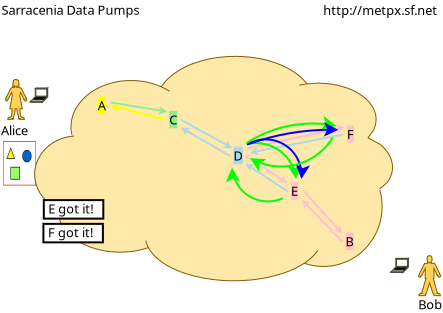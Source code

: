 <?xml version="1.0" encoding="UTF-8"?>
<dia:diagram xmlns:dia="http://www.lysator.liu.se/~alla/dia/">
  <dia:layer name="Bkg" visible="true">
    <dia:object type="Standard - Text" version="1" id="O0">
      <dia:attribute name="obj_pos">
        <dia:point val="23.125,0.63"/>
      </dia:attribute>
      <dia:attribute name="obj_bb">
        <dia:rectangle val="23.125,0.035;30.63,0.783"/>
      </dia:attribute>
      <dia:attribute name="text">
        <dia:composite type="text">
          <dia:attribute name="string">
            <dia:string>#Sarracenia Data Pumps#</dia:string>
          </dia:attribute>
          <dia:attribute name="font">
            <dia:font family="sans" style="0" name="Helvetica"/>
          </dia:attribute>
          <dia:attribute name="height">
            <dia:real val="0.8"/>
          </dia:attribute>
          <dia:attribute name="pos">
            <dia:point val="23.125,0.63"/>
          </dia:attribute>
          <dia:attribute name="color">
            <dia:color val="#000000"/>
          </dia:attribute>
          <dia:attribute name="alignment">
            <dia:enum val="0"/>
          </dia:attribute>
        </dia:composite>
      </dia:attribute>
      <dia:attribute name="valign">
        <dia:enum val="3"/>
      </dia:attribute>
    </dia:object>
    <dia:object type="Standard - Text" version="1" id="O1">
      <dia:attribute name="obj_pos">
        <dia:point val="34.011,1.442"/>
      </dia:attribute>
      <dia:attribute name="obj_bb">
        <dia:rectangle val="34.011,0.847;34.011,1.594"/>
      </dia:attribute>
      <dia:attribute name="text">
        <dia:composite type="text">
          <dia:attribute name="string">
            <dia:string>##</dia:string>
          </dia:attribute>
          <dia:attribute name="font">
            <dia:font family="sans" style="0" name="Helvetica"/>
          </dia:attribute>
          <dia:attribute name="height">
            <dia:real val="0.8"/>
          </dia:attribute>
          <dia:attribute name="pos">
            <dia:point val="34.011,1.442"/>
          </dia:attribute>
          <dia:attribute name="color">
            <dia:color val="#000000"/>
          </dia:attribute>
          <dia:attribute name="alignment">
            <dia:enum val="0"/>
          </dia:attribute>
        </dia:composite>
      </dia:attribute>
      <dia:attribute name="valign">
        <dia:enum val="3"/>
      </dia:attribute>
    </dia:object>
    <dia:object type="Standard - Text" version="1" id="O2">
      <dia:attribute name="obj_pos">
        <dia:point val="39.212,0.642"/>
      </dia:attribute>
      <dia:attribute name="obj_bb">
        <dia:rectangle val="39.212,0.047;45.19,0.795"/>
      </dia:attribute>
      <dia:attribute name="text">
        <dia:composite type="text">
          <dia:attribute name="string">
            <dia:string>#http://metpx.sf.net#</dia:string>
          </dia:attribute>
          <dia:attribute name="font">
            <dia:font family="sans" style="0" name="Helvetica"/>
          </dia:attribute>
          <dia:attribute name="height">
            <dia:real val="0.8"/>
          </dia:attribute>
          <dia:attribute name="pos">
            <dia:point val="39.212,0.642"/>
          </dia:attribute>
          <dia:attribute name="color">
            <dia:color val="#000000"/>
          </dia:attribute>
          <dia:attribute name="alignment">
            <dia:enum val="0"/>
          </dia:attribute>
        </dia:composite>
      </dia:attribute>
      <dia:attribute name="valign">
        <dia:enum val="3"/>
      </dia:attribute>
    </dia:object>
    <dia:object type="Standard - Text" version="1" id="O3">
      <dia:attribute name="obj_pos">
        <dia:point val="30.988,0.539"/>
      </dia:attribute>
      <dia:attribute name="obj_bb">
        <dia:rectangle val="30.988,-0.056;30.988,0.691"/>
      </dia:attribute>
      <dia:attribute name="text">
        <dia:composite type="text">
          <dia:attribute name="string">
            <dia:string>##</dia:string>
          </dia:attribute>
          <dia:attribute name="font">
            <dia:font family="sans" style="0" name="Helvetica"/>
          </dia:attribute>
          <dia:attribute name="height">
            <dia:real val="0.8"/>
          </dia:attribute>
          <dia:attribute name="pos">
            <dia:point val="30.988,0.539"/>
          </dia:attribute>
          <dia:attribute name="color">
            <dia:color val="#000000"/>
          </dia:attribute>
          <dia:attribute name="alignment">
            <dia:enum val="0"/>
          </dia:attribute>
        </dia:composite>
      </dia:attribute>
      <dia:attribute name="valign">
        <dia:enum val="3"/>
      </dia:attribute>
    </dia:object>
  </dia:layer>
  <dia:layer name="People" visible="true">
    <dia:object type="Cisco - Woman gold" version="1" id="O4">
      <dia:attribute name="obj_pos">
        <dia:point val="23.309,3.863"/>
      </dia:attribute>
      <dia:attribute name="obj_bb">
        <dia:rectangle val="23.308,3.862;24.381,5.863"/>
      </dia:attribute>
      <dia:attribute name="meta">
        <dia:composite type="dict"/>
      </dia:attribute>
      <dia:attribute name="elem_corner">
        <dia:point val="23.309,3.863"/>
      </dia:attribute>
      <dia:attribute name="elem_width">
        <dia:real val="1.072"/>
      </dia:attribute>
      <dia:attribute name="elem_height">
        <dia:real val="2"/>
      </dia:attribute>
      <dia:attribute name="line_width">
        <dia:real val="0.1"/>
      </dia:attribute>
      <dia:attribute name="line_colour">
        <dia:color val="#000000"/>
      </dia:attribute>
      <dia:attribute name="fill_colour">
        <dia:color val="#ffffff"/>
      </dia:attribute>
      <dia:attribute name="show_background">
        <dia:boolean val="true"/>
      </dia:attribute>
      <dia:attribute name="line_style">
        <dia:enum val="0"/>
        <dia:real val="1"/>
      </dia:attribute>
      <dia:attribute name="flip_horizontal">
        <dia:boolean val="false"/>
      </dia:attribute>
      <dia:attribute name="flip_vertical">
        <dia:boolean val="false"/>
      </dia:attribute>
      <dia:attribute name="subscale">
        <dia:real val="1"/>
      </dia:attribute>
    </dia:object>
    <dia:object type="Cisco - Man gold" version="1" id="O5">
      <dia:attribute name="obj_pos">
        <dia:point val="43.964,12.679"/>
      </dia:attribute>
      <dia:attribute name="obj_bb">
        <dia:rectangle val="43.964,12.678;45.082,14.679"/>
      </dia:attribute>
      <dia:attribute name="meta">
        <dia:composite type="dict"/>
      </dia:attribute>
      <dia:attribute name="elem_corner">
        <dia:point val="43.964,12.679"/>
      </dia:attribute>
      <dia:attribute name="elem_width">
        <dia:real val="1.117"/>
      </dia:attribute>
      <dia:attribute name="elem_height">
        <dia:real val="2"/>
      </dia:attribute>
      <dia:attribute name="line_width">
        <dia:real val="0.1"/>
      </dia:attribute>
      <dia:attribute name="line_colour">
        <dia:color val="#000000"/>
      </dia:attribute>
      <dia:attribute name="fill_colour">
        <dia:color val="#ffffff"/>
      </dia:attribute>
      <dia:attribute name="show_background">
        <dia:boolean val="true"/>
      </dia:attribute>
      <dia:attribute name="line_style">
        <dia:enum val="0"/>
        <dia:real val="1"/>
      </dia:attribute>
      <dia:attribute name="flip_horizontal">
        <dia:boolean val="false"/>
      </dia:attribute>
      <dia:attribute name="flip_vertical">
        <dia:boolean val="false"/>
      </dia:attribute>
      <dia:attribute name="subscale">
        <dia:real val="1"/>
      </dia:attribute>
    </dia:object>
    <dia:object type="Standard - Text" version="1" id="O6">
      <dia:attribute name="obj_pos">
        <dia:point val="23.095,6.661"/>
      </dia:attribute>
      <dia:attribute name="obj_bb">
        <dia:rectangle val="23.095,6.066;24.635,6.813"/>
      </dia:attribute>
      <dia:attribute name="text">
        <dia:composite type="text">
          <dia:attribute name="string">
            <dia:string>#Alice#</dia:string>
          </dia:attribute>
          <dia:attribute name="font">
            <dia:font family="sans" style="0" name="Helvetica"/>
          </dia:attribute>
          <dia:attribute name="height">
            <dia:real val="0.8"/>
          </dia:attribute>
          <dia:attribute name="pos">
            <dia:point val="23.095,6.661"/>
          </dia:attribute>
          <dia:attribute name="color">
            <dia:color val="#000000"/>
          </dia:attribute>
          <dia:attribute name="alignment">
            <dia:enum val="0"/>
          </dia:attribute>
        </dia:composite>
      </dia:attribute>
      <dia:attribute name="valign">
        <dia:enum val="3"/>
      </dia:attribute>
    </dia:object>
    <dia:object type="Standard - Text" version="1" id="O7">
      <dia:attribute name="obj_pos">
        <dia:point val="43.957,15.353"/>
      </dia:attribute>
      <dia:attribute name="obj_bb">
        <dia:rectangle val="43.957,14.758;45.197,15.505"/>
      </dia:attribute>
      <dia:attribute name="text">
        <dia:composite type="text">
          <dia:attribute name="string">
            <dia:string>#Bob#</dia:string>
          </dia:attribute>
          <dia:attribute name="font">
            <dia:font family="sans" style="0" name="Helvetica"/>
          </dia:attribute>
          <dia:attribute name="height">
            <dia:real val="0.8"/>
          </dia:attribute>
          <dia:attribute name="pos">
            <dia:point val="43.957,15.353"/>
          </dia:attribute>
          <dia:attribute name="color">
            <dia:color val="#000000"/>
          </dia:attribute>
          <dia:attribute name="alignment">
            <dia:enum val="0"/>
          </dia:attribute>
        </dia:composite>
      </dia:attribute>
      <dia:attribute name="valign">
        <dia:enum val="3"/>
      </dia:attribute>
    </dia:object>
    <dia:object type="Cisco - Laptop" version="1" id="O8">
      <dia:attribute name="obj_pos">
        <dia:point val="24.553,4.297"/>
      </dia:attribute>
      <dia:attribute name="obj_bb">
        <dia:rectangle val="24.552,4.296;25.432,5.011"/>
      </dia:attribute>
      <dia:attribute name="meta">
        <dia:composite type="dict"/>
      </dia:attribute>
      <dia:attribute name="elem_corner">
        <dia:point val="24.553,4.297"/>
      </dia:attribute>
      <dia:attribute name="elem_width">
        <dia:real val="0.877"/>
      </dia:attribute>
      <dia:attribute name="elem_height">
        <dia:real val="0.713"/>
      </dia:attribute>
      <dia:attribute name="line_width">
        <dia:real val="0.1"/>
      </dia:attribute>
      <dia:attribute name="line_colour">
        <dia:color val="#000000"/>
      </dia:attribute>
      <dia:attribute name="fill_colour">
        <dia:color val="#ffffff"/>
      </dia:attribute>
      <dia:attribute name="show_background">
        <dia:boolean val="true"/>
      </dia:attribute>
      <dia:attribute name="line_style">
        <dia:enum val="0"/>
        <dia:real val="1"/>
      </dia:attribute>
      <dia:attribute name="flip_horizontal">
        <dia:boolean val="false"/>
      </dia:attribute>
      <dia:attribute name="flip_vertical">
        <dia:boolean val="false"/>
      </dia:attribute>
      <dia:attribute name="subscale">
        <dia:real val="1"/>
      </dia:attribute>
    </dia:object>
    <dia:object type="Cisco - Laptop" version="1" id="O9">
      <dia:attribute name="obj_pos">
        <dia:point val="42.584,12.809"/>
      </dia:attribute>
      <dia:attribute name="obj_bb">
        <dia:rectangle val="42.583,12.808;43.463,13.522"/>
      </dia:attribute>
      <dia:attribute name="meta">
        <dia:composite type="dict"/>
      </dia:attribute>
      <dia:attribute name="elem_corner">
        <dia:point val="42.584,12.809"/>
      </dia:attribute>
      <dia:attribute name="elem_width">
        <dia:real val="0.877"/>
      </dia:attribute>
      <dia:attribute name="elem_height">
        <dia:real val="0.713"/>
      </dia:attribute>
      <dia:attribute name="line_width">
        <dia:real val="0.1"/>
      </dia:attribute>
      <dia:attribute name="line_colour">
        <dia:color val="#000000"/>
      </dia:attribute>
      <dia:attribute name="fill_colour">
        <dia:color val="#ffffff"/>
      </dia:attribute>
      <dia:attribute name="show_background">
        <dia:boolean val="true"/>
      </dia:attribute>
      <dia:attribute name="line_style">
        <dia:enum val="0"/>
        <dia:real val="1"/>
      </dia:attribute>
      <dia:attribute name="flip_horizontal">
        <dia:boolean val="false"/>
      </dia:attribute>
      <dia:attribute name="flip_vertical">
        <dia:boolean val="false"/>
      </dia:attribute>
      <dia:attribute name="subscale">
        <dia:real val="1"/>
      </dia:attribute>
    </dia:object>
  </dia:layer>
  <dia:layer name="F0" visible="true">
    <dia:object type="Standard - Image" version="0" id="O10">
      <dia:attribute name="obj_pos">
        <dia:point val="23.198,6.959"/>
      </dia:attribute>
      <dia:attribute name="obj_bb">
        <dia:rectangle val="23.148,6.909;24.891,9.217"/>
      </dia:attribute>
      <dia:attribute name="elem_corner">
        <dia:point val="23.198,6.959"/>
      </dia:attribute>
      <dia:attribute name="elem_width">
        <dia:real val="1.642"/>
      </dia:attribute>
      <dia:attribute name="elem_height">
        <dia:real val="2.208"/>
      </dia:attribute>
      <dia:attribute name="draw_border">
        <dia:boolean val="false"/>
      </dia:attribute>
      <dia:attribute name="keep_aspect">
        <dia:boolean val="true"/>
      </dia:attribute>
      <dia:attribute name="file">
        <dia:string>#Tree_Frog_1_coloring_book_colouring.png#</dia:string>
      </dia:attribute>
    </dia:object>
  </dia:layer>
  <dia:layer name="Net" visible="true">
    <dia:object type="Cisco - Cloud Gold" version="1" id="O11">
      <dia:attribute name="obj_pos">
        <dia:point val="24.782,2.715"/>
      </dia:attribute>
      <dia:attribute name="obj_bb">
        <dia:rectangle val="24.781,2.714;42.671,13.934"/>
      </dia:attribute>
      <dia:attribute name="meta">
        <dia:composite type="dict"/>
      </dia:attribute>
      <dia:attribute name="elem_corner">
        <dia:point val="24.782,2.715"/>
      </dia:attribute>
      <dia:attribute name="elem_width">
        <dia:real val="17.889"/>
      </dia:attribute>
      <dia:attribute name="elem_height">
        <dia:real val="11.219"/>
      </dia:attribute>
      <dia:attribute name="line_width">
        <dia:real val="0.1"/>
      </dia:attribute>
      <dia:attribute name="line_colour">
        <dia:color val="#000000"/>
      </dia:attribute>
      <dia:attribute name="fill_colour">
        <dia:color val="#ffffff"/>
      </dia:attribute>
      <dia:attribute name="show_background">
        <dia:boolean val="true"/>
      </dia:attribute>
      <dia:attribute name="line_style">
        <dia:enum val="0"/>
        <dia:real val="1"/>
      </dia:attribute>
      <dia:attribute name="flip_horizontal">
        <dia:boolean val="false"/>
      </dia:attribute>
      <dia:attribute name="flip_vertical">
        <dia:boolean val="false"/>
      </dia:attribute>
      <dia:attribute name="subscale">
        <dia:real val="1"/>
      </dia:attribute>
    </dia:object>
  </dia:layer>
  <dia:layer name="DataStraight" visible="false">
    <dia:object type="Standard - Arc" version="0" id="O12">
      <dia:attribute name="obj_pos">
        <dia:point val="25.4,4.95"/>
      </dia:attribute>
      <dia:attribute name="obj_bb">
        <dia:rectangle val="25.334,4.884;42.704,12.841"/>
      </dia:attribute>
      <dia:attribute name="conn_endpoints">
        <dia:point val="25.4,4.95"/>
        <dia:point val="42.638,12.775"/>
      </dia:attribute>
      <dia:attribute name="curve_distance">
        <dia:real val="-2.085"/>
      </dia:attribute>
      <dia:attribute name="line_width">
        <dia:real val="0.1"/>
      </dia:attribute>
      <dia:attribute name="end_arrow">
        <dia:enum val="22"/>
      </dia:attribute>
      <dia:attribute name="end_arrow_length">
        <dia:real val="0.5"/>
      </dia:attribute>
      <dia:attribute name="end_arrow_width">
        <dia:real val="0.5"/>
      </dia:attribute>
    </dia:object>
  </dia:layer>
  <dia:layer name="Firewalls" visible="false">
    <dia:object type="Cisco - Firewall" version="1" id="O13">
      <dia:attribute name="obj_pos">
        <dia:point val="29.836,4.787"/>
      </dia:attribute>
      <dia:attribute name="obj_bb">
        <dia:rectangle val="29.821,4.776;30.701,6.794"/>
      </dia:attribute>
      <dia:attribute name="meta">
        <dia:composite type="dict"/>
      </dia:attribute>
      <dia:attribute name="elem_corner">
        <dia:point val="29.836,4.787"/>
      </dia:attribute>
      <dia:attribute name="elem_width">
        <dia:real val="0.829"/>
      </dia:attribute>
      <dia:attribute name="elem_height">
        <dia:real val="2"/>
      </dia:attribute>
      <dia:attribute name="line_width">
        <dia:real val="0.1"/>
      </dia:attribute>
      <dia:attribute name="line_colour">
        <dia:color val="#000000"/>
      </dia:attribute>
      <dia:attribute name="fill_colour">
        <dia:color val="#ffffff"/>
      </dia:attribute>
      <dia:attribute name="show_background">
        <dia:boolean val="true"/>
      </dia:attribute>
      <dia:attribute name="line_style">
        <dia:enum val="0"/>
        <dia:real val="1"/>
      </dia:attribute>
      <dia:attribute name="flip_horizontal">
        <dia:boolean val="false"/>
      </dia:attribute>
      <dia:attribute name="flip_vertical">
        <dia:boolean val="false"/>
      </dia:attribute>
      <dia:attribute name="subscale">
        <dia:real val="1"/>
      </dia:attribute>
    </dia:object>
    <dia:object type="Geometric - Sharp Eight Point Star" version="1" id="O14">
      <dia:attribute name="obj_pos">
        <dia:point val="28.698,4.443"/>
      </dia:attribute>
      <dia:attribute name="obj_bb">
        <dia:rectangle val="28.443,4.188;30.953,6.698"/>
      </dia:attribute>
      <dia:attribute name="meta">
        <dia:composite type="dict"/>
      </dia:attribute>
      <dia:attribute name="elem_corner">
        <dia:point val="28.698,4.443"/>
      </dia:attribute>
      <dia:attribute name="elem_width">
        <dia:real val="2"/>
      </dia:attribute>
      <dia:attribute name="elem_height">
        <dia:real val="2"/>
      </dia:attribute>
      <dia:attribute name="line_width">
        <dia:real val="0.1"/>
      </dia:attribute>
      <dia:attribute name="line_colour">
        <dia:color val="#000000"/>
      </dia:attribute>
      <dia:attribute name="fill_colour">
        <dia:color val="#ffff00"/>
      </dia:attribute>
      <dia:attribute name="show_background">
        <dia:boolean val="true"/>
      </dia:attribute>
      <dia:attribute name="line_style">
        <dia:enum val="0"/>
        <dia:real val="1"/>
      </dia:attribute>
      <dia:attribute name="flip_horizontal">
        <dia:boolean val="false"/>
      </dia:attribute>
      <dia:attribute name="flip_vertical">
        <dia:boolean val="false"/>
      </dia:attribute>
      <dia:attribute name="subscale">
        <dia:real val="1"/>
      </dia:attribute>
    </dia:object>
    <dia:object type="Standard - Arc" version="0" id="O15">
      <dia:attribute name="obj_pos">
        <dia:point val="25.32,4.406"/>
      </dia:attribute>
      <dia:attribute name="obj_bb">
        <dia:rectangle val="25.258,4.338;29.682,5.702"/>
      </dia:attribute>
      <dia:attribute name="conn_endpoints">
        <dia:point val="25.32,4.406"/>
        <dia:point val="29.62,5.641"/>
      </dia:attribute>
      <dia:attribute name="curve_distance">
        <dia:real val="-0.402"/>
      </dia:attribute>
      <dia:attribute name="line_width">
        <dia:real val="0.1"/>
      </dia:attribute>
      <dia:attribute name="end_arrow">
        <dia:enum val="22"/>
      </dia:attribute>
      <dia:attribute name="end_arrow_length">
        <dia:real val="0.5"/>
      </dia:attribute>
      <dia:attribute name="end_arrow_width">
        <dia:real val="0.5"/>
      </dia:attribute>
    </dia:object>
  </dia:layer>
  <dia:layer name="CircuitousPath" visible="false">
    <dia:object type="Standard - BezierLine" version="0" id="O16">
      <dia:attribute name="obj_pos">
        <dia:point val="25.37,5.331"/>
      </dia:attribute>
      <dia:attribute name="obj_bb">
        <dia:rectangle val="25.32,5.281;28.705,8.938"/>
      </dia:attribute>
      <dia:attribute name="bez_points">
        <dia:point val="25.37,5.331"/>
        <dia:point val="25.669,5.331"/>
        <dia:point val="30.57,8.431"/>
        <dia:point val="27.82,8.881"/>
      </dia:attribute>
      <dia:attribute name="corner_types">
        <dia:enum val="0"/>
        <dia:enum val="0"/>
      </dia:attribute>
    </dia:object>
    <dia:object type="Standard - BezierLine" version="0" id="O17">
      <dia:attribute name="obj_pos">
        <dia:point val="27.858,8.856"/>
      </dia:attribute>
      <dia:attribute name="obj_bb">
        <dia:rectangle val="27.367,8.789;30.72,12.026"/>
      </dia:attribute>
      <dia:attribute name="bez_points">
        <dia:point val="27.858,8.856"/>
        <dia:point val="25.758,9.931"/>
        <dia:point val="31.933,9.981"/>
        <dia:point val="30.433,11.956"/>
      </dia:attribute>
      <dia:attribute name="corner_types">
        <dia:enum val="0"/>
        <dia:enum val="0"/>
      </dia:attribute>
    </dia:object>
    <dia:object type="Standard - BezierLine" version="0" id="O18">
      <dia:attribute name="obj_pos">
        <dia:point val="30.445,11.95"/>
      </dia:attribute>
      <dia:attribute name="obj_bb">
        <dia:rectangle val="30.191,5.729;38.566,12.543"/>
      </dia:attribute>
      <dia:attribute name="bez_points">
        <dia:point val="30.445,11.95"/>
        <dia:point val="28.82,14.925"/>
        <dia:point val="37.395,4.656"/>
        <dia:point val="38.495,5.881"/>
      </dia:attribute>
      <dia:attribute name="corner_types">
        <dia:enum val="0"/>
        <dia:enum val="0"/>
      </dia:attribute>
    </dia:object>
    <dia:object type="Standard - BezierLine" version="0" id="O19">
      <dia:attribute name="obj_pos">
        <dia:point val="41.697,13.037"/>
      </dia:attribute>
      <dia:attribute name="obj_bb">
        <dia:rectangle val="38.4,5.782;41.697,13.037"/>
      </dia:attribute>
      <dia:attribute name="bez_points">
        <dia:point val="41.697,13.037"/>
        <dia:point val="39.272,11.137"/>
        <dia:point val="40.528,7.106"/>
        <dia:point val="38.468,5.851"/>
      </dia:attribute>
      <dia:attribute name="corner_types">
        <dia:enum val="0"/>
        <dia:enum val="0"/>
      </dia:attribute>
      <dia:attribute name="start_arrow">
        <dia:enum val="22"/>
      </dia:attribute>
      <dia:attribute name="start_arrow_length">
        <dia:real val="0.5"/>
      </dia:attribute>
      <dia:attribute name="start_arrow_width">
        <dia:real val="0.5"/>
      </dia:attribute>
    </dia:object>
  </dia:layer>
  <dia:layer name="Camel" visible="false">
    <dia:object type="Standard - Image" version="0" id="O20">
      <dia:attribute name="obj_pos">
        <dia:point val="30.883,6.673"/>
      </dia:attribute>
      <dia:attribute name="obj_bb">
        <dia:rectangle val="30.833,6.623;38.112,10.939"/>
      </dia:attribute>
      <dia:attribute name="elem_corner">
        <dia:point val="30.883,6.673"/>
      </dia:attribute>
      <dia:attribute name="elem_width">
        <dia:real val="7.179"/>
      </dia:attribute>
      <dia:attribute name="elem_height">
        <dia:real val="4.216"/>
      </dia:attribute>
      <dia:attribute name="draw_border">
        <dia:boolean val="false"/>
      </dia:attribute>
      <dia:attribute name="keep_aspect">
        <dia:boolean val="true"/>
      </dia:attribute>
      <dia:attribute name="file">
        <dia:string>#1195439663140698541camel_john_olsen_01.png#</dia:string>
      </dia:attribute>
    </dia:object>
  </dia:layer>
  <dia:layer name="Pumps" visible="true">
    <dia:object type="peter - switch" version="1" id="O21">
      <dia:attribute name="obj_pos">
        <dia:point val="39.932,11.338"/>
      </dia:attribute>
      <dia:attribute name="obj_bb">
        <dia:rectangle val="39.927,11.333;41.221,12.648"/>
      </dia:attribute>
      <dia:attribute name="meta">
        <dia:composite type="dict"/>
      </dia:attribute>
      <dia:attribute name="elem_corner">
        <dia:point val="39.932,11.338"/>
      </dia:attribute>
      <dia:attribute name="elem_width">
        <dia:real val="1.285"/>
      </dia:attribute>
      <dia:attribute name="elem_height">
        <dia:real val="1.305"/>
      </dia:attribute>
      <dia:attribute name="line_width">
        <dia:real val="0.01"/>
      </dia:attribute>
      <dia:attribute name="line_colour">
        <dia:color val="#000000"/>
      </dia:attribute>
      <dia:attribute name="fill_colour">
        <dia:color val="#ffffff"/>
      </dia:attribute>
      <dia:attribute name="show_background">
        <dia:boolean val="true"/>
      </dia:attribute>
      <dia:attribute name="line_style">
        <dia:enum val="0"/>
        <dia:real val="1"/>
      </dia:attribute>
      <dia:attribute name="flip_horizontal">
        <dia:boolean val="false"/>
      </dia:attribute>
      <dia:attribute name="flip_vertical">
        <dia:boolean val="false"/>
      </dia:attribute>
      <dia:attribute name="subscale">
        <dia:real val="1"/>
      </dia:attribute>
    </dia:object>
    <dia:object type="Standard - Text" version="1" id="O22">
      <dia:attribute name="obj_pos">
        <dia:point val="40.32,12.21"/>
      </dia:attribute>
      <dia:attribute name="obj_bb">
        <dia:rectangle val="40.32,11.614;40.76,12.362"/>
      </dia:attribute>
      <dia:attribute name="text">
        <dia:composite type="text">
          <dia:attribute name="string">
            <dia:string>#B#</dia:string>
          </dia:attribute>
          <dia:attribute name="font">
            <dia:font family="sans" style="0" name="Helvetica"/>
          </dia:attribute>
          <dia:attribute name="height">
            <dia:real val="0.8"/>
          </dia:attribute>
          <dia:attribute name="pos">
            <dia:point val="40.32,12.21"/>
          </dia:attribute>
          <dia:attribute name="color">
            <dia:color val="#000000"/>
          </dia:attribute>
          <dia:attribute name="alignment">
            <dia:enum val="0"/>
          </dia:attribute>
        </dia:composite>
      </dia:attribute>
      <dia:attribute name="valign">
        <dia:enum val="3"/>
      </dia:attribute>
      <dia:attribute name="fill_color">
        <dia:color val="#ffc0cb"/>
      </dia:attribute>
      <dia:attribute name="show_background">
        <dia:boolean val="true"/>
      </dia:attribute>
    </dia:object>
    <dia:object type="peter - switch" version="1" id="O23">
      <dia:attribute name="obj_pos">
        <dia:point val="34.314,7.068"/>
      </dia:attribute>
      <dia:attribute name="obj_bb">
        <dia:rectangle val="34.309,7.063;35.543,8.317"/>
      </dia:attribute>
      <dia:attribute name="meta">
        <dia:composite type="dict"/>
      </dia:attribute>
      <dia:attribute name="elem_corner">
        <dia:point val="34.314,7.068"/>
      </dia:attribute>
      <dia:attribute name="elem_width">
        <dia:real val="1.224"/>
      </dia:attribute>
      <dia:attribute name="elem_height">
        <dia:real val="1.244"/>
      </dia:attribute>
      <dia:attribute name="line_width">
        <dia:real val="0.01"/>
      </dia:attribute>
      <dia:attribute name="line_colour">
        <dia:color val="#000000"/>
      </dia:attribute>
      <dia:attribute name="fill_colour">
        <dia:color val="#ffffff"/>
      </dia:attribute>
      <dia:attribute name="show_background">
        <dia:boolean val="true"/>
      </dia:attribute>
      <dia:attribute name="line_style">
        <dia:enum val="0"/>
        <dia:real val="1"/>
      </dia:attribute>
      <dia:attribute name="flip_horizontal">
        <dia:boolean val="false"/>
      </dia:attribute>
      <dia:attribute name="flip_vertical">
        <dia:boolean val="false"/>
      </dia:attribute>
      <dia:attribute name="subscale">
        <dia:real val="1"/>
      </dia:attribute>
    </dia:object>
    <dia:object type="Standard - Text" version="1" id="O24">
      <dia:attribute name="obj_pos">
        <dia:point val="34.721,7.915"/>
      </dia:attribute>
      <dia:attribute name="obj_bb">
        <dia:rectangle val="34.721,7.319;35.214,8.067"/>
      </dia:attribute>
      <dia:attribute name="text">
        <dia:composite type="text">
          <dia:attribute name="string">
            <dia:string>#D#</dia:string>
          </dia:attribute>
          <dia:attribute name="font">
            <dia:font family="sans" style="0" name="Helvetica"/>
          </dia:attribute>
          <dia:attribute name="height">
            <dia:real val="0.8"/>
          </dia:attribute>
          <dia:attribute name="pos">
            <dia:point val="34.721,7.915"/>
          </dia:attribute>
          <dia:attribute name="color">
            <dia:color val="#000000"/>
          </dia:attribute>
          <dia:attribute name="alignment">
            <dia:enum val="0"/>
          </dia:attribute>
        </dia:composite>
      </dia:attribute>
      <dia:attribute name="valign">
        <dia:enum val="3"/>
      </dia:attribute>
      <dia:attribute name="fill_color">
        <dia:color val="#add8e6"/>
      </dia:attribute>
      <dia:attribute name="show_background">
        <dia:boolean val="true"/>
      </dia:attribute>
    </dia:object>
    <dia:object type="peter - switch" version="1" id="O25">
      <dia:attribute name="obj_pos">
        <dia:point val="31.053,5.236"/>
      </dia:attribute>
      <dia:attribute name="obj_bb">
        <dia:rectangle val="31.048,5.231;32.32,6.524"/>
      </dia:attribute>
      <dia:attribute name="meta">
        <dia:composite type="dict"/>
      </dia:attribute>
      <dia:attribute name="elem_corner">
        <dia:point val="31.053,5.236"/>
      </dia:attribute>
      <dia:attribute name="elem_width">
        <dia:real val="1.262"/>
      </dia:attribute>
      <dia:attribute name="elem_height">
        <dia:real val="1.282"/>
      </dia:attribute>
      <dia:attribute name="line_width">
        <dia:real val="0.01"/>
      </dia:attribute>
      <dia:attribute name="line_colour">
        <dia:color val="#000000"/>
      </dia:attribute>
      <dia:attribute name="fill_colour">
        <dia:color val="#90ee90"/>
      </dia:attribute>
      <dia:attribute name="show_background">
        <dia:boolean val="true"/>
      </dia:attribute>
      <dia:attribute name="line_style">
        <dia:enum val="0"/>
        <dia:real val="1"/>
      </dia:attribute>
      <dia:attribute name="flip_horizontal">
        <dia:boolean val="false"/>
      </dia:attribute>
      <dia:attribute name="flip_vertical">
        <dia:boolean val="false"/>
      </dia:attribute>
      <dia:attribute name="subscale">
        <dia:real val="1"/>
      </dia:attribute>
    </dia:object>
    <dia:object type="Standard - Text" version="1" id="O26">
      <dia:attribute name="obj_pos">
        <dia:point val="31.505,6.119"/>
      </dia:attribute>
      <dia:attribute name="obj_bb">
        <dia:rectangle val="31.505,5.524;31.952,6.271"/>
      </dia:attribute>
      <dia:attribute name="text">
        <dia:composite type="text">
          <dia:attribute name="string">
            <dia:string>#C#</dia:string>
          </dia:attribute>
          <dia:attribute name="font">
            <dia:font family="sans" style="0" name="Helvetica"/>
          </dia:attribute>
          <dia:attribute name="height">
            <dia:real val="0.8"/>
          </dia:attribute>
          <dia:attribute name="pos">
            <dia:point val="31.505,6.119"/>
          </dia:attribute>
          <dia:attribute name="color">
            <dia:color val="#000000"/>
          </dia:attribute>
          <dia:attribute name="alignment">
            <dia:enum val="0"/>
          </dia:attribute>
        </dia:composite>
      </dia:attribute>
      <dia:attribute name="valign">
        <dia:enum val="3"/>
      </dia:attribute>
      <dia:attribute name="fill_color">
        <dia:color val="#90ee90"/>
      </dia:attribute>
      <dia:attribute name="show_background">
        <dia:boolean val="true"/>
      </dia:attribute>
    </dia:object>
    <dia:object type="peter - switch" version="1" id="O27">
      <dia:attribute name="obj_pos">
        <dia:point val="27.536,4.529"/>
      </dia:attribute>
      <dia:attribute name="obj_bb">
        <dia:rectangle val="27.531,4.524;28.828,5.842"/>
      </dia:attribute>
      <dia:attribute name="meta">
        <dia:composite type="dict"/>
      </dia:attribute>
      <dia:attribute name="elem_corner">
        <dia:point val="27.536,4.529"/>
      </dia:attribute>
      <dia:attribute name="elem_width">
        <dia:real val="1.287"/>
      </dia:attribute>
      <dia:attribute name="elem_height">
        <dia:real val="1.308"/>
      </dia:attribute>
      <dia:attribute name="line_width">
        <dia:real val="0.01"/>
      </dia:attribute>
      <dia:attribute name="line_colour">
        <dia:color val="#000000"/>
      </dia:attribute>
      <dia:attribute name="fill_colour">
        <dia:color val="#ffff00"/>
      </dia:attribute>
      <dia:attribute name="show_background">
        <dia:boolean val="true"/>
      </dia:attribute>
      <dia:attribute name="line_style">
        <dia:enum val="0"/>
        <dia:real val="1"/>
      </dia:attribute>
      <dia:attribute name="flip_horizontal">
        <dia:boolean val="false"/>
      </dia:attribute>
      <dia:attribute name="flip_vertical">
        <dia:boolean val="false"/>
      </dia:attribute>
      <dia:attribute name="subscale">
        <dia:real val="1"/>
      </dia:attribute>
    </dia:object>
    <dia:object type="Standard - Text" version="1" id="O28">
      <dia:attribute name="obj_pos">
        <dia:point val="27.938,5.412"/>
      </dia:attribute>
      <dia:attribute name="obj_bb">
        <dia:rectangle val="27.938,4.817;28.375,5.564"/>
      </dia:attribute>
      <dia:attribute name="text">
        <dia:composite type="text">
          <dia:attribute name="string">
            <dia:string>#A#</dia:string>
          </dia:attribute>
          <dia:attribute name="font">
            <dia:font family="sans" style="0" name="Helvetica"/>
          </dia:attribute>
          <dia:attribute name="height">
            <dia:real val="0.8"/>
          </dia:attribute>
          <dia:attribute name="pos">
            <dia:point val="27.938,5.412"/>
          </dia:attribute>
          <dia:attribute name="color">
            <dia:color val="#000000"/>
          </dia:attribute>
          <dia:attribute name="alignment">
            <dia:enum val="0"/>
          </dia:attribute>
        </dia:composite>
      </dia:attribute>
      <dia:attribute name="valign">
        <dia:enum val="3"/>
      </dia:attribute>
      <dia:attribute name="fill_color">
        <dia:color val="#ffff00"/>
      </dia:attribute>
      <dia:attribute name="show_background">
        <dia:boolean val="true"/>
      </dia:attribute>
    </dia:object>
    <dia:object type="peter - switch" version="1" id="O29">
      <dia:attribute name="obj_pos">
        <dia:point val="37.177,8.797"/>
      </dia:attribute>
      <dia:attribute name="obj_bb">
        <dia:rectangle val="37.172,8.792;38.498,10.138"/>
      </dia:attribute>
      <dia:attribute name="meta">
        <dia:composite type="dict"/>
      </dia:attribute>
      <dia:attribute name="elem_corner">
        <dia:point val="37.177,8.797"/>
      </dia:attribute>
      <dia:attribute name="elem_width">
        <dia:real val="1.315"/>
      </dia:attribute>
      <dia:attribute name="elem_height">
        <dia:real val="1.336"/>
      </dia:attribute>
      <dia:attribute name="line_width">
        <dia:real val="0.01"/>
      </dia:attribute>
      <dia:attribute name="line_colour">
        <dia:color val="#000000"/>
      </dia:attribute>
      <dia:attribute name="fill_colour">
        <dia:color val="#ffffff"/>
      </dia:attribute>
      <dia:attribute name="show_background">
        <dia:boolean val="true"/>
      </dia:attribute>
      <dia:attribute name="line_style">
        <dia:enum val="0"/>
        <dia:real val="1"/>
      </dia:attribute>
      <dia:attribute name="flip_horizontal">
        <dia:boolean val="false"/>
      </dia:attribute>
      <dia:attribute name="flip_vertical">
        <dia:boolean val="false"/>
      </dia:attribute>
      <dia:attribute name="subscale">
        <dia:real val="1"/>
      </dia:attribute>
    </dia:object>
    <dia:object type="Standard - Text" version="1" id="O30">
      <dia:attribute name="obj_pos">
        <dia:point val="37.598,9.686"/>
      </dia:attribute>
      <dia:attribute name="obj_bb">
        <dia:rectangle val="37.598,9.091;38.003,9.838"/>
      </dia:attribute>
      <dia:attribute name="text">
        <dia:composite type="text">
          <dia:attribute name="string">
            <dia:string>#E#</dia:string>
          </dia:attribute>
          <dia:attribute name="font">
            <dia:font family="sans" style="0" name="Helvetica"/>
          </dia:attribute>
          <dia:attribute name="height">
            <dia:real val="0.8"/>
          </dia:attribute>
          <dia:attribute name="pos">
            <dia:point val="37.598,9.686"/>
          </dia:attribute>
          <dia:attribute name="color">
            <dia:color val="#000000"/>
          </dia:attribute>
          <dia:attribute name="alignment">
            <dia:enum val="0"/>
          </dia:attribute>
        </dia:composite>
      </dia:attribute>
      <dia:attribute name="valign">
        <dia:enum val="3"/>
      </dia:attribute>
      <dia:attribute name="fill_color">
        <dia:color val="#ffc0cb"/>
      </dia:attribute>
      <dia:attribute name="show_background">
        <dia:boolean val="true"/>
      </dia:attribute>
    </dia:object>
    <dia:object type="Standard - Text" version="1" id="O31">
      <dia:attribute name="obj_pos">
        <dia:point val="37.785,9.445"/>
      </dia:attribute>
      <dia:attribute name="obj_bb">
        <dia:rectangle val="37.785,8.85;37.785,9.597"/>
      </dia:attribute>
      <dia:attribute name="text">
        <dia:composite type="text">
          <dia:attribute name="string">
            <dia:string>##</dia:string>
          </dia:attribute>
          <dia:attribute name="font">
            <dia:font family="sans" style="0" name="Helvetica"/>
          </dia:attribute>
          <dia:attribute name="height">
            <dia:real val="0.8"/>
          </dia:attribute>
          <dia:attribute name="pos">
            <dia:point val="37.785,9.445"/>
          </dia:attribute>
          <dia:attribute name="color">
            <dia:color val="#000000"/>
          </dia:attribute>
          <dia:attribute name="alignment">
            <dia:enum val="0"/>
          </dia:attribute>
        </dia:composite>
      </dia:attribute>
      <dia:attribute name="valign">
        <dia:enum val="3"/>
      </dia:attribute>
    </dia:object>
    <dia:object type="peter - switch" version="1" id="O32">
      <dia:attribute name="obj_pos">
        <dia:point val="39.947,6.014"/>
      </dia:attribute>
      <dia:attribute name="obj_bb">
        <dia:rectangle val="39.942,6.009;41.154,7.24"/>
      </dia:attribute>
      <dia:attribute name="meta">
        <dia:composite type="dict"/>
      </dia:attribute>
      <dia:attribute name="elem_corner">
        <dia:point val="39.947,6.014"/>
      </dia:attribute>
      <dia:attribute name="elem_width">
        <dia:real val="1.202"/>
      </dia:attribute>
      <dia:attribute name="elem_height">
        <dia:real val="1.221"/>
      </dia:attribute>
      <dia:attribute name="line_width">
        <dia:real val="0.01"/>
      </dia:attribute>
      <dia:attribute name="line_colour">
        <dia:color val="#000000"/>
      </dia:attribute>
      <dia:attribute name="fill_colour">
        <dia:color val="#ffffff"/>
      </dia:attribute>
      <dia:attribute name="show_background">
        <dia:boolean val="true"/>
      </dia:attribute>
      <dia:attribute name="line_style">
        <dia:enum val="0"/>
        <dia:real val="1"/>
      </dia:attribute>
      <dia:attribute name="flip_horizontal">
        <dia:boolean val="false"/>
      </dia:attribute>
      <dia:attribute name="flip_vertical">
        <dia:boolean val="false"/>
      </dia:attribute>
      <dia:attribute name="subscale">
        <dia:real val="1"/>
      </dia:attribute>
    </dia:object>
    <dia:object type="Standard - Text" version="1" id="O33">
      <dia:attribute name="obj_pos">
        <dia:point val="40.4,6.85"/>
      </dia:attribute>
      <dia:attribute name="obj_bb">
        <dia:rectangle val="40.4,6.255;40.768,7.003"/>
      </dia:attribute>
      <dia:attribute name="text">
        <dia:composite type="text">
          <dia:attribute name="string">
            <dia:string>#F#</dia:string>
          </dia:attribute>
          <dia:attribute name="font">
            <dia:font family="sans" style="0" name="Helvetica"/>
          </dia:attribute>
          <dia:attribute name="height">
            <dia:real val="0.8"/>
          </dia:attribute>
          <dia:attribute name="pos">
            <dia:point val="40.4,6.85"/>
          </dia:attribute>
          <dia:attribute name="color">
            <dia:color val="#000000"/>
          </dia:attribute>
          <dia:attribute name="alignment">
            <dia:enum val="0"/>
          </dia:attribute>
        </dia:composite>
      </dia:attribute>
      <dia:attribute name="valign">
        <dia:enum val="3"/>
      </dia:attribute>
      <dia:attribute name="fill_color">
        <dia:color val="#ffc0cb"/>
      </dia:attribute>
      <dia:attribute name="show_background">
        <dia:boolean val="true"/>
      </dia:attribute>
    </dia:object>
    <dia:object type="Standard - Text" version="1" id="O34">
      <dia:attribute name="obj_pos">
        <dia:point val="40.481,6.644"/>
      </dia:attribute>
      <dia:attribute name="obj_bb">
        <dia:rectangle val="40.481,6.049;40.481,6.797"/>
      </dia:attribute>
      <dia:attribute name="text">
        <dia:composite type="text">
          <dia:attribute name="string">
            <dia:string>##</dia:string>
          </dia:attribute>
          <dia:attribute name="font">
            <dia:font family="sans" style="0" name="Helvetica"/>
          </dia:attribute>
          <dia:attribute name="height">
            <dia:real val="0.8"/>
          </dia:attribute>
          <dia:attribute name="pos">
            <dia:point val="40.481,6.644"/>
          </dia:attribute>
          <dia:attribute name="color">
            <dia:color val="#000000"/>
          </dia:attribute>
          <dia:attribute name="alignment">
            <dia:enum val="0"/>
          </dia:attribute>
        </dia:composite>
      </dia:attribute>
      <dia:attribute name="valign">
        <dia:enum val="3"/>
      </dia:attribute>
      <dia:attribute name="fill_color">
        <dia:color val="#ffc0cb"/>
      </dia:attribute>
      <dia:attribute name="show_background">
        <dia:boolean val="true"/>
      </dia:attribute>
    </dia:object>
    <dia:object type="Standard - Text" version="1" id="O35">
      <dia:attribute name="obj_pos">
        <dia:point val="40.601,6.677"/>
      </dia:attribute>
      <dia:attribute name="obj_bb">
        <dia:rectangle val="40.601,6.082;40.601,6.83"/>
      </dia:attribute>
      <dia:attribute name="text">
        <dia:composite type="text">
          <dia:attribute name="string">
            <dia:string>##</dia:string>
          </dia:attribute>
          <dia:attribute name="font">
            <dia:font family="sans" style="0" name="Helvetica"/>
          </dia:attribute>
          <dia:attribute name="height">
            <dia:real val="0.8"/>
          </dia:attribute>
          <dia:attribute name="pos">
            <dia:point val="40.601,6.677"/>
          </dia:attribute>
          <dia:attribute name="color">
            <dia:color val="#000000"/>
          </dia:attribute>
          <dia:attribute name="alignment">
            <dia:enum val="0"/>
          </dia:attribute>
        </dia:composite>
      </dia:attribute>
      <dia:attribute name="valign">
        <dia:enum val="3"/>
      </dia:attribute>
    </dia:object>
    <dia:object type="Standard - Line" version="0" id="O36">
      <dia:attribute name="obj_pos">
        <dia:point val="28.584,5.017"/>
      </dia:attribute>
      <dia:attribute name="obj_bb">
        <dia:rectangle val="28.527,4.96;31.519,5.639"/>
      </dia:attribute>
      <dia:attribute name="conn_endpoints">
        <dia:point val="28.584,5.017"/>
        <dia:point val="31.409,5.48"/>
      </dia:attribute>
      <dia:attribute name="numcp">
        <dia:int val="1"/>
      </dia:attribute>
      <dia:attribute name="line_color">
        <dia:color val="#90ee90"/>
      </dia:attribute>
      <dia:attribute name="end_arrow">
        <dia:enum val="22"/>
      </dia:attribute>
      <dia:attribute name="end_arrow_length">
        <dia:real val="0.2"/>
      </dia:attribute>
      <dia:attribute name="end_arrow_width">
        <dia:real val="0.2"/>
      </dia:attribute>
      <dia:connections>
        <dia:connection handle="0" to="O27" connection="18"/>
        <dia:connection handle="1" to="O25" connection="30"/>
      </dia:connections>
    </dia:object>
    <dia:object type="Standard - Line" version="0" id="O37">
      <dia:attribute name="obj_pos">
        <dia:point val="32.081,5.876"/>
      </dia:attribute>
      <dia:attribute name="obj_bb">
        <dia:rectangle val="32.013,5.808;34.756,7.374"/>
      </dia:attribute>
      <dia:attribute name="conn_endpoints">
        <dia:point val="32.081,5.876"/>
        <dia:point val="34.659,7.305"/>
      </dia:attribute>
      <dia:attribute name="numcp">
        <dia:int val="1"/>
      </dia:attribute>
      <dia:attribute name="line_color">
        <dia:color val="#add8e6"/>
      </dia:attribute>
      <dia:attribute name="end_arrow">
        <dia:enum val="22"/>
      </dia:attribute>
      <dia:attribute name="end_arrow_length">
        <dia:real val="0.2"/>
      </dia:attribute>
      <dia:attribute name="end_arrow_width">
        <dia:real val="0.2"/>
      </dia:attribute>
      <dia:connections>
        <dia:connection handle="0" to="O25" connection="5"/>
        <dia:connection handle="1" to="O23" connection="30"/>
      </dia:connections>
    </dia:object>
    <dia:object type="Standard - Line" version="0" id="O38">
      <dia:attribute name="obj_pos">
        <dia:point val="35.424,7.304"/>
      </dia:attribute>
      <dia:attribute name="obj_bb">
        <dia:rectangle val="35.365,6.106;40.395,7.364"/>
      </dia:attribute>
      <dia:attribute name="conn_endpoints">
        <dia:point val="35.424,7.304"/>
        <dia:point val="40.286,6.247"/>
      </dia:attribute>
      <dia:attribute name="numcp">
        <dia:int val="1"/>
      </dia:attribute>
      <dia:attribute name="line_color">
        <dia:color val="#ffc0cb"/>
      </dia:attribute>
      <dia:attribute name="end_arrow">
        <dia:enum val="22"/>
      </dia:attribute>
      <dia:attribute name="end_arrow_length">
        <dia:real val="0.2"/>
      </dia:attribute>
      <dia:attribute name="end_arrow_width">
        <dia:real val="0.2"/>
      </dia:attribute>
      <dia:connections>
        <dia:connection handle="0" to="O23" connection="23"/>
        <dia:connection handle="1" to="O32" connection="30"/>
      </dia:connections>
    </dia:object>
    <dia:object type="Standard - Line" version="0" id="O39">
      <dia:attribute name="obj_pos">
        <dia:point val="35.311,7.689"/>
      </dia:attribute>
      <dia:attribute name="obj_bb">
        <dia:rectangle val="35.242,7.62;37.52,9.12"/>
      </dia:attribute>
      <dia:attribute name="conn_endpoints">
        <dia:point val="35.311,7.689"/>
        <dia:point val="37.426,9.051"/>
      </dia:attribute>
      <dia:attribute name="numcp">
        <dia:int val="1"/>
      </dia:attribute>
      <dia:attribute name="line_color">
        <dia:color val="#ffc0cb"/>
      </dia:attribute>
      <dia:attribute name="end_arrow">
        <dia:enum val="22"/>
      </dia:attribute>
      <dia:attribute name="end_arrow_length">
        <dia:real val="0.2"/>
      </dia:attribute>
      <dia:attribute name="end_arrow_width">
        <dia:real val="0.2"/>
      </dia:attribute>
      <dia:connections>
        <dia:connection handle="0" to="O23" connection="5"/>
        <dia:connection handle="1" to="O29" connection="26"/>
      </dia:connections>
    </dia:object>
    <dia:object type="Standard - Line" version="0" id="O40">
      <dia:attribute name="obj_pos">
        <dia:point val="38.248,9.464"/>
      </dia:attribute>
      <dia:attribute name="obj_bb">
        <dia:rectangle val="38.178,9.393;40.25,11.669"/>
      </dia:attribute>
      <dia:attribute name="conn_endpoints">
        <dia:point val="38.248,9.464"/>
        <dia:point val="40.175,11.586"/>
      </dia:attribute>
      <dia:attribute name="numcp">
        <dia:int val="1"/>
      </dia:attribute>
      <dia:attribute name="line_color">
        <dia:color val="#ffc0cb"/>
      </dia:attribute>
      <dia:attribute name="end_arrow">
        <dia:enum val="22"/>
      </dia:attribute>
      <dia:attribute name="end_arrow_length">
        <dia:real val="0.2"/>
      </dia:attribute>
      <dia:attribute name="end_arrow_width">
        <dia:real val="0.2"/>
      </dia:attribute>
      <dia:connections>
        <dia:connection handle="0" to="O29" connection="5"/>
        <dia:connection handle="1" to="O21" connection="26"/>
      </dia:connections>
    </dia:object>
    <dia:object type="Standard - Line" version="0" id="O41">
      <dia:attribute name="obj_pos">
        <dia:point val="31.292,5.876"/>
      </dia:attribute>
      <dia:attribute name="obj_bb">
        <dia:rectangle val="28.476,5.054;31.353,5.937"/>
      </dia:attribute>
      <dia:attribute name="conn_endpoints">
        <dia:point val="31.292,5.876"/>
        <dia:point val="28.584,5.182"/>
      </dia:attribute>
      <dia:attribute name="numcp">
        <dia:int val="1"/>
      </dia:attribute>
      <dia:attribute name="line_color">
        <dia:color val="#ffff00"/>
      </dia:attribute>
      <dia:attribute name="end_arrow">
        <dia:enum val="22"/>
      </dia:attribute>
      <dia:attribute name="end_arrow_length">
        <dia:real val="0.2"/>
      </dia:attribute>
      <dia:attribute name="end_arrow_width">
        <dia:real val="0.2"/>
      </dia:attribute>
      <dia:connections>
        <dia:connection handle="0" to="O25" connection="3"/>
        <dia:connection handle="1" to="O27" connection="5"/>
      </dia:connections>
    </dia:object>
    <dia:object type="Standard - Line" version="0" id="O42">
      <dia:attribute name="obj_pos">
        <dia:point val="34.546,7.689"/>
      </dia:attribute>
      <dia:attribute name="obj_bb">
        <dia:rectangle val="31.984,6.203;34.614,7.757"/>
      </dia:attribute>
      <dia:attribute name="conn_endpoints">
        <dia:point val="34.546,7.689"/>
        <dia:point val="32.081,6.273"/>
      </dia:attribute>
      <dia:attribute name="numcp">
        <dia:int val="1"/>
      </dia:attribute>
      <dia:attribute name="line_color">
        <dia:color val="#add8e6"/>
      </dia:attribute>
      <dia:attribute name="end_arrow">
        <dia:enum val="22"/>
      </dia:attribute>
      <dia:attribute name="end_arrow_length">
        <dia:real val="0.2"/>
      </dia:attribute>
      <dia:attribute name="end_arrow_width">
        <dia:real val="0.2"/>
      </dia:attribute>
      <dia:connections>
        <dia:connection handle="0" to="O23" connection="3"/>
        <dia:connection handle="1" to="O25" connection="1"/>
      </dia:connections>
    </dia:object>
    <dia:object type="Standard - Line" version="0" id="O43">
      <dia:attribute name="obj_pos">
        <dia:point val="37.427,9.464"/>
      </dia:attribute>
      <dia:attribute name="obj_bb">
        <dia:rectangle val="35.217,8.004;37.496,9.533"/>
      </dia:attribute>
      <dia:attribute name="conn_endpoints">
        <dia:point val="37.427,9.464"/>
        <dia:point val="35.311,8.074"/>
      </dia:attribute>
      <dia:attribute name="numcp">
        <dia:int val="1"/>
      </dia:attribute>
      <dia:attribute name="line_color">
        <dia:color val="#add8e6"/>
      </dia:attribute>
      <dia:attribute name="end_arrow">
        <dia:enum val="22"/>
      </dia:attribute>
      <dia:attribute name="end_arrow_length">
        <dia:real val="0.2"/>
      </dia:attribute>
      <dia:attribute name="end_arrow_width">
        <dia:real val="0.2"/>
      </dia:attribute>
      <dia:connections>
        <dia:connection handle="0" to="O29" connection="3"/>
        <dia:connection handle="1" to="O23" connection="12"/>
      </dia:connections>
    </dia:object>
    <dia:object type="Standard - Line" version="0" id="O44">
      <dia:attribute name="obj_pos">
        <dia:point val="40.175,11.989"/>
      </dia:attribute>
      <dia:attribute name="obj_bb">
        <dia:rectangle val="38.049,9.796;40.246,12.06"/>
      </dia:attribute>
      <dia:attribute name="conn_endpoints">
        <dia:point val="40.175,11.989"/>
        <dia:point val="38.127,9.877"/>
      </dia:attribute>
      <dia:attribute name="numcp">
        <dia:int val="1"/>
      </dia:attribute>
      <dia:attribute name="line_color">
        <dia:color val="#ffc0cb"/>
      </dia:attribute>
      <dia:attribute name="end_arrow">
        <dia:enum val="22"/>
      </dia:attribute>
      <dia:attribute name="end_arrow_length">
        <dia:real val="0.2"/>
      </dia:attribute>
      <dia:attribute name="end_arrow_width">
        <dia:real val="0.2"/>
      </dia:attribute>
      <dia:connections>
        <dia:connection handle="0" to="O21" connection="3"/>
        <dia:connection handle="1" to="O29" connection="15"/>
      </dia:connections>
    </dia:object>
    <dia:object type="Standard - Line" version="0" id="O45">
      <dia:attribute name="obj_pos">
        <dia:point val="40.175,6.624"/>
      </dia:attribute>
      <dia:attribute name="obj_bb">
        <dia:rectangle val="35.428,6.565;40.234,7.68"/>
      </dia:attribute>
      <dia:attribute name="conn_endpoints">
        <dia:point val="40.175,6.624"/>
        <dia:point val="35.538,7.532"/>
      </dia:attribute>
      <dia:attribute name="numcp">
        <dia:int val="1"/>
      </dia:attribute>
      <dia:attribute name="line_color">
        <dia:color val="#add8e6"/>
      </dia:attribute>
      <dia:attribute name="end_arrow">
        <dia:enum val="22"/>
      </dia:attribute>
      <dia:attribute name="end_arrow_length">
        <dia:real val="0.2"/>
      </dia:attribute>
      <dia:attribute name="end_arrow_width">
        <dia:real val="0.2"/>
      </dia:attribute>
      <dia:connections>
        <dia:connection handle="0" to="O32" connection="3"/>
        <dia:connection handle="1" to="O23" connection="17"/>
      </dia:connections>
    </dia:object>
  </dia:layer>
  <dia:layer name="tAl2Aamqpdesc" visible="false">
    <dia:object type="Standard - Text" version="1" id="O46">
      <dia:attribute name="obj_pos">
        <dia:point val="23.576,13.942"/>
      </dia:attribute>
      <dia:attribute name="obj_bb">
        <dia:rectangle val="23.576,13.347;32.093,14.894"/>
      </dia:attribute>
      <dia:attribute name="text">
        <dia:composite type="text">
          <dia:attribute name="string">
            <dia:string>#Alice signals data is ready:
sr_post frog.gene to=B,F#</dia:string>
          </dia:attribute>
          <dia:attribute name="font">
            <dia:font family="sans" style="0" name="Helvetica"/>
          </dia:attribute>
          <dia:attribute name="height">
            <dia:real val="0.8"/>
          </dia:attribute>
          <dia:attribute name="pos">
            <dia:point val="23.576,13.942"/>
          </dia:attribute>
          <dia:attribute name="color">
            <dia:color val="#000000"/>
          </dia:attribute>
          <dia:attribute name="alignment">
            <dia:enum val="0"/>
          </dia:attribute>
        </dia:composite>
      </dia:attribute>
      <dia:attribute name="valign">
        <dia:enum val="3"/>
      </dia:attribute>
    </dia:object>
    <dia:object type="Standard - Text" version="1" id="O47">
      <dia:attribute name="obj_pos">
        <dia:point val="40.013,16.299"/>
      </dia:attribute>
      <dia:attribute name="obj_bb">
        <dia:rectangle val="40.013,15.704;40.013,16.452"/>
      </dia:attribute>
      <dia:attribute name="text">
        <dia:composite type="text">
          <dia:attribute name="string">
            <dia:string>##</dia:string>
          </dia:attribute>
          <dia:attribute name="font">
            <dia:font family="sans" style="0" name="Helvetica"/>
          </dia:attribute>
          <dia:attribute name="height">
            <dia:real val="0.8"/>
          </dia:attribute>
          <dia:attribute name="pos">
            <dia:point val="40.013,16.299"/>
          </dia:attribute>
          <dia:attribute name="color">
            <dia:color val="#000000"/>
          </dia:attribute>
          <dia:attribute name="alignment">
            <dia:enum val="0"/>
          </dia:attribute>
        </dia:composite>
      </dia:attribute>
      <dia:attribute name="valign">
        <dia:enum val="3"/>
      </dia:attribute>
    </dia:object>
    <dia:object type="Standard - Text" version="1" id="O48">
      <dia:attribute name="obj_pos">
        <dia:point val="28.209,9.577"/>
      </dia:attribute>
      <dia:attribute name="obj_bb">
        <dia:rectangle val="28.209,8.982;28.209,9.729"/>
      </dia:attribute>
      <dia:attribute name="text">
        <dia:composite type="text">
          <dia:attribute name="string">
            <dia:string>##</dia:string>
          </dia:attribute>
          <dia:attribute name="font">
            <dia:font family="sans" style="0" name="Helvetica"/>
          </dia:attribute>
          <dia:attribute name="height">
            <dia:real val="0.8"/>
          </dia:attribute>
          <dia:attribute name="pos">
            <dia:point val="28.209,9.577"/>
          </dia:attribute>
          <dia:attribute name="color">
            <dia:color val="#000000"/>
          </dia:attribute>
          <dia:attribute name="alignment">
            <dia:enum val="0"/>
          </dia:attribute>
        </dia:composite>
      </dia:attribute>
      <dia:attribute name="valign">
        <dia:enum val="3"/>
      </dia:attribute>
    </dia:object>
    <dia:object type="Standard - Text" version="1" id="O49">
      <dia:attribute name="obj_pos">
        <dia:point val="27.564,9.216"/>
      </dia:attribute>
      <dia:attribute name="obj_bb">
        <dia:rectangle val="27.564,8.621;27.564,9.368"/>
      </dia:attribute>
      <dia:attribute name="text">
        <dia:composite type="text">
          <dia:attribute name="string">
            <dia:string>##</dia:string>
          </dia:attribute>
          <dia:attribute name="font">
            <dia:font family="sans" style="0" name="Helvetica"/>
          </dia:attribute>
          <dia:attribute name="height">
            <dia:real val="0.8"/>
          </dia:attribute>
          <dia:attribute name="pos">
            <dia:point val="27.564,9.216"/>
          </dia:attribute>
          <dia:attribute name="color">
            <dia:color val="#000000"/>
          </dia:attribute>
          <dia:attribute name="alignment">
            <dia:enum val="0"/>
          </dia:attribute>
        </dia:composite>
      </dia:attribute>
      <dia:attribute name="valign">
        <dia:enum val="3"/>
      </dia:attribute>
    </dia:object>
    <dia:object type="Standard - Text" version="1" id="O50">
      <dia:attribute name="obj_pos">
        <dia:point val="25.849,9.233"/>
      </dia:attribute>
      <dia:attribute name="obj_bb">
        <dia:rectangle val="25.849,8.638;25.849,9.386"/>
      </dia:attribute>
      <dia:attribute name="text">
        <dia:composite type="text">
          <dia:attribute name="string">
            <dia:string>##</dia:string>
          </dia:attribute>
          <dia:attribute name="font">
            <dia:font family="sans" style="0" name="Helvetica"/>
          </dia:attribute>
          <dia:attribute name="height">
            <dia:real val="0.8"/>
          </dia:attribute>
          <dia:attribute name="pos">
            <dia:point val="25.849,9.233"/>
          </dia:attribute>
          <dia:attribute name="color">
            <dia:color val="#000000"/>
          </dia:attribute>
          <dia:attribute name="alignment">
            <dia:enum val="0"/>
          </dia:attribute>
        </dia:composite>
      </dia:attribute>
      <dia:attribute name="valign">
        <dia:enum val="3"/>
      </dia:attribute>
    </dia:object>
    <dia:object type="Standard - Text" version="1" id="O51">
      <dia:attribute name="obj_pos">
        <dia:point val="28.872,10.329"/>
      </dia:attribute>
      <dia:attribute name="obj_bb">
        <dia:rectangle val="28.872,9.734;28.872,10.482"/>
      </dia:attribute>
      <dia:attribute name="text">
        <dia:composite type="text">
          <dia:attribute name="string">
            <dia:string>##</dia:string>
          </dia:attribute>
          <dia:attribute name="font">
            <dia:font family="sans" style="0" name="Helvetica"/>
          </dia:attribute>
          <dia:attribute name="height">
            <dia:real val="0.8"/>
          </dia:attribute>
          <dia:attribute name="pos">
            <dia:point val="28.872,10.329"/>
          </dia:attribute>
          <dia:attribute name="color">
            <dia:color val="#000000"/>
          </dia:attribute>
          <dia:attribute name="alignment">
            <dia:enum val="0"/>
          </dia:attribute>
        </dia:composite>
      </dia:attribute>
      <dia:attribute name="valign">
        <dia:enum val="3"/>
      </dia:attribute>
    </dia:object>
    <dia:object type="Standard - Text" version="1" id="O52">
      <dia:attribute name="obj_pos">
        <dia:point val="24.669,13.368"/>
      </dia:attribute>
      <dia:attribute name="obj_bb">
        <dia:rectangle val="24.669,12.773;24.669,13.521"/>
      </dia:attribute>
      <dia:attribute name="text">
        <dia:composite type="text">
          <dia:attribute name="string">
            <dia:string>##</dia:string>
          </dia:attribute>
          <dia:attribute name="font">
            <dia:font family="sans" style="0" name="Helvetica"/>
          </dia:attribute>
          <dia:attribute name="height">
            <dia:real val="0.8"/>
          </dia:attribute>
          <dia:attribute name="pos">
            <dia:point val="24.669,13.368"/>
          </dia:attribute>
          <dia:attribute name="color">
            <dia:color val="#000000"/>
          </dia:attribute>
          <dia:attribute name="alignment">
            <dia:enum val="0"/>
          </dia:attribute>
        </dia:composite>
      </dia:attribute>
      <dia:attribute name="valign">
        <dia:enum val="3"/>
      </dia:attribute>
    </dia:object>
    <dia:object type="Standard - Text" version="1" id="O53">
      <dia:attribute name="obj_pos">
        <dia:point val="25.34,14.535"/>
      </dia:attribute>
      <dia:attribute name="obj_bb">
        <dia:rectangle val="25.34,13.94;25.34,14.687"/>
      </dia:attribute>
      <dia:attribute name="text">
        <dia:composite type="text">
          <dia:attribute name="string">
            <dia:string>##</dia:string>
          </dia:attribute>
          <dia:attribute name="font">
            <dia:font family="sans" style="0" name="Helvetica"/>
          </dia:attribute>
          <dia:attribute name="height">
            <dia:real val="0.8"/>
          </dia:attribute>
          <dia:attribute name="pos">
            <dia:point val="25.34,14.535"/>
          </dia:attribute>
          <dia:attribute name="color">
            <dia:color val="#000000"/>
          </dia:attribute>
          <dia:attribute name="alignment">
            <dia:enum val="0"/>
          </dia:attribute>
        </dia:composite>
      </dia:attribute>
      <dia:attribute name="valign">
        <dia:enum val="3"/>
      </dia:attribute>
    </dia:object>
    <dia:object type="Standard - Text" version="1" id="O54">
      <dia:attribute name="obj_pos">
        <dia:point val="23.82,13.828"/>
      </dia:attribute>
      <dia:attribute name="obj_bb">
        <dia:rectangle val="23.82,13.233;23.82,13.98"/>
      </dia:attribute>
      <dia:attribute name="text">
        <dia:composite type="text">
          <dia:attribute name="string">
            <dia:string>##</dia:string>
          </dia:attribute>
          <dia:attribute name="font">
            <dia:font family="sans" style="0" name="Helvetica"/>
          </dia:attribute>
          <dia:attribute name="height">
            <dia:real val="0.8"/>
          </dia:attribute>
          <dia:attribute name="pos">
            <dia:point val="23.82,13.828"/>
          </dia:attribute>
          <dia:attribute name="color">
            <dia:color val="#000000"/>
          </dia:attribute>
          <dia:attribute name="alignment">
            <dia:enum val="0"/>
          </dia:attribute>
        </dia:composite>
      </dia:attribute>
      <dia:attribute name="valign">
        <dia:enum val="3"/>
      </dia:attribute>
    </dia:object>
    <dia:object type="Standard - Text" version="1" id="O55">
      <dia:attribute name="obj_pos">
        <dia:point val="24.492,14.773"/>
      </dia:attribute>
      <dia:attribute name="obj_bb">
        <dia:rectangle val="24.492,14.178;24.492,14.926"/>
      </dia:attribute>
      <dia:attribute name="text">
        <dia:composite type="text">
          <dia:attribute name="string">
            <dia:string>##</dia:string>
          </dia:attribute>
          <dia:attribute name="font">
            <dia:font family="sans" style="0" name="Helvetica"/>
          </dia:attribute>
          <dia:attribute name="height">
            <dia:real val="0.8"/>
          </dia:attribute>
          <dia:attribute name="pos">
            <dia:point val="24.492,14.773"/>
          </dia:attribute>
          <dia:attribute name="color">
            <dia:color val="#000000"/>
          </dia:attribute>
          <dia:attribute name="alignment">
            <dia:enum val="0"/>
          </dia:attribute>
        </dia:composite>
      </dia:attribute>
      <dia:attribute name="valign">
        <dia:enum val="3"/>
      </dia:attribute>
    </dia:object>
    <dia:object type="Standard - Text" version="1" id="O56">
      <dia:attribute name="obj_pos">
        <dia:point val="24.58,14.066"/>
      </dia:attribute>
      <dia:attribute name="obj_bb">
        <dia:rectangle val="24.58,13.471;24.58,14.219"/>
      </dia:attribute>
      <dia:attribute name="text">
        <dia:composite type="text">
          <dia:attribute name="string">
            <dia:string>##</dia:string>
          </dia:attribute>
          <dia:attribute name="font">
            <dia:font family="sans" style="0" name="Helvetica"/>
          </dia:attribute>
          <dia:attribute name="height">
            <dia:real val="0.8"/>
          </dia:attribute>
          <dia:attribute name="pos">
            <dia:point val="24.58,14.066"/>
          </dia:attribute>
          <dia:attribute name="color">
            <dia:color val="#000000"/>
          </dia:attribute>
          <dia:attribute name="alignment">
            <dia:enum val="0"/>
          </dia:attribute>
        </dia:composite>
      </dia:attribute>
      <dia:attribute name="valign">
        <dia:enum val="3"/>
      </dia:attribute>
    </dia:object>
    <dia:object type="Standard - Text" version="1" id="O57">
      <dia:attribute name="obj_pos">
        <dia:point val="24.916,13.686"/>
      </dia:attribute>
      <dia:attribute name="obj_bb">
        <dia:rectangle val="24.916,13.091;24.916,13.839"/>
      </dia:attribute>
      <dia:attribute name="text">
        <dia:composite type="text">
          <dia:attribute name="string">
            <dia:string>##</dia:string>
          </dia:attribute>
          <dia:attribute name="font">
            <dia:font family="sans" style="0" name="Helvetica"/>
          </dia:attribute>
          <dia:attribute name="height">
            <dia:real val="0.8"/>
          </dia:attribute>
          <dia:attribute name="pos">
            <dia:point val="24.916,13.686"/>
          </dia:attribute>
          <dia:attribute name="color">
            <dia:color val="#000000"/>
          </dia:attribute>
          <dia:attribute name="alignment">
            <dia:enum val="0"/>
          </dia:attribute>
        </dia:composite>
      </dia:attribute>
      <dia:attribute name="valign">
        <dia:enum val="3"/>
      </dia:attribute>
    </dia:object>
    <dia:object type="Standard - Text" version="1" id="O58">
      <dia:attribute name="obj_pos">
        <dia:point val="24.704,15.171"/>
      </dia:attribute>
      <dia:attribute name="obj_bb">
        <dia:rectangle val="24.704,14.576;24.704,15.324"/>
      </dia:attribute>
      <dia:attribute name="text">
        <dia:composite type="text">
          <dia:attribute name="string">
            <dia:string>##</dia:string>
          </dia:attribute>
          <dia:attribute name="font">
            <dia:font family="sans" style="0" name="Helvetica"/>
          </dia:attribute>
          <dia:attribute name="height">
            <dia:real val="0.8"/>
          </dia:attribute>
          <dia:attribute name="pos">
            <dia:point val="24.704,15.171"/>
          </dia:attribute>
          <dia:attribute name="color">
            <dia:color val="#000000"/>
          </dia:attribute>
          <dia:attribute name="alignment">
            <dia:enum val="0"/>
          </dia:attribute>
        </dia:composite>
      </dia:attribute>
      <dia:attribute name="valign">
        <dia:enum val="3"/>
      </dia:attribute>
    </dia:object>
    <dia:object type="Standard - Text" version="1" id="O59">
      <dia:attribute name="obj_pos">
        <dia:point val="24.456,14.093"/>
      </dia:attribute>
      <dia:attribute name="obj_bb">
        <dia:rectangle val="24.456,13.498;24.456,14.245"/>
      </dia:attribute>
      <dia:attribute name="text">
        <dia:composite type="text">
          <dia:attribute name="string">
            <dia:string>##</dia:string>
          </dia:attribute>
          <dia:attribute name="font">
            <dia:font family="sans" style="0" name="Helvetica"/>
          </dia:attribute>
          <dia:attribute name="height">
            <dia:real val="0.8"/>
          </dia:attribute>
          <dia:attribute name="pos">
            <dia:point val="24.456,14.093"/>
          </dia:attribute>
          <dia:attribute name="color">
            <dia:color val="#000000"/>
          </dia:attribute>
          <dia:attribute name="alignment">
            <dia:enum val="0"/>
          </dia:attribute>
        </dia:composite>
      </dia:attribute>
      <dia:attribute name="valign">
        <dia:enum val="3"/>
      </dia:attribute>
    </dia:object>
    <dia:object type="Standard - Text" version="1" id="O60">
      <dia:attribute name="obj_pos">
        <dia:point val="25.95,14.6"/>
      </dia:attribute>
      <dia:attribute name="obj_bb">
        <dia:rectangle val="25.95,14.005;25.95,14.752"/>
      </dia:attribute>
      <dia:attribute name="text">
        <dia:composite type="text">
          <dia:attribute name="string">
            <dia:string>##</dia:string>
          </dia:attribute>
          <dia:attribute name="font">
            <dia:font family="sans" style="0" name="Helvetica"/>
          </dia:attribute>
          <dia:attribute name="height">
            <dia:real val="0.8"/>
          </dia:attribute>
          <dia:attribute name="pos">
            <dia:point val="25.95,14.6"/>
          </dia:attribute>
          <dia:attribute name="color">
            <dia:color val="#000000"/>
          </dia:attribute>
          <dia:attribute name="alignment">
            <dia:enum val="0"/>
          </dia:attribute>
        </dia:composite>
      </dia:attribute>
      <dia:attribute name="valign">
        <dia:enum val="3"/>
      </dia:attribute>
    </dia:object>
  </dia:layer>
  <dia:layer name="Al2Aa" visible="false">
    <dia:object type="Standard - Arc" version="0" id="O61">
      <dia:attribute name="obj_pos">
        <dia:point val="25.3,4.033"/>
      </dia:attribute>
      <dia:attribute name="obj_bb">
        <dia:rectangle val="25.24,3.739;27.746,4.592"/>
      </dia:attribute>
      <dia:attribute name="conn_endpoints">
        <dia:point val="25.3,4.033"/>
        <dia:point val="27.687,4.533"/>
      </dia:attribute>
      <dia:attribute name="arc_color">
        <dia:color val="#00ff00"/>
      </dia:attribute>
      <dia:attribute name="curve_distance">
        <dia:real val="-0.451"/>
      </dia:attribute>
      <dia:attribute name="line_width">
        <dia:real val="0.1"/>
      </dia:attribute>
      <dia:attribute name="end_arrow">
        <dia:enum val="22"/>
      </dia:attribute>
      <dia:attribute name="end_arrow_length">
        <dia:real val="0.5"/>
      </dia:attribute>
      <dia:attribute name="end_arrow_width">
        <dia:real val="0.5"/>
      </dia:attribute>
    </dia:object>
  </dia:layer>
  <dia:layer name="tAl2Axfer" visible="false">
    <dia:object type="Standard - Text" version="1" id="O62">
      <dia:attribute name="obj_pos">
        <dia:point val="22.89,13.859"/>
      </dia:attribute>
      <dia:attribute name="obj_bb">
        <dia:rectangle val="22.89,13.264;41.093,15.612"/>
      </dia:attribute>
      <dia:attribute name="text">
        <dia:composite type="text">
          <dia:attribute name="string">
            <dia:string>#Sarracenia Pump A runs 
sr_sarra to fetch Alice's frog.gene folder from her server 
(sftp, or http). AMQP log message to Alice: A has it!#</dia:string>
          </dia:attribute>
          <dia:attribute name="font">
            <dia:font family="sans" style="0" name="Helvetica"/>
          </dia:attribute>
          <dia:attribute name="height">
            <dia:real val="0.8"/>
          </dia:attribute>
          <dia:attribute name="pos">
            <dia:point val="22.89,13.859"/>
          </dia:attribute>
          <dia:attribute name="color">
            <dia:color val="#000000"/>
          </dia:attribute>
          <dia:attribute name="alignment">
            <dia:enum val="0"/>
          </dia:attribute>
        </dia:composite>
      </dia:attribute>
      <dia:attribute name="valign">
        <dia:enum val="3"/>
      </dia:attribute>
    </dia:object>
    <dia:object type="Standard - Text" version="1" id="O63">
      <dia:attribute name="obj_pos">
        <dia:point val="28.982,9.895"/>
      </dia:attribute>
      <dia:attribute name="obj_bb">
        <dia:rectangle val="28.982,9.3;28.982,10.047"/>
      </dia:attribute>
      <dia:attribute name="text">
        <dia:composite type="text">
          <dia:attribute name="string">
            <dia:string>##</dia:string>
          </dia:attribute>
          <dia:attribute name="font">
            <dia:font family="sans" style="0" name="Helvetica"/>
          </dia:attribute>
          <dia:attribute name="height">
            <dia:real val="0.8"/>
          </dia:attribute>
          <dia:attribute name="pos">
            <dia:point val="28.982,9.895"/>
          </dia:attribute>
          <dia:attribute name="color">
            <dia:color val="#000000"/>
          </dia:attribute>
          <dia:attribute name="alignment">
            <dia:enum val="0"/>
          </dia:attribute>
        </dia:composite>
      </dia:attribute>
      <dia:attribute name="valign">
        <dia:enum val="3"/>
      </dia:attribute>
    </dia:object>
    <dia:object type="Standard - Text" version="1" id="O64">
      <dia:attribute name="obj_pos">
        <dia:point val="25.57,10.814"/>
      </dia:attribute>
      <dia:attribute name="obj_bb">
        <dia:rectangle val="25.57,10.219;25.57,10.966"/>
      </dia:attribute>
      <dia:attribute name="text">
        <dia:composite type="text">
          <dia:attribute name="string">
            <dia:string>##</dia:string>
          </dia:attribute>
          <dia:attribute name="font">
            <dia:font family="sans" style="0" name="Helvetica"/>
          </dia:attribute>
          <dia:attribute name="height">
            <dia:real val="0.8"/>
          </dia:attribute>
          <dia:attribute name="pos">
            <dia:point val="25.57,10.814"/>
          </dia:attribute>
          <dia:attribute name="color">
            <dia:color val="#000000"/>
          </dia:attribute>
          <dia:attribute name="alignment">
            <dia:enum val="0"/>
          </dia:attribute>
        </dia:composite>
      </dia:attribute>
      <dia:attribute name="valign">
        <dia:enum val="3"/>
      </dia:attribute>
    </dia:object>
    <dia:object type="Standard - Text" version="1" id="O65">
      <dia:attribute name="obj_pos">
        <dia:point val="29.791,10.382"/>
      </dia:attribute>
      <dia:attribute name="obj_bb">
        <dia:rectangle val="29.791,9.787;29.791,10.535"/>
      </dia:attribute>
      <dia:attribute name="text">
        <dia:composite type="text">
          <dia:attribute name="string">
            <dia:string>##</dia:string>
          </dia:attribute>
          <dia:attribute name="font">
            <dia:font family="sans" style="0" name="Helvetica"/>
          </dia:attribute>
          <dia:attribute name="height">
            <dia:real val="0.8"/>
          </dia:attribute>
          <dia:attribute name="pos">
            <dia:point val="29.791,10.382"/>
          </dia:attribute>
          <dia:attribute name="color">
            <dia:color val="#000000"/>
          </dia:attribute>
          <dia:attribute name="alignment">
            <dia:enum val="0"/>
          </dia:attribute>
        </dia:composite>
      </dia:attribute>
      <dia:attribute name="valign">
        <dia:enum val="3"/>
      </dia:attribute>
    </dia:object>
    <dia:object type="Standard - Text" version="1" id="O66">
      <dia:attribute name="obj_pos">
        <dia:point val="25.69,10.329"/>
      </dia:attribute>
      <dia:attribute name="obj_bb">
        <dia:rectangle val="25.69,9.734;25.69,10.482"/>
      </dia:attribute>
      <dia:attribute name="text">
        <dia:composite type="text">
          <dia:attribute name="string">
            <dia:string>##</dia:string>
          </dia:attribute>
          <dia:attribute name="font">
            <dia:font family="sans" style="0" name="Helvetica"/>
          </dia:attribute>
          <dia:attribute name="height">
            <dia:real val="0.8"/>
          </dia:attribute>
          <dia:attribute name="pos">
            <dia:point val="25.69,10.329"/>
          </dia:attribute>
          <dia:attribute name="color">
            <dia:color val="#000000"/>
          </dia:attribute>
          <dia:attribute name="alignment">
            <dia:enum val="0"/>
          </dia:attribute>
        </dia:composite>
      </dia:attribute>
      <dia:attribute name="valign">
        <dia:enum val="3"/>
      </dia:attribute>
    </dia:object>
    <dia:object type="Standard - Text" version="1" id="O67">
      <dia:attribute name="obj_pos">
        <dia:point val="25.111,14.809"/>
      </dia:attribute>
      <dia:attribute name="obj_bb">
        <dia:rectangle val="25.111,14.214;25.111,14.961"/>
      </dia:attribute>
      <dia:attribute name="text">
        <dia:composite type="text">
          <dia:attribute name="string">
            <dia:string>##</dia:string>
          </dia:attribute>
          <dia:attribute name="font">
            <dia:font family="sans" style="0" name="Helvetica"/>
          </dia:attribute>
          <dia:attribute name="height">
            <dia:real val="0.8"/>
          </dia:attribute>
          <dia:attribute name="pos">
            <dia:point val="25.111,14.809"/>
          </dia:attribute>
          <dia:attribute name="color">
            <dia:color val="#000000"/>
          </dia:attribute>
          <dia:attribute name="alignment">
            <dia:enum val="0"/>
          </dia:attribute>
        </dia:composite>
      </dia:attribute>
      <dia:attribute name="valign">
        <dia:enum val="3"/>
      </dia:attribute>
    </dia:object>
    <dia:object type="Standard - Text" version="1" id="O68">
      <dia:attribute name="obj_pos">
        <dia:point val="26.242,15.569"/>
      </dia:attribute>
      <dia:attribute name="obj_bb">
        <dia:rectangle val="26.242,14.974;26.242,15.721"/>
      </dia:attribute>
      <dia:attribute name="text">
        <dia:composite type="text">
          <dia:attribute name="string">
            <dia:string>##</dia:string>
          </dia:attribute>
          <dia:attribute name="font">
            <dia:font family="sans" style="0" name="Helvetica"/>
          </dia:attribute>
          <dia:attribute name="height">
            <dia:real val="0.8"/>
          </dia:attribute>
          <dia:attribute name="pos">
            <dia:point val="26.242,15.569"/>
          </dia:attribute>
          <dia:attribute name="color">
            <dia:color val="#000000"/>
          </dia:attribute>
          <dia:attribute name="alignment">
            <dia:enum val="0"/>
          </dia:attribute>
        </dia:composite>
      </dia:attribute>
      <dia:attribute name="valign">
        <dia:enum val="3"/>
      </dia:attribute>
    </dia:object>
    <dia:object type="Standard - Text" version="1" id="O69">
      <dia:attribute name="obj_pos">
        <dia:point val="25.482,14.791"/>
      </dia:attribute>
      <dia:attribute name="obj_bb">
        <dia:rectangle val="25.482,14.196;25.482,14.944"/>
      </dia:attribute>
      <dia:attribute name="text">
        <dia:composite type="text">
          <dia:attribute name="string">
            <dia:string>##</dia:string>
          </dia:attribute>
          <dia:attribute name="font">
            <dia:font family="sans" style="0" name="Helvetica"/>
          </dia:attribute>
          <dia:attribute name="height">
            <dia:real val="0.8"/>
          </dia:attribute>
          <dia:attribute name="pos">
            <dia:point val="25.482,14.791"/>
          </dia:attribute>
          <dia:attribute name="color">
            <dia:color val="#000000"/>
          </dia:attribute>
          <dia:attribute name="alignment">
            <dia:enum val="0"/>
          </dia:attribute>
        </dia:composite>
      </dia:attribute>
      <dia:attribute name="valign">
        <dia:enum val="3"/>
      </dia:attribute>
    </dia:object>
    <dia:object type="Standard - Text" version="1" id="O70">
      <dia:attribute name="obj_pos">
        <dia:point val="28.063,15.463"/>
      </dia:attribute>
      <dia:attribute name="obj_bb">
        <dia:rectangle val="28.063,14.868;28.063,15.615"/>
      </dia:attribute>
      <dia:attribute name="text">
        <dia:composite type="text">
          <dia:attribute name="string">
            <dia:string>##</dia:string>
          </dia:attribute>
          <dia:attribute name="font">
            <dia:font family="sans" style="0" name="Helvetica"/>
          </dia:attribute>
          <dia:attribute name="height">
            <dia:real val="0.8"/>
          </dia:attribute>
          <dia:attribute name="pos">
            <dia:point val="28.063,15.463"/>
          </dia:attribute>
          <dia:attribute name="color">
            <dia:color val="#000000"/>
          </dia:attribute>
          <dia:attribute name="alignment">
            <dia:enum val="0"/>
          </dia:attribute>
        </dia:composite>
      </dia:attribute>
      <dia:attribute name="valign">
        <dia:enum val="3"/>
      </dia:attribute>
    </dia:object>
    <dia:object type="Standard - Text" version="1" id="O71">
      <dia:attribute name="obj_pos">
        <dia:point val="27.815,15.348"/>
      </dia:attribute>
      <dia:attribute name="obj_bb">
        <dia:rectangle val="27.815,14.753;27.815,15.5"/>
      </dia:attribute>
      <dia:attribute name="text">
        <dia:composite type="text">
          <dia:attribute name="string">
            <dia:string>##</dia:string>
          </dia:attribute>
          <dia:attribute name="font">
            <dia:font family="sans" style="0" name="Helvetica"/>
          </dia:attribute>
          <dia:attribute name="height">
            <dia:real val="0.8"/>
          </dia:attribute>
          <dia:attribute name="pos">
            <dia:point val="27.815,15.348"/>
          </dia:attribute>
          <dia:attribute name="color">
            <dia:color val="#000000"/>
          </dia:attribute>
          <dia:attribute name="alignment">
            <dia:enum val="0"/>
          </dia:attribute>
        </dia:composite>
      </dia:attribute>
      <dia:attribute name="valign">
        <dia:enum val="3"/>
      </dia:attribute>
    </dia:object>
    <dia:object type="Standard - Text" version="1" id="O72">
      <dia:attribute name="obj_pos">
        <dia:point val="36.106,15.03"/>
      </dia:attribute>
      <dia:attribute name="obj_bb">
        <dia:rectangle val="36.106,14.435;36.106,15.182"/>
      </dia:attribute>
      <dia:attribute name="text">
        <dia:composite type="text">
          <dia:attribute name="string">
            <dia:string>##</dia:string>
          </dia:attribute>
          <dia:attribute name="font">
            <dia:font family="sans" style="0" name="Helvetica"/>
          </dia:attribute>
          <dia:attribute name="height">
            <dia:real val="0.8"/>
          </dia:attribute>
          <dia:attribute name="pos">
            <dia:point val="36.106,15.03"/>
          </dia:attribute>
          <dia:attribute name="color">
            <dia:color val="#000000"/>
          </dia:attribute>
          <dia:attribute name="alignment">
            <dia:enum val="0"/>
          </dia:attribute>
        </dia:composite>
      </dia:attribute>
      <dia:attribute name="valign">
        <dia:enum val="3"/>
      </dia:attribute>
    </dia:object>
  </dia:layer>
  <dia:layer name="Al2Axl" visible="false">
    <dia:object type="Standard - Arc" version="0" id="O73">
      <dia:attribute name="obj_pos">
        <dia:point val="25.217,4.309"/>
      </dia:attribute>
      <dia:attribute name="obj_bb">
        <dia:rectangle val="25.163,3.756;28.169,4.574"/>
      </dia:attribute>
      <dia:attribute name="conn_endpoints">
        <dia:point val="25.217,4.309"/>
        <dia:point val="28.116,4.521"/>
      </dia:attribute>
      <dia:attribute name="curve_distance">
        <dia:real val="-0.531"/>
      </dia:attribute>
      <dia:attribute name="line_width">
        <dia:real val="0.1"/>
      </dia:attribute>
      <dia:attribute name="end_arrow">
        <dia:enum val="22"/>
      </dia:attribute>
      <dia:attribute name="end_arrow_length">
        <dia:real val="0.5"/>
      </dia:attribute>
      <dia:attribute name="end_arrow_width">
        <dia:real val="0.5"/>
      </dia:attribute>
    </dia:object>
    <dia:object type="Standard - Arc" version="0" id="O74">
      <dia:attribute name="obj_pos">
        <dia:point val="27.992,5.794"/>
      </dia:attribute>
      <dia:attribute name="obj_bb">
        <dia:rectangle val="25.129,5.618;28.044,6.432"/>
      </dia:attribute>
      <dia:attribute name="conn_endpoints">
        <dia:point val="27.992,5.794"/>
        <dia:point val="25.181,5.67"/>
      </dia:attribute>
      <dia:attribute name="arc_color">
        <dia:color val="#00ff00"/>
      </dia:attribute>
      <dia:attribute name="curve_distance">
        <dia:real val="-0.531"/>
      </dia:attribute>
      <dia:attribute name="line_width">
        <dia:real val="0.1"/>
      </dia:attribute>
      <dia:attribute name="end_arrow">
        <dia:enum val="22"/>
      </dia:attribute>
      <dia:attribute name="end_arrow_length">
        <dia:real val="0.5"/>
      </dia:attribute>
      <dia:attribute name="end_arrow_width">
        <dia:real val="0.5"/>
      </dia:attribute>
    </dia:object>
    <dia:object type="Standard - Text" version="1" id="O75">
      <dia:attribute name="obj_pos">
        <dia:point val="24.739,14.296"/>
      </dia:attribute>
      <dia:attribute name="obj_bb">
        <dia:rectangle val="24.739,13.701;24.739,14.449"/>
      </dia:attribute>
      <dia:attribute name="text">
        <dia:composite type="text">
          <dia:attribute name="string">
            <dia:string>##</dia:string>
          </dia:attribute>
          <dia:attribute name="font">
            <dia:font family="sans" style="0" name="Helvetica"/>
          </dia:attribute>
          <dia:attribute name="height">
            <dia:real val="0.8"/>
          </dia:attribute>
          <dia:attribute name="pos">
            <dia:point val="24.739,14.296"/>
          </dia:attribute>
          <dia:attribute name="color">
            <dia:color val="#000000"/>
          </dia:attribute>
          <dia:attribute name="alignment">
            <dia:enum val="0"/>
          </dia:attribute>
        </dia:composite>
      </dia:attribute>
      <dia:attribute name="valign">
        <dia:enum val="3"/>
      </dia:attribute>
    </dia:object>
    <dia:object type="Standard - Text" version="1" id="O76">
      <dia:attribute name="obj_pos">
        <dia:point val="25.275,14.01"/>
      </dia:attribute>
      <dia:attribute name="obj_bb">
        <dia:rectangle val="25.275,13.415;25.275,14.163"/>
      </dia:attribute>
      <dia:attribute name="text">
        <dia:composite type="text">
          <dia:attribute name="string">
            <dia:string>##</dia:string>
          </dia:attribute>
          <dia:attribute name="font">
            <dia:font family="sans" style="0" name="Helvetica"/>
          </dia:attribute>
          <dia:attribute name="height">
            <dia:real val="0.8"/>
          </dia:attribute>
          <dia:attribute name="pos">
            <dia:point val="25.275,14.01"/>
          </dia:attribute>
          <dia:attribute name="color">
            <dia:color val="#000000"/>
          </dia:attribute>
          <dia:attribute name="alignment">
            <dia:enum val="0"/>
          </dia:attribute>
        </dia:composite>
      </dia:attribute>
      <dia:attribute name="valign">
        <dia:enum val="3"/>
      </dia:attribute>
    </dia:object>
    <dia:group>
      <dia:object type="Standard - Box" version="0" id="O77">
        <dia:attribute name="obj_pos">
          <dia:point val="25.175,6.46"/>
        </dia:attribute>
        <dia:attribute name="obj_bb">
          <dia:rectangle val="25.125,6.41;28.2,7.435"/>
        </dia:attribute>
        <dia:attribute name="elem_corner">
          <dia:point val="25.175,6.46"/>
        </dia:attribute>
        <dia:attribute name="elem_width">
          <dia:real val="2.975"/>
        </dia:attribute>
        <dia:attribute name="elem_height">
          <dia:real val="0.925"/>
        </dia:attribute>
        <dia:attribute name="show_background">
          <dia:boolean val="true"/>
        </dia:attribute>
      </dia:object>
      <dia:object type="Standard - Text" version="1" id="O78">
        <dia:attribute name="obj_pos">
          <dia:point val="25.4,7.135"/>
        </dia:attribute>
        <dia:attribute name="obj_bb">
          <dia:rectangle val="25.4,6.54;27.977,7.288"/>
        </dia:attribute>
        <dia:attribute name="text">
          <dia:composite type="text">
            <dia:attribute name="string">
              <dia:string>#A got it!#</dia:string>
            </dia:attribute>
            <dia:attribute name="font">
              <dia:font family="sans" style="0" name="Helvetica"/>
            </dia:attribute>
            <dia:attribute name="height">
              <dia:real val="0.8"/>
            </dia:attribute>
            <dia:attribute name="pos">
              <dia:point val="25.4,7.135"/>
            </dia:attribute>
            <dia:attribute name="color">
              <dia:color val="#000000"/>
            </dia:attribute>
            <dia:attribute name="alignment">
              <dia:enum val="0"/>
            </dia:attribute>
          </dia:composite>
        </dia:attribute>
        <dia:attribute name="valign">
          <dia:enum val="3"/>
        </dia:attribute>
      </dia:object>
    </dia:group>
  </dia:layer>
  <dia:layer name="tAC" visible="false">
    <dia:object type="Standard - Text" version="1" id="O79">
      <dia:attribute name="obj_pos">
        <dia:point val="23.342,14.48"/>
      </dia:attribute>
      <dia:attribute name="obj_bb">
        <dia:rectangle val="23.342,13.885;39.932,16.233"/>
      </dia:attribute>
      <dia:attribute name="text">
        <dia:composite type="text">
          <dia:attribute name="string">
            <dia:string>#Process repeats on each pump: 
SARRA - Subscribe, Acquire, Replicate, Re-Advertise
To get to next hop.  Log progress back to Alice.#</dia:string>
          </dia:attribute>
          <dia:attribute name="font">
            <dia:font family="sans" style="0" name="Helvetica"/>
          </dia:attribute>
          <dia:attribute name="height">
            <dia:real val="0.8"/>
          </dia:attribute>
          <dia:attribute name="pos">
            <dia:point val="23.342,14.48"/>
          </dia:attribute>
          <dia:attribute name="color">
            <dia:color val="#000000"/>
          </dia:attribute>
          <dia:attribute name="alignment">
            <dia:enum val="0"/>
          </dia:attribute>
        </dia:composite>
      </dia:attribute>
      <dia:attribute name="valign">
        <dia:enum val="3"/>
      </dia:attribute>
    </dia:object>
    <dia:object type="Standard - Text" version="1" id="O80">
      <dia:attribute name="obj_pos">
        <dia:point val="24.411,14.491"/>
      </dia:attribute>
      <dia:attribute name="obj_bb">
        <dia:rectangle val="24.411,13.896;24.411,14.643"/>
      </dia:attribute>
      <dia:attribute name="text">
        <dia:composite type="text">
          <dia:attribute name="string">
            <dia:string>##</dia:string>
          </dia:attribute>
          <dia:attribute name="font">
            <dia:font family="sans" style="0" name="Helvetica"/>
          </dia:attribute>
          <dia:attribute name="height">
            <dia:real val="0.8"/>
          </dia:attribute>
          <dia:attribute name="pos">
            <dia:point val="24.411,14.491"/>
          </dia:attribute>
          <dia:attribute name="color">
            <dia:color val="#000000"/>
          </dia:attribute>
          <dia:attribute name="alignment">
            <dia:enum val="0"/>
          </dia:attribute>
        </dia:composite>
      </dia:attribute>
      <dia:attribute name="valign">
        <dia:enum val="3"/>
      </dia:attribute>
    </dia:object>
    <dia:object type="Standard - Text" version="1" id="O81">
      <dia:attribute name="obj_pos">
        <dia:point val="23.873,14.986"/>
      </dia:attribute>
      <dia:attribute name="obj_bb">
        <dia:rectangle val="23.873,14.39;23.873,15.138"/>
      </dia:attribute>
      <dia:attribute name="text">
        <dia:composite type="text">
          <dia:attribute name="string">
            <dia:string>##</dia:string>
          </dia:attribute>
          <dia:attribute name="font">
            <dia:font family="sans" style="0" name="Helvetica"/>
          </dia:attribute>
          <dia:attribute name="height">
            <dia:real val="0.8"/>
          </dia:attribute>
          <dia:attribute name="pos">
            <dia:point val="23.873,14.986"/>
          </dia:attribute>
          <dia:attribute name="color">
            <dia:color val="#000000"/>
          </dia:attribute>
          <dia:attribute name="alignment">
            <dia:enum val="0"/>
          </dia:attribute>
        </dia:composite>
      </dia:attribute>
      <dia:attribute name="valign">
        <dia:enum val="3"/>
      </dia:attribute>
    </dia:object>
    <dia:object type="Standard - Text" version="1" id="O82">
      <dia:attribute name="obj_pos">
        <dia:point val="31.033,15.127"/>
      </dia:attribute>
      <dia:attribute name="obj_bb">
        <dia:rectangle val="31.033,14.532;31.033,15.28"/>
      </dia:attribute>
      <dia:attribute name="text">
        <dia:composite type="text">
          <dia:attribute name="string">
            <dia:string>##</dia:string>
          </dia:attribute>
          <dia:attribute name="font">
            <dia:font family="sans" style="0" name="Helvetica"/>
          </dia:attribute>
          <dia:attribute name="height">
            <dia:real val="0.8"/>
          </dia:attribute>
          <dia:attribute name="pos">
            <dia:point val="31.033,15.127"/>
          </dia:attribute>
          <dia:attribute name="color">
            <dia:color val="#000000"/>
          </dia:attribute>
          <dia:attribute name="alignment">
            <dia:enum val="0"/>
          </dia:attribute>
        </dia:composite>
      </dia:attribute>
      <dia:attribute name="valign">
        <dia:enum val="3"/>
      </dia:attribute>
    </dia:object>
    <dia:object type="Standard - Text" version="1" id="O83">
      <dia:attribute name="obj_pos">
        <dia:point val="27.444,15.905"/>
      </dia:attribute>
      <dia:attribute name="obj_bb">
        <dia:rectangle val="27.444,15.31;27.444,16.057"/>
      </dia:attribute>
      <dia:attribute name="text">
        <dia:composite type="text">
          <dia:attribute name="string">
            <dia:string>##</dia:string>
          </dia:attribute>
          <dia:attribute name="font">
            <dia:font family="sans" style="0" name="Helvetica"/>
          </dia:attribute>
          <dia:attribute name="height">
            <dia:real val="0.8"/>
          </dia:attribute>
          <dia:attribute name="pos">
            <dia:point val="27.444,15.905"/>
          </dia:attribute>
          <dia:attribute name="color">
            <dia:color val="#000000"/>
          </dia:attribute>
          <dia:attribute name="alignment">
            <dia:enum val="0"/>
          </dia:attribute>
        </dia:composite>
      </dia:attribute>
      <dia:attribute name="valign">
        <dia:enum val="3"/>
      </dia:attribute>
    </dia:object>
    <dia:object type="Standard - Text" version="1" id="O84">
      <dia:attribute name="obj_pos">
        <dia:point val="37.202,16.099"/>
      </dia:attribute>
      <dia:attribute name="obj_bb">
        <dia:rectangle val="37.202,15.504;37.202,16.252"/>
      </dia:attribute>
      <dia:attribute name="text">
        <dia:composite type="text">
          <dia:attribute name="string">
            <dia:string>##</dia:string>
          </dia:attribute>
          <dia:attribute name="font">
            <dia:font family="sans" style="0" name="Helvetica"/>
          </dia:attribute>
          <dia:attribute name="height">
            <dia:real val="0.8"/>
          </dia:attribute>
          <dia:attribute name="pos">
            <dia:point val="37.202,16.099"/>
          </dia:attribute>
          <dia:attribute name="color">
            <dia:color val="#000000"/>
          </dia:attribute>
          <dia:attribute name="alignment">
            <dia:enum val="0"/>
          </dia:attribute>
        </dia:composite>
      </dia:attribute>
      <dia:attribute name="valign">
        <dia:enum val="3"/>
      </dia:attribute>
    </dia:object>
    <dia:object type="Standard - Text" version="1" id="O85">
      <dia:attribute name="obj_pos">
        <dia:point val="29.99,15.746"/>
      </dia:attribute>
      <dia:attribute name="obj_bb">
        <dia:rectangle val="29.99,15.151;29.99,15.898"/>
      </dia:attribute>
      <dia:attribute name="text">
        <dia:composite type="text">
          <dia:attribute name="string">
            <dia:string>##</dia:string>
          </dia:attribute>
          <dia:attribute name="font">
            <dia:font family="sans" style="0" name="Helvetica"/>
          </dia:attribute>
          <dia:attribute name="height">
            <dia:real val="0.8"/>
          </dia:attribute>
          <dia:attribute name="pos">
            <dia:point val="29.99,15.746"/>
          </dia:attribute>
          <dia:attribute name="color">
            <dia:color val="#000000"/>
          </dia:attribute>
          <dia:attribute name="alignment">
            <dia:enum val="0"/>
          </dia:attribute>
        </dia:composite>
      </dia:attribute>
      <dia:attribute name="valign">
        <dia:enum val="3"/>
      </dia:attribute>
    </dia:object>
    <dia:object type="Standard - Text" version="1" id="O86">
      <dia:attribute name="obj_pos">
        <dia:point val="32.111,15.746"/>
      </dia:attribute>
      <dia:attribute name="obj_bb">
        <dia:rectangle val="32.111,15.151;32.111,15.898"/>
      </dia:attribute>
      <dia:attribute name="text">
        <dia:composite type="text">
          <dia:attribute name="string">
            <dia:string>##</dia:string>
          </dia:attribute>
          <dia:attribute name="font">
            <dia:font family="sans" style="0" name="Helvetica"/>
          </dia:attribute>
          <dia:attribute name="height">
            <dia:real val="0.8"/>
          </dia:attribute>
          <dia:attribute name="pos">
            <dia:point val="32.111,15.746"/>
          </dia:attribute>
          <dia:attribute name="color">
            <dia:color val="#000000"/>
          </dia:attribute>
          <dia:attribute name="alignment">
            <dia:enum val="0"/>
          </dia:attribute>
        </dia:composite>
      </dia:attribute>
      <dia:attribute name="valign">
        <dia:enum val="3"/>
      </dia:attribute>
    </dia:object>
    <dia:object type="Standard - Text" version="1" id="O87">
      <dia:attribute name="obj_pos">
        <dia:point val="30.697,16.082"/>
      </dia:attribute>
      <dia:attribute name="obj_bb">
        <dia:rectangle val="30.697,15.487;30.697,16.234"/>
      </dia:attribute>
      <dia:attribute name="text">
        <dia:composite type="text">
          <dia:attribute name="string">
            <dia:string>##</dia:string>
          </dia:attribute>
          <dia:attribute name="font">
            <dia:font family="sans" style="0" name="Helvetica"/>
          </dia:attribute>
          <dia:attribute name="height">
            <dia:real val="0.8"/>
          </dia:attribute>
          <dia:attribute name="pos">
            <dia:point val="30.697,16.082"/>
          </dia:attribute>
          <dia:attribute name="color">
            <dia:color val="#000000"/>
          </dia:attribute>
          <dia:attribute name="alignment">
            <dia:enum val="0"/>
          </dia:attribute>
        </dia:composite>
      </dia:attribute>
      <dia:attribute name="valign">
        <dia:enum val="3"/>
      </dia:attribute>
    </dia:object>
    <dia:object type="Standard - Text" version="1" id="O88">
      <dia:attribute name="obj_pos">
        <dia:point val="29.654,15.816"/>
      </dia:attribute>
      <dia:attribute name="obj_bb">
        <dia:rectangle val="29.654,15.221;29.654,15.969"/>
      </dia:attribute>
      <dia:attribute name="text">
        <dia:composite type="text">
          <dia:attribute name="string">
            <dia:string>##</dia:string>
          </dia:attribute>
          <dia:attribute name="font">
            <dia:font family="sans" style="0" name="Helvetica"/>
          </dia:attribute>
          <dia:attribute name="height">
            <dia:real val="0.8"/>
          </dia:attribute>
          <dia:attribute name="pos">
            <dia:point val="29.654,15.816"/>
          </dia:attribute>
          <dia:attribute name="color">
            <dia:color val="#000000"/>
          </dia:attribute>
          <dia:attribute name="alignment">
            <dia:enum val="0"/>
          </dia:attribute>
        </dia:composite>
      </dia:attribute>
      <dia:attribute name="valign">
        <dia:enum val="3"/>
      </dia:attribute>
    </dia:object>
    <dia:object type="Standard - Text" version="1" id="O89">
      <dia:attribute name="obj_pos">
        <dia:point val="31.704,14.915"/>
      </dia:attribute>
      <dia:attribute name="obj_bb">
        <dia:rectangle val="31.704,14.32;31.704,15.067"/>
      </dia:attribute>
      <dia:attribute name="text">
        <dia:composite type="text">
          <dia:attribute name="string">
            <dia:string>##</dia:string>
          </dia:attribute>
          <dia:attribute name="font">
            <dia:font family="sans" style="0" name="Helvetica"/>
          </dia:attribute>
          <dia:attribute name="height">
            <dia:real val="0.8"/>
          </dia:attribute>
          <dia:attribute name="pos">
            <dia:point val="31.704,14.915"/>
          </dia:attribute>
          <dia:attribute name="color">
            <dia:color val="#000000"/>
          </dia:attribute>
          <dia:attribute name="alignment">
            <dia:enum val="0"/>
          </dia:attribute>
        </dia:composite>
      </dia:attribute>
      <dia:attribute name="valign">
        <dia:enum val="3"/>
      </dia:attribute>
    </dia:object>
    <dia:object type="Standard - Text" version="1" id="O90">
      <dia:attribute name="obj_pos">
        <dia:point val="25.1,15.25"/>
      </dia:attribute>
      <dia:attribute name="obj_bb">
        <dia:rectangle val="25.1,14.655;25.1,15.402"/>
      </dia:attribute>
      <dia:attribute name="text">
        <dia:composite type="text">
          <dia:attribute name="string">
            <dia:string>##</dia:string>
          </dia:attribute>
          <dia:attribute name="font">
            <dia:font family="sans" style="0" name="Helvetica"/>
          </dia:attribute>
          <dia:attribute name="height">
            <dia:real val="0.8"/>
          </dia:attribute>
          <dia:attribute name="pos">
            <dia:point val="25.1,15.25"/>
          </dia:attribute>
          <dia:attribute name="color">
            <dia:color val="#000000"/>
          </dia:attribute>
          <dia:attribute name="alignment">
            <dia:enum val="0"/>
          </dia:attribute>
        </dia:composite>
      </dia:attribute>
      <dia:attribute name="valign">
        <dia:enum val="3"/>
      </dia:attribute>
    </dia:object>
    <dia:object type="Standard - Text" version="1" id="O91">
      <dia:attribute name="obj_pos">
        <dia:point val="26.35,15.1"/>
      </dia:attribute>
      <dia:attribute name="obj_bb">
        <dia:rectangle val="26.35,14.505;26.35,15.252"/>
      </dia:attribute>
      <dia:attribute name="text">
        <dia:composite type="text">
          <dia:attribute name="string">
            <dia:string>##</dia:string>
          </dia:attribute>
          <dia:attribute name="font">
            <dia:font family="sans" style="0" name="Helvetica"/>
          </dia:attribute>
          <dia:attribute name="height">
            <dia:real val="0.8"/>
          </dia:attribute>
          <dia:attribute name="pos">
            <dia:point val="26.35,15.1"/>
          </dia:attribute>
          <dia:attribute name="color">
            <dia:color val="#000000"/>
          </dia:attribute>
          <dia:attribute name="alignment">
            <dia:enum val="0"/>
          </dia:attribute>
        </dia:composite>
      </dia:attribute>
      <dia:attribute name="valign">
        <dia:enum val="3"/>
      </dia:attribute>
    </dia:object>
  </dia:layer>
  <dia:layer name="CDv" visible="false">
    <dia:object type="Standard - Arc" version="0" id="O92">
      <dia:attribute name="obj_pos">
        <dia:point val="32.335,5.327"/>
      </dia:attribute>
      <dia:attribute name="obj_bb">
        <dia:rectangle val="32.266,5.222;35.082,7.136"/>
      </dia:attribute>
      <dia:attribute name="conn_endpoints">
        <dia:point val="32.335,5.327"/>
        <dia:point val="34.798,7.066"/>
      </dia:attribute>
      <dia:attribute name="arc_color">
        <dia:color val="#00ff00"/>
      </dia:attribute>
      <dia:attribute name="curve_distance">
        <dia:real val="-0.683"/>
      </dia:attribute>
      <dia:attribute name="line_width">
        <dia:real val="0.1"/>
      </dia:attribute>
      <dia:attribute name="end_arrow">
        <dia:enum val="22"/>
      </dia:attribute>
      <dia:attribute name="end_arrow_length">
        <dia:real val="0.5"/>
      </dia:attribute>
      <dia:attribute name="end_arrow_width">
        <dia:real val="0.5"/>
      </dia:attribute>
    </dia:object>
    <dia:object type="Standard - Arc" version="0" id="O93">
      <dia:attribute name="obj_pos">
        <dia:point val="34.1,8.208"/>
      </dia:attribute>
      <dia:attribute name="obj_bb">
        <dia:rectangle val="31.861,6.608;34.169,8.278"/>
      </dia:attribute>
      <dia:attribute name="conn_endpoints">
        <dia:point val="34.1,8.208"/>
        <dia:point val="31.934,6.677"/>
      </dia:attribute>
      <dia:attribute name="arc_color">
        <dia:color val="#00ff00"/>
      </dia:attribute>
      <dia:attribute name="curve_distance">
        <dia:real val="-0.389"/>
      </dia:attribute>
      <dia:attribute name="line_width">
        <dia:real val="0.1"/>
      </dia:attribute>
      <dia:attribute name="end_arrow">
        <dia:enum val="22"/>
      </dia:attribute>
      <dia:attribute name="end_arrow_length">
        <dia:real val="0.5"/>
      </dia:attribute>
      <dia:attribute name="end_arrow_width">
        <dia:real val="0.5"/>
      </dia:attribute>
    </dia:object>
    <dia:object type="Standard - Arc" version="0" id="O94">
      <dia:attribute name="obj_pos">
        <dia:point val="32.42,5.433"/>
      </dia:attribute>
      <dia:attribute name="obj_bb">
        <dia:rectangle val="32.351,5.123;35.569,7.224"/>
      </dia:attribute>
      <dia:attribute name="conn_endpoints">
        <dia:point val="32.42,5.433"/>
        <dia:point val="35.134,7.155"/>
      </dia:attribute>
      <dia:attribute name="arc_color">
        <dia:color val="#0000ff"/>
      </dia:attribute>
      <dia:attribute name="curve_distance">
        <dia:real val="-0.996"/>
      </dia:attribute>
      <dia:attribute name="line_width">
        <dia:real val="0.1"/>
      </dia:attribute>
      <dia:attribute name="end_arrow">
        <dia:enum val="22"/>
      </dia:attribute>
      <dia:attribute name="end_arrow_length">
        <dia:real val="0.5"/>
      </dia:attribute>
      <dia:attribute name="end_arrow_width">
        <dia:real val="0.5"/>
      </dia:attribute>
    </dia:object>
    <dia:object type="Standard - Text" version="1" id="O95">
      <dia:attribute name="obj_pos">
        <dia:point val="29.1,8.91"/>
      </dia:attribute>
      <dia:attribute name="obj_bb">
        <dia:rectangle val="29.1,8.315;29.1,9.063"/>
      </dia:attribute>
      <dia:attribute name="text">
        <dia:composite type="text">
          <dia:attribute name="string">
            <dia:string>##</dia:string>
          </dia:attribute>
          <dia:attribute name="font">
            <dia:font family="sans" style="0" name="Helvetica"/>
          </dia:attribute>
          <dia:attribute name="height">
            <dia:real val="0.8"/>
          </dia:attribute>
          <dia:attribute name="pos">
            <dia:point val="29.1,8.91"/>
          </dia:attribute>
          <dia:attribute name="color">
            <dia:color val="#000000"/>
          </dia:attribute>
          <dia:attribute name="alignment">
            <dia:enum val="0"/>
          </dia:attribute>
        </dia:composite>
      </dia:attribute>
      <dia:attribute name="valign">
        <dia:enum val="3"/>
      </dia:attribute>
    </dia:object>
    <dia:object type="Standard - Text" version="1" id="O96">
      <dia:attribute name="obj_pos">
        <dia:point val="29.55,9.135"/>
      </dia:attribute>
      <dia:attribute name="obj_bb">
        <dia:rectangle val="29.55,8.54;29.55,9.288"/>
      </dia:attribute>
      <dia:attribute name="text">
        <dia:composite type="text">
          <dia:attribute name="string">
            <dia:string>##</dia:string>
          </dia:attribute>
          <dia:attribute name="font">
            <dia:font family="sans" style="0" name="Helvetica"/>
          </dia:attribute>
          <dia:attribute name="height">
            <dia:real val="0.8"/>
          </dia:attribute>
          <dia:attribute name="pos">
            <dia:point val="29.55,9.135"/>
          </dia:attribute>
          <dia:attribute name="color">
            <dia:color val="#000000"/>
          </dia:attribute>
          <dia:attribute name="alignment">
            <dia:enum val="0"/>
          </dia:attribute>
        </dia:composite>
      </dia:attribute>
      <dia:attribute name="valign">
        <dia:enum val="3"/>
      </dia:attribute>
    </dia:object>
    <dia:group>
      <dia:object type="Standard - Box" version="0" id="O97">
        <dia:attribute name="obj_pos">
          <dia:point val="25.165,8.788"/>
        </dia:attribute>
        <dia:attribute name="obj_bb">
          <dia:rectangle val="25.115,8.738;28.19,9.763"/>
        </dia:attribute>
        <dia:attribute name="elem_corner">
          <dia:point val="25.165,8.788"/>
        </dia:attribute>
        <dia:attribute name="elem_width">
          <dia:real val="2.975"/>
        </dia:attribute>
        <dia:attribute name="elem_height">
          <dia:real val="0.925"/>
        </dia:attribute>
        <dia:attribute name="show_background">
          <dia:boolean val="true"/>
        </dia:attribute>
      </dia:object>
      <dia:object type="Standard - Text" version="1" id="O98">
        <dia:attribute name="obj_pos">
          <dia:point val="25.436,9.457"/>
        </dia:attribute>
        <dia:attribute name="obj_bb">
          <dia:rectangle val="25.436,8.862;28.068,9.61"/>
        </dia:attribute>
        <dia:attribute name="text">
          <dia:composite type="text">
            <dia:attribute name="string">
              <dia:string>#D got it!#</dia:string>
            </dia:attribute>
            <dia:attribute name="font">
              <dia:font family="sans" style="0" name="Helvetica"/>
            </dia:attribute>
            <dia:attribute name="height">
              <dia:real val="0.8"/>
            </dia:attribute>
            <dia:attribute name="pos">
              <dia:point val="25.436,9.457"/>
            </dia:attribute>
            <dia:attribute name="color">
              <dia:color val="#000000"/>
            </dia:attribute>
            <dia:attribute name="alignment">
              <dia:enum val="0"/>
            </dia:attribute>
          </dia:composite>
        </dia:attribute>
        <dia:attribute name="valign">
          <dia:enum val="3"/>
        </dia:attribute>
      </dia:object>
    </dia:group>
  </dia:layer>
  <dia:layer name="ACv" visible="false">
    <dia:object type="Standard - Arc" version="0" id="O99">
      <dia:attribute name="obj_pos">
        <dia:point val="28.579,4.521"/>
      </dia:attribute>
      <dia:attribute name="obj_bb">
        <dia:rectangle val="28.518,4.335;31.942,5.377"/>
      </dia:attribute>
      <dia:attribute name="conn_endpoints">
        <dia:point val="28.579,4.521"/>
        <dia:point val="31.881,5.316"/>
      </dia:attribute>
      <dia:attribute name="arc_color">
        <dia:color val="#00ff00"/>
      </dia:attribute>
      <dia:attribute name="curve_distance">
        <dia:real val="-0.451"/>
      </dia:attribute>
      <dia:attribute name="line_width">
        <dia:real val="0.1"/>
      </dia:attribute>
      <dia:attribute name="end_arrow">
        <dia:enum val="22"/>
      </dia:attribute>
      <dia:attribute name="end_arrow_length">
        <dia:real val="0.5"/>
      </dia:attribute>
      <dia:attribute name="end_arrow_width">
        <dia:real val="0.5"/>
      </dia:attribute>
    </dia:object>
    <dia:object type="Standard - Arc" version="0" id="O100">
      <dia:attribute name="obj_pos">
        <dia:point val="31.669,6.412"/>
      </dia:attribute>
      <dia:attribute name="obj_bb">
        <dia:rectangle val="28.316,5.907;31.725,7.12"/>
      </dia:attribute>
      <dia:attribute name="conn_endpoints">
        <dia:point val="31.669,6.412"/>
        <dia:point val="28.372,5.963"/>
      </dia:attribute>
      <dia:attribute name="arc_color">
        <dia:color val="#00ff00"/>
      </dia:attribute>
      <dia:attribute name="curve_distance">
        <dia:real val="-0.872"/>
      </dia:attribute>
      <dia:attribute name="line_width">
        <dia:real val="0.1"/>
      </dia:attribute>
      <dia:attribute name="end_arrow">
        <dia:enum val="22"/>
      </dia:attribute>
      <dia:attribute name="end_arrow_length">
        <dia:real val="0.5"/>
      </dia:attribute>
      <dia:attribute name="end_arrow_width">
        <dia:real val="0.5"/>
      </dia:attribute>
    </dia:object>
    <dia:object type="Standard - Arc" version="0" id="O101">
      <dia:attribute name="obj_pos">
        <dia:point val="28.735,4.715"/>
      </dia:attribute>
      <dia:attribute name="obj_bb">
        <dia:rectangle val="28.674,4.077;32.301,5.66"/>
      </dia:attribute>
      <dia:attribute name="conn_endpoints">
        <dia:point val="28.735,4.715"/>
        <dia:point val="32.164,5.599"/>
      </dia:attribute>
      <dia:attribute name="curve_distance">
        <dia:real val="-0.996"/>
      </dia:attribute>
      <dia:attribute name="line_width">
        <dia:real val="0.1"/>
      </dia:attribute>
      <dia:attribute name="end_arrow">
        <dia:enum val="22"/>
      </dia:attribute>
      <dia:attribute name="end_arrow_length">
        <dia:real val="0.5"/>
      </dia:attribute>
      <dia:attribute name="end_arrow_width">
        <dia:real val="0.5"/>
      </dia:attribute>
    </dia:object>
    <dia:object type="Standard - Text" version="1" id="O102">
      <dia:attribute name="obj_pos">
        <dia:point val="31.966,8.703"/>
      </dia:attribute>
      <dia:attribute name="obj_bb">
        <dia:rectangle val="31.966,8.108;31.966,8.855"/>
      </dia:attribute>
      <dia:attribute name="text">
        <dia:composite type="text">
          <dia:attribute name="string">
            <dia:string>##</dia:string>
          </dia:attribute>
          <dia:attribute name="font">
            <dia:font family="sans" style="0" name="Helvetica"/>
          </dia:attribute>
          <dia:attribute name="height">
            <dia:real val="0.8"/>
          </dia:attribute>
          <dia:attribute name="pos">
            <dia:point val="31.966,8.703"/>
          </dia:attribute>
          <dia:attribute name="color">
            <dia:color val="#000000"/>
          </dia:attribute>
          <dia:attribute name="alignment">
            <dia:enum val="0"/>
          </dia:attribute>
        </dia:composite>
      </dia:attribute>
      <dia:attribute name="valign">
        <dia:enum val="3"/>
      </dia:attribute>
    </dia:object>
    <dia:object type="Standard - Text" version="1" id="O103">
      <dia:attribute name="obj_pos">
        <dia:point val="27.625,8.135"/>
      </dia:attribute>
      <dia:attribute name="obj_bb">
        <dia:rectangle val="27.625,7.54;27.625,8.288"/>
      </dia:attribute>
      <dia:attribute name="text">
        <dia:composite type="text">
          <dia:attribute name="string">
            <dia:string>##</dia:string>
          </dia:attribute>
          <dia:attribute name="font">
            <dia:font family="sans" style="0" name="Helvetica"/>
          </dia:attribute>
          <dia:attribute name="height">
            <dia:real val="0.8"/>
          </dia:attribute>
          <dia:attribute name="pos">
            <dia:point val="27.625,8.135"/>
          </dia:attribute>
          <dia:attribute name="color">
            <dia:color val="#000000"/>
          </dia:attribute>
          <dia:attribute name="alignment">
            <dia:enum val="0"/>
          </dia:attribute>
        </dia:composite>
      </dia:attribute>
      <dia:attribute name="valign">
        <dia:enum val="3"/>
      </dia:attribute>
    </dia:object>
    <dia:group>
      <dia:object type="Standard - Box" version="0" id="O104">
        <dia:attribute name="obj_pos">
          <dia:point val="25.17,7.599"/>
        </dia:attribute>
        <dia:attribute name="obj_bb">
          <dia:rectangle val="25.12,7.549;28.195,8.574"/>
        </dia:attribute>
        <dia:attribute name="elem_corner">
          <dia:point val="25.17,7.599"/>
        </dia:attribute>
        <dia:attribute name="elem_width">
          <dia:real val="2.975"/>
        </dia:attribute>
        <dia:attribute name="elem_height">
          <dia:real val="0.925"/>
        </dia:attribute>
        <dia:attribute name="show_background">
          <dia:boolean val="true"/>
        </dia:attribute>
      </dia:object>
      <dia:object type="Standard - Text" version="1" id="O105">
        <dia:attribute name="obj_pos">
          <dia:point val="25.395,8.274"/>
        </dia:attribute>
        <dia:attribute name="obj_bb">
          <dia:rectangle val="25.395,7.679;27.983,8.426"/>
        </dia:attribute>
        <dia:attribute name="text">
          <dia:composite type="text">
            <dia:attribute name="string">
              <dia:string>#C got it!#</dia:string>
            </dia:attribute>
            <dia:attribute name="font">
              <dia:font family="sans" style="0" name="Helvetica"/>
            </dia:attribute>
            <dia:attribute name="height">
              <dia:real val="0.8"/>
            </dia:attribute>
            <dia:attribute name="pos">
              <dia:point val="25.395,8.274"/>
            </dia:attribute>
            <dia:attribute name="color">
              <dia:color val="#000000"/>
            </dia:attribute>
            <dia:attribute name="alignment">
              <dia:enum val="0"/>
            </dia:attribute>
          </dia:composite>
        </dia:attribute>
        <dia:attribute name="valign">
          <dia:enum val="3"/>
        </dia:attribute>
      </dia:object>
    </dia:group>
  </dia:layer>
  <dia:layer name="D2Ev" visible="true">
    <dia:object type="Standard - Arc" version="0" id="O106">
      <dia:attribute name="obj_pos">
        <dia:point val="35.385,7.106"/>
      </dia:attribute>
      <dia:attribute name="obj_bb">
        <dia:rectangle val="35.315,7.0;38.131,8.914"/>
      </dia:attribute>
      <dia:attribute name="conn_endpoints">
        <dia:point val="35.385,7.106"/>
        <dia:point val="37.847,8.845"/>
      </dia:attribute>
      <dia:attribute name="arc_color">
        <dia:color val="#00ff00"/>
      </dia:attribute>
      <dia:attribute name="curve_distance">
        <dia:real val="-0.683"/>
      </dia:attribute>
      <dia:attribute name="line_width">
        <dia:real val="0.1"/>
      </dia:attribute>
      <dia:attribute name="end_arrow">
        <dia:enum val="22"/>
      </dia:attribute>
      <dia:attribute name="end_arrow_length">
        <dia:real val="0.5"/>
      </dia:attribute>
      <dia:attribute name="end_arrow_width">
        <dia:real val="0.5"/>
      </dia:attribute>
    </dia:object>
    <dia:object type="Standard - Arc" version="0" id="O107">
      <dia:attribute name="obj_pos">
        <dia:point val="37.184,9.806"/>
      </dia:attribute>
      <dia:attribute name="obj_bb">
        <dia:rectangle val="34.331,8.21;37.253,10.017"/>
      </dia:attribute>
      <dia:attribute name="conn_endpoints">
        <dia:point val="37.184,9.806"/>
        <dia:point val="34.648,8.279"/>
      </dia:attribute>
      <dia:attribute name="arc_color">
        <dia:color val="#00ff00"/>
      </dia:attribute>
      <dia:attribute name="curve_distance">
        <dia:real val="-0.778"/>
      </dia:attribute>
      <dia:attribute name="line_width">
        <dia:real val="0.1"/>
      </dia:attribute>
      <dia:attribute name="end_arrow">
        <dia:enum val="22"/>
      </dia:attribute>
      <dia:attribute name="end_arrow_length">
        <dia:real val="0.5"/>
      </dia:attribute>
      <dia:attribute name="end_arrow_width">
        <dia:real val="0.5"/>
      </dia:attribute>
    </dia:object>
    <dia:object type="Standard - Arc" version="0" id="O108">
      <dia:attribute name="obj_pos">
        <dia:point val="35.399,7.123"/>
      </dia:attribute>
      <dia:attribute name="obj_bb">
        <dia:rectangle val="35.33,6.813;38.548,8.914"/>
      </dia:attribute>
      <dia:attribute name="conn_endpoints">
        <dia:point val="35.399,7.123"/>
        <dia:point val="38.113,8.845"/>
      </dia:attribute>
      <dia:attribute name="arc_color">
        <dia:color val="#0000ff"/>
      </dia:attribute>
      <dia:attribute name="curve_distance">
        <dia:real val="-0.996"/>
      </dia:attribute>
      <dia:attribute name="line_width">
        <dia:real val="0.1"/>
      </dia:attribute>
      <dia:attribute name="end_arrow">
        <dia:enum val="22"/>
      </dia:attribute>
      <dia:attribute name="end_arrow_length">
        <dia:real val="0.5"/>
      </dia:attribute>
      <dia:attribute name="end_arrow_width">
        <dia:real val="0.5"/>
      </dia:attribute>
    </dia:object>
    <dia:object type="Standard - Text" version="1" id="O109">
      <dia:attribute name="obj_pos">
        <dia:point val="32.9,11.985"/>
      </dia:attribute>
      <dia:attribute name="obj_bb">
        <dia:rectangle val="32.9,11.39;32.9,12.138"/>
      </dia:attribute>
      <dia:attribute name="text">
        <dia:composite type="text">
          <dia:attribute name="string">
            <dia:string>##</dia:string>
          </dia:attribute>
          <dia:attribute name="font">
            <dia:font family="sans" style="0" name="Helvetica"/>
          </dia:attribute>
          <dia:attribute name="height">
            <dia:real val="0.8"/>
          </dia:attribute>
          <dia:attribute name="pos">
            <dia:point val="32.9,11.985"/>
          </dia:attribute>
          <dia:attribute name="color">
            <dia:color val="#000000"/>
          </dia:attribute>
          <dia:attribute name="alignment">
            <dia:enum val="0"/>
          </dia:attribute>
        </dia:composite>
      </dia:attribute>
      <dia:attribute name="valign">
        <dia:enum val="3"/>
      </dia:attribute>
    </dia:object>
    <dia:group>
      <dia:object type="Standard - Box" version="0" id="O110">
        <dia:attribute name="obj_pos">
          <dia:point val="25.235,9.901"/>
        </dia:attribute>
        <dia:attribute name="obj_bb">
          <dia:rectangle val="25.185,9.851;28.26,10.876"/>
        </dia:attribute>
        <dia:attribute name="elem_corner">
          <dia:point val="25.235,9.901"/>
        </dia:attribute>
        <dia:attribute name="elem_width">
          <dia:real val="2.975"/>
        </dia:attribute>
        <dia:attribute name="elem_height">
          <dia:real val="0.925"/>
        </dia:attribute>
        <dia:attribute name="show_background">
          <dia:boolean val="true"/>
        </dia:attribute>
      </dia:object>
      <dia:object type="Standard - Text" version="1" id="O111">
        <dia:attribute name="obj_pos">
          <dia:point val="25.46,10.576"/>
        </dia:attribute>
        <dia:attribute name="obj_bb">
          <dia:rectangle val="25.46,9.981;28.005,10.729"/>
        </dia:attribute>
        <dia:attribute name="text">
          <dia:composite type="text">
            <dia:attribute name="string">
              <dia:string>#E got it!#</dia:string>
            </dia:attribute>
            <dia:attribute name="font">
              <dia:font family="sans" style="0" name="Helvetica"/>
            </dia:attribute>
            <dia:attribute name="height">
              <dia:real val="0.8"/>
            </dia:attribute>
            <dia:attribute name="pos">
              <dia:point val="25.46,10.576"/>
            </dia:attribute>
            <dia:attribute name="color">
              <dia:color val="#000000"/>
            </dia:attribute>
            <dia:attribute name="alignment">
              <dia:enum val="0"/>
            </dia:attribute>
          </dia:composite>
        </dia:attribute>
        <dia:attribute name="valign">
          <dia:enum val="3"/>
        </dia:attribute>
      </dia:object>
    </dia:group>
    <dia:object type="Standard - Text" version="1" id="O112">
      <dia:attribute name="obj_pos">
        <dia:point val="24.275,2.51"/>
      </dia:attribute>
      <dia:attribute name="obj_bb">
        <dia:rectangle val="24.275,1.915;24.275,2.663"/>
      </dia:attribute>
      <dia:attribute name="text">
        <dia:composite type="text">
          <dia:attribute name="string">
            <dia:string>##</dia:string>
          </dia:attribute>
          <dia:attribute name="font">
            <dia:font family="sans" style="0" name="Helvetica"/>
          </dia:attribute>
          <dia:attribute name="height">
            <dia:real val="0.8"/>
          </dia:attribute>
          <dia:attribute name="pos">
            <dia:point val="24.275,2.51"/>
          </dia:attribute>
          <dia:attribute name="color">
            <dia:color val="#000000"/>
          </dia:attribute>
          <dia:attribute name="alignment">
            <dia:enum val="0"/>
          </dia:attribute>
        </dia:composite>
      </dia:attribute>
      <dia:attribute name="valign">
        <dia:enum val="3"/>
      </dia:attribute>
    </dia:object>
  </dia:layer>
  <dia:layer name="D2F" visible="true" active="true">
    <dia:object type="Standard - Arc" version="0" id="O113">
      <dia:attribute name="obj_pos">
        <dia:point val="35.36,7.059"/>
      </dia:attribute>
      <dia:attribute name="obj_bb">
        <dia:rectangle val="35.301,5.69;39.923,7.117"/>
      </dia:attribute>
      <dia:attribute name="conn_endpoints">
        <dia:point val="35.36,7.059"/>
        <dia:point val="39.864,6.186"/>
      </dia:attribute>
      <dia:attribute name="arc_color">
        <dia:color val="#00ff00"/>
      </dia:attribute>
      <dia:attribute name="curve_distance">
        <dia:real val="-0.451"/>
      </dia:attribute>
      <dia:attribute name="line_width">
        <dia:real val="0.1"/>
      </dia:attribute>
      <dia:attribute name="end_arrow">
        <dia:enum val="22"/>
      </dia:attribute>
      <dia:attribute name="end_arrow_length">
        <dia:real val="0.5"/>
      </dia:attribute>
      <dia:attribute name="end_arrow_width">
        <dia:real val="0.5"/>
      </dia:attribute>
    </dia:object>
    <dia:object type="Standard - Arc" version="0" id="O114">
      <dia:attribute name="obj_pos">
        <dia:point val="39.688,6.769"/>
      </dia:attribute>
      <dia:attribute name="obj_bb">
        <dia:rectangle val="35.494,6.709;39.748,8.48"/>
      </dia:attribute>
      <dia:attribute name="conn_endpoints">
        <dia:point val="39.688,6.769"/>
        <dia:point val="35.554,7.801"/>
      </dia:attribute>
      <dia:attribute name="arc_color">
        <dia:color val="#00ff00"/>
      </dia:attribute>
      <dia:attribute name="curve_distance">
        <dia:real val="-0.872"/>
      </dia:attribute>
      <dia:attribute name="line_width">
        <dia:real val="0.1"/>
      </dia:attribute>
      <dia:attribute name="end_arrow">
        <dia:enum val="22"/>
      </dia:attribute>
      <dia:attribute name="end_arrow_length">
        <dia:real val="0.5"/>
      </dia:attribute>
      <dia:attribute name="end_arrow_width">
        <dia:real val="0.5"/>
      </dia:attribute>
    </dia:object>
    <dia:object type="Standard - Arc" version="0" id="O115">
      <dia:attribute name="obj_pos">
        <dia:point val="35.483,7.094"/>
      </dia:attribute>
      <dia:attribute name="obj_bb">
        <dia:rectangle val="35.426,6.005;40.019,7.151"/>
      </dia:attribute>
      <dia:attribute name="conn_endpoints">
        <dia:point val="35.483,7.094"/>
        <dia:point val="39.961,6.39"/>
      </dia:attribute>
      <dia:attribute name="arc_color">
        <dia:color val="#0000ff"/>
      </dia:attribute>
      <dia:attribute name="curve_distance">
        <dia:real val="-0.214"/>
      </dia:attribute>
      <dia:attribute name="line_width">
        <dia:real val="0.1"/>
      </dia:attribute>
      <dia:attribute name="end_arrow">
        <dia:enum val="22"/>
      </dia:attribute>
      <dia:attribute name="end_arrow_length">
        <dia:real val="0.5"/>
      </dia:attribute>
      <dia:attribute name="end_arrow_width">
        <dia:real val="0.5"/>
      </dia:attribute>
    </dia:object>
    <dia:group>
      <dia:object type="Standard - Box" version="0" id="O116">
        <dia:attribute name="obj_pos">
          <dia:point val="25.215,11.088"/>
        </dia:attribute>
        <dia:attribute name="obj_bb">
          <dia:rectangle val="25.165,11.038;28.24,12.063"/>
        </dia:attribute>
        <dia:attribute name="elem_corner">
          <dia:point val="25.215,11.088"/>
        </dia:attribute>
        <dia:attribute name="elem_width">
          <dia:real val="2.975"/>
        </dia:attribute>
        <dia:attribute name="elem_height">
          <dia:real val="0.925"/>
        </dia:attribute>
        <dia:attribute name="show_background">
          <dia:boolean val="true"/>
        </dia:attribute>
      </dia:object>
      <dia:object type="Standard - Text" version="1" id="O117">
        <dia:attribute name="obj_pos">
          <dia:point val="25.44,11.763"/>
        </dia:attribute>
        <dia:attribute name="obj_bb">
          <dia:rectangle val="25.44,11.168;27.948,11.915"/>
        </dia:attribute>
        <dia:attribute name="text">
          <dia:composite type="text">
            <dia:attribute name="string">
              <dia:string>#F got it!#</dia:string>
            </dia:attribute>
            <dia:attribute name="font">
              <dia:font family="sans" style="0" name="Helvetica"/>
            </dia:attribute>
            <dia:attribute name="height">
              <dia:real val="0.8"/>
            </dia:attribute>
            <dia:attribute name="pos">
              <dia:point val="25.44,11.763"/>
            </dia:attribute>
            <dia:attribute name="color">
              <dia:color val="#000000"/>
            </dia:attribute>
            <dia:attribute name="alignment">
              <dia:enum val="0"/>
            </dia:attribute>
          </dia:composite>
        </dia:attribute>
        <dia:attribute name="valign">
          <dia:enum val="3"/>
        </dia:attribute>
      </dia:object>
    </dia:group>
  </dia:layer>
  <dia:layer name="E2B" visible="false">
    <dia:object type="Standard - Arc" version="0" id="O118">
      <dia:attribute name="obj_pos">
        <dia:point val="38.293,9.131"/>
      </dia:attribute>
      <dia:attribute name="obj_bb">
        <dia:rectangle val="38.222,9.061;40.813,11.627"/>
      </dia:attribute>
      <dia:attribute name="conn_endpoints">
        <dia:point val="38.293,9.131"/>
        <dia:point val="40.384,11.556"/>
      </dia:attribute>
      <dia:attribute name="arc_color">
        <dia:color val="#00ff00"/>
      </dia:attribute>
      <dia:attribute name="curve_distance">
        <dia:real val="-0.683"/>
      </dia:attribute>
      <dia:attribute name="line_width">
        <dia:real val="0.1"/>
      </dia:attribute>
      <dia:attribute name="end_arrow">
        <dia:enum val="22"/>
      </dia:attribute>
      <dia:attribute name="end_arrow_length">
        <dia:real val="0.5"/>
      </dia:attribute>
      <dia:attribute name="end_arrow_width">
        <dia:real val="0.5"/>
      </dia:attribute>
    </dia:object>
    <dia:object type="Standard - Arc" version="0" id="O119">
      <dia:attribute name="obj_pos">
        <dia:point val="40.145,11.832"/>
      </dia:attribute>
      <dia:attribute name="obj_bb">
        <dia:rectangle val="37.293,9.86;40.216,11.971"/>
      </dia:attribute>
      <dia:attribute name="conn_endpoints">
        <dia:point val="40.145,11.832"/>
        <dia:point val="37.697,9.93"/>
      </dia:attribute>
      <dia:attribute name="arc_color">
        <dia:color val="#00ff00"/>
      </dia:attribute>
      <dia:attribute name="curve_distance">
        <dia:real val="-0.816"/>
      </dia:attribute>
      <dia:attribute name="line_width">
        <dia:real val="0.1"/>
      </dia:attribute>
      <dia:attribute name="end_arrow">
        <dia:enum val="22"/>
      </dia:attribute>
      <dia:attribute name="end_arrow_length">
        <dia:real val="0.5"/>
      </dia:attribute>
      <dia:attribute name="end_arrow_width">
        <dia:real val="0.5"/>
      </dia:attribute>
    </dia:object>
    <dia:object type="Standard - Arc" version="0" id="O120">
      <dia:attribute name="obj_pos">
        <dia:point val="38.334,8.958"/>
      </dia:attribute>
      <dia:attribute name="obj_bb">
        <dia:rectangle val="38.263,8.845;41.406,11.525"/>
      </dia:attribute>
      <dia:attribute name="conn_endpoints">
        <dia:point val="38.334,8.958"/>
        <dia:point val="40.897,11.454"/>
      </dia:attribute>
      <dia:attribute name="curve_distance">
        <dia:real val="-0.996"/>
      </dia:attribute>
      <dia:attribute name="line_width">
        <dia:real val="0.1"/>
      </dia:attribute>
      <dia:attribute name="end_arrow">
        <dia:enum val="22"/>
      </dia:attribute>
      <dia:attribute name="end_arrow_length">
        <dia:real val="0.5"/>
      </dia:attribute>
      <dia:attribute name="end_arrow_width">
        <dia:real val="0.5"/>
      </dia:attribute>
    </dia:object>
    <dia:object type="Standard - Text" version="1" id="O121">
      <dia:attribute name="obj_pos">
        <dia:point val="28.65,2.36"/>
      </dia:attribute>
      <dia:attribute name="obj_bb">
        <dia:rectangle val="28.65,1.765;28.65,2.513"/>
      </dia:attribute>
      <dia:attribute name="text">
        <dia:composite type="text">
          <dia:attribute name="string">
            <dia:string>##</dia:string>
          </dia:attribute>
          <dia:attribute name="font">
            <dia:font family="sans" style="0" name="Helvetica"/>
          </dia:attribute>
          <dia:attribute name="height">
            <dia:real val="0.8"/>
          </dia:attribute>
          <dia:attribute name="pos">
            <dia:point val="28.65,2.36"/>
          </dia:attribute>
          <dia:attribute name="color">
            <dia:color val="#000000"/>
          </dia:attribute>
          <dia:attribute name="alignment">
            <dia:enum val="0"/>
          </dia:attribute>
        </dia:composite>
      </dia:attribute>
      <dia:attribute name="valign">
        <dia:enum val="3"/>
      </dia:attribute>
    </dia:object>
    <dia:group>
      <dia:object type="Standard - Box" version="0" id="O122">
        <dia:attribute name="obj_pos">
          <dia:point val="25.205,12.215"/>
        </dia:attribute>
        <dia:attribute name="obj_bb">
          <dia:rectangle val="25.155,12.165;28.23,13.19"/>
        </dia:attribute>
        <dia:attribute name="elem_corner">
          <dia:point val="25.205,12.215"/>
        </dia:attribute>
        <dia:attribute name="elem_width">
          <dia:real val="2.975"/>
        </dia:attribute>
        <dia:attribute name="elem_height">
          <dia:real val="0.925"/>
        </dia:attribute>
        <dia:attribute name="show_background">
          <dia:boolean val="true"/>
        </dia:attribute>
      </dia:object>
      <dia:object type="Standard - Text" version="1" id="O123">
        <dia:attribute name="obj_pos">
          <dia:point val="25.43,12.89"/>
        </dia:attribute>
        <dia:attribute name="obj_bb">
          <dia:rectangle val="25.43,12.295;28.01,13.043"/>
        </dia:attribute>
        <dia:attribute name="text">
          <dia:composite type="text">
            <dia:attribute name="string">
              <dia:string>#B got it!#</dia:string>
            </dia:attribute>
            <dia:attribute name="font">
              <dia:font family="sans" style="0" name="Helvetica"/>
            </dia:attribute>
            <dia:attribute name="height">
              <dia:real val="0.8"/>
            </dia:attribute>
            <dia:attribute name="pos">
              <dia:point val="25.43,12.89"/>
            </dia:attribute>
            <dia:attribute name="color">
              <dia:color val="#000000"/>
            </dia:attribute>
            <dia:attribute name="alignment">
              <dia:enum val="0"/>
            </dia:attribute>
          </dia:composite>
        </dia:attribute>
        <dia:attribute name="valign">
          <dia:enum val="3"/>
        </dia:attribute>
      </dia:object>
    </dia:group>
  </dia:layer>
  <dia:layer name="SepMGT" visible="false">
    <dia:object type="Standard - Box" version="0" id="O124">
      <dia:attribute name="obj_pos">
        <dia:point val="24.637,7.625"/>
      </dia:attribute>
      <dia:attribute name="obj_bb">
        <dia:rectangle val="24.587,7.575;30.387,8.7"/>
      </dia:attribute>
      <dia:attribute name="elem_corner">
        <dia:point val="24.637,7.625"/>
      </dia:attribute>
      <dia:attribute name="elem_width">
        <dia:real val="5.7"/>
      </dia:attribute>
      <dia:attribute name="elem_height">
        <dia:real val="1.025"/>
      </dia:attribute>
      <dia:attribute name="border_width">
        <dia:real val="0.1"/>
      </dia:attribute>
      <dia:attribute name="inner_color">
        <dia:color val="#ffff00"/>
      </dia:attribute>
      <dia:attribute name="show_background">
        <dia:boolean val="true"/>
      </dia:attribute>
    </dia:object>
    <dia:object type="Standard - Text" version="1" id="O125">
      <dia:attribute name="obj_pos">
        <dia:point val="25.137,8.35"/>
      </dia:attribute>
      <dia:attribute name="obj_bb">
        <dia:rectangle val="25.137,7.755;29.945,8.502"/>
      </dia:attribute>
      <dia:attribute name="text">
        <dia:composite type="text">
          <dia:attribute name="string">
            <dia:string>#Advanced R&amp;D#</dia:string>
          </dia:attribute>
          <dia:attribute name="font">
            <dia:font family="sans" style="0" name="Helvetica"/>
          </dia:attribute>
          <dia:attribute name="height">
            <dia:real val="0.8"/>
          </dia:attribute>
          <dia:attribute name="pos">
            <dia:point val="25.137,8.35"/>
          </dia:attribute>
          <dia:attribute name="color">
            <dia:color val="#000000"/>
          </dia:attribute>
          <dia:attribute name="alignment">
            <dia:enum val="0"/>
          </dia:attribute>
        </dia:composite>
      </dia:attribute>
      <dia:attribute name="valign">
        <dia:enum val="3"/>
      </dia:attribute>
    </dia:object>
    <dia:object type="Standard - Box" version="0" id="O126">
      <dia:attribute name="obj_pos">
        <dia:point val="26.849,9.07"/>
      </dia:attribute>
      <dia:attribute name="obj_bb">
        <dia:rectangle val="26.799,9.02;32.599,10.145"/>
      </dia:attribute>
      <dia:attribute name="elem_corner">
        <dia:point val="26.849,9.07"/>
      </dia:attribute>
      <dia:attribute name="elem_width">
        <dia:real val="5.7"/>
      </dia:attribute>
      <dia:attribute name="elem_height">
        <dia:real val="1.025"/>
      </dia:attribute>
      <dia:attribute name="border_width">
        <dia:real val="0.1"/>
      </dia:attribute>
      <dia:attribute name="inner_color">
        <dia:color val="#90ee90"/>
      </dia:attribute>
      <dia:attribute name="show_background">
        <dia:boolean val="true"/>
      </dia:attribute>
    </dia:object>
    <dia:object type="Standard - Box" version="0" id="O127">
      <dia:attribute name="obj_pos">
        <dia:point val="35.388,11.41"/>
      </dia:attribute>
      <dia:attribute name="obj_bb">
        <dia:rectangle val="35.337,11.36;37.337,12.485"/>
      </dia:attribute>
      <dia:attribute name="elem_corner">
        <dia:point val="35.388,11.41"/>
      </dia:attribute>
      <dia:attribute name="elem_width">
        <dia:real val="1.9"/>
      </dia:attribute>
      <dia:attribute name="elem_height">
        <dia:real val="1.025"/>
      </dia:attribute>
      <dia:attribute name="border_width">
        <dia:real val="0.1"/>
      </dia:attribute>
      <dia:attribute name="inner_color">
        <dia:color val="#ffc0cb"/>
      </dia:attribute>
      <dia:attribute name="show_background">
        <dia:boolean val="true"/>
      </dia:attribute>
    </dia:object>
    <dia:object type="Standard - Box" version="0" id="O128">
      <dia:attribute name="obj_pos">
        <dia:point val="30.185,10.84"/>
      </dia:attribute>
      <dia:attribute name="obj_bb">
        <dia:rectangle val="30.135,10.79;34.562,11.915"/>
      </dia:attribute>
      <dia:attribute name="elem_corner">
        <dia:point val="30.185,10.84"/>
      </dia:attribute>
      <dia:attribute name="elem_width">
        <dia:real val="4.328"/>
      </dia:attribute>
      <dia:attribute name="elem_height">
        <dia:real val="1.025"/>
      </dia:attribute>
      <dia:attribute name="border_width">
        <dia:real val="0.1"/>
      </dia:attribute>
      <dia:attribute name="inner_color">
        <dia:color val="#d8e5e5"/>
      </dia:attribute>
      <dia:attribute name="show_background">
        <dia:boolean val="true"/>
      </dia:attribute>
    </dia:object>
    <dia:object type="Standard - Text" version="1" id="O129">
      <dia:attribute name="obj_pos">
        <dia:point val="35.771,12.085"/>
      </dia:attribute>
      <dia:attribute name="obj_bb">
        <dia:rectangle val="35.771,11.49;37.086,12.238"/>
      </dia:attribute>
      <dia:attribute name="text">
        <dia:composite type="text">
          <dia:attribute name="string">
            <dia:string>#HPC#</dia:string>
          </dia:attribute>
          <dia:attribute name="font">
            <dia:font family="sans" style="0" name="Helvetica"/>
          </dia:attribute>
          <dia:attribute name="height">
            <dia:real val="0.8"/>
          </dia:attribute>
          <dia:attribute name="pos">
            <dia:point val="35.771,12.085"/>
          </dia:attribute>
          <dia:attribute name="color">
            <dia:color val="#000000"/>
          </dia:attribute>
          <dia:attribute name="alignment">
            <dia:enum val="0"/>
          </dia:attribute>
        </dia:composite>
      </dia:attribute>
      <dia:attribute name="valign">
        <dia:enum val="3"/>
      </dia:attribute>
    </dia:object>
    <dia:object type="Standard - Text" version="1" id="O130">
      <dia:attribute name="obj_pos">
        <dia:point val="30.61,11.54"/>
      </dia:attribute>
      <dia:attribute name="obj_bb">
        <dia:rectangle val="30.61,10.945;34.34,11.693"/>
      </dia:attribute>
      <dia:attribute name="text">
        <dia:composite type="text">
          <dia:attribute name="string">
            <dia:string>#Distribution#</dia:string>
          </dia:attribute>
          <dia:attribute name="font">
            <dia:font family="sans" style="0" name="Helvetica"/>
          </dia:attribute>
          <dia:attribute name="height">
            <dia:real val="0.8"/>
          </dia:attribute>
          <dia:attribute name="pos">
            <dia:point val="30.61,11.54"/>
          </dia:attribute>
          <dia:attribute name="color">
            <dia:color val="#000000"/>
          </dia:attribute>
          <dia:attribute name="alignment">
            <dia:enum val="0"/>
          </dia:attribute>
        </dia:composite>
      </dia:attribute>
      <dia:attribute name="valign">
        <dia:enum val="3"/>
      </dia:attribute>
    </dia:object>
    <dia:object type="Standard - Text" version="1" id="O131">
      <dia:attribute name="obj_pos">
        <dia:point val="27.099,9.72"/>
      </dia:attribute>
      <dia:attribute name="obj_bb">
        <dia:rectangle val="27.099,9.125;32.434,9.873"/>
      </dia:attribute>
      <dia:attribute name="text">
        <dia:composite type="text">
          <dia:attribute name="string">
            <dia:string>#Central Genetics#</dia:string>
          </dia:attribute>
          <dia:attribute name="font">
            <dia:font family="sans" style="0" name="Helvetica"/>
          </dia:attribute>
          <dia:attribute name="height">
            <dia:real val="0.8"/>
          </dia:attribute>
          <dia:attribute name="pos">
            <dia:point val="27.099,9.72"/>
          </dia:attribute>
          <dia:attribute name="color">
            <dia:color val="#000000"/>
          </dia:attribute>
          <dia:attribute name="alignment">
            <dia:enum val="0"/>
          </dia:attribute>
        </dia:composite>
      </dia:attribute>
      <dia:attribute name="valign">
        <dia:enum val="3"/>
      </dia:attribute>
    </dia:object>
    <dia:object type="Standard - Line" version="0" id="O132">
      <dia:attribute name="obj_pos">
        <dia:point val="27.996,7.573"/>
      </dia:attribute>
      <dia:attribute name="obj_bb">
        <dia:rectangle val="27.871,5.728;28.58,7.632"/>
      </dia:attribute>
      <dia:attribute name="conn_endpoints">
        <dia:point val="27.996,7.573"/>
        <dia:point val="28.347,5.837"/>
      </dia:attribute>
      <dia:attribute name="numcp">
        <dia:int val="1"/>
      </dia:attribute>
      <dia:attribute name="end_arrow">
        <dia:enum val="22"/>
      </dia:attribute>
      <dia:attribute name="end_arrow_length">
        <dia:real val="0.5"/>
      </dia:attribute>
      <dia:attribute name="end_arrow_width">
        <dia:real val="0.5"/>
      </dia:attribute>
      <dia:connections>
        <dia:connection handle="1" to="O27" connection="10"/>
      </dia:connections>
    </dia:object>
    <dia:object type="Standard - Line" version="0" id="O133">
      <dia:attribute name="obj_pos">
        <dia:point val="32.549,9.07"/>
      </dia:attribute>
      <dia:attribute name="obj_bb">
        <dia:rectangle val="31.653,6.287;32.61,9.131"/>
      </dia:attribute>
      <dia:attribute name="conn_endpoints">
        <dia:point val="32.549,9.07"/>
        <dia:point val="31.848,6.396"/>
      </dia:attribute>
      <dia:attribute name="numcp">
        <dia:int val="1"/>
      </dia:attribute>
      <dia:attribute name="end_arrow">
        <dia:enum val="22"/>
      </dia:attribute>
      <dia:attribute name="end_arrow_length">
        <dia:real val="0.5"/>
      </dia:attribute>
      <dia:attribute name="end_arrow_width">
        <dia:real val="0.5"/>
      </dia:attribute>
      <dia:connections>
        <dia:connection handle="0" to="O126" connection="2"/>
        <dia:connection handle="1" to="O25" connection="11"/>
      </dia:connections>
    </dia:object>
    <dia:object type="Standard - Line" version="0" id="O134">
      <dia:attribute name="obj_pos">
        <dia:point val="34.513,10.84"/>
      </dia:attribute>
      <dia:attribute name="obj_bb">
        <dia:rectangle val="33.997,7.962;34.718,10.893"/>
      </dia:attribute>
      <dia:attribute name="conn_endpoints">
        <dia:point val="34.513,10.84"/>
        <dia:point val="34.314,8.073"/>
      </dia:attribute>
      <dia:attribute name="numcp">
        <dia:int val="1"/>
      </dia:attribute>
      <dia:attribute name="end_arrow">
        <dia:enum val="22"/>
      </dia:attribute>
      <dia:attribute name="end_arrow_length">
        <dia:real val="0.5"/>
      </dia:attribute>
      <dia:attribute name="end_arrow_width">
        <dia:real val="0.5"/>
      </dia:attribute>
      <dia:connections>
        <dia:connection handle="0" to="O128" connection="2"/>
        <dia:connection handle="1" to="O23" connection="34"/>
      </dia:connections>
    </dia:object>
    <dia:object type="Standard - Line" version="0" id="O135">
      <dia:attribute name="obj_pos">
        <dia:point val="36.337,11.41"/>
      </dia:attribute>
      <dia:attribute name="obj_bb">
        <dia:rectangle val="36.27,9.778;37.247,11.478"/>
      </dia:attribute>
      <dia:attribute name="conn_endpoints">
        <dia:point val="36.337,11.41"/>
        <dia:point val="37.177,9.876"/>
      </dia:attribute>
      <dia:attribute name="numcp">
        <dia:int val="1"/>
      </dia:attribute>
      <dia:attribute name="end_arrow">
        <dia:enum val="22"/>
      </dia:attribute>
      <dia:attribute name="end_arrow_length">
        <dia:real val="0.5"/>
      </dia:attribute>
      <dia:attribute name="end_arrow_width">
        <dia:real val="0.5"/>
      </dia:attribute>
      <dia:connections>
        <dia:connection handle="0" to="O127" connection="1"/>
        <dia:connection handle="1" to="O29" connection="34"/>
      </dia:connections>
    </dia:object>
  </dia:layer>
  <dia:layer name="BtoldBob" visible="false">
    <dia:object type="Standard - Arc" version="0" id="O136">
      <dia:attribute name="obj_pos">
        <dia:point val="41.097,11.825"/>
      </dia:attribute>
      <dia:attribute name="obj_bb">
        <dia:rectangle val="41.028,11.756;42.884,13.126"/>
      </dia:attribute>
      <dia:attribute name="conn_endpoints">
        <dia:point val="41.097,11.825"/>
        <dia:point val="42.815,12.98"/>
      </dia:attribute>
      <dia:attribute name="arc_color">
        <dia:color val="#00ff00"/>
      </dia:attribute>
      <dia:attribute name="curve_distance">
        <dia:real val="0.162"/>
      </dia:attribute>
      <dia:attribute name="line_width">
        <dia:real val="0.1"/>
      </dia:attribute>
      <dia:attribute name="end_arrow">
        <dia:enum val="22"/>
      </dia:attribute>
      <dia:attribute name="end_arrow_length">
        <dia:real val="0.5"/>
      </dia:attribute>
      <dia:attribute name="end_arrow_width">
        <dia:real val="0.5"/>
      </dia:attribute>
      <dia:connections>
        <dia:connection handle="0" to="O21" connection="22"/>
      </dia:connections>
    </dia:object>
    <dia:object type="Standard - Arc" version="0" id="O137">
      <dia:attribute name="obj_pos">
        <dia:point val="42.514,13.581"/>
      </dia:attribute>
      <dia:attribute name="obj_bb">
        <dia:rectangle val="40.313,12.376;42.582,13.654"/>
      </dia:attribute>
      <dia:attribute name="conn_endpoints">
        <dia:point val="42.514,13.581"/>
        <dia:point val="40.38,12.443"/>
      </dia:attribute>
      <dia:attribute name="arc_color">
        <dia:color val="#00ff00"/>
      </dia:attribute>
      <dia:attribute name="curve_distance">
        <dia:real val="-0.4"/>
      </dia:attribute>
      <dia:attribute name="line_width">
        <dia:real val="0.1"/>
      </dia:attribute>
      <dia:attribute name="end_arrow">
        <dia:enum val="22"/>
      </dia:attribute>
      <dia:attribute name="end_arrow_length">
        <dia:real val="0.5"/>
      </dia:attribute>
      <dia:attribute name="end_arrow_width">
        <dia:real val="0.5"/>
      </dia:attribute>
    </dia:object>
  </dia:layer>
  <dia:layer name="EBoom" visible="false">
    <dia:object type="Geometric - Sharp Eight Point Star" version="1" id="O138">
      <dia:attribute name="obj_pos">
        <dia:point val="36.815,8.395"/>
      </dia:attribute>
      <dia:attribute name="obj_bb">
        <dia:rectangle val="36.56,8.14;39.07,10.65"/>
      </dia:attribute>
      <dia:attribute name="meta">
        <dia:composite type="dict"/>
      </dia:attribute>
      <dia:attribute name="elem_corner">
        <dia:point val="36.815,8.395"/>
      </dia:attribute>
      <dia:attribute name="elem_width">
        <dia:real val="2"/>
      </dia:attribute>
      <dia:attribute name="elem_height">
        <dia:real val="2"/>
      </dia:attribute>
      <dia:attribute name="line_width">
        <dia:real val="0.1"/>
      </dia:attribute>
      <dia:attribute name="line_colour">
        <dia:color val="#000000"/>
      </dia:attribute>
      <dia:attribute name="fill_colour">
        <dia:color val="#ffff00"/>
      </dia:attribute>
      <dia:attribute name="show_background">
        <dia:boolean val="true"/>
      </dia:attribute>
      <dia:attribute name="line_style">
        <dia:enum val="0"/>
        <dia:real val="1"/>
      </dia:attribute>
      <dia:attribute name="flip_horizontal">
        <dia:boolean val="false"/>
      </dia:attribute>
      <dia:attribute name="flip_vertical">
        <dia:boolean val="false"/>
      </dia:attribute>
      <dia:attribute name="subscale">
        <dia:real val="1"/>
      </dia:attribute>
    </dia:object>
  </dia:layer>
  <dia:layer name="BobFromF" visible="false">
    <dia:object type="Standard - Arc" version="0" id="O139">
      <dia:attribute name="obj_pos">
        <dia:point val="41.264,6.917"/>
      </dia:attribute>
      <dia:attribute name="obj_bb">
        <dia:rectangle val="41.2,6.853;43.729,12.744"/>
      </dia:attribute>
      <dia:attribute name="conn_endpoints">
        <dia:point val="41.264,6.917"/>
        <dia:point val="43.416,12.68"/>
      </dia:attribute>
      <dia:attribute name="arc_color">
        <dia:color val="#00ff00"/>
      </dia:attribute>
      <dia:attribute name="curve_distance">
        <dia:real val="-0.451"/>
      </dia:attribute>
      <dia:attribute name="line_width">
        <dia:real val="0.1"/>
      </dia:attribute>
      <dia:attribute name="end_arrow">
        <dia:enum val="22"/>
      </dia:attribute>
      <dia:attribute name="end_arrow_length">
        <dia:real val="0.5"/>
      </dia:attribute>
      <dia:attribute name="end_arrow_width">
        <dia:real val="0.5"/>
      </dia:attribute>
    </dia:object>
    <dia:object type="Standard - Arc" version="0" id="O140">
      <dia:attribute name="obj_pos">
        <dia:point val="42.85,12.503"/>
      </dia:attribute>
      <dia:attribute name="obj_bb">
        <dia:rectangle val="40.181,7.24;42.916,12.57"/>
      </dia:attribute>
      <dia:attribute name="conn_endpoints">
        <dia:point val="42.85,12.503"/>
        <dia:point val="40.398,7.306"/>
      </dia:attribute>
      <dia:attribute name="arc_color">
        <dia:color val="#00ff00"/>
      </dia:attribute>
      <dia:attribute name="curve_distance">
        <dia:real val="-0.36"/>
      </dia:attribute>
      <dia:attribute name="line_width">
        <dia:real val="0.1"/>
      </dia:attribute>
      <dia:attribute name="end_arrow">
        <dia:enum val="22"/>
      </dia:attribute>
      <dia:attribute name="end_arrow_length">
        <dia:real val="0.5"/>
      </dia:attribute>
      <dia:attribute name="end_arrow_width">
        <dia:real val="0.5"/>
      </dia:attribute>
    </dia:object>
    <dia:object type="Standard - Arc" version="0" id="O141">
      <dia:attribute name="obj_pos">
        <dia:point val="41.034,7.306"/>
      </dia:attribute>
      <dia:attribute name="obj_bb">
        <dia:rectangle val="40.969,7.242;43.291,12.656"/>
      </dia:attribute>
      <dia:attribute name="conn_endpoints">
        <dia:point val="41.034,7.306"/>
        <dia:point val="43.097,12.591"/>
      </dia:attribute>
      <dia:attribute name="arc_color">
        <dia:color val="#0000ff"/>
      </dia:attribute>
      <dia:attribute name="curve_distance">
        <dia:real val="-0.214"/>
      </dia:attribute>
      <dia:attribute name="line_width">
        <dia:real val="0.1"/>
      </dia:attribute>
      <dia:attribute name="end_arrow">
        <dia:enum val="22"/>
      </dia:attribute>
      <dia:attribute name="end_arrow_length">
        <dia:real val="0.5"/>
      </dia:attribute>
      <dia:attribute name="end_arrow_width">
        <dia:real val="0.5"/>
      </dia:attribute>
    </dia:object>
    <dia:object type="Standard - Text" version="1" id="O142">
      <dia:attribute name="obj_pos">
        <dia:point val="23.325,14.994"/>
      </dia:attribute>
      <dia:attribute name="obj_bb">
        <dia:rectangle val="23.325,14.399;31.778,15.147"/>
      </dia:attribute>
      <dia:attribute name="text">
        <dia:composite type="text">
          <dia:attribute name="string">
            <dia:string>#Bob runs sr_subscribe to F#</dia:string>
          </dia:attribute>
          <dia:attribute name="font">
            <dia:font family="sans" style="0" name="Helvetica"/>
          </dia:attribute>
          <dia:attribute name="height">
            <dia:real val="0.8"/>
          </dia:attribute>
          <dia:attribute name="pos">
            <dia:point val="23.325,14.994"/>
          </dia:attribute>
          <dia:attribute name="color">
            <dia:color val="#000000"/>
          </dia:attribute>
          <dia:attribute name="alignment">
            <dia:enum val="0"/>
          </dia:attribute>
        </dia:composite>
      </dia:attribute>
      <dia:attribute name="valign">
        <dia:enum val="3"/>
      </dia:attribute>
    </dia:object>
    <dia:object type="Standard - Text" version="1" id="O143">
      <dia:attribute name="obj_pos">
        <dia:point val="29.925,6.435"/>
      </dia:attribute>
      <dia:attribute name="obj_bb">
        <dia:rectangle val="29.925,5.84;29.925,6.588"/>
      </dia:attribute>
      <dia:attribute name="text">
        <dia:composite type="text">
          <dia:attribute name="string">
            <dia:string>##</dia:string>
          </dia:attribute>
          <dia:attribute name="font">
            <dia:font family="sans" style="0" name="Helvetica"/>
          </dia:attribute>
          <dia:attribute name="height">
            <dia:real val="0.8"/>
          </dia:attribute>
          <dia:attribute name="pos">
            <dia:point val="29.925,6.435"/>
          </dia:attribute>
          <dia:attribute name="color">
            <dia:color val="#000000"/>
          </dia:attribute>
          <dia:attribute name="alignment">
            <dia:enum val="0"/>
          </dia:attribute>
        </dia:composite>
      </dia:attribute>
      <dia:attribute name="valign">
        <dia:enum val="3"/>
      </dia:attribute>
    </dia:object>
    <dia:group>
      <dia:object type="Standard - Box" version="0" id="O144">
        <dia:attribute name="obj_pos">
          <dia:point val="28.645,8.293"/>
        </dia:attribute>
        <dia:attribute name="obj_bb">
          <dia:rectangle val="28.595,8.243;32.425,9.268"/>
        </dia:attribute>
        <dia:attribute name="elem_corner">
          <dia:point val="28.645,8.293"/>
        </dia:attribute>
        <dia:attribute name="elem_width">
          <dia:real val="3.73"/>
        </dia:attribute>
        <dia:attribute name="elem_height">
          <dia:real val="0.925"/>
        </dia:attribute>
        <dia:attribute name="show_background">
          <dia:boolean val="true"/>
        </dia:attribute>
      </dia:object>
      <dia:object type="Standard - Text" version="1" id="O145">
        <dia:attribute name="obj_pos">
          <dia:point val="28.87,8.968"/>
        </dia:attribute>
        <dia:attribute name="obj_bb">
          <dia:rectangle val="28.87,8.373;32.25,9.12"/>
        </dia:attribute>
        <dia:attribute name="text">
          <dia:composite type="text">
            <dia:attribute name="string">
              <dia:string>#Bob got it!#</dia:string>
            </dia:attribute>
            <dia:attribute name="font">
              <dia:font family="sans" style="0" name="Helvetica"/>
            </dia:attribute>
            <dia:attribute name="height">
              <dia:real val="0.8"/>
            </dia:attribute>
            <dia:attribute name="pos">
              <dia:point val="28.87,8.968"/>
            </dia:attribute>
            <dia:attribute name="color">
              <dia:color val="#000000"/>
            </dia:attribute>
            <dia:attribute name="alignment">
              <dia:enum val="0"/>
            </dia:attribute>
          </dia:composite>
        </dia:attribute>
        <dia:attribute name="valign">
          <dia:enum val="3"/>
        </dia:attribute>
      </dia:object>
    </dia:group>
  </dia:layer>
  <dia:layer name="Others" visible="false">
    <dia:object type="Cisco - Man gold" version="1" id="O146">
      <dia:attribute name="obj_pos">
        <dia:point val="40.053,1.484"/>
      </dia:attribute>
      <dia:attribute name="obj_bb">
        <dia:rectangle val="40.053,1.484;41.171,3.485"/>
      </dia:attribute>
      <dia:attribute name="meta">
        <dia:composite type="dict"/>
      </dia:attribute>
      <dia:attribute name="elem_corner">
        <dia:point val="40.053,1.484"/>
      </dia:attribute>
      <dia:attribute name="elem_width">
        <dia:real val="1.117"/>
      </dia:attribute>
      <dia:attribute name="elem_height">
        <dia:real val="2"/>
      </dia:attribute>
      <dia:attribute name="line_width">
        <dia:real val="0.1"/>
      </dia:attribute>
      <dia:attribute name="line_colour">
        <dia:color val="#000000"/>
      </dia:attribute>
      <dia:attribute name="fill_colour">
        <dia:color val="#ffffff"/>
      </dia:attribute>
      <dia:attribute name="show_background">
        <dia:boolean val="true"/>
      </dia:attribute>
      <dia:attribute name="line_style">
        <dia:enum val="0"/>
        <dia:real val="1"/>
      </dia:attribute>
      <dia:attribute name="flip_horizontal">
        <dia:boolean val="false"/>
      </dia:attribute>
      <dia:attribute name="flip_vertical">
        <dia:boolean val="false"/>
      </dia:attribute>
      <dia:attribute name="subscale">
        <dia:real val="1"/>
      </dia:attribute>
    </dia:object>
    <dia:object type="Cisco - Woman gold" version="1" id="O147">
      <dia:attribute name="obj_pos">
        <dia:point val="32.585,2.09"/>
      </dia:attribute>
      <dia:attribute name="obj_bb">
        <dia:rectangle val="32.585,2.09;33.657,4.091"/>
      </dia:attribute>
      <dia:attribute name="meta">
        <dia:composite type="dict"/>
      </dia:attribute>
      <dia:attribute name="elem_corner">
        <dia:point val="32.585,2.09"/>
      </dia:attribute>
      <dia:attribute name="elem_width">
        <dia:real val="1.072"/>
      </dia:attribute>
      <dia:attribute name="elem_height">
        <dia:real val="2"/>
      </dia:attribute>
      <dia:attribute name="line_width">
        <dia:real val="0.1"/>
      </dia:attribute>
      <dia:attribute name="line_colour">
        <dia:color val="#000000"/>
      </dia:attribute>
      <dia:attribute name="fill_colour">
        <dia:color val="#ffffff"/>
      </dia:attribute>
      <dia:attribute name="show_background">
        <dia:boolean val="true"/>
      </dia:attribute>
      <dia:attribute name="line_style">
        <dia:enum val="0"/>
        <dia:real val="1"/>
      </dia:attribute>
      <dia:attribute name="flip_horizontal">
        <dia:boolean val="false"/>
      </dia:attribute>
      <dia:attribute name="flip_vertical">
        <dia:boolean val="false"/>
      </dia:attribute>
      <dia:attribute name="subscale">
        <dia:real val="1"/>
      </dia:attribute>
    </dia:object>
    <dia:object type="Cisco - Man gold" version="1" id="O148">
      <dia:attribute name="obj_pos">
        <dia:point val="42.046,1.957"/>
      </dia:attribute>
      <dia:attribute name="obj_bb">
        <dia:rectangle val="42.046,1.957;43.164,3.958"/>
      </dia:attribute>
      <dia:attribute name="meta">
        <dia:composite type="dict"/>
      </dia:attribute>
      <dia:attribute name="elem_corner">
        <dia:point val="42.046,1.957"/>
      </dia:attribute>
      <dia:attribute name="elem_width">
        <dia:real val="1.117"/>
      </dia:attribute>
      <dia:attribute name="elem_height">
        <dia:real val="2"/>
      </dia:attribute>
      <dia:attribute name="line_width">
        <dia:real val="0.1"/>
      </dia:attribute>
      <dia:attribute name="line_colour">
        <dia:color val="#000000"/>
      </dia:attribute>
      <dia:attribute name="fill_colour">
        <dia:color val="#ffffff"/>
      </dia:attribute>
      <dia:attribute name="show_background">
        <dia:boolean val="true"/>
      </dia:attribute>
      <dia:attribute name="line_style">
        <dia:enum val="0"/>
        <dia:real val="1"/>
      </dia:attribute>
      <dia:attribute name="flip_horizontal">
        <dia:boolean val="false"/>
      </dia:attribute>
      <dia:attribute name="flip_vertical">
        <dia:boolean val="false"/>
      </dia:attribute>
      <dia:attribute name="subscale">
        <dia:real val="1"/>
      </dia:attribute>
    </dia:object>
    <dia:object type="Cisco - Woman gold" version="1" id="O149">
      <dia:attribute name="obj_pos">
        <dia:point val="42.091,4.243"/>
      </dia:attribute>
      <dia:attribute name="obj_bb">
        <dia:rectangle val="42.091,4.242;43.164,6.243"/>
      </dia:attribute>
      <dia:attribute name="meta">
        <dia:composite type="dict"/>
      </dia:attribute>
      <dia:attribute name="elem_corner">
        <dia:point val="42.091,4.243"/>
      </dia:attribute>
      <dia:attribute name="elem_width">
        <dia:real val="1.072"/>
      </dia:attribute>
      <dia:attribute name="elem_height">
        <dia:real val="2"/>
      </dia:attribute>
      <dia:attribute name="line_width">
        <dia:real val="0.1"/>
      </dia:attribute>
      <dia:attribute name="line_colour">
        <dia:color val="#000000"/>
      </dia:attribute>
      <dia:attribute name="fill_colour">
        <dia:color val="#ffffff"/>
      </dia:attribute>
      <dia:attribute name="show_background">
        <dia:boolean val="true"/>
      </dia:attribute>
      <dia:attribute name="line_style">
        <dia:enum val="0"/>
        <dia:real val="1"/>
      </dia:attribute>
      <dia:attribute name="flip_horizontal">
        <dia:boolean val="false"/>
      </dia:attribute>
      <dia:attribute name="flip_vertical">
        <dia:boolean val="false"/>
      </dia:attribute>
      <dia:attribute name="subscale">
        <dia:real val="1"/>
      </dia:attribute>
    </dia:object>
    <dia:object type="Cisco - Woman gold" version="1" id="O150">
      <dia:attribute name="obj_pos">
        <dia:point val="43.413,6.183"/>
      </dia:attribute>
      <dia:attribute name="obj_bb">
        <dia:rectangle val="43.412,6.182;44.485,8.183"/>
      </dia:attribute>
      <dia:attribute name="meta">
        <dia:composite type="dict"/>
      </dia:attribute>
      <dia:attribute name="elem_corner">
        <dia:point val="43.413,6.183"/>
      </dia:attribute>
      <dia:attribute name="elem_width">
        <dia:real val="1.072"/>
      </dia:attribute>
      <dia:attribute name="elem_height">
        <dia:real val="2"/>
      </dia:attribute>
      <dia:attribute name="line_width">
        <dia:real val="0.1"/>
      </dia:attribute>
      <dia:attribute name="line_colour">
        <dia:color val="#000000"/>
      </dia:attribute>
      <dia:attribute name="fill_colour">
        <dia:color val="#ffffff"/>
      </dia:attribute>
      <dia:attribute name="show_background">
        <dia:boolean val="true"/>
      </dia:attribute>
      <dia:attribute name="line_style">
        <dia:enum val="0"/>
        <dia:real val="1"/>
      </dia:attribute>
      <dia:attribute name="flip_horizontal">
        <dia:boolean val="false"/>
      </dia:attribute>
      <dia:attribute name="flip_vertical">
        <dia:boolean val="false"/>
      </dia:attribute>
      <dia:attribute name="subscale">
        <dia:real val="1"/>
      </dia:attribute>
    </dia:object>
    <dia:object type="Standard - Arc" version="0" id="O151">
      <dia:attribute name="obj_pos">
        <dia:point val="31.784,5.508"/>
      </dia:attribute>
      <dia:attribute name="obj_bb">
        <dia:rectangle val="31.596,2.917;32.624,5.57"/>
      </dia:attribute>
      <dia:attribute name="conn_endpoints">
        <dia:point val="31.784,5.508"/>
        <dia:point val="32.561,2.98"/>
      </dia:attribute>
      <dia:attribute name="arc_color">
        <dia:color val="#00ff00"/>
      </dia:attribute>
      <dia:attribute name="curve_distance">
        <dia:real val="-0.451"/>
      </dia:attribute>
      <dia:attribute name="line_width">
        <dia:real val="0.1"/>
      </dia:attribute>
      <dia:attribute name="end_arrow">
        <dia:enum val="22"/>
      </dia:attribute>
      <dia:attribute name="end_arrow_length">
        <dia:real val="0.5"/>
      </dia:attribute>
      <dia:attribute name="end_arrow_width">
        <dia:real val="0.5"/>
      </dia:attribute>
    </dia:object>
    <dia:object type="Standard - Arc" version="0" id="O152">
      <dia:attribute name="obj_pos">
        <dia:point val="40.145,5.932"/>
      </dia:attribute>
      <dia:attribute name="obj_bb">
        <dia:rectangle val="39.26,2.869;40.199,5.985"/>
      </dia:attribute>
      <dia:attribute name="conn_endpoints">
        <dia:point val="40.145,5.932"/>
        <dia:point val="39.929,2.922"/>
      </dia:attribute>
      <dia:attribute name="arc_color">
        <dia:color val="#00ff00"/>
      </dia:attribute>
      <dia:attribute name="curve_distance">
        <dia:real val="-0.451"/>
      </dia:attribute>
      <dia:attribute name="line_width">
        <dia:real val="0.1"/>
      </dia:attribute>
      <dia:attribute name="end_arrow">
        <dia:enum val="22"/>
      </dia:attribute>
      <dia:attribute name="end_arrow_length">
        <dia:real val="0.5"/>
      </dia:attribute>
      <dia:attribute name="end_arrow_width">
        <dia:real val="0.5"/>
      </dia:attribute>
    </dia:object>
    <dia:object type="Standard - Arc" version="0" id="O153">
      <dia:attribute name="obj_pos">
        <dia:point val="40.446,6.003"/>
      </dia:attribute>
      <dia:attribute name="obj_bb">
        <dia:rectangle val="40.377,3.3;42.034,6.071"/>
      </dia:attribute>
      <dia:attribute name="conn_endpoints">
        <dia:point val="40.446,6.003"/>
        <dia:point val="41.966,3.369"/>
      </dia:attribute>
      <dia:attribute name="arc_color">
        <dia:color val="#00ff00"/>
      </dia:attribute>
      <dia:attribute name="curve_distance">
        <dia:real val="-0.451"/>
      </dia:attribute>
      <dia:attribute name="line_width">
        <dia:real val="0.1"/>
      </dia:attribute>
      <dia:attribute name="end_arrow">
        <dia:enum val="22"/>
      </dia:attribute>
      <dia:attribute name="end_arrow_length">
        <dia:real val="0.5"/>
      </dia:attribute>
      <dia:attribute name="end_arrow_width">
        <dia:real val="0.5"/>
      </dia:attribute>
    </dia:object>
    <dia:object type="Standard - Arc" version="0" id="O154">
      <dia:attribute name="obj_pos">
        <dia:point val="40.622,6.109"/>
      </dia:attribute>
      <dia:attribute name="obj_bb">
        <dia:rectangle val="40.552,4.387;42.195,6.179"/>
      </dia:attribute>
      <dia:attribute name="conn_endpoints">
        <dia:point val="40.622,6.109"/>
        <dia:point val="42.125,4.871"/>
      </dia:attribute>
      <dia:attribute name="arc_color">
        <dia:color val="#00ff00"/>
      </dia:attribute>
      <dia:attribute name="curve_distance">
        <dia:real val="-0.451"/>
      </dia:attribute>
      <dia:attribute name="line_width">
        <dia:real val="0.1"/>
      </dia:attribute>
      <dia:attribute name="end_arrow">
        <dia:enum val="22"/>
      </dia:attribute>
      <dia:attribute name="end_arrow_length">
        <dia:real val="0.5"/>
      </dia:attribute>
      <dia:attribute name="end_arrow_width">
        <dia:real val="0.5"/>
      </dia:attribute>
    </dia:object>
    <dia:object type="Standard - Arc" version="0" id="O155">
      <dia:attribute name="obj_pos">
        <dia:point val="41.029,6.674"/>
      </dia:attribute>
      <dia:attribute name="obj_bb">
        <dia:rectangle val="40.968,6.436;43.441,7.354"/>
      </dia:attribute>
      <dia:attribute name="conn_endpoints">
        <dia:point val="41.029,6.674"/>
        <dia:point val="43.38,7.293"/>
      </dia:attribute>
      <dia:attribute name="arc_color">
        <dia:color val="#00ff00"/>
      </dia:attribute>
      <dia:attribute name="curve_distance">
        <dia:real val="-0.451"/>
      </dia:attribute>
      <dia:attribute name="line_width">
        <dia:real val="0.1"/>
      </dia:attribute>
      <dia:attribute name="end_arrow">
        <dia:enum val="22"/>
      </dia:attribute>
      <dia:attribute name="end_arrow_length">
        <dia:real val="0.5"/>
      </dia:attribute>
      <dia:attribute name="end_arrow_width">
        <dia:real val="0.5"/>
      </dia:attribute>
    </dia:object>
    <dia:object type="Standard - Text" version="1" id="O156">
      <dia:attribute name="obj_pos">
        <dia:point val="43.398,8.84"/>
      </dia:attribute>
      <dia:attribute name="obj_bb">
        <dia:rectangle val="43.398,8.245;45.353,8.993"/>
      </dia:attribute>
      <dia:attribute name="text">
        <dia:composite type="text">
          <dia:attribute name="string">
            <dia:string>#Frieda#</dia:string>
          </dia:attribute>
          <dia:attribute name="font">
            <dia:font family="sans" style="0" name="Helvetica"/>
          </dia:attribute>
          <dia:attribute name="height">
            <dia:real val="0.8"/>
          </dia:attribute>
          <dia:attribute name="pos">
            <dia:point val="43.398,8.84"/>
          </dia:attribute>
          <dia:attribute name="color">
            <dia:color val="#000000"/>
          </dia:attribute>
          <dia:attribute name="alignment">
            <dia:enum val="0"/>
          </dia:attribute>
        </dia:composite>
      </dia:attribute>
      <dia:attribute name="valign">
        <dia:enum val="3"/>
      </dia:attribute>
    </dia:object>
    <dia:object type="Standard - Text" version="1" id="O157">
      <dia:attribute name="obj_pos">
        <dia:point val="43.276,6.184"/>
      </dia:attribute>
      <dia:attribute name="obj_bb">
        <dia:rectangle val="43.276,5.589;45.163,6.336"/>
      </dia:attribute>
      <dia:attribute name="text">
        <dia:composite type="text">
          <dia:attribute name="string">
            <dia:string>#Flavia#</dia:string>
          </dia:attribute>
          <dia:attribute name="font">
            <dia:font family="sans" style="0" name="Helvetica"/>
          </dia:attribute>
          <dia:attribute name="height">
            <dia:real val="0.8"/>
          </dia:attribute>
          <dia:attribute name="pos">
            <dia:point val="43.276,6.184"/>
          </dia:attribute>
          <dia:attribute name="color">
            <dia:color val="#000000"/>
          </dia:attribute>
          <dia:attribute name="alignment">
            <dia:enum val="0"/>
          </dia:attribute>
        </dia:composite>
      </dia:attribute>
      <dia:attribute name="valign">
        <dia:enum val="3"/>
      </dia:attribute>
    </dia:object>
    <dia:object type="Standard - Text" version="1" id="O158">
      <dia:attribute name="obj_pos">
        <dia:point val="43.154,3.51"/>
      </dia:attribute>
      <dia:attribute name="obj_bb">
        <dia:rectangle val="43.154,2.915;44.524,3.663"/>
      </dia:attribute>
      <dia:attribute name="text">
        <dia:composite type="text">
          <dia:attribute name="string">
            <dia:string>#Fred#</dia:string>
          </dia:attribute>
          <dia:attribute name="font">
            <dia:font family="sans" style="0" name="Helvetica"/>
          </dia:attribute>
          <dia:attribute name="height">
            <dia:real val="0.8"/>
          </dia:attribute>
          <dia:attribute name="pos">
            <dia:point val="43.154,3.51"/>
          </dia:attribute>
          <dia:attribute name="color">
            <dia:color val="#000000"/>
          </dia:attribute>
          <dia:attribute name="alignment">
            <dia:enum val="0"/>
          </dia:attribute>
        </dia:composite>
      </dia:attribute>
      <dia:attribute name="valign">
        <dia:enum val="3"/>
      </dia:attribute>
    </dia:object>
    <dia:object type="Standard - Text" version="1" id="O159">
      <dia:attribute name="obj_pos">
        <dia:point val="41.034,1.614"/>
      </dia:attribute>
      <dia:attribute name="obj_bb">
        <dia:rectangle val="41.034,1.019;42.942,1.767"/>
      </dia:attribute>
      <dia:attribute name="text">
        <dia:composite type="text">
          <dia:attribute name="string">
            <dia:string>#Phillip#</dia:string>
          </dia:attribute>
          <dia:attribute name="font">
            <dia:font family="sans" style="0" name="Helvetica"/>
          </dia:attribute>
          <dia:attribute name="height">
            <dia:real val="0.8"/>
          </dia:attribute>
          <dia:attribute name="pos">
            <dia:point val="41.034,1.614"/>
          </dia:attribute>
          <dia:attribute name="color">
            <dia:color val="#000000"/>
          </dia:attribute>
          <dia:attribute name="alignment">
            <dia:enum val="0"/>
          </dia:attribute>
        </dia:composite>
      </dia:attribute>
      <dia:attribute name="valign">
        <dia:enum val="3"/>
      </dia:attribute>
    </dia:object>
    <dia:object type="Standard - Text" version="1" id="O160">
      <dia:attribute name="obj_pos">
        <dia:point val="33.01,4.809"/>
      </dia:attribute>
      <dia:attribute name="obj_bb">
        <dia:rectangle val="33.01,4.215;35.41,4.962"/>
      </dia:attribute>
      <dia:attribute name="text">
        <dia:composite type="text">
          <dia:attribute name="string">
            <dia:string>#Claudia#</dia:string>
          </dia:attribute>
          <dia:attribute name="font">
            <dia:font family="sans" style="0" name="Helvetica"/>
          </dia:attribute>
          <dia:attribute name="height">
            <dia:real val="0.8"/>
          </dia:attribute>
          <dia:attribute name="pos">
            <dia:point val="33.01,4.809"/>
          </dia:attribute>
          <dia:attribute name="color">
            <dia:color val="#000000"/>
          </dia:attribute>
          <dia:attribute name="alignment">
            <dia:enum val="0"/>
          </dia:attribute>
        </dia:composite>
      </dia:attribute>
      <dia:attribute name="valign">
        <dia:enum val="3"/>
      </dia:attribute>
    </dia:object>
  </dia:layer>
  <dia:layer name="OGotIt" visible="false">
    <dia:object type="Standard - Box" version="0" id="O161">
      <dia:attribute name="obj_pos">
        <dia:point val="26.035,6.62"/>
      </dia:attribute>
      <dia:attribute name="obj_bb">
        <dia:rectangle val="25.985,6.57;29.9,8.61"/>
      </dia:attribute>
      <dia:attribute name="elem_corner">
        <dia:point val="26.035,6.62"/>
      </dia:attribute>
      <dia:attribute name="elem_width">
        <dia:real val="3.815"/>
      </dia:attribute>
      <dia:attribute name="elem_height">
        <dia:real val="1.94"/>
      </dia:attribute>
      <dia:attribute name="show_background">
        <dia:boolean val="true"/>
      </dia:attribute>
    </dia:object>
    <dia:object type="Standard - Text" version="1" id="O162">
      <dia:attribute name="obj_pos">
        <dia:point val="26.238,7.411"/>
      </dia:attribute>
      <dia:attribute name="obj_bb">
        <dia:rectangle val="26.238,6.816;29.648,8.364"/>
      </dia:attribute>
      <dia:attribute name="text">
        <dia:composite type="text">
          <dia:attribute name="string">
            <dia:string>#Everybody
got it, OK?#</dia:string>
          </dia:attribute>
          <dia:attribute name="font">
            <dia:font family="sans" style="0" name="Helvetica"/>
          </dia:attribute>
          <dia:attribute name="height">
            <dia:real val="0.8"/>
          </dia:attribute>
          <dia:attribute name="pos">
            <dia:point val="26.238,7.411"/>
          </dia:attribute>
          <dia:attribute name="color">
            <dia:color val="#000000"/>
          </dia:attribute>
          <dia:attribute name="alignment">
            <dia:enum val="0"/>
          </dia:attribute>
        </dia:composite>
      </dia:attribute>
      <dia:attribute name="valign">
        <dia:enum val="3"/>
      </dia:attribute>
    </dia:object>
    <dia:object type="Standard - Text" version="1" id="O163">
      <dia:attribute name="obj_pos">
        <dia:point val="26.825,7.335"/>
      </dia:attribute>
      <dia:attribute name="obj_bb">
        <dia:rectangle val="26.825,6.74;26.825,7.488"/>
      </dia:attribute>
      <dia:attribute name="text">
        <dia:composite type="text">
          <dia:attribute name="string">
            <dia:string>##</dia:string>
          </dia:attribute>
          <dia:attribute name="font">
            <dia:font family="sans" style="0" name="Helvetica"/>
          </dia:attribute>
          <dia:attribute name="height">
            <dia:real val="0.8"/>
          </dia:attribute>
          <dia:attribute name="pos">
            <dia:point val="26.825,7.335"/>
          </dia:attribute>
          <dia:attribute name="color">
            <dia:color val="#000000"/>
          </dia:attribute>
          <dia:attribute name="alignment">
            <dia:enum val="0"/>
          </dia:attribute>
        </dia:composite>
      </dia:attribute>
      <dia:attribute name="valign">
        <dia:enum val="3"/>
      </dia:attribute>
    </dia:object>
  </dia:layer>
  <dia:layer name="keys" visible="false">
    <dia:object type="Cisco - Key" version="1" id="O164">
      <dia:attribute name="obj_pos">
        <dia:point val="24.399,5.218"/>
      </dia:attribute>
      <dia:attribute name="obj_bb">
        <dia:rectangle val="24.398,5.217;25.447,5.688"/>
      </dia:attribute>
      <dia:attribute name="meta">
        <dia:composite type="dict"/>
      </dia:attribute>
      <dia:attribute name="elem_corner">
        <dia:point val="24.399,5.218"/>
      </dia:attribute>
      <dia:attribute name="elem_width">
        <dia:real val="1.047"/>
      </dia:attribute>
      <dia:attribute name="elem_height">
        <dia:real val="0.469"/>
      </dia:attribute>
      <dia:attribute name="line_width">
        <dia:real val="0.1"/>
      </dia:attribute>
      <dia:attribute name="line_colour">
        <dia:color val="#000000"/>
      </dia:attribute>
      <dia:attribute name="fill_colour">
        <dia:color val="#ffffff"/>
      </dia:attribute>
      <dia:attribute name="show_background">
        <dia:boolean val="true"/>
      </dia:attribute>
      <dia:attribute name="line_style">
        <dia:enum val="0"/>
        <dia:real val="1"/>
      </dia:attribute>
      <dia:attribute name="flip_horizontal">
        <dia:boolean val="false"/>
      </dia:attribute>
      <dia:attribute name="flip_vertical">
        <dia:boolean val="false"/>
      </dia:attribute>
      <dia:attribute name="subscale">
        <dia:real val="1"/>
      </dia:attribute>
    </dia:object>
    <dia:object type="Cisco - Key" version="1" id="O165">
      <dia:attribute name="obj_pos">
        <dia:point val="42.638,13.77"/>
      </dia:attribute>
      <dia:attribute name="obj_bb">
        <dia:rectangle val="42.637,13.769;43.685,14.24"/>
      </dia:attribute>
      <dia:attribute name="meta">
        <dia:composite type="dict"/>
      </dia:attribute>
      <dia:attribute name="elem_corner">
        <dia:point val="42.638,13.77"/>
      </dia:attribute>
      <dia:attribute name="elem_width">
        <dia:real val="1.047"/>
      </dia:attribute>
      <dia:attribute name="elem_height">
        <dia:real val="0.469"/>
      </dia:attribute>
      <dia:attribute name="line_width">
        <dia:real val="0.1"/>
      </dia:attribute>
      <dia:attribute name="line_colour">
        <dia:color val="#000000"/>
      </dia:attribute>
      <dia:attribute name="fill_colour">
        <dia:color val="#ffffff"/>
      </dia:attribute>
      <dia:attribute name="show_background">
        <dia:boolean val="true"/>
      </dia:attribute>
      <dia:attribute name="line_style">
        <dia:enum val="0"/>
        <dia:real val="1"/>
      </dia:attribute>
      <dia:attribute name="flip_horizontal">
        <dia:boolean val="false"/>
      </dia:attribute>
      <dia:attribute name="flip_vertical">
        <dia:boolean val="false"/>
      </dia:attribute>
      <dia:attribute name="subscale">
        <dia:real val="1"/>
      </dia:attribute>
    </dia:object>
  </dia:layer>
  <dia:layer name="F1" visible="false">
    <dia:group>
      <dia:object type="Standard - Image" version="0" id="O166">
        <dia:attribute name="obj_pos">
          <dia:point val="27.364,6.079"/>
        </dia:attribute>
        <dia:attribute name="obj_bb">
          <dia:rectangle val="27.314,6.029;29.057,8.337"/>
        </dia:attribute>
        <dia:attribute name="elem_corner">
          <dia:point val="27.364,6.079"/>
        </dia:attribute>
        <dia:attribute name="elem_width">
          <dia:real val="1.642"/>
        </dia:attribute>
        <dia:attribute name="elem_height">
          <dia:real val="2.208"/>
        </dia:attribute>
        <dia:attribute name="draw_border">
          <dia:boolean val="false"/>
        </dia:attribute>
        <dia:attribute name="keep_aspect">
          <dia:boolean val="true"/>
        </dia:attribute>
        <dia:attribute name="file">
          <dia:string>#Tree_Frog_1_coloring_book_colouring.png#</dia:string>
        </dia:attribute>
      </dia:object>
      <dia:object type="Standard - Box" version="0" id="O167">
        <dia:attribute name="obj_pos">
          <dia:point val="27.111,6.479"/>
        </dia:attribute>
        <dia:attribute name="obj_bb">
          <dia:rectangle val="27.11,6.479;29.233,6.988"/>
        </dia:attribute>
        <dia:attribute name="elem_corner">
          <dia:point val="27.111,6.479"/>
        </dia:attribute>
        <dia:attribute name="elem_width">
          <dia:real val="2.121"/>
        </dia:attribute>
        <dia:attribute name="elem_height">
          <dia:real val="0.508"/>
        </dia:attribute>
        <dia:attribute name="border_width">
          <dia:real val="0.001"/>
        </dia:attribute>
        <dia:attribute name="border_color">
          <dia:color val="#ffe9aa"/>
        </dia:attribute>
        <dia:attribute name="inner_color">
          <dia:color val="#ffe9aa"/>
        </dia:attribute>
        <dia:attribute name="show_background">
          <dia:boolean val="true"/>
        </dia:attribute>
      </dia:object>
      <dia:object type="Standard - Box" version="0" id="O168">
        <dia:attribute name="obj_pos">
          <dia:point val="27.031,7.357"/>
        </dia:attribute>
        <dia:attribute name="obj_bb">
          <dia:rectangle val="27.03,7.357;29.153,7.866"/>
        </dia:attribute>
        <dia:attribute name="elem_corner">
          <dia:point val="27.031,7.357"/>
        </dia:attribute>
        <dia:attribute name="elem_width">
          <dia:real val="2.121"/>
        </dia:attribute>
        <dia:attribute name="elem_height">
          <dia:real val="0.508"/>
        </dia:attribute>
        <dia:attribute name="border_width">
          <dia:real val="0.001"/>
        </dia:attribute>
        <dia:attribute name="border_color">
          <dia:color val="#ffe9aa"/>
        </dia:attribute>
        <dia:attribute name="inner_color">
          <dia:color val="#ffe9aa"/>
        </dia:attribute>
        <dia:attribute name="show_background">
          <dia:boolean val="true"/>
        </dia:attribute>
      </dia:object>
    </dia:group>
    <dia:group>
      <dia:object type="Standard - Image" version="0" id="O169">
        <dia:attribute name="obj_pos">
          <dia:point val="30.936,6.774"/>
        </dia:attribute>
        <dia:attribute name="obj_bb">
          <dia:rectangle val="30.886,6.724;32.628,9.032"/>
        </dia:attribute>
        <dia:attribute name="elem_corner">
          <dia:point val="30.936,6.774"/>
        </dia:attribute>
        <dia:attribute name="elem_width">
          <dia:real val="1.642"/>
        </dia:attribute>
        <dia:attribute name="elem_height">
          <dia:real val="2.208"/>
        </dia:attribute>
        <dia:attribute name="draw_border">
          <dia:boolean val="false"/>
        </dia:attribute>
        <dia:attribute name="keep_aspect">
          <dia:boolean val="true"/>
        </dia:attribute>
        <dia:attribute name="file">
          <dia:string>#Tree_Frog_1_coloring_book_colouring.png#</dia:string>
        </dia:attribute>
      </dia:object>
      <dia:object type="Standard - Box" version="0" id="O170">
        <dia:attribute name="obj_pos">
          <dia:point val="30.593,6.703"/>
        </dia:attribute>
        <dia:attribute name="obj_bb">
          <dia:rectangle val="30.592,6.703;32.715,7.212"/>
        </dia:attribute>
        <dia:attribute name="elem_corner">
          <dia:point val="30.593,6.703"/>
        </dia:attribute>
        <dia:attribute name="elem_width">
          <dia:real val="2.121"/>
        </dia:attribute>
        <dia:attribute name="elem_height">
          <dia:real val="0.508"/>
        </dia:attribute>
        <dia:attribute name="border_width">
          <dia:real val="0.001"/>
        </dia:attribute>
        <dia:attribute name="border_color">
          <dia:color val="#ffe9aa"/>
        </dia:attribute>
        <dia:attribute name="inner_color">
          <dia:color val="#ffe9aa"/>
        </dia:attribute>
        <dia:attribute name="show_background">
          <dia:boolean val="true"/>
        </dia:attribute>
      </dia:object>
      <dia:object type="Standard - Box" version="0" id="O171">
        <dia:attribute name="obj_pos">
          <dia:point val="30.539,7.528"/>
        </dia:attribute>
        <dia:attribute name="obj_bb">
          <dia:rectangle val="30.539,7.528;32.661,8.037"/>
        </dia:attribute>
        <dia:attribute name="elem_corner">
          <dia:point val="30.539,7.528"/>
        </dia:attribute>
        <dia:attribute name="elem_width">
          <dia:real val="2.121"/>
        </dia:attribute>
        <dia:attribute name="elem_height">
          <dia:real val="0.508"/>
        </dia:attribute>
        <dia:attribute name="border_width">
          <dia:real val="0.001"/>
        </dia:attribute>
        <dia:attribute name="border_color">
          <dia:color val="#ffe9aa"/>
        </dia:attribute>
        <dia:attribute name="inner_color">
          <dia:color val="#ffe9aa"/>
        </dia:attribute>
        <dia:attribute name="show_background">
          <dia:boolean val="true"/>
        </dia:attribute>
      </dia:object>
      <dia:object type="Standard - Box" version="0" id="O172">
        <dia:attribute name="obj_pos">
          <dia:point val="30.486,8.459"/>
        </dia:attribute>
        <dia:attribute name="obj_bb">
          <dia:rectangle val="30.485,8.459;32.608,8.968"/>
        </dia:attribute>
        <dia:attribute name="elem_corner">
          <dia:point val="30.486,8.459"/>
        </dia:attribute>
        <dia:attribute name="elem_width">
          <dia:real val="2.121"/>
        </dia:attribute>
        <dia:attribute name="elem_height">
          <dia:real val="0.508"/>
        </dia:attribute>
        <dia:attribute name="border_width">
          <dia:real val="0.001"/>
        </dia:attribute>
        <dia:attribute name="border_color">
          <dia:color val="#ffe9aa"/>
        </dia:attribute>
        <dia:attribute name="inner_color">
          <dia:color val="#ffe9aa"/>
        </dia:attribute>
        <dia:attribute name="show_background">
          <dia:boolean val="true"/>
        </dia:attribute>
      </dia:object>
    </dia:group>
  </dia:layer>
  <dia:layer name="F2" visible="false">
    <dia:group>
      <dia:object type="Standard - Image" version="0" id="O173">
        <dia:attribute name="obj_pos">
          <dia:point val="33.675,8.666"/>
        </dia:attribute>
        <dia:attribute name="obj_bb">
          <dia:rectangle val="33.624,8.616;35.367,10.924"/>
        </dia:attribute>
        <dia:attribute name="elem_corner">
          <dia:point val="33.675,8.666"/>
        </dia:attribute>
        <dia:attribute name="elem_width">
          <dia:real val="1.642"/>
        </dia:attribute>
        <dia:attribute name="elem_height">
          <dia:real val="2.208"/>
        </dia:attribute>
        <dia:attribute name="draw_border">
          <dia:boolean val="false"/>
        </dia:attribute>
        <dia:attribute name="keep_aspect">
          <dia:boolean val="true"/>
        </dia:attribute>
        <dia:attribute name="file">
          <dia:string>#Tree_Frog_1_coloring_book_colouring.png#</dia:string>
        </dia:attribute>
      </dia:object>
      <dia:object type="Standard - Box" version="0" id="O174">
        <dia:attribute name="obj_pos">
          <dia:point val="33.421,9.066"/>
        </dia:attribute>
        <dia:attribute name="obj_bb">
          <dia:rectangle val="33.42,9.066;35.543,9.575"/>
        </dia:attribute>
        <dia:attribute name="elem_corner">
          <dia:point val="33.421,9.066"/>
        </dia:attribute>
        <dia:attribute name="elem_width">
          <dia:real val="2.121"/>
        </dia:attribute>
        <dia:attribute name="elem_height">
          <dia:real val="0.508"/>
        </dia:attribute>
        <dia:attribute name="border_width">
          <dia:real val="0.001"/>
        </dia:attribute>
        <dia:attribute name="border_color">
          <dia:color val="#ffe9aa"/>
        </dia:attribute>
        <dia:attribute name="inner_color">
          <dia:color val="#ffe9aa"/>
        </dia:attribute>
        <dia:attribute name="show_background">
          <dia:boolean val="true"/>
        </dia:attribute>
      </dia:object>
      <dia:object type="Standard - Box" version="0" id="O175">
        <dia:attribute name="obj_pos">
          <dia:point val="33.341,9.944"/>
        </dia:attribute>
        <dia:attribute name="obj_bb">
          <dia:rectangle val="33.34,9.944;35.463,10.453"/>
        </dia:attribute>
        <dia:attribute name="elem_corner">
          <dia:point val="33.341,9.944"/>
        </dia:attribute>
        <dia:attribute name="elem_width">
          <dia:real val="2.121"/>
        </dia:attribute>
        <dia:attribute name="elem_height">
          <dia:real val="0.508"/>
        </dia:attribute>
        <dia:attribute name="border_width">
          <dia:real val="0.001"/>
        </dia:attribute>
        <dia:attribute name="border_color">
          <dia:color val="#ffe9aa"/>
        </dia:attribute>
        <dia:attribute name="inner_color">
          <dia:color val="#ffe9aa"/>
        </dia:attribute>
        <dia:attribute name="show_background">
          <dia:boolean val="true"/>
        </dia:attribute>
      </dia:object>
    </dia:group>
    <dia:group>
      <dia:object type="Standard - Image" version="0" id="O176">
        <dia:attribute name="obj_pos">
          <dia:point val="36.786,10.439"/>
        </dia:attribute>
        <dia:attribute name="obj_bb">
          <dia:rectangle val="36.736,10.389;38.478,12.697"/>
        </dia:attribute>
        <dia:attribute name="elem_corner">
          <dia:point val="36.786,10.439"/>
        </dia:attribute>
        <dia:attribute name="elem_width">
          <dia:real val="1.642"/>
        </dia:attribute>
        <dia:attribute name="elem_height">
          <dia:real val="2.208"/>
        </dia:attribute>
        <dia:attribute name="draw_border">
          <dia:boolean val="false"/>
        </dia:attribute>
        <dia:attribute name="keep_aspect">
          <dia:boolean val="true"/>
        </dia:attribute>
        <dia:attribute name="file">
          <dia:string>#Tree_Frog_1_coloring_book_colouring.png#</dia:string>
        </dia:attribute>
      </dia:object>
      <dia:object type="Standard - Box" version="0" id="O177">
        <dia:attribute name="obj_pos">
          <dia:point val="36.443,10.369"/>
        </dia:attribute>
        <dia:attribute name="obj_bb">
          <dia:rectangle val="36.443,10.368;38.565,10.877"/>
        </dia:attribute>
        <dia:attribute name="elem_corner">
          <dia:point val="36.443,10.369"/>
        </dia:attribute>
        <dia:attribute name="elem_width">
          <dia:real val="2.121"/>
        </dia:attribute>
        <dia:attribute name="elem_height">
          <dia:real val="0.508"/>
        </dia:attribute>
        <dia:attribute name="border_width">
          <dia:real val="0.001"/>
        </dia:attribute>
        <dia:attribute name="border_color">
          <dia:color val="#ffe9aa"/>
        </dia:attribute>
        <dia:attribute name="inner_color">
          <dia:color val="#ffe9aa"/>
        </dia:attribute>
        <dia:attribute name="show_background">
          <dia:boolean val="true"/>
        </dia:attribute>
      </dia:object>
      <dia:object type="Standard - Box" version="0" id="O178">
        <dia:attribute name="obj_pos">
          <dia:point val="36.39,11.194"/>
        </dia:attribute>
        <dia:attribute name="obj_bb">
          <dia:rectangle val="36.389,11.193;38.512,11.702"/>
        </dia:attribute>
        <dia:attribute name="elem_corner">
          <dia:point val="36.39,11.194"/>
        </dia:attribute>
        <dia:attribute name="elem_width">
          <dia:real val="2.121"/>
        </dia:attribute>
        <dia:attribute name="elem_height">
          <dia:real val="0.508"/>
        </dia:attribute>
        <dia:attribute name="border_width">
          <dia:real val="0.001"/>
        </dia:attribute>
        <dia:attribute name="border_color">
          <dia:color val="#ffe9aa"/>
        </dia:attribute>
        <dia:attribute name="inner_color">
          <dia:color val="#ffe9aa"/>
        </dia:attribute>
        <dia:attribute name="show_background">
          <dia:boolean val="true"/>
        </dia:attribute>
      </dia:object>
      <dia:object type="Standard - Box" version="0" id="O179">
        <dia:attribute name="obj_pos">
          <dia:point val="36.336,12.125"/>
        </dia:attribute>
        <dia:attribute name="obj_bb">
          <dia:rectangle val="36.336,12.124;38.458,12.634"/>
        </dia:attribute>
        <dia:attribute name="elem_corner">
          <dia:point val="36.336,12.125"/>
        </dia:attribute>
        <dia:attribute name="elem_width">
          <dia:real val="2.121"/>
        </dia:attribute>
        <dia:attribute name="elem_height">
          <dia:real val="0.508"/>
        </dia:attribute>
        <dia:attribute name="border_width">
          <dia:real val="0.001"/>
        </dia:attribute>
        <dia:attribute name="border_color">
          <dia:color val="#ffe9aa"/>
        </dia:attribute>
        <dia:attribute name="inner_color">
          <dia:color val="#ffe9aa"/>
        </dia:attribute>
        <dia:attribute name="show_background">
          <dia:boolean val="true"/>
        </dia:attribute>
      </dia:object>
    </dia:group>
    <dia:group>
      <dia:object type="Standard - Image" version="0" id="O180">
        <dia:attribute name="obj_pos">
          <dia:point val="39.755,7.405"/>
        </dia:attribute>
        <dia:attribute name="obj_bb">
          <dia:rectangle val="39.705,7.355;41.447,9.663"/>
        </dia:attribute>
        <dia:attribute name="elem_corner">
          <dia:point val="39.755,7.405"/>
        </dia:attribute>
        <dia:attribute name="elem_width">
          <dia:real val="1.642"/>
        </dia:attribute>
        <dia:attribute name="elem_height">
          <dia:real val="2.208"/>
        </dia:attribute>
        <dia:attribute name="draw_border">
          <dia:boolean val="false"/>
        </dia:attribute>
        <dia:attribute name="keep_aspect">
          <dia:boolean val="true"/>
        </dia:attribute>
        <dia:attribute name="file">
          <dia:string>#Tree_Frog_1_coloring_book_colouring.png#</dia:string>
        </dia:attribute>
      </dia:object>
      <dia:object type="Standard - Box" version="0" id="O181">
        <dia:attribute name="obj_pos">
          <dia:point val="39.412,7.334"/>
        </dia:attribute>
        <dia:attribute name="obj_bb">
          <dia:rectangle val="39.412,7.334;41.534,7.843"/>
        </dia:attribute>
        <dia:attribute name="elem_corner">
          <dia:point val="39.412,7.334"/>
        </dia:attribute>
        <dia:attribute name="elem_width">
          <dia:real val="2.121"/>
        </dia:attribute>
        <dia:attribute name="elem_height">
          <dia:real val="0.508"/>
        </dia:attribute>
        <dia:attribute name="border_width">
          <dia:real val="0.001"/>
        </dia:attribute>
        <dia:attribute name="border_color">
          <dia:color val="#ffe9aa"/>
        </dia:attribute>
        <dia:attribute name="inner_color">
          <dia:color val="#ffe9aa"/>
        </dia:attribute>
        <dia:attribute name="show_background">
          <dia:boolean val="true"/>
        </dia:attribute>
      </dia:object>
      <dia:object type="Standard - Box" version="0" id="O182">
        <dia:attribute name="obj_pos">
          <dia:point val="39.359,8.159"/>
        </dia:attribute>
        <dia:attribute name="obj_bb">
          <dia:rectangle val="39.358,8.159;41.481,8.668"/>
        </dia:attribute>
        <dia:attribute name="elem_corner">
          <dia:point val="39.359,8.159"/>
        </dia:attribute>
        <dia:attribute name="elem_width">
          <dia:real val="2.121"/>
        </dia:attribute>
        <dia:attribute name="elem_height">
          <dia:real val="0.508"/>
        </dia:attribute>
        <dia:attribute name="border_width">
          <dia:real val="0.001"/>
        </dia:attribute>
        <dia:attribute name="border_color">
          <dia:color val="#ffe9aa"/>
        </dia:attribute>
        <dia:attribute name="inner_color">
          <dia:color val="#ffe9aa"/>
        </dia:attribute>
        <dia:attribute name="show_background">
          <dia:boolean val="true"/>
        </dia:attribute>
      </dia:object>
      <dia:object type="Standard - Box" version="0" id="O183">
        <dia:attribute name="obj_pos">
          <dia:point val="39.305,9.091"/>
        </dia:attribute>
        <dia:attribute name="obj_bb">
          <dia:rectangle val="39.305,9.09;41.427,9.599"/>
        </dia:attribute>
        <dia:attribute name="elem_corner">
          <dia:point val="39.305,9.091"/>
        </dia:attribute>
        <dia:attribute name="elem_width">
          <dia:real val="2.121"/>
        </dia:attribute>
        <dia:attribute name="elem_height">
          <dia:real val="0.508"/>
        </dia:attribute>
        <dia:attribute name="border_width">
          <dia:real val="0.001"/>
        </dia:attribute>
        <dia:attribute name="border_color">
          <dia:color val="#ffe9aa"/>
        </dia:attribute>
        <dia:attribute name="inner_color">
          <dia:color val="#ffe9aa"/>
        </dia:attribute>
        <dia:attribute name="show_background">
          <dia:boolean val="true"/>
        </dia:attribute>
      </dia:object>
    </dia:group>
  </dia:layer>
  <dia:layer name="FBob" visible="false">
    <dia:object type="Standard - Image" version="0" id="O184">
      <dia:attribute name="obj_pos">
        <dia:point val="40.552,13.38"/>
      </dia:attribute>
      <dia:attribute name="obj_bb">
        <dia:rectangle val="40.502,13.33;42.244,15.638"/>
      </dia:attribute>
      <dia:attribute name="elem_corner">
        <dia:point val="40.552,13.38"/>
      </dia:attribute>
      <dia:attribute name="elem_width">
        <dia:real val="1.642"/>
      </dia:attribute>
      <dia:attribute name="elem_height">
        <dia:real val="2.208"/>
      </dia:attribute>
      <dia:attribute name="draw_border">
        <dia:boolean val="false"/>
      </dia:attribute>
      <dia:attribute name="keep_aspect">
        <dia:boolean val="true"/>
      </dia:attribute>
      <dia:attribute name="file">
        <dia:string>#Tree_Frog_1_coloring_book_colouring.png#</dia:string>
      </dia:attribute>
    </dia:object>
  </dia:layer>
  <dia:layer name="FFBob" visible="false">
    <dia:object type="Standard - Image" version="0" id="O185">
      <dia:attribute name="obj_pos">
        <dia:point val="40.684,13.486"/>
      </dia:attribute>
      <dia:attribute name="obj_bb">
        <dia:rectangle val="40.635,13.436;42.377,15.744"/>
      </dia:attribute>
      <dia:attribute name="elem_corner">
        <dia:point val="40.684,13.486"/>
      </dia:attribute>
      <dia:attribute name="elem_width">
        <dia:real val="1.642"/>
      </dia:attribute>
      <dia:attribute name="elem_height">
        <dia:real val="2.208"/>
      </dia:attribute>
      <dia:attribute name="draw_border">
        <dia:boolean val="false"/>
      </dia:attribute>
      <dia:attribute name="keep_aspect">
        <dia:boolean val="true"/>
      </dia:attribute>
      <dia:attribute name="file">
        <dia:string>#Tree_Frog_1_coloring_book_colouring.png#</dia:string>
      </dia:attribute>
    </dia:object>
    <dia:object type="Standard - Box" version="0" id="O186">
      <dia:attribute name="obj_pos">
        <dia:point val="40.291,13.916"/>
      </dia:attribute>
      <dia:attribute name="obj_bb">
        <dia:rectangle val="40.291,13.916;42.413,14.424"/>
      </dia:attribute>
      <dia:attribute name="elem_corner">
        <dia:point val="40.291,13.916"/>
      </dia:attribute>
      <dia:attribute name="elem_width">
        <dia:real val="2.121"/>
      </dia:attribute>
      <dia:attribute name="elem_height">
        <dia:real val="0.508"/>
      </dia:attribute>
      <dia:attribute name="border_width">
        <dia:real val="1.175e-38"/>
      </dia:attribute>
      <dia:attribute name="border_color">
        <dia:color val="#ffffff"/>
      </dia:attribute>
      <dia:attribute name="show_background">
        <dia:boolean val="true"/>
      </dia:attribute>
    </dia:object>
    <dia:object type="Standard - Box" version="0" id="O187">
      <dia:attribute name="obj_pos">
        <dia:point val="40.099,14.922"/>
      </dia:attribute>
      <dia:attribute name="obj_bb">
        <dia:rectangle val="40.099,14.922;42.22,15.43"/>
      </dia:attribute>
      <dia:attribute name="elem_corner">
        <dia:point val="40.099,14.922"/>
      </dia:attribute>
      <dia:attribute name="elem_width">
        <dia:real val="2.121"/>
      </dia:attribute>
      <dia:attribute name="elem_height">
        <dia:real val="0.508"/>
      </dia:attribute>
      <dia:attribute name="border_width">
        <dia:real val="1.175e-38"/>
      </dia:attribute>
      <dia:attribute name="border_color">
        <dia:color val="#ffffff"/>
      </dia:attribute>
      <dia:attribute name="show_background">
        <dia:boolean val="true"/>
      </dia:attribute>
    </dia:object>
  </dia:layer>
  <dia:layer name="Alvin" visible="false">
    <dia:object type="Standard - Arc" version="0" id="O188">
      <dia:attribute name="obj_pos">
        <dia:point val="28.31,4.582"/>
      </dia:attribute>
      <dia:attribute name="obj_bb">
        <dia:rectangle val="25.04,1.264;28.381,4.653"/>
      </dia:attribute>
      <dia:attribute name="conn_endpoints">
        <dia:point val="28.31,4.582"/>
        <dia:point val="25.111,1.489"/>
      </dia:attribute>
      <dia:attribute name="arc_color">
        <dia:color val="#00ff00"/>
      </dia:attribute>
      <dia:attribute name="curve_distance">
        <dia:real val="0.672"/>
      </dia:attribute>
      <dia:attribute name="line_width">
        <dia:real val="0.1"/>
      </dia:attribute>
      <dia:attribute name="end_arrow">
        <dia:enum val="22"/>
      </dia:attribute>
      <dia:attribute name="end_arrow_length">
        <dia:real val="0.5"/>
      </dia:attribute>
      <dia:attribute name="end_arrow_width">
        <dia:real val="0.5"/>
      </dia:attribute>
    </dia:object>
    <dia:object type="Cisco - Man gold" version="1" id="O189">
      <dia:attribute name="obj_pos">
        <dia:point val="23.794,0.936"/>
      </dia:attribute>
      <dia:attribute name="obj_bb">
        <dia:rectangle val="23.794,0.935;24.912,2.936"/>
      </dia:attribute>
      <dia:attribute name="meta">
        <dia:composite type="dict"/>
      </dia:attribute>
      <dia:attribute name="elem_corner">
        <dia:point val="23.794,0.936"/>
      </dia:attribute>
      <dia:attribute name="elem_width">
        <dia:real val="1.117"/>
      </dia:attribute>
      <dia:attribute name="elem_height">
        <dia:real val="2"/>
      </dia:attribute>
      <dia:attribute name="line_width">
        <dia:real val="0.1"/>
      </dia:attribute>
      <dia:attribute name="line_colour">
        <dia:color val="#000000"/>
      </dia:attribute>
      <dia:attribute name="fill_colour">
        <dia:color val="#ffffff"/>
      </dia:attribute>
      <dia:attribute name="show_background">
        <dia:boolean val="true"/>
      </dia:attribute>
      <dia:attribute name="line_style">
        <dia:enum val="0"/>
        <dia:real val="1"/>
      </dia:attribute>
      <dia:attribute name="flip_horizontal">
        <dia:boolean val="false"/>
      </dia:attribute>
      <dia:attribute name="flip_vertical">
        <dia:boolean val="false"/>
      </dia:attribute>
      <dia:attribute name="subscale">
        <dia:real val="1"/>
      </dia:attribute>
    </dia:object>
    <dia:object type="Standard - Text" version="1" id="O190">
      <dia:attribute name="obj_pos">
        <dia:point val="23.078,3.61"/>
      </dia:attribute>
      <dia:attribute name="obj_bb">
        <dia:rectangle val="23.078,3.015;26.31,3.762"/>
      </dia:attribute>
      <dia:attribute name="text">
        <dia:composite type="text">
          <dia:attribute name="string">
            <dia:string>#Alvin 1-99#</dia:string>
          </dia:attribute>
          <dia:attribute name="font">
            <dia:font family="sans" style="0" name="Helvetica"/>
          </dia:attribute>
          <dia:attribute name="height">
            <dia:real val="0.8"/>
          </dia:attribute>
          <dia:attribute name="pos">
            <dia:point val="23.078,3.61"/>
          </dia:attribute>
          <dia:attribute name="color">
            <dia:color val="#000000"/>
          </dia:attribute>
          <dia:attribute name="alignment">
            <dia:enum val="0"/>
          </dia:attribute>
        </dia:composite>
      </dia:attribute>
      <dia:attribute name="valign">
        <dia:enum val="3"/>
      </dia:attribute>
    </dia:object>
    <dia:object type="Standard - Text" version="1" id="O191">
      <dia:attribute name="obj_pos">
        <dia:point val="23.184,13.739"/>
      </dia:attribute>
      <dia:attribute name="obj_bb">
        <dia:rectangle val="23.184,13.144;39.756,15.492"/>
      </dia:attribute>
      <dia:attribute name="text">
        <dia:composite type="text">
          <dia:attribute name="string">
            <dia:string>#In the same cluster,
Sarra Notifications can be much more efficient than
polling a directory (with 'ls' or 'dir') #</dia:string>
          </dia:attribute>
          <dia:attribute name="font">
            <dia:font family="sans" style="0" name="Helvetica"/>
          </dia:attribute>
          <dia:attribute name="height">
            <dia:real val="0.8"/>
          </dia:attribute>
          <dia:attribute name="pos">
            <dia:point val="23.184,13.739"/>
          </dia:attribute>
          <dia:attribute name="color">
            <dia:color val="#000000"/>
          </dia:attribute>
          <dia:attribute name="alignment">
            <dia:enum val="0"/>
          </dia:attribute>
        </dia:composite>
      </dia:attribute>
      <dia:attribute name="valign">
        <dia:enum val="3"/>
      </dia:attribute>
    </dia:object>
    <dia:object type="Standard - Text" version="1" id="O192">
      <dia:attribute name="obj_pos">
        <dia:point val="28.664,14.199"/>
      </dia:attribute>
      <dia:attribute name="obj_bb">
        <dia:rectangle val="28.664,13.604;28.664,14.351"/>
      </dia:attribute>
      <dia:attribute name="text">
        <dia:composite type="text">
          <dia:attribute name="string">
            <dia:string>##</dia:string>
          </dia:attribute>
          <dia:attribute name="font">
            <dia:font family="sans" style="0" name="Helvetica"/>
          </dia:attribute>
          <dia:attribute name="height">
            <dia:real val="0.8"/>
          </dia:attribute>
          <dia:attribute name="pos">
            <dia:point val="28.664,14.199"/>
          </dia:attribute>
          <dia:attribute name="color">
            <dia:color val="#000000"/>
          </dia:attribute>
          <dia:attribute name="alignment">
            <dia:enum val="0"/>
          </dia:attribute>
        </dia:composite>
      </dia:attribute>
      <dia:attribute name="valign">
        <dia:enum val="3"/>
      </dia:attribute>
    </dia:object>
    <dia:object type="Standard - Text" version="1" id="O193">
      <dia:attribute name="obj_pos">
        <dia:point val="24.209,3.61"/>
      </dia:attribute>
      <dia:attribute name="obj_bb">
        <dia:rectangle val="24.209,3.015;24.209,3.762"/>
      </dia:attribute>
      <dia:attribute name="text">
        <dia:composite type="text">
          <dia:attribute name="string">
            <dia:string>##</dia:string>
          </dia:attribute>
          <dia:attribute name="font">
            <dia:font family="sans" style="0" name="Helvetica"/>
          </dia:attribute>
          <dia:attribute name="height">
            <dia:real val="0.8"/>
          </dia:attribute>
          <dia:attribute name="pos">
            <dia:point val="24.209,3.61"/>
          </dia:attribute>
          <dia:attribute name="color">
            <dia:color val="#000000"/>
          </dia:attribute>
          <dia:attribute name="alignment">
            <dia:enum val="0"/>
          </dia:attribute>
        </dia:composite>
      </dia:attribute>
      <dia:attribute name="valign">
        <dia:enum val="3"/>
      </dia:attribute>
    </dia:object>
    <dia:object type="Standard - Arc" version="0" id="O194">
      <dia:attribute name="obj_pos">
        <dia:point val="28.267,4.818"/>
      </dia:attribute>
      <dia:attribute name="obj_bb">
        <dia:rectangle val="25.075,1.725;28.338,4.889"/>
      </dia:attribute>
      <dia:attribute name="conn_endpoints">
        <dia:point val="28.267,4.818"/>
        <dia:point val="25.146,2.001"/>
      </dia:attribute>
      <dia:attribute name="arc_color">
        <dia:color val="#00ff00"/>
      </dia:attribute>
      <dia:attribute name="curve_distance">
        <dia:real val="0.672"/>
      </dia:attribute>
      <dia:attribute name="line_width">
        <dia:real val="0.1"/>
      </dia:attribute>
      <dia:attribute name="end_arrow">
        <dia:enum val="22"/>
      </dia:attribute>
      <dia:attribute name="end_arrow_length">
        <dia:real val="0.5"/>
      </dia:attribute>
      <dia:attribute name="end_arrow_width">
        <dia:real val="0.5"/>
      </dia:attribute>
    </dia:object>
    <dia:object type="Standard - Arc" version="0" id="O195">
      <dia:attribute name="obj_pos">
        <dia:point val="28.383,4.754"/>
      </dia:attribute>
      <dia:attribute name="obj_bb">
        <dia:rectangle val="25.165,2.157;28.452,4.823"/>
      </dia:attribute>
      <dia:attribute name="conn_endpoints">
        <dia:point val="28.383,4.754"/>
        <dia:point val="25.234,2.567"/>
      </dia:attribute>
      <dia:attribute name="arc_color">
        <dia:color val="#00ff00"/>
      </dia:attribute>
      <dia:attribute name="curve_distance">
        <dia:real val="0.672"/>
      </dia:attribute>
      <dia:attribute name="line_width">
        <dia:real val="0.1"/>
      </dia:attribute>
      <dia:attribute name="end_arrow">
        <dia:enum val="22"/>
      </dia:attribute>
      <dia:attribute name="end_arrow_length">
        <dia:real val="0.5"/>
      </dia:attribute>
      <dia:attribute name="end_arrow_width">
        <dia:real val="0.5"/>
      </dia:attribute>
    </dia:object>
  </dia:layer>
  <dia:layer name="GISCPeers" visible="false">
    <dia:object type="Standard - Text" version="1" id="O196">
      <dia:attribute name="obj_pos">
        <dia:point val="23.135,13.259"/>
      </dia:attribute>
      <dia:attribute name="obj_bb">
        <dia:rectangle val="23.135,12.664;30.618,15.011"/>
      </dia:attribute>
      <dia:attribute name="text">
        <dia:composite type="text">
          <dia:attribute name="string">
            <dia:string>#N pumps Share Alias: A
Alice Posts to=A
#</dia:string>
          </dia:attribute>
          <dia:attribute name="font">
            <dia:font family="sans" style="0" name="Helvetica"/>
          </dia:attribute>
          <dia:attribute name="height">
            <dia:real val="0.8"/>
          </dia:attribute>
          <dia:attribute name="pos">
            <dia:point val="23.135,13.259"/>
          </dia:attribute>
          <dia:attribute name="color">
            <dia:color val="#000000"/>
          </dia:attribute>
          <dia:attribute name="alignment">
            <dia:enum val="0"/>
          </dia:attribute>
        </dia:composite>
      </dia:attribute>
      <dia:attribute name="valign">
        <dia:enum val="3"/>
      </dia:attribute>
    </dia:object>
    <dia:object type="Standard - Text" version="1" id="O197">
      <dia:attribute name="obj_pos">
        <dia:point val="23.535,13.059"/>
      </dia:attribute>
      <dia:attribute name="obj_bb">
        <dia:rectangle val="23.535,12.464;23.535,13.211"/>
      </dia:attribute>
      <dia:attribute name="text">
        <dia:composite type="text">
          <dia:attribute name="string">
            <dia:string>##</dia:string>
          </dia:attribute>
          <dia:attribute name="font">
            <dia:font family="sans" style="0" name="Helvetica"/>
          </dia:attribute>
          <dia:attribute name="height">
            <dia:real val="0.8"/>
          </dia:attribute>
          <dia:attribute name="pos">
            <dia:point val="23.535,13.059"/>
          </dia:attribute>
          <dia:attribute name="color">
            <dia:color val="#000000"/>
          </dia:attribute>
          <dia:attribute name="alignment">
            <dia:enum val="0"/>
          </dia:attribute>
        </dia:composite>
      </dia:attribute>
      <dia:attribute name="valign">
        <dia:enum val="3"/>
      </dia:attribute>
    </dia:object>
    <dia:object type="Standard - Text" version="1" id="O198">
      <dia:attribute name="obj_pos">
        <dia:point val="39.635,5.959"/>
      </dia:attribute>
      <dia:attribute name="obj_bb">
        <dia:rectangle val="39.635,5.364;39.635,6.111"/>
      </dia:attribute>
      <dia:attribute name="text">
        <dia:composite type="text">
          <dia:attribute name="string">
            <dia:string>##</dia:string>
          </dia:attribute>
          <dia:attribute name="font">
            <dia:font family="sans" style="0" name="Helvetica"/>
          </dia:attribute>
          <dia:attribute name="height">
            <dia:real val="0.8"/>
          </dia:attribute>
          <dia:attribute name="pos">
            <dia:point val="39.635,5.959"/>
          </dia:attribute>
          <dia:attribute name="color">
            <dia:color val="#000000"/>
          </dia:attribute>
          <dia:attribute name="alignment">
            <dia:enum val="0"/>
          </dia:attribute>
        </dia:composite>
      </dia:attribute>
      <dia:attribute name="valign">
        <dia:enum val="3"/>
      </dia:attribute>
    </dia:object>
    <dia:object type="Standard - Text" version="1" id="O199">
      <dia:attribute name="obj_pos">
        <dia:point val="41.915,11.119"/>
      </dia:attribute>
      <dia:attribute name="obj_bb">
        <dia:rectangle val="41.915,10.524;41.915,11.271"/>
      </dia:attribute>
      <dia:attribute name="text">
        <dia:composite type="text">
          <dia:attribute name="string">
            <dia:string>##</dia:string>
          </dia:attribute>
          <dia:attribute name="font">
            <dia:font family="sans" style="0" name="Helvetica"/>
          </dia:attribute>
          <dia:attribute name="height">
            <dia:real val="0.8"/>
          </dia:attribute>
          <dia:attribute name="pos">
            <dia:point val="41.915,11.119"/>
          </dia:attribute>
          <dia:attribute name="color">
            <dia:color val="#000000"/>
          </dia:attribute>
          <dia:attribute name="alignment">
            <dia:enum val="0"/>
          </dia:attribute>
        </dia:composite>
      </dia:attribute>
      <dia:attribute name="valign">
        <dia:enum val="3"/>
      </dia:attribute>
    </dia:object>
    <dia:object type="Standard - Text" version="1" id="O200">
      <dia:attribute name="obj_pos">
        <dia:point val="23.435,13.079"/>
      </dia:attribute>
      <dia:attribute name="obj_bb">
        <dia:rectangle val="23.435,12.484;23.435,13.231"/>
      </dia:attribute>
      <dia:attribute name="text">
        <dia:composite type="text">
          <dia:attribute name="string">
            <dia:string>##</dia:string>
          </dia:attribute>
          <dia:attribute name="font">
            <dia:font family="sans" style="0" name="Helvetica"/>
          </dia:attribute>
          <dia:attribute name="height">
            <dia:real val="0.8"/>
          </dia:attribute>
          <dia:attribute name="pos">
            <dia:point val="23.435,13.079"/>
          </dia:attribute>
          <dia:attribute name="color">
            <dia:color val="#000000"/>
          </dia:attribute>
          <dia:attribute name="alignment">
            <dia:enum val="0"/>
          </dia:attribute>
        </dia:composite>
      </dia:attribute>
      <dia:attribute name="valign">
        <dia:enum val="3"/>
      </dia:attribute>
    </dia:object>
    <dia:object type="Standard - Text" version="1" id="O201">
      <dia:attribute name="obj_pos">
        <dia:point val="24.595,13.319"/>
      </dia:attribute>
      <dia:attribute name="obj_bb">
        <dia:rectangle val="24.595,12.724;24.595,13.471"/>
      </dia:attribute>
      <dia:attribute name="text">
        <dia:composite type="text">
          <dia:attribute name="string">
            <dia:string>##</dia:string>
          </dia:attribute>
          <dia:attribute name="font">
            <dia:font family="sans" style="0" name="Helvetica"/>
          </dia:attribute>
          <dia:attribute name="height">
            <dia:real val="0.8"/>
          </dia:attribute>
          <dia:attribute name="pos">
            <dia:point val="24.595,13.319"/>
          </dia:attribute>
          <dia:attribute name="color">
            <dia:color val="#000000"/>
          </dia:attribute>
          <dia:attribute name="alignment">
            <dia:enum val="0"/>
          </dia:attribute>
        </dia:composite>
      </dia:attribute>
      <dia:attribute name="valign">
        <dia:enum val="3"/>
      </dia:attribute>
    </dia:object>
    <dia:object type="Standard - Text" version="1" id="O202">
      <dia:attribute name="obj_pos">
        <dia:point val="23.875,13.259"/>
      </dia:attribute>
      <dia:attribute name="obj_bb">
        <dia:rectangle val="23.875,12.664;23.875,13.411"/>
      </dia:attribute>
      <dia:attribute name="text">
        <dia:composite type="text">
          <dia:attribute name="string">
            <dia:string>##</dia:string>
          </dia:attribute>
          <dia:attribute name="font">
            <dia:font family="sans" style="0" name="Helvetica"/>
          </dia:attribute>
          <dia:attribute name="height">
            <dia:real val="0.8"/>
          </dia:attribute>
          <dia:attribute name="pos">
            <dia:point val="23.875,13.259"/>
          </dia:attribute>
          <dia:attribute name="color">
            <dia:color val="#000000"/>
          </dia:attribute>
          <dia:attribute name="alignment">
            <dia:enum val="0"/>
          </dia:attribute>
        </dia:composite>
      </dia:attribute>
      <dia:attribute name="valign">
        <dia:enum val="3"/>
      </dia:attribute>
    </dia:object>
    <dia:object type="Standard - Text" version="1" id="O203">
      <dia:attribute name="obj_pos">
        <dia:point val="23.855,12.894"/>
      </dia:attribute>
      <dia:attribute name="obj_bb">
        <dia:rectangle val="23.855,12.299;23.855,13.046"/>
      </dia:attribute>
      <dia:attribute name="text">
        <dia:composite type="text">
          <dia:attribute name="string">
            <dia:string>##</dia:string>
          </dia:attribute>
          <dia:attribute name="font">
            <dia:font family="sans" style="0" name="Helvetica"/>
          </dia:attribute>
          <dia:attribute name="height">
            <dia:real val="0.8"/>
          </dia:attribute>
          <dia:attribute name="pos">
            <dia:point val="23.855,12.894"/>
          </dia:attribute>
          <dia:attribute name="color">
            <dia:color val="#000000"/>
          </dia:attribute>
          <dia:attribute name="alignment">
            <dia:enum val="0"/>
          </dia:attribute>
        </dia:composite>
      </dia:attribute>
      <dia:attribute name="valign">
        <dia:enum val="3"/>
      </dia:attribute>
    </dia:object>
    <dia:group>
      <dia:object type="peter - switch" version="1" id="O204">
        <dia:attribute name="obj_pos">
          <dia:point val="35.901,11.491"/>
        </dia:attribute>
        <dia:attribute name="obj_bb">
          <dia:rectangle val="35.851,11.441;37.114,12.723"/>
        </dia:attribute>
        <dia:attribute name="meta">
          <dia:composite type="dict"/>
        </dia:attribute>
        <dia:attribute name="elem_corner">
          <dia:point val="35.901,11.491"/>
        </dia:attribute>
        <dia:attribute name="elem_width">
          <dia:real val="1.163"/>
        </dia:attribute>
        <dia:attribute name="elem_height">
          <dia:real val="1.182"/>
        </dia:attribute>
        <dia:attribute name="line_width">
          <dia:real val="0.1"/>
        </dia:attribute>
        <dia:attribute name="line_colour">
          <dia:color val="#000000"/>
        </dia:attribute>
        <dia:attribute name="fill_colour">
          <dia:color val="#ffffff"/>
        </dia:attribute>
        <dia:attribute name="show_background">
          <dia:boolean val="true"/>
        </dia:attribute>
        <dia:attribute name="line_style">
          <dia:enum val="0"/>
          <dia:real val="1"/>
        </dia:attribute>
        <dia:attribute name="flip_horizontal">
          <dia:boolean val="false"/>
        </dia:attribute>
        <dia:attribute name="flip_vertical">
          <dia:boolean val="false"/>
        </dia:attribute>
        <dia:attribute name="subscale">
          <dia:real val="1"/>
        </dia:attribute>
      </dia:object>
      <dia:object type="Standard - Text" version="1" id="O205">
        <dia:attribute name="obj_pos">
          <dia:point val="36.2,12.293"/>
        </dia:attribute>
        <dia:attribute name="obj_bb">
          <dia:rectangle val="36.2,11.698;36.638,12.446"/>
        </dia:attribute>
        <dia:attribute name="text">
          <dia:composite type="text">
            <dia:attribute name="string">
              <dia:string>#A#</dia:string>
            </dia:attribute>
            <dia:attribute name="font">
              <dia:font family="sans" style="0" name="Helvetica"/>
            </dia:attribute>
            <dia:attribute name="height">
              <dia:real val="0.8"/>
            </dia:attribute>
            <dia:attribute name="pos">
              <dia:point val="36.2,12.293"/>
            </dia:attribute>
            <dia:attribute name="color">
              <dia:color val="#000000"/>
            </dia:attribute>
            <dia:attribute name="alignment">
              <dia:enum val="0"/>
            </dia:attribute>
          </dia:composite>
        </dia:attribute>
        <dia:attribute name="valign">
          <dia:enum val="3"/>
        </dia:attribute>
      </dia:object>
    </dia:group>
    <dia:group>
      <dia:object type="peter - switch" version="1" id="O206">
        <dia:attribute name="obj_pos">
          <dia:point val="32.811,11.365"/>
        </dia:attribute>
        <dia:attribute name="obj_bb">
          <dia:rectangle val="32.761,11.315;34.024,12.597"/>
        </dia:attribute>
        <dia:attribute name="meta">
          <dia:composite type="dict"/>
        </dia:attribute>
        <dia:attribute name="elem_corner">
          <dia:point val="32.811,11.365"/>
        </dia:attribute>
        <dia:attribute name="elem_width">
          <dia:real val="1.163"/>
        </dia:attribute>
        <dia:attribute name="elem_height">
          <dia:real val="1.182"/>
        </dia:attribute>
        <dia:attribute name="line_width">
          <dia:real val="0.1"/>
        </dia:attribute>
        <dia:attribute name="line_colour">
          <dia:color val="#000000"/>
        </dia:attribute>
        <dia:attribute name="fill_colour">
          <dia:color val="#ffffff"/>
        </dia:attribute>
        <dia:attribute name="show_background">
          <dia:boolean val="true"/>
        </dia:attribute>
        <dia:attribute name="line_style">
          <dia:enum val="0"/>
          <dia:real val="1"/>
        </dia:attribute>
        <dia:attribute name="flip_horizontal">
          <dia:boolean val="false"/>
        </dia:attribute>
        <dia:attribute name="flip_vertical">
          <dia:boolean val="false"/>
        </dia:attribute>
        <dia:attribute name="subscale">
          <dia:real val="1"/>
        </dia:attribute>
      </dia:object>
      <dia:object type="Standard - Text" version="1" id="O207">
        <dia:attribute name="obj_pos">
          <dia:point val="33.17,12.154"/>
        </dia:attribute>
        <dia:attribute name="obj_bb">
          <dia:rectangle val="33.17,11.559;33.608,12.306"/>
        </dia:attribute>
        <dia:attribute name="text">
          <dia:composite type="text">
            <dia:attribute name="string">
              <dia:string>#A#</dia:string>
            </dia:attribute>
            <dia:attribute name="font">
              <dia:font family="sans" style="0" name="Helvetica"/>
            </dia:attribute>
            <dia:attribute name="height">
              <dia:real val="0.8"/>
            </dia:attribute>
            <dia:attribute name="pos">
              <dia:point val="33.17,12.154"/>
            </dia:attribute>
            <dia:attribute name="color">
              <dia:color val="#000000"/>
            </dia:attribute>
            <dia:attribute name="alignment">
              <dia:enum val="0"/>
            </dia:attribute>
          </dia:composite>
        </dia:attribute>
        <dia:attribute name="valign">
          <dia:enum val="3"/>
        </dia:attribute>
      </dia:object>
    </dia:group>
    <dia:group>
      <dia:object type="peter - switch" version="1" id="O208">
        <dia:attribute name="obj_pos">
          <dia:point val="30.72,10.469"/>
        </dia:attribute>
        <dia:attribute name="obj_bb">
          <dia:rectangle val="30.67,10.418;31.933,11.7"/>
        </dia:attribute>
        <dia:attribute name="meta">
          <dia:composite type="dict"/>
        </dia:attribute>
        <dia:attribute name="elem_corner">
          <dia:point val="30.72,10.469"/>
        </dia:attribute>
        <dia:attribute name="elem_width">
          <dia:real val="1.163"/>
        </dia:attribute>
        <dia:attribute name="elem_height">
          <dia:real val="1.182"/>
        </dia:attribute>
        <dia:attribute name="line_width">
          <dia:real val="0.1"/>
        </dia:attribute>
        <dia:attribute name="line_colour">
          <dia:color val="#000000"/>
        </dia:attribute>
        <dia:attribute name="fill_colour">
          <dia:color val="#ffffff"/>
        </dia:attribute>
        <dia:attribute name="show_background">
          <dia:boolean val="true"/>
        </dia:attribute>
        <dia:attribute name="line_style">
          <dia:enum val="0"/>
          <dia:real val="1"/>
        </dia:attribute>
        <dia:attribute name="flip_horizontal">
          <dia:boolean val="false"/>
        </dia:attribute>
        <dia:attribute name="flip_vertical">
          <dia:boolean val="false"/>
        </dia:attribute>
        <dia:attribute name="subscale">
          <dia:real val="1"/>
        </dia:attribute>
      </dia:object>
      <dia:object type="Standard - Text" version="1" id="O209">
        <dia:attribute name="obj_pos">
          <dia:point val="31.02,11.284"/>
        </dia:attribute>
        <dia:attribute name="obj_bb">
          <dia:rectangle val="31.02,10.69;31.457,11.437"/>
        </dia:attribute>
        <dia:attribute name="text">
          <dia:composite type="text">
            <dia:attribute name="string">
              <dia:string>#A#</dia:string>
            </dia:attribute>
            <dia:attribute name="font">
              <dia:font family="sans" style="0" name="Helvetica"/>
            </dia:attribute>
            <dia:attribute name="height">
              <dia:real val="0.8"/>
            </dia:attribute>
            <dia:attribute name="pos">
              <dia:point val="31.02,11.284"/>
            </dia:attribute>
            <dia:attribute name="color">
              <dia:color val="#000000"/>
            </dia:attribute>
            <dia:attribute name="alignment">
              <dia:enum val="0"/>
            </dia:attribute>
          </dia:composite>
        </dia:attribute>
        <dia:attribute name="valign">
          <dia:enum val="3"/>
        </dia:attribute>
      </dia:object>
    </dia:group>
    <dia:group>
      <dia:object type="peter - switch" version="1" id="O210">
        <dia:attribute name="obj_pos">
          <dia:point val="26.544,9.957"/>
        </dia:attribute>
        <dia:attribute name="obj_bb">
          <dia:rectangle val="26.494,9.907;27.758,11.189"/>
        </dia:attribute>
        <dia:attribute name="meta">
          <dia:composite type="dict"/>
        </dia:attribute>
        <dia:attribute name="elem_corner">
          <dia:point val="26.544,9.957"/>
        </dia:attribute>
        <dia:attribute name="elem_width">
          <dia:real val="1.163"/>
        </dia:attribute>
        <dia:attribute name="elem_height">
          <dia:real val="1.182"/>
        </dia:attribute>
        <dia:attribute name="line_width">
          <dia:real val="0.1"/>
        </dia:attribute>
        <dia:attribute name="line_colour">
          <dia:color val="#000000"/>
        </dia:attribute>
        <dia:attribute name="fill_colour">
          <dia:color val="#ffffff"/>
        </dia:attribute>
        <dia:attribute name="show_background">
          <dia:boolean val="true"/>
        </dia:attribute>
        <dia:attribute name="line_style">
          <dia:enum val="0"/>
          <dia:real val="1"/>
        </dia:attribute>
        <dia:attribute name="flip_horizontal">
          <dia:boolean val="false"/>
        </dia:attribute>
        <dia:attribute name="flip_vertical">
          <dia:boolean val="false"/>
        </dia:attribute>
        <dia:attribute name="subscale">
          <dia:real val="1"/>
        </dia:attribute>
      </dia:object>
      <dia:object type="Standard - Text" version="1" id="O211">
        <dia:attribute name="obj_pos">
          <dia:point val="26.904,10.76"/>
        </dia:attribute>
        <dia:attribute name="obj_bb">
          <dia:rectangle val="26.904,10.165;27.341,10.912"/>
        </dia:attribute>
        <dia:attribute name="text">
          <dia:composite type="text">
            <dia:attribute name="string">
              <dia:string>#A#</dia:string>
            </dia:attribute>
            <dia:attribute name="font">
              <dia:font family="sans" style="0" name="Helvetica"/>
            </dia:attribute>
            <dia:attribute name="height">
              <dia:real val="0.8"/>
            </dia:attribute>
            <dia:attribute name="pos">
              <dia:point val="26.904,10.76"/>
            </dia:attribute>
            <dia:attribute name="color">
              <dia:color val="#000000"/>
            </dia:attribute>
            <dia:attribute name="alignment">
              <dia:enum val="0"/>
            </dia:attribute>
          </dia:composite>
        </dia:attribute>
        <dia:attribute name="valign">
          <dia:enum val="3"/>
        </dia:attribute>
      </dia:object>
    </dia:group>
    <dia:group>
      <dia:object type="peter - switch" version="1" id="O212">
        <dia:attribute name="obj_pos">
          <dia:point val="29.109,7.491"/>
        </dia:attribute>
        <dia:attribute name="obj_bb">
          <dia:rectangle val="29.059,7.441;30.322,8.723"/>
        </dia:attribute>
        <dia:attribute name="meta">
          <dia:composite type="dict"/>
        </dia:attribute>
        <dia:attribute name="elem_corner">
          <dia:point val="29.109,7.491"/>
        </dia:attribute>
        <dia:attribute name="elem_width">
          <dia:real val="1.163"/>
        </dia:attribute>
        <dia:attribute name="elem_height">
          <dia:real val="1.182"/>
        </dia:attribute>
        <dia:attribute name="line_width">
          <dia:real val="0.1"/>
        </dia:attribute>
        <dia:attribute name="line_colour">
          <dia:color val="#000000"/>
        </dia:attribute>
        <dia:attribute name="fill_colour">
          <dia:color val="#ffffff"/>
        </dia:attribute>
        <dia:attribute name="show_background">
          <dia:boolean val="true"/>
        </dia:attribute>
        <dia:attribute name="line_style">
          <dia:enum val="0"/>
          <dia:real val="1"/>
        </dia:attribute>
        <dia:attribute name="flip_horizontal">
          <dia:boolean val="false"/>
        </dia:attribute>
        <dia:attribute name="flip_vertical">
          <dia:boolean val="false"/>
        </dia:attribute>
        <dia:attribute name="subscale">
          <dia:real val="1"/>
        </dia:attribute>
      </dia:object>
      <dia:object type="Standard - Text" version="1" id="O213">
        <dia:attribute name="obj_pos">
          <dia:point val="29.488,8.261"/>
        </dia:attribute>
        <dia:attribute name="obj_bb">
          <dia:rectangle val="29.488,7.666;29.926,8.413"/>
        </dia:attribute>
        <dia:attribute name="text">
          <dia:composite type="text">
            <dia:attribute name="string">
              <dia:string>#A#</dia:string>
            </dia:attribute>
            <dia:attribute name="font">
              <dia:font family="sans" style="0" name="Helvetica"/>
            </dia:attribute>
            <dia:attribute name="height">
              <dia:real val="0.8"/>
            </dia:attribute>
            <dia:attribute name="pos">
              <dia:point val="29.488,8.261"/>
            </dia:attribute>
            <dia:attribute name="color">
              <dia:color val="#000000"/>
            </dia:attribute>
            <dia:attribute name="alignment">
              <dia:enum val="0"/>
            </dia:attribute>
          </dia:composite>
        </dia:attribute>
        <dia:attribute name="valign">
          <dia:enum val="3"/>
        </dia:attribute>
      </dia:object>
    </dia:group>
    <dia:group>
      <dia:object type="peter - switch" version="1" id="O214">
        <dia:attribute name="obj_pos">
          <dia:point val="28.781,4.493"/>
        </dia:attribute>
        <dia:attribute name="obj_bb">
          <dia:rectangle val="28.731,4.443;29.994,5.725"/>
        </dia:attribute>
        <dia:attribute name="meta">
          <dia:composite type="dict"/>
        </dia:attribute>
        <dia:attribute name="elem_corner">
          <dia:point val="28.781,4.493"/>
        </dia:attribute>
        <dia:attribute name="elem_width">
          <dia:real val="1.163"/>
        </dia:attribute>
        <dia:attribute name="elem_height">
          <dia:real val="1.182"/>
        </dia:attribute>
        <dia:attribute name="line_width">
          <dia:real val="0.1"/>
        </dia:attribute>
        <dia:attribute name="line_colour">
          <dia:color val="#000000"/>
        </dia:attribute>
        <dia:attribute name="fill_colour">
          <dia:color val="#ffffff"/>
        </dia:attribute>
        <dia:attribute name="show_background">
          <dia:boolean val="true"/>
        </dia:attribute>
        <dia:attribute name="line_style">
          <dia:enum val="0"/>
          <dia:real val="1"/>
        </dia:attribute>
        <dia:attribute name="flip_horizontal">
          <dia:boolean val="false"/>
        </dia:attribute>
        <dia:attribute name="flip_vertical">
          <dia:boolean val="false"/>
        </dia:attribute>
        <dia:attribute name="subscale">
          <dia:real val="1"/>
        </dia:attribute>
      </dia:object>
      <dia:object type="Standard - Text" version="1" id="O215">
        <dia:attribute name="obj_pos">
          <dia:point val="29.14,5.29"/>
        </dia:attribute>
        <dia:attribute name="obj_bb">
          <dia:rectangle val="29.14,4.695;29.577,5.443"/>
        </dia:attribute>
        <dia:attribute name="text">
          <dia:composite type="text">
            <dia:attribute name="string">
              <dia:string>#A#</dia:string>
            </dia:attribute>
            <dia:attribute name="font">
              <dia:font family="sans" style="0" name="Helvetica"/>
            </dia:attribute>
            <dia:attribute name="height">
              <dia:real val="0.8"/>
            </dia:attribute>
            <dia:attribute name="pos">
              <dia:point val="29.14,5.29"/>
            </dia:attribute>
            <dia:attribute name="color">
              <dia:color val="#000000"/>
            </dia:attribute>
            <dia:attribute name="alignment">
              <dia:enum val="0"/>
            </dia:attribute>
          </dia:composite>
        </dia:attribute>
        <dia:attribute name="valign">
          <dia:enum val="3"/>
        </dia:attribute>
      </dia:object>
    </dia:group>
    <dia:group>
      <dia:object type="peter - switch" version="1" id="O216">
        <dia:attribute name="obj_pos">
          <dia:point val="32.037,5.142"/>
        </dia:attribute>
        <dia:attribute name="obj_bb">
          <dia:rectangle val="31.987,5.092;33.251,6.374"/>
        </dia:attribute>
        <dia:attribute name="meta">
          <dia:composite type="dict"/>
        </dia:attribute>
        <dia:attribute name="elem_corner">
          <dia:point val="32.037,5.142"/>
        </dia:attribute>
        <dia:attribute name="elem_width">
          <dia:real val="1.163"/>
        </dia:attribute>
        <dia:attribute name="elem_height">
          <dia:real val="1.182"/>
        </dia:attribute>
        <dia:attribute name="line_width">
          <dia:real val="0.1"/>
        </dia:attribute>
        <dia:attribute name="line_colour">
          <dia:color val="#000000"/>
        </dia:attribute>
        <dia:attribute name="fill_colour">
          <dia:color val="#ffffff"/>
        </dia:attribute>
        <dia:attribute name="show_background">
          <dia:boolean val="true"/>
        </dia:attribute>
        <dia:attribute name="line_style">
          <dia:enum val="0"/>
          <dia:real val="1"/>
        </dia:attribute>
        <dia:attribute name="flip_horizontal">
          <dia:boolean val="false"/>
        </dia:attribute>
        <dia:attribute name="flip_vertical">
          <dia:boolean val="false"/>
        </dia:attribute>
        <dia:attribute name="subscale">
          <dia:real val="1"/>
        </dia:attribute>
      </dia:object>
      <dia:object type="Standard - Text" version="1" id="O217">
        <dia:attribute name="obj_pos">
          <dia:point val="32.431,5.976"/>
        </dia:attribute>
        <dia:attribute name="obj_bb">
          <dia:rectangle val="32.431,5.381;32.869,6.128"/>
        </dia:attribute>
        <dia:attribute name="text">
          <dia:composite type="text">
            <dia:attribute name="string">
              <dia:string>#A#</dia:string>
            </dia:attribute>
            <dia:attribute name="font">
              <dia:font family="sans" style="0" name="Helvetica"/>
            </dia:attribute>
            <dia:attribute name="height">
              <dia:real val="0.8"/>
            </dia:attribute>
            <dia:attribute name="pos">
              <dia:point val="32.431,5.976"/>
            </dia:attribute>
            <dia:attribute name="color">
              <dia:color val="#000000"/>
            </dia:attribute>
            <dia:attribute name="alignment">
              <dia:enum val="0"/>
            </dia:attribute>
          </dia:composite>
        </dia:attribute>
        <dia:attribute name="valign">
          <dia:enum val="3"/>
        </dia:attribute>
      </dia:object>
    </dia:group>
    <dia:group>
      <dia:object type="peter - switch" version="1" id="O218">
        <dia:attribute name="obj_pos">
          <dia:point val="33.091,3.375"/>
        </dia:attribute>
        <dia:attribute name="obj_bb">
          <dia:rectangle val="33.041,3.325;34.304,4.607"/>
        </dia:attribute>
        <dia:attribute name="meta">
          <dia:composite type="dict"/>
        </dia:attribute>
        <dia:attribute name="elem_corner">
          <dia:point val="33.091,3.375"/>
        </dia:attribute>
        <dia:attribute name="elem_width">
          <dia:real val="1.163"/>
        </dia:attribute>
        <dia:attribute name="elem_height">
          <dia:real val="1.182"/>
        </dia:attribute>
        <dia:attribute name="line_width">
          <dia:real val="0.1"/>
        </dia:attribute>
        <dia:attribute name="line_colour">
          <dia:color val="#000000"/>
        </dia:attribute>
        <dia:attribute name="fill_colour">
          <dia:color val="#ffffff"/>
        </dia:attribute>
        <dia:attribute name="show_background">
          <dia:boolean val="true"/>
        </dia:attribute>
        <dia:attribute name="line_style">
          <dia:enum val="0"/>
          <dia:real val="1"/>
        </dia:attribute>
        <dia:attribute name="flip_horizontal">
          <dia:boolean val="false"/>
        </dia:attribute>
        <dia:attribute name="flip_vertical">
          <dia:boolean val="false"/>
        </dia:attribute>
        <dia:attribute name="subscale">
          <dia:real val="1"/>
        </dia:attribute>
      </dia:object>
      <dia:object type="Standard - Text" version="1" id="O219">
        <dia:attribute name="obj_pos">
          <dia:point val="33.475,4.199"/>
        </dia:attribute>
        <dia:attribute name="obj_bb">
          <dia:rectangle val="33.475,3.604;33.913,4.351"/>
        </dia:attribute>
        <dia:attribute name="text">
          <dia:composite type="text">
            <dia:attribute name="string">
              <dia:string>#A#</dia:string>
            </dia:attribute>
            <dia:attribute name="font">
              <dia:font family="sans" style="0" name="Helvetica"/>
            </dia:attribute>
            <dia:attribute name="height">
              <dia:real val="0.8"/>
            </dia:attribute>
            <dia:attribute name="pos">
              <dia:point val="33.475,4.199"/>
            </dia:attribute>
            <dia:attribute name="color">
              <dia:color val="#000000"/>
            </dia:attribute>
            <dia:attribute name="alignment">
              <dia:enum val="0"/>
            </dia:attribute>
          </dia:composite>
        </dia:attribute>
        <dia:attribute name="valign">
          <dia:enum val="3"/>
        </dia:attribute>
      </dia:object>
    </dia:group>
    <dia:group>
      <dia:object type="peter - switch" version="1" id="O220">
        <dia:attribute name="obj_pos">
          <dia:point val="35.136,3.465"/>
        </dia:attribute>
        <dia:attribute name="obj_bb">
          <dia:rectangle val="35.086,3.415;36.349,4.697"/>
        </dia:attribute>
        <dia:attribute name="meta">
          <dia:composite type="dict"/>
        </dia:attribute>
        <dia:attribute name="elem_corner">
          <dia:point val="35.136,3.465"/>
        </dia:attribute>
        <dia:attribute name="elem_width">
          <dia:real val="1.163"/>
        </dia:attribute>
        <dia:attribute name="elem_height">
          <dia:real val="1.182"/>
        </dia:attribute>
        <dia:attribute name="line_width">
          <dia:real val="0.1"/>
        </dia:attribute>
        <dia:attribute name="line_colour">
          <dia:color val="#000000"/>
        </dia:attribute>
        <dia:attribute name="fill_colour">
          <dia:color val="#ffffff"/>
        </dia:attribute>
        <dia:attribute name="show_background">
          <dia:boolean val="true"/>
        </dia:attribute>
        <dia:attribute name="line_style">
          <dia:enum val="0"/>
          <dia:real val="1"/>
        </dia:attribute>
        <dia:attribute name="flip_horizontal">
          <dia:boolean val="false"/>
        </dia:attribute>
        <dia:attribute name="flip_vertical">
          <dia:boolean val="false"/>
        </dia:attribute>
        <dia:attribute name="subscale">
          <dia:real val="1"/>
        </dia:attribute>
      </dia:object>
      <dia:object type="Standard - Text" version="1" id="O221">
        <dia:attribute name="obj_pos">
          <dia:point val="35.5,4.285"/>
        </dia:attribute>
        <dia:attribute name="obj_bb">
          <dia:rectangle val="35.5,3.69;35.938,4.437"/>
        </dia:attribute>
        <dia:attribute name="text">
          <dia:composite type="text">
            <dia:attribute name="string">
              <dia:string>#A#</dia:string>
            </dia:attribute>
            <dia:attribute name="font">
              <dia:font family="sans" style="0" name="Helvetica"/>
            </dia:attribute>
            <dia:attribute name="height">
              <dia:real val="0.8"/>
            </dia:attribute>
            <dia:attribute name="pos">
              <dia:point val="35.5,4.285"/>
            </dia:attribute>
            <dia:attribute name="color">
              <dia:color val="#000000"/>
            </dia:attribute>
            <dia:attribute name="alignment">
              <dia:enum val="0"/>
            </dia:attribute>
          </dia:composite>
        </dia:attribute>
        <dia:attribute name="valign">
          <dia:enum val="3"/>
        </dia:attribute>
      </dia:object>
    </dia:group>
    <dia:group>
      <dia:object type="peter - switch" version="1" id="O222">
        <dia:attribute name="obj_pos">
          <dia:point val="36.63,3.841"/>
        </dia:attribute>
        <dia:attribute name="obj_bb">
          <dia:rectangle val="36.58,3.791;37.843,5.073"/>
        </dia:attribute>
        <dia:attribute name="meta">
          <dia:composite type="dict"/>
        </dia:attribute>
        <dia:attribute name="elem_corner">
          <dia:point val="36.63,3.841"/>
        </dia:attribute>
        <dia:attribute name="elem_width">
          <dia:real val="1.163"/>
        </dia:attribute>
        <dia:attribute name="elem_height">
          <dia:real val="1.182"/>
        </dia:attribute>
        <dia:attribute name="line_width">
          <dia:real val="0.1"/>
        </dia:attribute>
        <dia:attribute name="line_colour">
          <dia:color val="#000000"/>
        </dia:attribute>
        <dia:attribute name="fill_colour">
          <dia:color val="#ffffff"/>
        </dia:attribute>
        <dia:attribute name="show_background">
          <dia:boolean val="true"/>
        </dia:attribute>
        <dia:attribute name="line_style">
          <dia:enum val="0"/>
          <dia:real val="1"/>
        </dia:attribute>
        <dia:attribute name="flip_horizontal">
          <dia:boolean val="false"/>
        </dia:attribute>
        <dia:attribute name="flip_vertical">
          <dia:boolean val="false"/>
        </dia:attribute>
        <dia:attribute name="subscale">
          <dia:real val="1"/>
        </dia:attribute>
      </dia:object>
      <dia:object type="Standard - Text" version="1" id="O223">
        <dia:attribute name="obj_pos">
          <dia:point val="37.014,4.701"/>
        </dia:attribute>
        <dia:attribute name="obj_bb">
          <dia:rectangle val="37.014,4.106;37.452,4.853"/>
        </dia:attribute>
        <dia:attribute name="text">
          <dia:composite type="text">
            <dia:attribute name="string">
              <dia:string>#A#</dia:string>
            </dia:attribute>
            <dia:attribute name="font">
              <dia:font family="sans" style="0" name="Helvetica"/>
            </dia:attribute>
            <dia:attribute name="height">
              <dia:real val="0.8"/>
            </dia:attribute>
            <dia:attribute name="pos">
              <dia:point val="37.014,4.701"/>
            </dia:attribute>
            <dia:attribute name="color">
              <dia:color val="#000000"/>
            </dia:attribute>
            <dia:attribute name="alignment">
              <dia:enum val="0"/>
            </dia:attribute>
          </dia:composite>
        </dia:attribute>
        <dia:attribute name="valign">
          <dia:enum val="3"/>
        </dia:attribute>
      </dia:object>
    </dia:group>
    <dia:group>
      <dia:object type="peter - switch" version="1" id="O224">
        <dia:attribute name="obj_pos">
          <dia:point val="38.596,4.886"/>
        </dia:attribute>
        <dia:attribute name="obj_bb">
          <dia:rectangle val="38.545,4.836;39.809,6.117"/>
        </dia:attribute>
        <dia:attribute name="meta">
          <dia:composite type="dict"/>
        </dia:attribute>
        <dia:attribute name="elem_corner">
          <dia:point val="38.596,4.886"/>
        </dia:attribute>
        <dia:attribute name="elem_width">
          <dia:real val="1.163"/>
        </dia:attribute>
        <dia:attribute name="elem_height">
          <dia:real val="1.182"/>
        </dia:attribute>
        <dia:attribute name="line_width">
          <dia:real val="0.1"/>
        </dia:attribute>
        <dia:attribute name="line_colour">
          <dia:color val="#000000"/>
        </dia:attribute>
        <dia:attribute name="fill_colour">
          <dia:color val="#ffffff"/>
        </dia:attribute>
        <dia:attribute name="show_background">
          <dia:boolean val="true"/>
        </dia:attribute>
        <dia:attribute name="line_style">
          <dia:enum val="0"/>
          <dia:real val="1"/>
        </dia:attribute>
        <dia:attribute name="flip_horizontal">
          <dia:boolean val="false"/>
        </dia:attribute>
        <dia:attribute name="flip_vertical">
          <dia:boolean val="false"/>
        </dia:attribute>
        <dia:attribute name="subscale">
          <dia:real val="1"/>
        </dia:attribute>
      </dia:object>
      <dia:object type="Standard - Text" version="1" id="O225">
        <dia:attribute name="obj_pos">
          <dia:point val="38.98,5.726"/>
        </dia:attribute>
        <dia:attribute name="obj_bb">
          <dia:rectangle val="38.98,5.131;39.417,5.878"/>
        </dia:attribute>
        <dia:attribute name="text">
          <dia:composite type="text">
            <dia:attribute name="string">
              <dia:string>#A#</dia:string>
            </dia:attribute>
            <dia:attribute name="font">
              <dia:font family="sans" style="0" name="Helvetica"/>
            </dia:attribute>
            <dia:attribute name="height">
              <dia:real val="0.8"/>
            </dia:attribute>
            <dia:attribute name="pos">
              <dia:point val="38.98,5.726"/>
            </dia:attribute>
            <dia:attribute name="color">
              <dia:color val="#000000"/>
            </dia:attribute>
            <dia:attribute name="alignment">
              <dia:enum val="0"/>
            </dia:attribute>
          </dia:composite>
        </dia:attribute>
        <dia:attribute name="valign">
          <dia:enum val="3"/>
        </dia:attribute>
      </dia:object>
      <dia:object type="Standard - Text" version="1" id="O226">
        <dia:attribute name="obj_pos">
          <dia:point val="39.12,5.542"/>
        </dia:attribute>
        <dia:attribute name="obj_bb">
          <dia:rectangle val="39.12,4.947;39.12,5.694"/>
        </dia:attribute>
        <dia:attribute name="text">
          <dia:composite type="text">
            <dia:attribute name="string">
              <dia:string>##</dia:string>
            </dia:attribute>
            <dia:attribute name="font">
              <dia:font family="sans" style="0" name="Helvetica"/>
            </dia:attribute>
            <dia:attribute name="height">
              <dia:real val="0.8"/>
            </dia:attribute>
            <dia:attribute name="pos">
              <dia:point val="39.12,5.542"/>
            </dia:attribute>
            <dia:attribute name="color">
              <dia:color val="#000000"/>
            </dia:attribute>
            <dia:attribute name="alignment">
              <dia:enum val="0"/>
            </dia:attribute>
          </dia:composite>
        </dia:attribute>
        <dia:attribute name="valign">
          <dia:enum val="3"/>
        </dia:attribute>
      </dia:object>
      <dia:object type="Standard - Text" version="1" id="O227">
        <dia:attribute name="obj_pos">
          <dia:point val="39.2,5.542"/>
        </dia:attribute>
        <dia:attribute name="obj_bb">
          <dia:rectangle val="39.2,4.947;39.2,5.694"/>
        </dia:attribute>
        <dia:attribute name="text">
          <dia:composite type="text">
            <dia:attribute name="string">
              <dia:string>##</dia:string>
            </dia:attribute>
            <dia:attribute name="font">
              <dia:font family="sans" style="0" name="Helvetica"/>
            </dia:attribute>
            <dia:attribute name="height">
              <dia:real val="0.8"/>
            </dia:attribute>
            <dia:attribute name="pos">
              <dia:point val="39.2,5.542"/>
            </dia:attribute>
            <dia:attribute name="color">
              <dia:color val="#000000"/>
            </dia:attribute>
            <dia:attribute name="alignment">
              <dia:enum val="0"/>
            </dia:attribute>
          </dia:composite>
        </dia:attribute>
        <dia:attribute name="valign">
          <dia:enum val="3"/>
        </dia:attribute>
      </dia:object>
    </dia:group>
    <dia:group>
      <dia:object type="peter - switch" version="1" id="O228">
        <dia:attribute name="obj_pos">
          <dia:point val="40.289,8.155"/>
        </dia:attribute>
        <dia:attribute name="obj_bb">
          <dia:rectangle val="40.239,8.105;41.502,9.386"/>
        </dia:attribute>
        <dia:attribute name="meta">
          <dia:composite type="dict"/>
        </dia:attribute>
        <dia:attribute name="elem_corner">
          <dia:point val="40.289,8.155"/>
        </dia:attribute>
        <dia:attribute name="elem_width">
          <dia:real val="1.163"/>
        </dia:attribute>
        <dia:attribute name="elem_height">
          <dia:real val="1.182"/>
        </dia:attribute>
        <dia:attribute name="line_width">
          <dia:real val="0.1"/>
        </dia:attribute>
        <dia:attribute name="line_colour">
          <dia:color val="#000000"/>
        </dia:attribute>
        <dia:attribute name="fill_colour">
          <dia:color val="#ffffff"/>
        </dia:attribute>
        <dia:attribute name="show_background">
          <dia:boolean val="true"/>
        </dia:attribute>
        <dia:attribute name="line_style">
          <dia:enum val="0"/>
          <dia:real val="1"/>
        </dia:attribute>
        <dia:attribute name="flip_horizontal">
          <dia:boolean val="false"/>
        </dia:attribute>
        <dia:attribute name="flip_vertical">
          <dia:boolean val="false"/>
        </dia:attribute>
        <dia:attribute name="subscale">
          <dia:real val="1"/>
        </dia:attribute>
      </dia:object>
      <dia:object type="Standard - Text" version="1" id="O229">
        <dia:attribute name="obj_pos">
          <dia:point val="40.633,8.975"/>
        </dia:attribute>
        <dia:attribute name="obj_bb">
          <dia:rectangle val="40.633,8.38;40.633,9.127"/>
        </dia:attribute>
        <dia:attribute name="text">
          <dia:composite type="text">
            <dia:attribute name="string">
              <dia:string>##</dia:string>
            </dia:attribute>
            <dia:attribute name="font">
              <dia:font family="sans" style="0" name="Helvetica"/>
            </dia:attribute>
            <dia:attribute name="height">
              <dia:real val="0.8"/>
            </dia:attribute>
            <dia:attribute name="pos">
              <dia:point val="40.633,8.975"/>
            </dia:attribute>
            <dia:attribute name="color">
              <dia:color val="#000000"/>
            </dia:attribute>
            <dia:attribute name="alignment">
              <dia:enum val="0"/>
            </dia:attribute>
          </dia:composite>
        </dia:attribute>
        <dia:attribute name="valign">
          <dia:enum val="3"/>
        </dia:attribute>
      </dia:object>
      <dia:object type="Standard - Text" version="1" id="O230">
        <dia:attribute name="obj_pos">
          <dia:point val="40.613,9.002"/>
        </dia:attribute>
        <dia:attribute name="obj_bb">
          <dia:rectangle val="40.613,8.407;41.051,9.154"/>
        </dia:attribute>
        <dia:attribute name="text">
          <dia:composite type="text">
            <dia:attribute name="string">
              <dia:string>#A#</dia:string>
            </dia:attribute>
            <dia:attribute name="font">
              <dia:font family="sans" style="0" name="Helvetica"/>
            </dia:attribute>
            <dia:attribute name="height">
              <dia:real val="0.8"/>
            </dia:attribute>
            <dia:attribute name="pos">
              <dia:point val="40.613,9.002"/>
            </dia:attribute>
            <dia:attribute name="color">
              <dia:color val="#000000"/>
            </dia:attribute>
            <dia:attribute name="alignment">
              <dia:enum val="0"/>
            </dia:attribute>
          </dia:composite>
        </dia:attribute>
        <dia:attribute name="valign">
          <dia:enum val="3"/>
        </dia:attribute>
      </dia:object>
    </dia:group>
    <dia:group>
      <dia:object type="peter - switch" version="1" id="O231">
        <dia:attribute name="obj_pos">
          <dia:point val="37.386,8.989"/>
        </dia:attribute>
        <dia:attribute name="obj_bb">
          <dia:rectangle val="37.336,8.939;38.6,10.221"/>
        </dia:attribute>
        <dia:attribute name="meta">
          <dia:composite type="dict"/>
        </dia:attribute>
        <dia:attribute name="elem_corner">
          <dia:point val="37.386,8.989"/>
        </dia:attribute>
        <dia:attribute name="elem_width">
          <dia:real val="1.163"/>
        </dia:attribute>
        <dia:attribute name="elem_height">
          <dia:real val="1.182"/>
        </dia:attribute>
        <dia:attribute name="line_width">
          <dia:real val="0.1"/>
        </dia:attribute>
        <dia:attribute name="line_colour">
          <dia:color val="#000000"/>
        </dia:attribute>
        <dia:attribute name="fill_colour">
          <dia:color val="#ffffff"/>
        </dia:attribute>
        <dia:attribute name="show_background">
          <dia:boolean val="true"/>
        </dia:attribute>
        <dia:attribute name="line_style">
          <dia:enum val="0"/>
          <dia:real val="1"/>
        </dia:attribute>
        <dia:attribute name="flip_horizontal">
          <dia:boolean val="false"/>
        </dia:attribute>
        <dia:attribute name="flip_vertical">
          <dia:boolean val="false"/>
        </dia:attribute>
        <dia:attribute name="subscale">
          <dia:real val="1"/>
        </dia:attribute>
      </dia:object>
      <dia:object type="Standard - Text" version="1" id="O232">
        <dia:attribute name="obj_pos">
          <dia:point val="37.731,9.843"/>
        </dia:attribute>
        <dia:attribute name="obj_bb">
          <dia:rectangle val="37.731,9.248;38.168,9.996"/>
        </dia:attribute>
        <dia:attribute name="text">
          <dia:composite type="text">
            <dia:attribute name="string">
              <dia:string>#A#</dia:string>
            </dia:attribute>
            <dia:attribute name="font">
              <dia:font family="sans" style="0" name="Helvetica"/>
            </dia:attribute>
            <dia:attribute name="height">
              <dia:real val="0.8"/>
            </dia:attribute>
            <dia:attribute name="pos">
              <dia:point val="37.731,9.843"/>
            </dia:attribute>
            <dia:attribute name="color">
              <dia:color val="#000000"/>
            </dia:attribute>
            <dia:attribute name="alignment">
              <dia:enum val="0"/>
            </dia:attribute>
          </dia:composite>
        </dia:attribute>
        <dia:attribute name="valign">
          <dia:enum val="3"/>
        </dia:attribute>
      </dia:object>
    </dia:group>
  </dia:layer>
  <dia:layer name="G0Ring" visible="false">
    <dia:object type="Standard - Arc" version="0" id="O233">
      <dia:attribute name="obj_pos">
        <dia:point val="34.038,4.557"/>
      </dia:attribute>
      <dia:attribute name="obj_bb">
        <dia:rectangle val="33.978,3.941;35.196,4.665"/>
      </dia:attribute>
      <dia:attribute name="conn_endpoints">
        <dia:point val="34.038,4.557"/>
        <dia:point val="35.136,4.312"/>
      </dia:attribute>
      <dia:attribute name="arc_color">
        <dia:color val="#00ff00"/>
      </dia:attribute>
      <dia:attribute name="curve_distance">
        <dia:real val="-0.066"/>
      </dia:attribute>
      <dia:attribute name="line_width">
        <dia:real val="0.1"/>
      </dia:attribute>
      <dia:attribute name="end_arrow">
        <dia:enum val="22"/>
      </dia:attribute>
      <dia:attribute name="end_arrow_length">
        <dia:real val="0.5"/>
      </dia:attribute>
      <dia:attribute name="end_arrow_width">
        <dia:real val="0.5"/>
      </dia:attribute>
      <dia:connections>
        <dia:connection handle="0" to="O218" connection="9"/>
        <dia:connection handle="1" to="O220" connection="35"/>
      </dia:connections>
    </dia:object>
    <dia:object type="Standard - Arc" version="0" id="O234">
      <dia:attribute name="obj_pos">
        <dia:point val="36.115,4.619"/>
      </dia:attribute>
      <dia:attribute name="obj_bb">
        <dia:rectangle val="35.905,4.324;36.686,5.048"/>
      </dia:attribute>
      <dia:attribute name="conn_endpoints">
        <dia:point val="36.115,4.619"/>
        <dia:point val="36.63,4.688"/>
      </dia:attribute>
      <dia:attribute name="arc_color">
        <dia:color val="#00ff00"/>
      </dia:attribute>
      <dia:attribute name="curve_distance">
        <dia:real val="0.017"/>
      </dia:attribute>
      <dia:attribute name="line_width">
        <dia:real val="0.1"/>
      </dia:attribute>
      <dia:attribute name="end_arrow">
        <dia:enum val="22"/>
      </dia:attribute>
      <dia:attribute name="end_arrow_length">
        <dia:real val="0.5"/>
      </dia:attribute>
      <dia:attribute name="end_arrow_width">
        <dia:real val="0.5"/>
      </dia:attribute>
      <dia:connections>
        <dia:connection handle="1" to="O222" connection="35"/>
      </dia:connections>
    </dia:object>
    <dia:object type="Standard - Arc" version="0" id="O235">
      <dia:attribute name="obj_pos">
        <dia:point val="37.577,4.796"/>
      </dia:attribute>
      <dia:attribute name="obj_bb">
        <dia:rectangle val="37.524,4.449;38.976,5.169"/>
      </dia:attribute>
      <dia:attribute name="conn_endpoints">
        <dia:point val="37.577,4.796"/>
        <dia:point val="38.923,4.886"/>
      </dia:attribute>
      <dia:attribute name="arc_color">
        <dia:color val="#00ff00"/>
      </dia:attribute>
      <dia:attribute name="curve_distance">
        <dia:real val="-0.013"/>
      </dia:attribute>
      <dia:attribute name="line_width">
        <dia:real val="0.1"/>
      </dia:attribute>
      <dia:attribute name="end_arrow">
        <dia:enum val="22"/>
      </dia:attribute>
      <dia:attribute name="end_arrow_length">
        <dia:real val="0.5"/>
      </dia:attribute>
      <dia:attribute name="end_arrow_width">
        <dia:real val="0.5"/>
      </dia:attribute>
      <dia:connections>
        <dia:connection handle="0" to="O222" connection="1"/>
        <dia:connection handle="1" to="O224" connection="31"/>
      </dia:connections>
    </dia:object>
    <dia:object type="Standard - Arc" version="0" id="O236">
      <dia:attribute name="obj_pos">
        <dia:point val="38.706,5.84"/>
      </dia:attribute>
      <dia:attribute name="obj_bb">
        <dia:rectangle val="38.636,5.77;40.58,8.225"/>
      </dia:attribute>
      <dia:attribute name="conn_endpoints">
        <dia:point val="38.706,5.84"/>
        <dia:point val="40.509,8.155"/>
      </dia:attribute>
      <dia:attribute name="arc_color">
        <dia:color val="#00ff00"/>
      </dia:attribute>
      <dia:attribute name="curve_distance">
        <dia:real val="-0.125"/>
      </dia:attribute>
      <dia:attribute name="line_width">
        <dia:real val="0.1"/>
      </dia:attribute>
      <dia:attribute name="end_arrow">
        <dia:enum val="22"/>
      </dia:attribute>
      <dia:attribute name="end_arrow_length">
        <dia:real val="0.5"/>
      </dia:attribute>
      <dia:attribute name="end_arrow_width">
        <dia:real val="0.5"/>
      </dia:attribute>
      <dia:connections>
        <dia:connection handle="0" to="O224" connection="38"/>
        <dia:connection handle="1" to="O228" connection="24"/>
      </dia:connections>
    </dia:object>
    <dia:object type="Standard - Arc" version="0" id="O237">
      <dia:attribute name="obj_pos">
        <dia:point val="40.289,9.109"/>
      </dia:attribute>
      <dia:attribute name="obj_bb">
        <dia:rectangle val="37.662,8.405;40.341,9.162"/>
      </dia:attribute>
      <dia:attribute name="conn_endpoints">
        <dia:point val="40.289,9.109"/>
        <dia:point val="37.714,8.989"/>
      </dia:attribute>
      <dia:attribute name="arc_color">
        <dia:color val="#00ff00"/>
      </dia:attribute>
      <dia:attribute name="curve_distance">
        <dia:real val="0.254"/>
      </dia:attribute>
      <dia:attribute name="line_width">
        <dia:real val="0.1"/>
      </dia:attribute>
      <dia:attribute name="end_arrow">
        <dia:enum val="22"/>
      </dia:attribute>
      <dia:attribute name="end_arrow_length">
        <dia:real val="0.5"/>
      </dia:attribute>
      <dia:attribute name="end_arrow_width">
        <dia:real val="0.5"/>
      </dia:attribute>
      <dia:connections>
        <dia:connection handle="0" to="O228" connection="34"/>
        <dia:connection handle="1" to="O231" connection="31"/>
      </dia:connections>
    </dia:object>
    <dia:object type="Standard - Arc" version="0" id="O238">
      <dia:attribute name="obj_pos">
        <dia:point val="37.386,9.944"/>
      </dia:attribute>
      <dia:attribute name="obj_bb">
        <dia:rectangle val="36.711,9.884;37.447,11.776"/>
      </dia:attribute>
      <dia:attribute name="conn_endpoints">
        <dia:point val="37.386,9.944"/>
        <dia:point val="36.956,11.716"/>
      </dia:attribute>
      <dia:attribute name="arc_color">
        <dia:color val="#00ff00"/>
      </dia:attribute>
      <dia:attribute name="curve_distance">
        <dia:real val="0.038"/>
      </dia:attribute>
      <dia:attribute name="line_width">
        <dia:real val="0.1"/>
      </dia:attribute>
      <dia:attribute name="end_arrow">
        <dia:enum val="22"/>
      </dia:attribute>
      <dia:attribute name="end_arrow_length">
        <dia:real val="0.5"/>
      </dia:attribute>
      <dia:attribute name="end_arrow_width">
        <dia:real val="0.5"/>
      </dia:attribute>
      <dia:connections>
        <dia:connection handle="0" to="O231" connection="34"/>
        <dia:connection handle="1" to="O204" connection="23"/>
      </dia:connections>
    </dia:object>
    <dia:object type="Standard - Arc" version="0" id="O239">
      <dia:attribute name="obj_pos">
        <dia:point val="36.228,11.491"/>
      </dia:attribute>
      <dia:attribute name="obj_bb">
        <dia:rectangle val="33.922,11.356;36.281,12.069"/>
      </dia:attribute>
      <dia:attribute name="conn_endpoints">
        <dia:point val="36.228,11.491"/>
        <dia:point val="33.974,11.589"/>
      </dia:attribute>
      <dia:attribute name="arc_color">
        <dia:color val="#00ff00"/>
      </dia:attribute>
      <dia:attribute name="curve_distance">
        <dia:real val="-0.121"/>
      </dia:attribute>
      <dia:attribute name="line_width">
        <dia:real val="0.1"/>
      </dia:attribute>
      <dia:attribute name="end_arrow">
        <dia:enum val="22"/>
      </dia:attribute>
      <dia:attribute name="end_arrow_length">
        <dia:real val="0.5"/>
      </dia:attribute>
      <dia:attribute name="end_arrow_width">
        <dia:real val="0.5"/>
      </dia:attribute>
      <dia:connections>
        <dia:connection handle="0" to="O204" connection="31"/>
        <dia:connection handle="1" to="O206" connection="20"/>
      </dia:connections>
    </dia:object>
    <dia:object type="Standard - Arc" version="0" id="O240">
      <dia:attribute name="obj_pos">
        <dia:point val="33.139,11.365"/>
      </dia:attribute>
      <dia:attribute name="obj_bb">
        <dia:rectangle val="31.819,10.845;33.203,11.529"/>
      </dia:attribute>
      <dia:attribute name="conn_endpoints">
        <dia:point val="33.139,11.365"/>
        <dia:point val="31.884,10.909"/>
      </dia:attribute>
      <dia:attribute name="arc_color">
        <dia:color val="#00ff00"/>
      </dia:attribute>
      <dia:attribute name="curve_distance">
        <dia:real val="-0.02"/>
      </dia:attribute>
      <dia:attribute name="line_width">
        <dia:real val="0.1"/>
      </dia:attribute>
      <dia:attribute name="end_arrow">
        <dia:enum val="22"/>
      </dia:attribute>
      <dia:attribute name="end_arrow_length">
        <dia:real val="0.5"/>
      </dia:attribute>
      <dia:attribute name="end_arrow_width">
        <dia:real val="0.5"/>
      </dia:attribute>
      <dia:connections>
        <dia:connection handle="0" to="O206" connection="31"/>
        <dia:connection handle="1" to="O208" connection="17"/>
      </dia:connections>
    </dia:object>
    <dia:object type="Standard - Arc" version="0" id="O241">
      <dia:attribute name="obj_pos">
        <dia:point val="30.941,10.693"/>
      </dia:attribute>
      <dia:attribute name="obj_bb">
        <dia:rectangle val="27.653,10.169;30.995,10.881"/>
      </dia:attribute>
      <dia:attribute name="conn_endpoints">
        <dia:point val="30.941,10.693"/>
        <dia:point val="27.708,10.398"/>
      </dia:attribute>
      <dia:attribute name="arc_color">
        <dia:color val="#00ff00"/>
      </dia:attribute>
      <dia:attribute name="curve_distance">
        <dia:real val="-0.07"/>
      </dia:attribute>
      <dia:attribute name="line_width">
        <dia:real val="0.1"/>
      </dia:attribute>
      <dia:attribute name="end_arrow">
        <dia:enum val="22"/>
      </dia:attribute>
      <dia:attribute name="end_arrow_length">
        <dia:real val="0.5"/>
      </dia:attribute>
      <dia:attribute name="end_arrow_width">
        <dia:real val="0.5"/>
      </dia:attribute>
      <dia:connections>
        <dia:connection handle="0" to="O208" connection="0"/>
        <dia:connection handle="1" to="O210" connection="17"/>
      </dia:connections>
    </dia:object>
    <dia:object type="Standard - Arc" version="0" id="O242">
      <dia:attribute name="obj_pos">
        <dia:point val="27.6,10.181"/>
      </dia:attribute>
      <dia:attribute name="obj_bb">
        <dia:rectangle val="27.53,8.559;29.911,10.251"/>
      </dia:attribute>
      <dia:attribute name="conn_endpoints">
        <dia:point val="27.6,10.181"/>
        <dia:point val="29.842,8.673"/>
      </dia:attribute>
      <dia:attribute name="arc_color">
        <dia:color val="#00ff00"/>
      </dia:attribute>
      <dia:attribute name="curve_distance">
        <dia:real val="-0.183"/>
      </dia:attribute>
      <dia:attribute name="line_width">
        <dia:real val="0.1"/>
      </dia:attribute>
      <dia:attribute name="end_arrow">
        <dia:enum val="22"/>
      </dia:attribute>
      <dia:attribute name="end_arrow_length">
        <dia:real val="0.5"/>
      </dia:attribute>
      <dia:attribute name="end_arrow_width">
        <dia:real val="0.5"/>
      </dia:attribute>
      <dia:connections>
        <dia:connection handle="0" to="O210" connection="23"/>
        <dia:connection handle="1" to="O212" connection="10"/>
      </dia:connections>
    </dia:object>
    <dia:object type="Standard - Arc" version="0" id="O243">
      <dia:attribute name="obj_pos">
        <dia:point val="29.938,5.529"/>
      </dia:attribute>
      <dia:attribute name="obj_bb">
        <dia:rectangle val="29.881,5.253;32.095,5.939"/>
      </dia:attribute>
      <dia:attribute name="conn_endpoints">
        <dia:point val="29.938,5.529"/>
        <dia:point val="32.037,5.882"/>
      </dia:attribute>
      <dia:attribute name="arc_color">
        <dia:color val="#00ff00"/>
      </dia:attribute>
      <dia:attribute name="curve_distance">
        <dia:real val="-0.139"/>
      </dia:attribute>
      <dia:attribute name="line_width">
        <dia:real val="0.1"/>
      </dia:attribute>
      <dia:attribute name="end_arrow">
        <dia:enum val="22"/>
      </dia:attribute>
      <dia:attribute name="end_arrow_length">
        <dia:real val="0.5"/>
      </dia:attribute>
      <dia:attribute name="end_arrow_width">
        <dia:real val="0.5"/>
      </dia:attribute>
      <dia:connections>
        <dia:connection handle="0" to="O41" connection="0"/>
        <dia:connection handle="1" to="O216" connection="32"/>
      </dia:connections>
    </dia:object>
    <dia:object type="Standard - Arc" version="0" id="O244">
      <dia:attribute name="obj_pos">
        <dia:point val="30.272,7.824"/>
      </dia:attribute>
      <dia:attribute name="obj_bb">
        <dia:rectangle val="29.532,5.613;30.334,7.886"/>
      </dia:attribute>
      <dia:attribute name="conn_endpoints">
        <dia:point val="30.272,7.824"/>
        <dia:point val="29.62,5.675"/>
      </dia:attribute>
      <dia:attribute name="arc_color">
        <dia:color val="#00ff00"/>
      </dia:attribute>
      <dia:attribute name="curve_distance">
        <dia:real val="0.038"/>
      </dia:attribute>
      <dia:attribute name="line_width">
        <dia:real val="0.1"/>
      </dia:attribute>
      <dia:attribute name="end_arrow">
        <dia:enum val="22"/>
      </dia:attribute>
      <dia:attribute name="end_arrow_length">
        <dia:real val="0.5"/>
      </dia:attribute>
      <dia:attribute name="end_arrow_width">
        <dia:real val="0.5"/>
      </dia:attribute>
      <dia:connections>
        <dia:connection handle="0" to="O212" connection="21"/>
        <dia:connection handle="1" to="O214" connection="14"/>
      </dia:connections>
    </dia:object>
    <dia:object type="Standard - Arc" version="0" id="O245">
      <dia:attribute name="obj_pos">
        <dia:point val="32.985,5.732"/>
      </dia:attribute>
      <dia:attribute name="obj_bb">
        <dia:rectangle val="32.863,4.27;33.581,5.792"/>
      </dia:attribute>
      <dia:attribute name="conn_endpoints">
        <dia:point val="32.985,5.732"/>
        <dia:point val="33.312,4.33"/>
      </dia:attribute>
      <dia:attribute name="arc_color">
        <dia:color val="#00ff00"/>
      </dia:attribute>
      <dia:attribute name="curve_distance">
        <dia:real val="0.038"/>
      </dia:attribute>
      <dia:attribute name="line_width">
        <dia:real val="0.1"/>
      </dia:attribute>
      <dia:attribute name="end_arrow">
        <dia:enum val="22"/>
      </dia:attribute>
      <dia:attribute name="end_arrow_length">
        <dia:real val="0.5"/>
      </dia:attribute>
      <dia:attribute name="end_arrow_width">
        <dia:real val="0.5"/>
      </dia:attribute>
      <dia:connections>
        <dia:connection handle="0" to="O216" connection="5"/>
        <dia:connection handle="1" to="O218" connection="33"/>
      </dia:connections>
    </dia:object>
    <dia:object type="Standard - Arc" version="0" id="O246">
      <dia:attribute name="obj_pos">
        <dia:point val="33.311,3.6"/>
      </dia:attribute>
      <dia:attribute name="obj_bb">
        <dia:rectangle val="32.405,3.532;33.379,5.21"/>
      </dia:attribute>
      <dia:attribute name="conn_endpoints">
        <dia:point val="33.311,3.6"/>
        <dia:point val="32.473,5.142"/>
      </dia:attribute>
      <dia:attribute name="arc_color">
        <dia:color val="#00ff00"/>
      </dia:attribute>
      <dia:attribute name="curve_distance">
        <dia:real val="0.038"/>
      </dia:attribute>
      <dia:attribute name="line_width">
        <dia:real val="0.1"/>
      </dia:attribute>
      <dia:attribute name="end_arrow">
        <dia:enum val="22"/>
      </dia:attribute>
      <dia:attribute name="end_arrow_length">
        <dia:real val="0.5"/>
      </dia:attribute>
      <dia:attribute name="end_arrow_width">
        <dia:real val="0.5"/>
      </dia:attribute>
      <dia:connections>
        <dia:connection handle="0" to="O218" connection="26"/>
        <dia:connection handle="1" to="O216" connection="28"/>
      </dia:connections>
    </dia:object>
    <dia:object type="Standard - Arc" version="0" id="O247">
      <dia:attribute name="obj_pos">
        <dia:point val="32.258,5.254"/>
      </dia:attribute>
      <dia:attribute name="obj_bb">
        <dia:rectangle val="29.048,4.275;32.318,5.315"/>
      </dia:attribute>
      <dia:attribute name="conn_endpoints">
        <dia:point val="32.258,5.254"/>
        <dia:point val="29.108,4.493"/>
      </dia:attribute>
      <dia:attribute name="arc_color">
        <dia:color val="#00ff00"/>
      </dia:attribute>
      <dia:attribute name="curve_distance">
        <dia:real val="0.038"/>
      </dia:attribute>
      <dia:attribute name="line_width">
        <dia:real val="0.1"/>
      </dia:attribute>
      <dia:attribute name="end_arrow">
        <dia:enum val="22"/>
      </dia:attribute>
      <dia:attribute name="end_arrow_length">
        <dia:real val="0.5"/>
      </dia:attribute>
      <dia:attribute name="end_arrow_width">
        <dia:real val="0.5"/>
      </dia:attribute>
      <dia:connections>
        <dia:connection handle="0" to="O216" connection="27"/>
        <dia:connection handle="1" to="O214" connection="31"/>
      </dia:connections>
    </dia:object>
    <dia:object type="Standard - Arc" version="0" id="O248">
      <dia:attribute name="obj_pos">
        <dia:point val="28.781,5.448"/>
      </dia:attribute>
      <dia:attribute name="obj_bb">
        <dia:rectangle val="28.718,5.385;29.512,7.554"/>
      </dia:attribute>
      <dia:attribute name="conn_endpoints">
        <dia:point val="28.781,5.448"/>
        <dia:point val="29.437,7.491"/>
      </dia:attribute>
      <dia:attribute name="arc_color">
        <dia:color val="#00ff00"/>
      </dia:attribute>
      <dia:attribute name="curve_distance">
        <dia:real val="0.038"/>
      </dia:attribute>
      <dia:attribute name="line_width">
        <dia:real val="0.1"/>
      </dia:attribute>
      <dia:attribute name="end_arrow">
        <dia:enum val="22"/>
      </dia:attribute>
      <dia:attribute name="end_arrow_length">
        <dia:real val="0.5"/>
      </dia:attribute>
      <dia:attribute name="end_arrow_width">
        <dia:real val="0.5"/>
      </dia:attribute>
      <dia:connections>
        <dia:connection handle="0" to="O214" connection="34"/>
        <dia:connection handle="1" to="O212" connection="31"/>
      </dia:connections>
    </dia:object>
    <dia:object type="Standard - Arc" version="0" id="O249">
      <dia:attribute name="obj_pos">
        <dia:point val="29.109,8.446"/>
      </dia:attribute>
      <dia:attribute name="obj_bb">
        <dia:rectangle val="26.695,8.376;29.179,10.251"/>
      </dia:attribute>
      <dia:attribute name="conn_endpoints">
        <dia:point val="29.109,8.446"/>
        <dia:point val="26.765,10.181"/>
      </dia:attribute>
      <dia:attribute name="arc_color">
        <dia:color val="#00ff00"/>
      </dia:attribute>
      <dia:attribute name="curve_distance">
        <dia:real val="0.261"/>
      </dia:attribute>
      <dia:attribute name="line_width">
        <dia:real val="0.1"/>
      </dia:attribute>
      <dia:attribute name="end_arrow">
        <dia:enum val="22"/>
      </dia:attribute>
      <dia:attribute name="end_arrow_length">
        <dia:real val="0.5"/>
      </dia:attribute>
      <dia:attribute name="end_arrow_width">
        <dia:real val="0.5"/>
      </dia:attribute>
      <dia:connections>
        <dia:connection handle="0" to="O212" connection="34"/>
        <dia:connection handle="1" to="O210" connection="0"/>
      </dia:connections>
    </dia:object>
    <dia:object type="Standard - Arc" version="0" id="O250">
      <dia:attribute name="obj_pos">
        <dia:point val="27.491,11.025"/>
      </dia:attribute>
      <dia:attribute name="obj_bb">
        <dia:rectangle val="27.439,10.908;30.773,11.629"/>
      </dia:attribute>
      <dia:attribute name="conn_endpoints">
        <dia:point val="27.491,11.025"/>
        <dia:point val="30.72,11.209"/>
      </dia:attribute>
      <dia:attribute name="arc_color">
        <dia:color val="#00ff00"/>
      </dia:attribute>
      <dia:attribute name="curve_distance">
        <dia:real val="0.113"/>
      </dia:attribute>
      <dia:attribute name="line_width">
        <dia:real val="0.1"/>
      </dia:attribute>
      <dia:attribute name="end_arrow">
        <dia:enum val="22"/>
      </dia:attribute>
      <dia:attribute name="end_arrow_length">
        <dia:real val="0.5"/>
      </dia:attribute>
      <dia:attribute name="end_arrow_width">
        <dia:real val="0.5"/>
      </dia:attribute>
      <dia:connections>
        <dia:connection handle="0" to="O210" connection="13"/>
        <dia:connection handle="1" to="O208" connection="32"/>
      </dia:connections>
    </dia:object>
    <dia:object type="Standard - Arc" version="0" id="O251">
      <dia:attribute name="obj_pos">
        <dia:point val="31.56,11.65"/>
      </dia:attribute>
      <dia:attribute name="obj_bb">
        <dia:rectangle val="31.494,11.584;32.877,12.28"/>
      </dia:attribute>
      <dia:attribute name="conn_endpoints">
        <dia:point val="31.56,11.65"/>
        <dia:point val="32.811,12.212"/>
      </dia:attribute>
      <dia:attribute name="arc_color">
        <dia:color val="#00ff00"/>
      </dia:attribute>
      <dia:attribute name="curve_distance">
        <dia:real val="0.01"/>
      </dia:attribute>
      <dia:attribute name="line_width">
        <dia:real val="0.1"/>
      </dia:attribute>
      <dia:attribute name="end_arrow">
        <dia:enum val="22"/>
      </dia:attribute>
      <dia:attribute name="end_arrow_length">
        <dia:real val="0.5"/>
      </dia:attribute>
      <dia:attribute name="end_arrow_width">
        <dia:real val="0.5"/>
      </dia:attribute>
      <dia:connections>
        <dia:connection handle="0" to="O208" connection="14"/>
        <dia:connection handle="1" to="O206" connection="35"/>
      </dia:connections>
    </dia:object>
    <dia:object type="Standard - Arc" version="0" id="O252">
      <dia:attribute name="obj_pos">
        <dia:point val="33.758,12.547"/>
      </dia:attribute>
      <dia:attribute name="obj_bb">
        <dia:rectangle val="33.706,12.311;36.064,13.003"/>
      </dia:attribute>
      <dia:attribute name="conn_endpoints">
        <dia:point val="33.758,12.547"/>
        <dia:point val="36.011,12.446"/>
      </dia:attribute>
      <dia:attribute name="arc_color">
        <dia:color val="#00ff00"/>
      </dia:attribute>
      <dia:attribute name="curve_distance">
        <dia:real val="0.142"/>
      </dia:attribute>
      <dia:attribute name="line_width">
        <dia:real val="0.1"/>
      </dia:attribute>
      <dia:attribute name="end_arrow">
        <dia:enum val="22"/>
      </dia:attribute>
      <dia:attribute name="end_arrow_length">
        <dia:real val="0.5"/>
      </dia:attribute>
      <dia:attribute name="end_arrow_width">
        <dia:real val="0.5"/>
      </dia:attribute>
      <dia:connections>
        <dia:connection handle="0" to="O206" connection="9"/>
        <dia:connection handle="1" to="O204" connection="38"/>
      </dia:connections>
    </dia:object>
    <dia:object type="Standard - Arc" version="0" id="O253">
      <dia:attribute name="obj_pos">
        <dia:point val="36.848,12.673"/>
      </dia:attribute>
      <dia:attribute name="obj_bb">
        <dia:rectangle val="36.781,10.104;38.264,12.74"/>
      </dia:attribute>
      <dia:attribute name="conn_endpoints">
        <dia:point val="36.848,12.673"/>
        <dia:point val="38.119,10.171"/>
      </dia:attribute>
      <dia:attribute name="arc_color">
        <dia:color val="#00ff00"/>
      </dia:attribute>
      <dia:attribute name="curve_distance">
        <dia:real val="0.131"/>
      </dia:attribute>
      <dia:attribute name="line_width">
        <dia:real val="0.1"/>
      </dia:attribute>
      <dia:attribute name="end_arrow">
        <dia:enum val="22"/>
      </dia:attribute>
      <dia:attribute name="end_arrow_length">
        <dia:real val="0.5"/>
      </dia:attribute>
      <dia:attribute name="end_arrow_width">
        <dia:real val="0.5"/>
      </dia:attribute>
      <dia:connections>
        <dia:connection handle="0" to="O204" connection="9"/>
        <dia:connection handle="1" to="O231" connection="10"/>
      </dia:connections>
    </dia:object>
    <dia:object type="Standard - Arc" version="0" id="O254">
      <dia:attribute name="obj_pos">
        <dia:point val="38.334,9.944"/>
      </dia:attribute>
      <dia:attribute name="obj_bb">
        <dia:rectangle val="38.274,9.277;41.295,10.19"/>
      </dia:attribute>
      <dia:attribute name="conn_endpoints">
        <dia:point val="38.334,9.944"/>
        <dia:point val="41.236,9.336"/>
      </dia:attribute>
      <dia:attribute name="arc_color">
        <dia:color val="#00ff00"/>
      </dia:attribute>
      <dia:attribute name="curve_distance">
        <dia:real val="0.453"/>
      </dia:attribute>
      <dia:attribute name="line_width">
        <dia:real val="0.1"/>
      </dia:attribute>
      <dia:attribute name="end_arrow">
        <dia:enum val="22"/>
      </dia:attribute>
      <dia:attribute name="end_arrow_length">
        <dia:real val="0.5"/>
      </dia:attribute>
      <dia:attribute name="end_arrow_width">
        <dia:real val="0.5"/>
      </dia:attribute>
      <dia:connections>
        <dia:connection handle="0" to="O231" connection="12"/>
        <dia:connection handle="1" to="O228" connection="9"/>
      </dia:connections>
    </dia:object>
    <dia:object type="Standard - Arc" version="0" id="O255">
      <dia:attribute name="obj_pos">
        <dia:point val="41.452,8.379"/>
      </dia:attribute>
      <dia:attribute name="obj_bb">
        <dia:rectangle val="39.472,5.997;41.523,8.449"/>
      </dia:attribute>
      <dia:attribute name="conn_endpoints">
        <dia:point val="41.452,8.379"/>
        <dia:point val="39.543,6.067"/>
      </dia:attribute>
      <dia:attribute name="arc_color">
        <dia:color val="#00ff00"/>
      </dia:attribute>
      <dia:attribute name="curve_distance">
        <dia:real val="0.041"/>
      </dia:attribute>
      <dia:attribute name="line_width">
        <dia:real val="0.1"/>
      </dia:attribute>
      <dia:attribute name="end_arrow">
        <dia:enum val="22"/>
      </dia:attribute>
      <dia:attribute name="end_arrow_length">
        <dia:real val="0.5"/>
      </dia:attribute>
      <dia:attribute name="end_arrow_width">
        <dia:real val="0.5"/>
      </dia:attribute>
      <dia:connections>
        <dia:connection handle="0" to="O228" connection="20"/>
        <dia:connection handle="1" to="O224" connection="9"/>
      </dia:connections>
    </dia:object>
    <dia:object type="Standard - Arc" version="0" id="O256">
      <dia:attribute name="obj_pos">
        <dia:point val="39.651,5.11"/>
      </dia:attribute>
      <dia:attribute name="obj_bb">
        <dia:rectangle val="37.512,3.897;39.716,5.175"/>
      </dia:attribute>
      <dia:attribute name="conn_endpoints">
        <dia:point val="39.651,5.11"/>
        <dia:point val="37.577,4.282"/>
      </dia:attribute>
      <dia:attribute name="arc_color">
        <dia:color val="#00ff00"/>
      </dia:attribute>
      <dia:attribute name="curve_distance">
        <dia:real val="0.233"/>
      </dia:attribute>
      <dia:attribute name="line_width">
        <dia:real val="0.1"/>
      </dia:attribute>
      <dia:attribute name="end_arrow">
        <dia:enum val="22"/>
      </dia:attribute>
      <dia:attribute name="end_arrow_length">
        <dia:real val="0.5"/>
      </dia:attribute>
      <dia:attribute name="end_arrow_width">
        <dia:real val="0.5"/>
      </dia:attribute>
      <dia:connections>
        <dia:connection handle="0" to="O224" connection="23"/>
        <dia:connection handle="1" to="O222" connection="18"/>
      </dia:connections>
    </dia:object>
    <dia:object type="Standard - Arc" version="0" id="O257">
      <dia:attribute name="obj_pos">
        <dia:point val="36.958,3.841"/>
      </dia:attribute>
      <dia:attribute name="obj_bb">
        <dia:rectangle val="36.133,3.362;37.016,4.085"/>
      </dia:attribute>
      <dia:attribute name="conn_endpoints">
        <dia:point val="36.958,3.841"/>
        <dia:point val="36.191,3.689"/>
      </dia:attribute>
      <dia:attribute name="arc_color">
        <dia:color val="#00ff00"/>
      </dia:attribute>
      <dia:attribute name="curve_distance">
        <dia:real val="0.029"/>
      </dia:attribute>
      <dia:attribute name="line_width">
        <dia:real val="0.1"/>
      </dia:attribute>
      <dia:attribute name="end_arrow">
        <dia:enum val="22"/>
      </dia:attribute>
      <dia:attribute name="end_arrow_length">
        <dia:real val="0.5"/>
      </dia:attribute>
      <dia:attribute name="end_arrow_width">
        <dia:real val="0.5"/>
      </dia:attribute>
      <dia:connections>
        <dia:connection handle="0" to="O222" connection="31"/>
        <dia:connection handle="1" to="O220" connection="23"/>
      </dia:connections>
    </dia:object>
    <dia:object type="Standard - Arc" version="0" id="O258">
      <dia:attribute name="obj_pos">
        <dia:point val="35.356,3.577"/>
      </dia:attribute>
      <dia:attribute name="obj_bb">
        <dia:rectangle val="33.471,3.047;35.411,3.77"/>
      </dia:attribute>
      <dia:attribute name="conn_endpoints">
        <dia:point val="35.356,3.577"/>
        <dia:point val="33.526,3.375"/>
      </dia:attribute>
      <dia:attribute name="arc_color">
        <dia:color val="#00ff00"/>
      </dia:attribute>
      <dia:attribute name="curve_distance">
        <dia:real val="0.029"/>
      </dia:attribute>
      <dia:attribute name="line_width">
        <dia:real val="0.1"/>
      </dia:attribute>
      <dia:attribute name="end_arrow">
        <dia:enum val="22"/>
      </dia:attribute>
      <dia:attribute name="end_arrow_length">
        <dia:real val="0.5"/>
      </dia:attribute>
      <dia:attribute name="end_arrow_width">
        <dia:real val="0.5"/>
      </dia:attribute>
      <dia:connections>
        <dia:connection handle="0" to="O220" connection="27"/>
        <dia:connection handle="1" to="O218" connection="28"/>
      </dia:connections>
    </dia:object>
    <dia:object type="Standard - Text" version="1" id="O259">
      <dia:attribute name="obj_pos">
        <dia:point val="23.195,14.439"/>
      </dia:attribute>
      <dia:attribute name="obj_bb">
        <dia:rectangle val="23.195,13.844;23.195,14.591"/>
      </dia:attribute>
      <dia:attribute name="text">
        <dia:composite type="text">
          <dia:attribute name="string">
            <dia:string>##</dia:string>
          </dia:attribute>
          <dia:attribute name="font">
            <dia:font family="sans" style="0" name="Helvetica"/>
          </dia:attribute>
          <dia:attribute name="height">
            <dia:real val="0.8"/>
          </dia:attribute>
          <dia:attribute name="pos">
            <dia:point val="23.195,14.439"/>
          </dia:attribute>
          <dia:attribute name="color">
            <dia:color val="#000000"/>
          </dia:attribute>
          <dia:attribute name="alignment">
            <dia:enum val="0"/>
          </dia:attribute>
        </dia:composite>
      </dia:attribute>
      <dia:attribute name="valign">
        <dia:enum val="3"/>
      </dia:attribute>
    </dia:object>
    <dia:object type="Standard - Text" version="1" id="O260">
      <dia:attribute name="obj_pos">
        <dia:point val="23.115,14.894"/>
      </dia:attribute>
      <dia:attribute name="obj_bb">
        <dia:rectangle val="23.115,14.299;35.738,15.046"/>
      </dia:attribute>
      <dia:attribute name="text">
        <dia:composite type="text">
          <dia:attribute name="string">
            <dia:string>#will replicate until it meets itself... (N/2)#</dia:string>
          </dia:attribute>
          <dia:attribute name="font">
            <dia:font family="sans" style="0" name="Helvetica"/>
          </dia:attribute>
          <dia:attribute name="height">
            <dia:real val="0.8"/>
          </dia:attribute>
          <dia:attribute name="pos">
            <dia:point val="23.115,14.894"/>
          </dia:attribute>
          <dia:attribute name="color">
            <dia:color val="#000000"/>
          </dia:attribute>
          <dia:attribute name="alignment">
            <dia:enum val="0"/>
          </dia:attribute>
        </dia:composite>
      </dia:attribute>
      <dia:attribute name="valign">
        <dia:enum val="3"/>
      </dia:attribute>
    </dia:object>
    <dia:object type="Standard - Text" version="1" id="O261">
      <dia:attribute name="obj_pos">
        <dia:point val="42.19,8.297"/>
      </dia:attribute>
      <dia:attribute name="obj_bb">
        <dia:rectangle val="42.19,7.702;42.19,8.45"/>
      </dia:attribute>
      <dia:attribute name="text">
        <dia:composite type="text">
          <dia:attribute name="string">
            <dia:string>##</dia:string>
          </dia:attribute>
          <dia:attribute name="font">
            <dia:font family="sans" style="0" name="Helvetica"/>
          </dia:attribute>
          <dia:attribute name="height">
            <dia:real val="0.8"/>
          </dia:attribute>
          <dia:attribute name="pos">
            <dia:point val="42.19,8.297"/>
          </dia:attribute>
          <dia:attribute name="color">
            <dia:color val="#000000"/>
          </dia:attribute>
          <dia:attribute name="alignment">
            <dia:enum val="0"/>
          </dia:attribute>
        </dia:composite>
      </dia:attribute>
      <dia:attribute name="valign">
        <dia:enum val="3"/>
      </dia:attribute>
    </dia:object>
  </dia:layer>
  <dia:layer name="Bisections" visible="false">
    <dia:object type="Standard - Arc" version="0" id="O262">
      <dia:attribute name="obj_pos">
        <dia:point val="33.675,4.33"/>
      </dia:attribute>
      <dia:attribute name="obj_bb">
        <dia:rectangle val="33.611,4.266;36.629,11.668"/>
      </dia:attribute>
      <dia:attribute name="conn_endpoints">
        <dia:point val="33.675,4.33"/>
        <dia:point val="36.336,11.604"/>
      </dia:attribute>
      <dia:attribute name="arc_color">
        <dia:color val="#00ff00"/>
      </dia:attribute>
      <dia:attribute name="curve_distance">
        <dia:real val="-0.503"/>
      </dia:attribute>
      <dia:attribute name="line_width">
        <dia:real val="0.1"/>
      </dia:attribute>
      <dia:attribute name="end_arrow">
        <dia:enum val="22"/>
      </dia:attribute>
      <dia:attribute name="end_arrow_length">
        <dia:real val="0.5"/>
      </dia:attribute>
      <dia:attribute name="end_arrow_width">
        <dia:real val="0.5"/>
      </dia:attribute>
      <dia:connections>
        <dia:connection handle="0" to="O218" connection="6"/>
        <dia:connection handle="1" to="O204" connection="29"/>
      </dia:connections>
    </dia:object>
    <dia:object type="Standard - Arc" version="0" id="O263">
      <dia:attribute name="obj_pos">
        <dia:point val="30.272,7.824"/>
      </dia:attribute>
      <dia:attribute name="obj_bb">
        <dia:rectangle val="30.212,5.78;38.656,8.118"/>
      </dia:attribute>
      <dia:attribute name="conn_endpoints">
        <dia:point val="30.272,7.824"/>
        <dia:point val="38.596,5.84"/>
      </dia:attribute>
      <dia:attribute name="arc_color">
        <dia:color val="#00ff00"/>
      </dia:attribute>
      <dia:attribute name="curve_distance">
        <dia:real val="1"/>
      </dia:attribute>
      <dia:attribute name="line_width">
        <dia:real val="0.1"/>
      </dia:attribute>
      <dia:attribute name="end_arrow">
        <dia:enum val="22"/>
      </dia:attribute>
      <dia:attribute name="end_arrow_length">
        <dia:real val="0.5"/>
      </dia:attribute>
      <dia:attribute name="end_arrow_width">
        <dia:real val="0.5"/>
      </dia:attribute>
      <dia:connections>
        <dia:connection handle="0" to="O212" connection="21"/>
        <dia:connection handle="1" to="O224" connection="34"/>
      </dia:connections>
    </dia:object>
    <dia:object type="Standard - Arc" version="0" id="O264">
      <dia:attribute name="obj_pos">
        <dia:point val="37.214,4.796"/>
      </dia:attribute>
      <dia:attribute name="obj_bb">
        <dia:rectangle val="31.512,4.725;37.285,10.764"/>
      </dia:attribute>
      <dia:attribute name="conn_endpoints">
        <dia:point val="37.214,4.796"/>
        <dia:point val="31.668,10.693"/>
      </dia:attribute>
      <dia:attribute name="arc_color">
        <dia:color val="#00ff00"/>
      </dia:attribute>
      <dia:attribute name="curve_distance">
        <dia:real val="1"/>
      </dia:attribute>
      <dia:attribute name="line_width">
        <dia:real val="0.1"/>
      </dia:attribute>
      <dia:attribute name="end_arrow">
        <dia:enum val="22"/>
      </dia:attribute>
      <dia:attribute name="end_arrow_length">
        <dia:real val="0.5"/>
      </dia:attribute>
      <dia:attribute name="end_arrow_width">
        <dia:real val="0.5"/>
      </dia:attribute>
      <dia:connections>
        <dia:connection handle="0" to="O222" connection="6"/>
        <dia:connection handle="1" to="O208" connection="4"/>
      </dia:connections>
    </dia:object>
    <dia:object type="Standard - Text" version="1" id="O265">
      <dia:attribute name="obj_pos">
        <dia:point val="22.975,15.479"/>
      </dia:attribute>
      <dia:attribute name="obj_bb">
        <dia:rectangle val="22.975,14.884;40.73,16.431"/>
      </dia:attribute>
      <dia:attribute name="text">
        <dia:composite type="text">
          <dia:attribute name="string">
            <dia:string>#Add more connections, more robustness, fewer hops
very simple to even go fully meshed, so hop count is 1.#</dia:string>
          </dia:attribute>
          <dia:attribute name="font">
            <dia:font family="sans" style="0" name="Helvetica"/>
          </dia:attribute>
          <dia:attribute name="height">
            <dia:real val="0.8"/>
          </dia:attribute>
          <dia:attribute name="pos">
            <dia:point val="22.975,15.479"/>
          </dia:attribute>
          <dia:attribute name="color">
            <dia:color val="#000000"/>
          </dia:attribute>
          <dia:attribute name="alignment">
            <dia:enum val="0"/>
          </dia:attribute>
        </dia:composite>
      </dia:attribute>
      <dia:attribute name="valign">
        <dia:enum val="3"/>
      </dia:attribute>
    </dia:object>
    <dia:object type="Standard - Text" version="1" id="O266">
      <dia:attribute name="obj_pos">
        <dia:point val="23.575,15.479"/>
      </dia:attribute>
      <dia:attribute name="obj_bb">
        <dia:rectangle val="23.575,14.884;23.575,15.631"/>
      </dia:attribute>
      <dia:attribute name="text">
        <dia:composite type="text">
          <dia:attribute name="string">
            <dia:string>##</dia:string>
          </dia:attribute>
          <dia:attribute name="font">
            <dia:font family="sans" style="0" name="Helvetica"/>
          </dia:attribute>
          <dia:attribute name="height">
            <dia:real val="0.8"/>
          </dia:attribute>
          <dia:attribute name="pos">
            <dia:point val="23.575,15.479"/>
          </dia:attribute>
          <dia:attribute name="color">
            <dia:color val="#000000"/>
          </dia:attribute>
          <dia:attribute name="alignment">
            <dia:enum val="0"/>
          </dia:attribute>
        </dia:composite>
      </dia:attribute>
      <dia:attribute name="valign">
        <dia:enum val="3"/>
      </dia:attribute>
    </dia:object>
    <dia:object type="Standard - Arc" version="0" id="O267">
      <dia:attribute name="obj_pos">
        <dia:point val="37.607,9.102"/>
      </dia:attribute>
      <dia:attribute name="obj_bb">
        <dia:rectangle val="29.662,5.382;37.673,9.168"/>
      </dia:attribute>
      <dia:attribute name="conn_endpoints">
        <dia:point val="37.607,9.102"/>
        <dia:point val="29.728,5.448"/>
      </dia:attribute>
      <dia:attribute name="arc_color">
        <dia:color val="#00ff00"/>
      </dia:attribute>
      <dia:attribute name="curve_distance">
        <dia:real val="-0.985"/>
      </dia:attribute>
      <dia:attribute name="line_width">
        <dia:real val="0.1"/>
      </dia:attribute>
      <dia:attribute name="end_arrow">
        <dia:enum val="22"/>
      </dia:attribute>
      <dia:attribute name="end_arrow_length">
        <dia:real val="0.5"/>
      </dia:attribute>
      <dia:attribute name="end_arrow_width">
        <dia:real val="0.5"/>
      </dia:attribute>
      <dia:connections>
        <dia:connection handle="0" to="O231" connection="27"/>
        <dia:connection handle="1" to="O214" connection="1"/>
      </dia:connections>
    </dia:object>
  </dia:layer>
  <dia:layer name="R0" visible="false">
    <dia:object type="Standard - Image" version="0" id="O268">
      <dia:attribute name="obj_pos">
        <dia:point val="27.704,3.439"/>
      </dia:attribute>
      <dia:attribute name="obj_bb">
        <dia:rectangle val="27.654,3.389;28.806,4.904"/>
      </dia:attribute>
      <dia:attribute name="elem_corner">
        <dia:point val="27.704,3.439"/>
      </dia:attribute>
      <dia:attribute name="elem_width">
        <dia:real val="1.052"/>
      </dia:attribute>
      <dia:attribute name="elem_height">
        <dia:real val="1.415"/>
      </dia:attribute>
      <dia:attribute name="draw_border">
        <dia:boolean val="false"/>
      </dia:attribute>
      <dia:attribute name="keep_aspect">
        <dia:boolean val="true"/>
      </dia:attribute>
      <dia:attribute name="file">
        <dia:string>#Tree_Frog_1_coloring_book_colouring.png#</dia:string>
      </dia:attribute>
    </dia:object>
  </dia:layer>
  <dia:layer name="R1" visible="false">
    <dia:object type="Standard - Image" version="0" id="O269">
      <dia:attribute name="obj_pos">
        <dia:point val="38.432,10.313"/>
      </dia:attribute>
      <dia:attribute name="obj_bb">
        <dia:rectangle val="38.382,10.263;39.286,11.444"/>
      </dia:attribute>
      <dia:attribute name="elem_corner">
        <dia:point val="38.432,10.313"/>
      </dia:attribute>
      <dia:attribute name="elem_width">
        <dia:real val="0.804"/>
      </dia:attribute>
      <dia:attribute name="elem_height">
        <dia:real val="1.081"/>
      </dia:attribute>
      <dia:attribute name="draw_border">
        <dia:boolean val="false"/>
      </dia:attribute>
      <dia:attribute name="keep_aspect">
        <dia:boolean val="true"/>
      </dia:attribute>
      <dia:attribute name="file">
        <dia:string>#Tree_Frog_1_coloring_book_colouring.png#</dia:string>
      </dia:attribute>
    </dia:object>
    <dia:object type="Standard - Image" version="0" id="O270">
      <dia:attribute name="obj_pos">
        <dia:point val="31.413,3.72"/>
      </dia:attribute>
      <dia:attribute name="obj_bb">
        <dia:rectangle val="31.363,3.67;32.324,4.927"/>
      </dia:attribute>
      <dia:attribute name="elem_corner">
        <dia:point val="31.413,3.72"/>
      </dia:attribute>
      <dia:attribute name="elem_width">
        <dia:real val="0.86"/>
      </dia:attribute>
      <dia:attribute name="elem_height">
        <dia:real val="1.157"/>
      </dia:attribute>
      <dia:attribute name="draw_border">
        <dia:boolean val="false"/>
      </dia:attribute>
      <dia:attribute name="keep_aspect">
        <dia:boolean val="true"/>
      </dia:attribute>
      <dia:attribute name="file">
        <dia:string>#Tree_Frog_1_coloring_book_colouring.png#</dia:string>
      </dia:attribute>
    </dia:object>
    <dia:object type="Standard - Image" version="0" id="O271">
      <dia:attribute name="obj_pos">
        <dia:point val="27.996,7.006"/>
      </dia:attribute>
      <dia:attribute name="obj_bb">
        <dia:rectangle val="27.946,6.956;28.889,8.19"/>
      </dia:attribute>
      <dia:attribute name="elem_corner">
        <dia:point val="27.996,7.006"/>
      </dia:attribute>
      <dia:attribute name="elem_width">
        <dia:real val="0.843"/>
      </dia:attribute>
      <dia:attribute name="elem_height">
        <dia:real val="1.134"/>
      </dia:attribute>
      <dia:attribute name="draw_border">
        <dia:boolean val="false"/>
      </dia:attribute>
      <dia:attribute name="keep_aspect">
        <dia:boolean val="true"/>
      </dia:attribute>
      <dia:attribute name="file">
        <dia:string>#Tree_Frog_1_coloring_book_colouring.png#</dia:string>
      </dia:attribute>
    </dia:object>
  </dia:layer>
  <dia:layer name="R2" visible="false">
    <dia:object type="Standard - Image" version="0" id="O272">
      <dia:attribute name="obj_pos">
        <dia:point val="41.794,7.928"/>
      </dia:attribute>
      <dia:attribute name="obj_bb">
        <dia:rectangle val="41.744,7.878;42.63,9.035"/>
      </dia:attribute>
      <dia:attribute name="elem_corner">
        <dia:point val="41.794,7.928"/>
      </dia:attribute>
      <dia:attribute name="elem_width">
        <dia:real val="0.786"/>
      </dia:attribute>
      <dia:attribute name="elem_height">
        <dia:real val="1.057"/>
      </dia:attribute>
      <dia:attribute name="draw_border">
        <dia:boolean val="false"/>
      </dia:attribute>
      <dia:attribute name="keep_aspect">
        <dia:boolean val="true"/>
      </dia:attribute>
      <dia:attribute name="file">
        <dia:string>#Tree_Frog_1_coloring_book_colouring.png#</dia:string>
      </dia:attribute>
    </dia:object>
    <dia:object type="Standard - Image" version="0" id="O273">
      <dia:attribute name="obj_pos">
        <dia:point val="35.851,12.717"/>
      </dia:attribute>
      <dia:attribute name="obj_bb">
        <dia:rectangle val="35.801,12.667;36.688,13.824"/>
      </dia:attribute>
      <dia:attribute name="elem_corner">
        <dia:point val="35.851,12.717"/>
      </dia:attribute>
      <dia:attribute name="elem_width">
        <dia:real val="0.786"/>
      </dia:attribute>
      <dia:attribute name="elem_height">
        <dia:real val="1.057"/>
      </dia:attribute>
      <dia:attribute name="draw_border">
        <dia:boolean val="false"/>
      </dia:attribute>
      <dia:attribute name="keep_aspect">
        <dia:boolean val="true"/>
      </dia:attribute>
      <dia:attribute name="file">
        <dia:string>#Tree_Frog_1_coloring_book_colouring.png#</dia:string>
      </dia:attribute>
    </dia:object>
    <dia:object type="Standard - Image" version="0" id="O274">
      <dia:attribute name="obj_pos">
        <dia:point val="25.808,9.445"/>
      </dia:attribute>
      <dia:attribute name="obj_bb">
        <dia:rectangle val="25.758,9.395;26.602,10.495"/>
      </dia:attribute>
      <dia:attribute name="elem_corner">
        <dia:point val="25.808,9.445"/>
      </dia:attribute>
      <dia:attribute name="elem_width">
        <dia:real val="0.744"/>
      </dia:attribute>
      <dia:attribute name="elem_height">
        <dia:real val="1.0"/>
      </dia:attribute>
      <dia:attribute name="draw_border">
        <dia:boolean val="false"/>
      </dia:attribute>
      <dia:attribute name="keep_aspect">
        <dia:boolean val="true"/>
      </dia:attribute>
      <dia:attribute name="file">
        <dia:string>#Tree_Frog_1_coloring_book_colouring.png#</dia:string>
      </dia:attribute>
    </dia:object>
    <dia:object type="Standard - Image" version="0" id="O275">
      <dia:attribute name="obj_pos">
        <dia:point val="39.877,4.529"/>
      </dia:attribute>
      <dia:attribute name="obj_bb">
        <dia:rectangle val="39.827,4.479;40.67,5.579"/>
      </dia:attribute>
      <dia:attribute name="elem_corner">
        <dia:point val="39.877,4.529"/>
      </dia:attribute>
      <dia:attribute name="elem_width">
        <dia:real val="0.744"/>
      </dia:attribute>
      <dia:attribute name="elem_height">
        <dia:real val="1.0"/>
      </dia:attribute>
      <dia:attribute name="draw_border">
        <dia:boolean val="false"/>
      </dia:attribute>
      <dia:attribute name="keep_aspect">
        <dia:boolean val="true"/>
      </dia:attribute>
      <dia:attribute name="file">
        <dia:string>#Tree_Frog_1_coloring_book_colouring.png#</dia:string>
      </dia:attribute>
    </dia:object>
    <dia:object type="Standard - Image" version="0" id="O276">
      <dia:attribute name="obj_pos">
        <dia:point val="34.199,2.706"/>
      </dia:attribute>
      <dia:attribute name="obj_bb">
        <dia:rectangle val="34.149,2.656;34.993,3.756"/>
      </dia:attribute>
      <dia:attribute name="elem_corner">
        <dia:point val="34.199,2.706"/>
      </dia:attribute>
      <dia:attribute name="elem_width">
        <dia:real val="0.744"/>
      </dia:attribute>
      <dia:attribute name="elem_height">
        <dia:real val="1.0"/>
      </dia:attribute>
      <dia:attribute name="draw_border">
        <dia:boolean val="false"/>
      </dia:attribute>
      <dia:attribute name="keep_aspect">
        <dia:boolean val="true"/>
      </dia:attribute>
      <dia:attribute name="file">
        <dia:string>#Tree_Frog_1_coloring_book_colouring.png#</dia:string>
      </dia:attribute>
    </dia:object>
  </dia:layer>
  <dia:layer name="R3" visible="false">
    <dia:object type="Standard - Image" version="0" id="O277">
      <dia:attribute name="obj_pos">
        <dia:point val="36.78,5.248"/>
      </dia:attribute>
      <dia:attribute name="obj_bb">
        <dia:rectangle val="36.73,5.198;37.491,6.186"/>
      </dia:attribute>
      <dia:attribute name="elem_corner">
        <dia:point val="36.78,5.248"/>
      </dia:attribute>
      <dia:attribute name="elem_width">
        <dia:real val="0.661"/>
      </dia:attribute>
      <dia:attribute name="elem_height">
        <dia:real val="0.889"/>
      </dia:attribute>
      <dia:attribute name="draw_border">
        <dia:boolean val="false"/>
      </dia:attribute>
      <dia:attribute name="keep_aspect">
        <dia:boolean val="true"/>
      </dia:attribute>
      <dia:attribute name="file">
        <dia:string>#Tree_Frog_1_coloring_book_colouring.png#</dia:string>
      </dia:attribute>
    </dia:object>
    <dia:object type="Standard - Image" version="0" id="O278">
      <dia:attribute name="obj_pos">
        <dia:point val="35.54,2.983"/>
      </dia:attribute>
      <dia:attribute name="obj_bb">
        <dia:rectangle val="35.49,2.933;36.251,3.922"/>
      </dia:attribute>
      <dia:attribute name="elem_corner">
        <dia:point val="35.54,2.983"/>
      </dia:attribute>
      <dia:attribute name="elem_width">
        <dia:real val="0.661"/>
      </dia:attribute>
      <dia:attribute name="elem_height">
        <dia:real val="0.889"/>
      </dia:attribute>
      <dia:attribute name="draw_border">
        <dia:boolean val="false"/>
      </dia:attribute>
      <dia:attribute name="keep_aspect">
        <dia:boolean val="true"/>
      </dia:attribute>
      <dia:attribute name="file">
        <dia:string>#Tree_Frog_1_coloring_book_colouring.png#</dia:string>
      </dia:attribute>
    </dia:object>
    <dia:object type="Standard - Image" version="0" id="O279">
      <dia:attribute name="obj_pos">
        <dia:point val="32.957,12.669"/>
      </dia:attribute>
      <dia:attribute name="obj_bb">
        <dia:rectangle val="32.907,12.619;33.667,13.607"/>
      </dia:attribute>
      <dia:attribute name="elem_corner">
        <dia:point val="32.957,12.669"/>
      </dia:attribute>
      <dia:attribute name="elem_width">
        <dia:real val="0.661"/>
      </dia:attribute>
      <dia:attribute name="elem_height">
        <dia:real val="0.889"/>
      </dia:attribute>
      <dia:attribute name="draw_border">
        <dia:boolean val="false"/>
      </dia:attribute>
      <dia:attribute name="keep_aspect">
        <dia:boolean val="true"/>
      </dia:attribute>
      <dia:attribute name="file">
        <dia:string>#Tree_Frog_1_coloring_book_colouring.png#</dia:string>
      </dia:attribute>
    </dia:object>
    <dia:object type="Standard - Image" version="0" id="O280">
      <dia:attribute name="obj_pos">
        <dia:point val="30.674,11.788"/>
      </dia:attribute>
      <dia:attribute name="obj_bb">
        <dia:rectangle val="30.623,11.738;31.512,12.898"/>
      </dia:attribute>
      <dia:attribute name="elem_corner">
        <dia:point val="30.674,11.788"/>
      </dia:attribute>
      <dia:attribute name="elem_width">
        <dia:real val="0.788"/>
      </dia:attribute>
      <dia:attribute name="elem_height">
        <dia:real val="1.06"/>
      </dia:attribute>
      <dia:attribute name="draw_border">
        <dia:boolean val="false"/>
      </dia:attribute>
      <dia:attribute name="keep_aspect">
        <dia:boolean val="true"/>
      </dia:attribute>
      <dia:attribute name="file">
        <dia:string>#Tree_Frog_1_coloring_book_colouring.png#</dia:string>
      </dia:attribute>
    </dia:object>
  </dia:layer>
  <dia:layer name="OldTech" visible="false">
    <dia:object type="Standard - Text" version="1" id="O281">
      <dia:attribute name="obj_pos">
        <dia:point val="25.818,13.916"/>
      </dia:attribute>
      <dia:attribute name="obj_bb">
        <dia:rectangle val="25.818,13.321;41.898,14.069"/>
      </dia:attribute>
      <dia:attribute name="text">
        <dia:composite type="text">
          <dia:attribute name="string">
            <dia:string>#sr_post(7)/sr_log(7) - complete protocol definition.#</dia:string>
          </dia:attribute>
          <dia:attribute name="font">
            <dia:font family="sans" style="0" name="Helvetica"/>
          </dia:attribute>
          <dia:attribute name="height">
            <dia:real val="0.8"/>
          </dia:attribute>
          <dia:attribute name="pos">
            <dia:point val="25.818,13.916"/>
          </dia:attribute>
          <dia:attribute name="color">
            <dia:color val="#000000"/>
          </dia:attribute>
          <dia:attribute name="alignment">
            <dia:enum val="0"/>
          </dia:attribute>
        </dia:composite>
      </dia:attribute>
      <dia:attribute name="valign">
        <dia:enum val="3"/>
      </dia:attribute>
    </dia:object>
    <dia:object type="Standard - Text" version="1" id="O282">
      <dia:attribute name="obj_pos">
        <dia:point val="29.582,8.957"/>
      </dia:attribute>
      <dia:attribute name="obj_bb">
        <dia:rectangle val="29.582,8.362;29.582,9.109"/>
      </dia:attribute>
      <dia:attribute name="text">
        <dia:composite type="text">
          <dia:attribute name="string">
            <dia:string>##</dia:string>
          </dia:attribute>
          <dia:attribute name="font">
            <dia:font family="sans" style="0" name="Helvetica"/>
          </dia:attribute>
          <dia:attribute name="height">
            <dia:real val="0.8"/>
          </dia:attribute>
          <dia:attribute name="pos">
            <dia:point val="29.582,8.957"/>
          </dia:attribute>
          <dia:attribute name="color">
            <dia:color val="#000000"/>
          </dia:attribute>
          <dia:attribute name="alignment">
            <dia:enum val="0"/>
          </dia:attribute>
        </dia:composite>
      </dia:attribute>
      <dia:attribute name="valign">
        <dia:enum val="3"/>
      </dia:attribute>
    </dia:object>
    <dia:object type="Standard - Text" version="1" id="O283">
      <dia:attribute name="obj_pos">
        <dia:point val="29.197,5.778"/>
      </dia:attribute>
      <dia:attribute name="obj_bb">
        <dia:rectangle val="29.197,5.183;29.197,5.93"/>
      </dia:attribute>
      <dia:attribute name="text">
        <dia:composite type="text">
          <dia:attribute name="string">
            <dia:string>##</dia:string>
          </dia:attribute>
          <dia:attribute name="font">
            <dia:font family="sans" style="0" name="Helvetica"/>
          </dia:attribute>
          <dia:attribute name="height">
            <dia:real val="0.8"/>
          </dia:attribute>
          <dia:attribute name="pos">
            <dia:point val="29.197,5.778"/>
          </dia:attribute>
          <dia:attribute name="color">
            <dia:color val="#000000"/>
          </dia:attribute>
          <dia:attribute name="alignment">
            <dia:enum val="0"/>
          </dia:attribute>
        </dia:composite>
      </dia:attribute>
      <dia:attribute name="valign">
        <dia:enum val="3"/>
      </dia:attribute>
    </dia:object>
    <dia:object type="Standard - Text" version="1" id="O284">
      <dia:attribute name="obj_pos">
        <dia:point val="39.234,9.364"/>
      </dia:attribute>
      <dia:attribute name="obj_bb">
        <dia:rectangle val="39.234,8.769;39.234,9.516"/>
      </dia:attribute>
      <dia:attribute name="text">
        <dia:composite type="text">
          <dia:attribute name="string">
            <dia:string>##</dia:string>
          </dia:attribute>
          <dia:attribute name="font">
            <dia:font family="sans" style="0" name="Helvetica"/>
          </dia:attribute>
          <dia:attribute name="height">
            <dia:real val="0.8"/>
          </dia:attribute>
          <dia:attribute name="pos">
            <dia:point val="39.234,9.364"/>
          </dia:attribute>
          <dia:attribute name="color">
            <dia:color val="#000000"/>
          </dia:attribute>
          <dia:attribute name="alignment">
            <dia:enum val="0"/>
          </dia:attribute>
        </dia:composite>
      </dia:attribute>
      <dia:attribute name="valign">
        <dia:enum val="3"/>
      </dia:attribute>
    </dia:object>
    <dia:object type="Standard - Text" version="1" id="O285">
      <dia:attribute name="obj_pos">
        <dia:point val="30.29,9.611"/>
      </dia:attribute>
      <dia:attribute name="obj_bb">
        <dia:rectangle val="30.29,9.016;30.29,9.764"/>
      </dia:attribute>
      <dia:attribute name="text">
        <dia:composite type="text">
          <dia:attribute name="string">
            <dia:string>##</dia:string>
          </dia:attribute>
          <dia:attribute name="font">
            <dia:font family="sans" style="0" name="Helvetica"/>
          </dia:attribute>
          <dia:attribute name="height">
            <dia:real val="0.8"/>
          </dia:attribute>
          <dia:attribute name="pos">
            <dia:point val="30.29,9.611"/>
          </dia:attribute>
          <dia:attribute name="color">
            <dia:color val="#000000"/>
          </dia:attribute>
          <dia:attribute name="alignment">
            <dia:enum val="0"/>
          </dia:attribute>
        </dia:composite>
      </dia:attribute>
      <dia:attribute name="valign">
        <dia:enum val="3"/>
      </dia:attribute>
    </dia:object>
    <dia:object type="Standard - Text" version="1" id="O286">
      <dia:attribute name="obj_pos">
        <dia:point val="28.281,5.123"/>
      </dia:attribute>
      <dia:attribute name="obj_bb">
        <dia:rectangle val="28.281,4.528;28.281,5.276"/>
      </dia:attribute>
      <dia:attribute name="text">
        <dia:composite type="text">
          <dia:attribute name="string">
            <dia:string>##</dia:string>
          </dia:attribute>
          <dia:attribute name="font">
            <dia:font family="sans" style="0" name="Helvetica"/>
          </dia:attribute>
          <dia:attribute name="height">
            <dia:real val="0.8"/>
          </dia:attribute>
          <dia:attribute name="pos">
            <dia:point val="28.281,5.123"/>
          </dia:attribute>
          <dia:attribute name="color">
            <dia:color val="#000000"/>
          </dia:attribute>
          <dia:attribute name="alignment">
            <dia:enum val="0"/>
          </dia:attribute>
        </dia:composite>
      </dia:attribute>
      <dia:attribute name="valign">
        <dia:enum val="3"/>
      </dia:attribute>
    </dia:object>
    <dia:object type="Standard - Text" version="1" id="O287">
      <dia:attribute name="obj_pos">
        <dia:point val="29.247,8.939"/>
      </dia:attribute>
      <dia:attribute name="obj_bb">
        <dia:rectangle val="29.247,8.344;29.247,9.092"/>
      </dia:attribute>
      <dia:attribute name="text">
        <dia:composite type="text">
          <dia:attribute name="string">
            <dia:string>##</dia:string>
          </dia:attribute>
          <dia:attribute name="font">
            <dia:font family="sans" style="0" name="Helvetica"/>
          </dia:attribute>
          <dia:attribute name="height">
            <dia:real val="0.8"/>
          </dia:attribute>
          <dia:attribute name="pos">
            <dia:point val="29.247,8.939"/>
          </dia:attribute>
          <dia:attribute name="color">
            <dia:color val="#000000"/>
          </dia:attribute>
          <dia:attribute name="alignment">
            <dia:enum val="0"/>
          </dia:attribute>
        </dia:composite>
      </dia:attribute>
      <dia:attribute name="valign">
        <dia:enum val="3"/>
      </dia:attribute>
    </dia:object>
    <dia:object type="Standard - Text" version="1" id="O288">
      <dia:attribute name="obj_pos">
        <dia:point val="27.907,6.944"/>
      </dia:attribute>
      <dia:attribute name="obj_bb">
        <dia:rectangle val="27.907,6.349;27.907,7.097"/>
      </dia:attribute>
      <dia:attribute name="text">
        <dia:composite type="text">
          <dia:attribute name="string">
            <dia:string>##</dia:string>
          </dia:attribute>
          <dia:attribute name="font">
            <dia:font family="sans" style="0" name="Helvetica"/>
          </dia:attribute>
          <dia:attribute name="height">
            <dia:real val="0.8"/>
          </dia:attribute>
          <dia:attribute name="pos">
            <dia:point val="27.907,6.944"/>
          </dia:attribute>
          <dia:attribute name="color">
            <dia:color val="#000000"/>
          </dia:attribute>
          <dia:attribute name="alignment">
            <dia:enum val="0"/>
          </dia:attribute>
        </dia:composite>
      </dia:attribute>
      <dia:attribute name="valign">
        <dia:enum val="3"/>
      </dia:attribute>
    </dia:object>
    <dia:object type="Standard - Text" version="1" id="O289">
      <dia:attribute name="obj_pos">
        <dia:point val="25.853,10.513"/>
      </dia:attribute>
      <dia:attribute name="obj_bb">
        <dia:rectangle val="25.853,9.918;30.975,10.665"/>
      </dia:attribute>
      <dia:attribute name="text">
        <dia:composite type="text">
          <dia:attribute name="string">
            <dia:string>#Accessible with:#</dia:string>
          </dia:attribute>
          <dia:attribute name="font">
            <dia:font family="sans" style="0" name="Helvetica"/>
          </dia:attribute>
          <dia:attribute name="height">
            <dia:real val="0.8"/>
          </dia:attribute>
          <dia:attribute name="pos">
            <dia:point val="25.853,10.513"/>
          </dia:attribute>
          <dia:attribute name="color">
            <dia:color val="#000000"/>
          </dia:attribute>
          <dia:attribute name="alignment">
            <dia:enum val="0"/>
          </dia:attribute>
        </dia:composite>
      </dia:attribute>
      <dia:attribute name="valign">
        <dia:enum val="3"/>
      </dia:attribute>
    </dia:object>
    <dia:object type="Standard - Text" version="1" id="O290">
      <dia:attribute name="obj_pos">
        <dia:point val="26.121,5.76"/>
      </dia:attribute>
      <dia:attribute name="obj_bb">
        <dia:rectangle val="26.121,5.165;28.786,5.913"/>
      </dia:attribute>
      <dia:attribute name="text">
        <dia:composite type="text">
          <dia:attribute name="string">
            <dia:string>#Built on:#</dia:string>
          </dia:attribute>
          <dia:attribute name="font">
            <dia:font family="sans" style="0" name="Helvetica"/>
          </dia:attribute>
          <dia:attribute name="height">
            <dia:real val="0.8"/>
          </dia:attribute>
          <dia:attribute name="pos">
            <dia:point val="26.121,5.76"/>
          </dia:attribute>
          <dia:attribute name="color">
            <dia:color val="#000000"/>
          </dia:attribute>
          <dia:attribute name="alignment">
            <dia:enum val="0"/>
          </dia:attribute>
        </dia:composite>
      </dia:attribute>
      <dia:attribute name="valign">
        <dia:enum val="3"/>
      </dia:attribute>
    </dia:object>
    <dia:object type="Standard - Text" version="1" id="O291">
      <dia:attribute name="obj_pos">
        <dia:point val="27.656,10.407"/>
      </dia:attribute>
      <dia:attribute name="obj_bb">
        <dia:rectangle val="27.656,9.812;27.656,10.559"/>
      </dia:attribute>
      <dia:attribute name="text">
        <dia:composite type="text">
          <dia:attribute name="string">
            <dia:string>##</dia:string>
          </dia:attribute>
          <dia:attribute name="font">
            <dia:font family="sans" style="0" name="Helvetica"/>
          </dia:attribute>
          <dia:attribute name="height">
            <dia:real val="0.8"/>
          </dia:attribute>
          <dia:attribute name="pos">
            <dia:point val="27.656,10.407"/>
          </dia:attribute>
          <dia:attribute name="color">
            <dia:color val="#000000"/>
          </dia:attribute>
          <dia:attribute name="alignment">
            <dia:enum val="0"/>
          </dia:attribute>
        </dia:composite>
      </dia:attribute>
      <dia:attribute name="valign">
        <dia:enum val="3"/>
      </dia:attribute>
    </dia:object>
    <dia:object type="Standard - Image" version="0" id="O292">
      <dia:attribute name="obj_pos">
        <dia:point val="41.27,5.706"/>
      </dia:attribute>
      <dia:attribute name="obj_bb">
        <dia:rectangle val="41.22,5.656;43.432,7.852"/>
      </dia:attribute>
      <dia:attribute name="elem_corner">
        <dia:point val="41.27,5.706"/>
      </dia:attribute>
      <dia:attribute name="elem_width">
        <dia:real val="2.112"/>
      </dia:attribute>
      <dia:attribute name="elem_height">
        <dia:real val="2.095"/>
      </dia:attribute>
      <dia:attribute name="draw_border">
        <dia:boolean val="false"/>
      </dia:attribute>
      <dia:attribute name="keep_aspect">
        <dia:boolean val="true"/>
      </dia:attribute>
      <dia:attribute name="file">
        <dia:string>#doc_openssh_logo_2.png#</dia:string>
      </dia:attribute>
    </dia:object>
    <dia:object type="Standard - Image" version="0" id="O293">
      <dia:attribute name="obj_pos">
        <dia:point val="30.062,5.052"/>
      </dia:attribute>
      <dia:attribute name="obj_bb">
        <dia:rectangle val="30.012,5.002;33.121,8.012"/>
      </dia:attribute>
      <dia:attribute name="elem_corner">
        <dia:point val="30.062,5.052"/>
      </dia:attribute>
      <dia:attribute name="elem_width">
        <dia:real val="3.009"/>
      </dia:attribute>
      <dia:attribute name="elem_height">
        <dia:real val="2.91"/>
      </dia:attribute>
      <dia:attribute name="draw_border">
        <dia:boolean val="false"/>
      </dia:attribute>
      <dia:attribute name="keep_aspect">
        <dia:boolean val="true"/>
      </dia:attribute>
      <dia:attribute name="file">
        <dia:string>#pb-apache.PNG#</dia:string>
      </dia:attribute>
    </dia:object>
    <dia:object type="Standard - Image" version="0" id="O294">
      <dia:attribute name="obj_pos">
        <dia:point val="34.645,10.486"/>
      </dia:attribute>
      <dia:attribute name="obj_bb">
        <dia:rectangle val="34.595,10.436;36.731,12.611"/>
      </dia:attribute>
      <dia:attribute name="elem_corner">
        <dia:point val="34.645,10.486"/>
      </dia:attribute>
      <dia:attribute name="elem_width">
        <dia:real val="2.037"/>
      </dia:attribute>
      <dia:attribute name="elem_height">
        <dia:real val="2.075"/>
      </dia:attribute>
      <dia:attribute name="draw_border">
        <dia:boolean val="false"/>
      </dia:attribute>
      <dia:attribute name="keep_aspect">
        <dia:boolean val="true"/>
      </dia:attribute>
      <dia:attribute name="file">
        <dia:string>#guidelines-logo.7ea045a4e288.png#</dia:string>
      </dia:attribute>
    </dia:object>
    <dia:object type="Standard - Image" version="0" id="O295">
      <dia:attribute name="obj_pos">
        <dia:point val="32.463,3.036"/>
      </dia:attribute>
      <dia:attribute name="obj_bb">
        <dia:rectangle val="32.413,2.986;40.085,5.329"/>
      </dia:attribute>
      <dia:attribute name="elem_corner">
        <dia:point val="32.463,3.036"/>
      </dia:attribute>
      <dia:attribute name="elem_width">
        <dia:real val="7.572"/>
      </dia:attribute>
      <dia:attribute name="elem_height">
        <dia:real val="2.244"/>
      </dia:attribute>
      <dia:attribute name="draw_border">
        <dia:boolean val="false"/>
      </dia:attribute>
      <dia:attribute name="keep_aspect">
        <dia:boolean val="true"/>
      </dia:attribute>
      <dia:attribute name="file">
        <dia:string>#python-logo-inkscape.png#</dia:string>
      </dia:attribute>
    </dia:object>
    <dia:object type="Standard - Image" version="0" id="O296">
      <dia:attribute name="obj_pos">
        <dia:point val="33.35,5.54"/>
      </dia:attribute>
      <dia:attribute name="obj_bb">
        <dia:rectangle val="33.3,5.49;40.641,7.511"/>
      </dia:attribute>
      <dia:attribute name="elem_corner">
        <dia:point val="33.35,5.54"/>
      </dia:attribute>
      <dia:attribute name="elem_width">
        <dia:real val="7.241"/>
      </dia:attribute>
      <dia:attribute name="elem_height">
        <dia:real val="1.921"/>
      </dia:attribute>
      <dia:attribute name="draw_border">
        <dia:boolean val="false"/>
      </dia:attribute>
      <dia:attribute name="keep_aspect">
        <dia:boolean val="true"/>
      </dia:attribute>
      <dia:attribute name="file">
        <dia:string>#RabbitMQLogo.png#</dia:string>
      </dia:attribute>
    </dia:object>
    <dia:object type="Standard - Image" version="0" id="O297">
      <dia:attribute name="obj_pos">
        <dia:point val="37.124,8.994"/>
      </dia:attribute>
      <dia:attribute name="obj_bb">
        <dia:rectangle val="37.075,8.944;39.571,11.398"/>
      </dia:attribute>
      <dia:attribute name="elem_corner">
        <dia:point val="37.124,8.994"/>
      </dia:attribute>
      <dia:attribute name="elem_width">
        <dia:real val="2.397"/>
      </dia:attribute>
      <dia:attribute name="elem_height">
        <dia:real val="2.354"/>
      </dia:attribute>
      <dia:attribute name="draw_border">
        <dia:boolean val="false"/>
      </dia:attribute>
      <dia:attribute name="keep_aspect">
        <dia:boolean val="true"/>
      </dia:attribute>
      <dia:attribute name="file">
        <dia:string>#Internet_Explorer_10_logo.png#</dia:string>
      </dia:attribute>
    </dia:object>
    <dia:object type="Standard - Text" version="1" id="O298">
      <dia:attribute name="obj_pos">
        <dia:point val="28.371,5.611"/>
      </dia:attribute>
      <dia:attribute name="obj_bb">
        <dia:rectangle val="28.371,5.016;28.371,5.763"/>
      </dia:attribute>
      <dia:attribute name="text">
        <dia:composite type="text">
          <dia:attribute name="string">
            <dia:string>##</dia:string>
          </dia:attribute>
          <dia:attribute name="font">
            <dia:font family="sans" style="0" name="Helvetica"/>
          </dia:attribute>
          <dia:attribute name="height">
            <dia:real val="0.8"/>
          </dia:attribute>
          <dia:attribute name="pos">
            <dia:point val="28.371,5.611"/>
          </dia:attribute>
          <dia:attribute name="color">
            <dia:color val="#000000"/>
          </dia:attribute>
          <dia:attribute name="alignment">
            <dia:enum val="0"/>
          </dia:attribute>
        </dia:composite>
      </dia:attribute>
      <dia:attribute name="valign">
        <dia:enum val="3"/>
      </dia:attribute>
    </dia:object>
    <dia:object type="Standard - Text" version="1" id="O299">
      <dia:attribute name="obj_pos">
        <dia:point val="33.346,4.911"/>
      </dia:attribute>
      <dia:attribute name="obj_bb">
        <dia:rectangle val="33.346,4.316;33.346,5.063"/>
      </dia:attribute>
      <dia:attribute name="text">
        <dia:composite type="text">
          <dia:attribute name="string">
            <dia:string>##</dia:string>
          </dia:attribute>
          <dia:attribute name="font">
            <dia:font family="sans" style="0" name="Helvetica"/>
          </dia:attribute>
          <dia:attribute name="height">
            <dia:real val="0.8"/>
          </dia:attribute>
          <dia:attribute name="pos">
            <dia:point val="33.346,4.911"/>
          </dia:attribute>
          <dia:attribute name="color">
            <dia:color val="#000000"/>
          </dia:attribute>
          <dia:attribute name="alignment">
            <dia:enum val="0"/>
          </dia:attribute>
        </dia:composite>
      </dia:attribute>
      <dia:attribute name="valign">
        <dia:enum val="3"/>
      </dia:attribute>
    </dia:object>
    <dia:object type="Standard - Image" version="0" id="O300">
      <dia:attribute name="obj_pos">
        <dia:point val="31.7,9.451"/>
      </dia:attribute>
      <dia:attribute name="obj_bb">
        <dia:rectangle val="31.65,9.402;33.998,11.75"/>
      </dia:attribute>
      <dia:attribute name="elem_corner">
        <dia:point val="31.7,9.451"/>
      </dia:attribute>
      <dia:attribute name="elem_width">
        <dia:real val="2.249"/>
      </dia:attribute>
      <dia:attribute name="elem_height">
        <dia:real val="2.249"/>
      </dia:attribute>
      <dia:attribute name="draw_border">
        <dia:boolean val="false"/>
      </dia:attribute>
      <dia:attribute name="keep_aspect">
        <dia:boolean val="true"/>
      </dia:attribute>
      <dia:attribute name="file">
        <dia:string>#Google_Chrome_icon.png#</dia:string>
      </dia:attribute>
    </dia:object>
    <dia:object type="Standard - Text" version="1" id="O301">
      <dia:attribute name="obj_pos">
        <dia:point val="36.249,4.158"/>
      </dia:attribute>
      <dia:attribute name="obj_bb">
        <dia:rectangle val="36.249,3.563;36.249,4.31"/>
      </dia:attribute>
      <dia:attribute name="text">
        <dia:composite type="text">
          <dia:attribute name="string">
            <dia:string>##</dia:string>
          </dia:attribute>
          <dia:attribute name="font">
            <dia:font family="sans" style="0" name="Helvetica"/>
          </dia:attribute>
          <dia:attribute name="height">
            <dia:real val="0.8"/>
          </dia:attribute>
          <dia:attribute name="pos">
            <dia:point val="36.249,4.158"/>
          </dia:attribute>
          <dia:attribute name="color">
            <dia:color val="#000000"/>
          </dia:attribute>
          <dia:attribute name="alignment">
            <dia:enum val="0"/>
          </dia:attribute>
        </dia:composite>
      </dia:attribute>
      <dia:attribute name="valign">
        <dia:enum val="3"/>
      </dia:attribute>
      <dia:connections>
        <dia:connection handle="0" to="O295" connection="8"/>
      </dia:connections>
    </dia:object>
  </dia:layer>
  <dia:layer name="Tech" visible="false">
    <dia:object type="Standard - Box" version="0" id="O302">
      <dia:attribute name="obj_pos">
        <dia:point val="23.278,2.247"/>
      </dia:attribute>
      <dia:attribute name="obj_bb">
        <dia:rectangle val="23.228,2.197;27.978,14.998"/>
      </dia:attribute>
      <dia:attribute name="elem_corner">
        <dia:point val="23.278,2.247"/>
      </dia:attribute>
      <dia:attribute name="elem_width">
        <dia:real val="4.65"/>
      </dia:attribute>
      <dia:attribute name="elem_height">
        <dia:real val="12.7"/>
      </dia:attribute>
      <dia:attribute name="border_width">
        <dia:real val="0.1"/>
      </dia:attribute>
      <dia:attribute name="inner_color">
        <dia:color val="#ffe9aa"/>
      </dia:attribute>
      <dia:attribute name="show_background">
        <dia:boolean val="true"/>
      </dia:attribute>
      <dia:attribute name="corner_radius">
        <dia:real val="0.5"/>
      </dia:attribute>
    </dia:object>
    <dia:object type="Standard - Box" version="0" id="O303">
      <dia:attribute name="obj_pos">
        <dia:point val="40.023,2.397"/>
      </dia:attribute>
      <dia:attribute name="obj_bb">
        <dia:rectangle val="39.974,2.347;45.667,15.023"/>
      </dia:attribute>
      <dia:attribute name="elem_corner">
        <dia:point val="40.023,2.397"/>
      </dia:attribute>
      <dia:attribute name="elem_width">
        <dia:real val="5.594"/>
      </dia:attribute>
      <dia:attribute name="elem_height">
        <dia:real val="12.575"/>
      </dia:attribute>
      <dia:attribute name="border_width">
        <dia:real val="0.1"/>
      </dia:attribute>
      <dia:attribute name="inner_color">
        <dia:color val="#ffe9aa"/>
      </dia:attribute>
      <dia:attribute name="show_background">
        <dia:boolean val="true"/>
      </dia:attribute>
      <dia:attribute name="corner_radius">
        <dia:real val="0.5"/>
      </dia:attribute>
    </dia:object>
    <dia:object type="Standard - Box" version="0" id="O304">
      <dia:attribute name="obj_pos">
        <dia:point val="36.742,1.959"/>
      </dia:attribute>
      <dia:attribute name="obj_bb">
        <dia:rectangle val="36.692,1.909;39.792,14.991"/>
      </dia:attribute>
      <dia:attribute name="elem_corner">
        <dia:point val="36.742,1.959"/>
      </dia:attribute>
      <dia:attribute name="elem_width">
        <dia:real val="3"/>
      </dia:attribute>
      <dia:attribute name="elem_height">
        <dia:real val="12.982"/>
      </dia:attribute>
      <dia:attribute name="border_width">
        <dia:real val="0.1"/>
      </dia:attribute>
      <dia:attribute name="inner_color">
        <dia:color val="#ffe9aa"/>
      </dia:attribute>
      <dia:attribute name="show_background">
        <dia:boolean val="true"/>
      </dia:attribute>
      <dia:attribute name="corner_radius">
        <dia:real val="0.5"/>
      </dia:attribute>
    </dia:object>
    <dia:object type="Standard - Text" version="1" id="O305">
      <dia:attribute name="obj_pos">
        <dia:point val="23.408,12.17"/>
      </dia:attribute>
      <dia:attribute name="obj_bb">
        <dia:rectangle val="23.408,11.575;27.791,13.123"/>
      </dia:attribute>
      <dia:attribute name="text">
        <dia:composite type="text">
          <dia:attribute name="string">
            <dia:string>#WAF - apache
  web server#</dia:string>
          </dia:attribute>
          <dia:attribute name="font">
            <dia:font family="sans" style="0" name="Helvetica"/>
          </dia:attribute>
          <dia:attribute name="height">
            <dia:real val="0.8"/>
          </dia:attribute>
          <dia:attribute name="pos">
            <dia:point val="23.408,12.17"/>
          </dia:attribute>
          <dia:attribute name="color">
            <dia:color val="#0000ff"/>
          </dia:attribute>
          <dia:attribute name="alignment">
            <dia:enum val="0"/>
          </dia:attribute>
        </dia:composite>
      </dia:attribute>
      <dia:attribute name="valign">
        <dia:enum val="3"/>
      </dia:attribute>
    </dia:object>
    <dia:object type="Standard - Text" version="1" id="O306">
      <dia:attribute name="obj_pos">
        <dia:point val="23.5,13.664"/>
      </dia:attribute>
      <dia:attribute name="obj_bb">
        <dia:rectangle val="23.5,13.069;27.74,14.616"/>
      </dia:attribute>
      <dia:attribute name="text">
        <dia:composite type="text">
          <dia:attribute name="string">
            <dia:string>#        or
 SFTP service#</dia:string>
          </dia:attribute>
          <dia:attribute name="font">
            <dia:font family="sans" style="0" name="Helvetica"/>
          </dia:attribute>
          <dia:attribute name="height">
            <dia:real val="0.8"/>
          </dia:attribute>
          <dia:attribute name="pos">
            <dia:point val="23.5,13.664"/>
          </dia:attribute>
          <dia:attribute name="color">
            <dia:color val="#0000ff"/>
          </dia:attribute>
          <dia:attribute name="alignment">
            <dia:enum val="0"/>
          </dia:attribute>
        </dia:composite>
      </dia:attribute>
      <dia:attribute name="valign">
        <dia:enum val="3"/>
      </dia:attribute>
    </dia:object>
    <dia:object type="Standard - Text" version="1" id="O307">
      <dia:attribute name="obj_pos">
        <dia:point val="24.58,3.159"/>
      </dia:attribute>
      <dia:attribute name="obj_bb">
        <dia:rectangle val="24.58,2.564;26.682,3.312"/>
      </dia:attribute>
      <dia:attribute name="text">
        <dia:composite type="text">
          <dia:attribute name="string">
            <dia:string>#Server#</dia:string>
          </dia:attribute>
          <dia:attribute name="font">
            <dia:font family="sans" style="0" name="Helvetica"/>
          </dia:attribute>
          <dia:attribute name="height">
            <dia:real val="0.8"/>
          </dia:attribute>
          <dia:attribute name="pos">
            <dia:point val="24.58,3.159"/>
          </dia:attribute>
          <dia:attribute name="color">
            <dia:color val="#000000"/>
          </dia:attribute>
          <dia:attribute name="alignment">
            <dia:enum val="0"/>
          </dia:attribute>
        </dia:composite>
      </dia:attribute>
      <dia:attribute name="valign">
        <dia:enum val="3"/>
      </dia:attribute>
    </dia:object>
    <dia:object type="Standard - Text" version="1" id="O308">
      <dia:attribute name="obj_pos">
        <dia:point val="41.811,3.271"/>
      </dia:attribute>
      <dia:attribute name="obj_bb">
        <dia:rectangle val="41.811,2.676;43.663,3.423"/>
      </dia:attribute>
      <dia:attribute name="text">
        <dia:composite type="text">
          <dia:attribute name="string">
            <dia:string>#Client#</dia:string>
          </dia:attribute>
          <dia:attribute name="font">
            <dia:font family="sans" style="0" name="Helvetica"/>
          </dia:attribute>
          <dia:attribute name="height">
            <dia:real val="0.8"/>
          </dia:attribute>
          <dia:attribute name="pos">
            <dia:point val="41.811,3.271"/>
          </dia:attribute>
          <dia:attribute name="color">
            <dia:color val="#000000"/>
          </dia:attribute>
          <dia:attribute name="alignment">
            <dia:enum val="0"/>
          </dia:attribute>
        </dia:composite>
      </dia:attribute>
      <dia:attribute name="valign">
        <dia:enum val="3"/>
      </dia:attribute>
    </dia:object>
    <dia:object type="Standard - Text" version="1" id="O309">
      <dia:attribute name="obj_pos">
        <dia:point val="40.289,12.12"/>
      </dia:attribute>
      <dia:attribute name="obj_bb">
        <dia:rectangle val="40.289,11.525;45.617,13.072"/>
      </dia:attribute>
      <dia:attribute name="text">
        <dia:composite type="text">
          <dia:attribute name="string">
            <dia:string>#OR... wget, sftp, 
any browser:#</dia:string>
          </dia:attribute>
          <dia:attribute name="font">
            <dia:font family="sans" style="0" name="Helvetica"/>
          </dia:attribute>
          <dia:attribute name="height">
            <dia:real val="0.8"/>
          </dia:attribute>
          <dia:attribute name="pos">
            <dia:point val="40.289,12.12"/>
          </dia:attribute>
          <dia:attribute name="color">
            <dia:color val="#0000ff"/>
          </dia:attribute>
          <dia:attribute name="alignment">
            <dia:enum val="0"/>
          </dia:attribute>
        </dia:composite>
      </dia:attribute>
      <dia:attribute name="valign">
        <dia:enum val="3"/>
      </dia:attribute>
    </dia:object>
    <dia:object type="Standard - Image" version="0" id="O310">
      <dia:attribute name="obj_pos">
        <dia:point val="43.851,13.159"/>
      </dia:attribute>
      <dia:attribute name="obj_bb">
        <dia:rectangle val="43.801,13.109;45.279,14.613"/>
      </dia:attribute>
      <dia:attribute name="elem_corner">
        <dia:point val="43.851,13.159"/>
      </dia:attribute>
      <dia:attribute name="elem_width">
        <dia:real val="1.378"/>
      </dia:attribute>
      <dia:attribute name="elem_height">
        <dia:real val="1.404"/>
      </dia:attribute>
      <dia:attribute name="draw_border">
        <dia:boolean val="false"/>
      </dia:attribute>
      <dia:attribute name="keep_aspect">
        <dia:boolean val="true"/>
      </dia:attribute>
      <dia:attribute name="file">
        <dia:string>#guidelines-logo.7ea045a4e288.png#</dia:string>
      </dia:attribute>
    </dia:object>
    <dia:object type="Standard - Image" version="0" id="O311">
      <dia:attribute name="obj_pos">
        <dia:point val="40.606,13.184"/>
      </dia:attribute>
      <dia:attribute name="obj_bb">
        <dia:rectangle val="40.556,13.134;41.97,14.525"/>
      </dia:attribute>
      <dia:attribute name="elem_corner">
        <dia:point val="40.606,13.184"/>
      </dia:attribute>
      <dia:attribute name="elem_width">
        <dia:real val="1.314"/>
      </dia:attribute>
      <dia:attribute name="elem_height">
        <dia:real val="1.291"/>
      </dia:attribute>
      <dia:attribute name="draw_border">
        <dia:boolean val="false"/>
      </dia:attribute>
      <dia:attribute name="keep_aspect">
        <dia:boolean val="true"/>
      </dia:attribute>
      <dia:attribute name="file">
        <dia:string>#Internet_Explorer_10_logo.png#</dia:string>
      </dia:attribute>
    </dia:object>
    <dia:object type="Standard - Image" version="0" id="O312">
      <dia:attribute name="obj_pos">
        <dia:point val="42.331,13.216"/>
      </dia:attribute>
      <dia:attribute name="obj_bb">
        <dia:rectangle val="42.281,13.166;43.617,14.502"/>
      </dia:attribute>
      <dia:attribute name="elem_corner">
        <dia:point val="42.331,13.216"/>
      </dia:attribute>
      <dia:attribute name="elem_width">
        <dia:real val="1.236"/>
      </dia:attribute>
      <dia:attribute name="elem_height">
        <dia:real val="1.236"/>
      </dia:attribute>
      <dia:attribute name="draw_border">
        <dia:boolean val="false"/>
      </dia:attribute>
      <dia:attribute name="keep_aspect">
        <dia:boolean val="true"/>
      </dia:attribute>
      <dia:attribute name="file">
        <dia:string>#Google_Chrome_icon.png#</dia:string>
      </dia:attribute>
    </dia:object>
    <dia:object type="Standard - Text" version="1" id="O313">
      <dia:attribute name="obj_pos">
        <dia:point val="38.117,11.634"/>
      </dia:attribute>
      <dia:attribute name="obj_bb">
        <dia:rectangle val="38.117,11.039;38.117,11.787"/>
      </dia:attribute>
      <dia:attribute name="text">
        <dia:composite type="text">
          <dia:attribute name="string">
            <dia:string>##</dia:string>
          </dia:attribute>
          <dia:attribute name="font">
            <dia:font family="sans" style="0" name="Helvetica"/>
          </dia:attribute>
          <dia:attribute name="height">
            <dia:real val="0.8"/>
          </dia:attribute>
          <dia:attribute name="pos">
            <dia:point val="38.117,11.634"/>
          </dia:attribute>
          <dia:attribute name="color">
            <dia:color val="#000000"/>
          </dia:attribute>
          <dia:attribute name="alignment">
            <dia:enum val="0"/>
          </dia:attribute>
        </dia:composite>
      </dia:attribute>
      <dia:attribute name="valign">
        <dia:enum val="3"/>
      </dia:attribute>
    </dia:object>
    <dia:object type="Standard - Text" version="1" id="O314">
      <dia:attribute name="obj_pos">
        <dia:point val="37.302,9.876"/>
      </dia:attribute>
      <dia:attribute name="obj_bb">
        <dia:rectangle val="37.302,9.281;37.302,10.029"/>
      </dia:attribute>
      <dia:attribute name="text">
        <dia:composite type="text">
          <dia:attribute name="string">
            <dia:string>##</dia:string>
          </dia:attribute>
          <dia:attribute name="font">
            <dia:font family="sans" style="0" name="Helvetica"/>
          </dia:attribute>
          <dia:attribute name="height">
            <dia:real val="0.8"/>
          </dia:attribute>
          <dia:attribute name="pos">
            <dia:point val="37.302,9.876"/>
          </dia:attribute>
          <dia:attribute name="color">
            <dia:color val="#000000"/>
          </dia:attribute>
          <dia:attribute name="alignment">
            <dia:enum val="0"/>
          </dia:attribute>
        </dia:composite>
      </dia:attribute>
      <dia:attribute name="valign">
        <dia:enum val="3"/>
      </dia:attribute>
      <dia:connections>
        <dia:connection handle="0" to="O29" connection="38"/>
      </dia:connections>
    </dia:object>
    <dia:object type="Standard - Arc" version="0" id="O315">
      <dia:attribute name="obj_pos">
        <dia:point val="28.903,2.347"/>
      </dia:attribute>
      <dia:attribute name="obj_bb">
        <dia:rectangle val="28.265,2.297;28.953,10.048"/>
      </dia:attribute>
      <dia:attribute name="conn_endpoints">
        <dia:point val="28.903,2.347"/>
        <dia:point val="28.865,9.997"/>
      </dia:attribute>
      <dia:attribute name="curve_distance">
        <dia:real val="0.569"/>
      </dia:attribute>
      <dia:attribute name="line_width">
        <dia:real val="0.1"/>
      </dia:attribute>
    </dia:object>
    <dia:object type="Standard - Text" version="1" id="O316">
      <dia:attribute name="obj_pos">
        <dia:point val="23.707,5.136"/>
      </dia:attribute>
      <dia:attribute name="obj_bb">
        <dia:rectangle val="23.707,4.541;27.709,9.288"/>
      </dia:attribute>
      <dia:attribute name="text">
        <dia:composite type="text">
          <dia:attribute name="string">
            <dia:string>#Sarracenia
messages
Replace
Atom/RSS:
more timely
and efficient#</dia:string>
          </dia:attribute>
          <dia:attribute name="font">
            <dia:font family="sans" style="0" name="Helvetica"/>
          </dia:attribute>
          <dia:attribute name="height">
            <dia:real val="0.8"/>
          </dia:attribute>
          <dia:attribute name="pos">
            <dia:point val="23.707,5.136"/>
          </dia:attribute>
          <dia:attribute name="color">
            <dia:color val="#0000ff"/>
          </dia:attribute>
          <dia:attribute name="alignment">
            <dia:enum val="0"/>
          </dia:attribute>
        </dia:composite>
      </dia:attribute>
      <dia:attribute name="valign">
        <dia:enum val="3"/>
      </dia:attribute>
    </dia:object>
    <dia:object type="Standard - Text" version="1" id="O317">
      <dia:attribute name="obj_pos">
        <dia:point val="26.992,6.059"/>
      </dia:attribute>
      <dia:attribute name="obj_bb">
        <dia:rectangle val="26.992,5.464;26.992,6.212"/>
      </dia:attribute>
      <dia:attribute name="text">
        <dia:composite type="text">
          <dia:attribute name="string">
            <dia:string>##</dia:string>
          </dia:attribute>
          <dia:attribute name="font">
            <dia:font family="sans" style="0" name="Helvetica"/>
          </dia:attribute>
          <dia:attribute name="height">
            <dia:real val="0.8"/>
          </dia:attribute>
          <dia:attribute name="pos">
            <dia:point val="26.992,6.059"/>
          </dia:attribute>
          <dia:attribute name="color">
            <dia:color val="#000000"/>
          </dia:attribute>
          <dia:attribute name="alignment">
            <dia:enum val="0"/>
          </dia:attribute>
        </dia:composite>
      </dia:attribute>
      <dia:attribute name="valign">
        <dia:enum val="3"/>
      </dia:attribute>
    </dia:object>
    <dia:object type="Standard - Arc" version="0" id="O318">
      <dia:attribute name="obj_pos">
        <dia:point val="35.665,9.922"/>
      </dia:attribute>
      <dia:attribute name="obj_bb">
        <dia:rectangle val="35.615,2.272;36.379,9.973"/>
      </dia:attribute>
      <dia:attribute name="conn_endpoints">
        <dia:point val="35.665,9.922"/>
        <dia:point val="35.765,2.322"/>
      </dia:attribute>
      <dia:attribute name="curve_distance">
        <dia:real val="0.612"/>
      </dia:attribute>
      <dia:attribute name="line_width">
        <dia:real val="0.1"/>
      </dia:attribute>
    </dia:object>
    <dia:object type="Standard - Text" version="1" id="O319">
      <dia:attribute name="obj_pos">
        <dia:point val="25.392,4.784"/>
      </dia:attribute>
      <dia:attribute name="obj_bb">
        <dia:rectangle val="25.392,4.189;25.392,4.937"/>
      </dia:attribute>
      <dia:attribute name="text">
        <dia:composite type="text">
          <dia:attribute name="string">
            <dia:string>##</dia:string>
          </dia:attribute>
          <dia:attribute name="font">
            <dia:font family="sans" style="0" name="Helvetica"/>
          </dia:attribute>
          <dia:attribute name="height">
            <dia:real val="0.8"/>
          </dia:attribute>
          <dia:attribute name="pos">
            <dia:point val="25.392,4.784"/>
          </dia:attribute>
          <dia:attribute name="color">
            <dia:color val="#000000"/>
          </dia:attribute>
          <dia:attribute name="alignment">
            <dia:enum val="0"/>
          </dia:attribute>
        </dia:composite>
      </dia:attribute>
      <dia:attribute name="valign">
        <dia:enum val="3"/>
      </dia:attribute>
    </dia:object>
    <dia:object type="Standard - Text" version="1" id="O320">
      <dia:attribute name="obj_pos">
        <dia:point val="38.971,11.553"/>
      </dia:attribute>
      <dia:attribute name="obj_bb">
        <dia:rectangle val="38.971,10.958;38.971,11.705"/>
      </dia:attribute>
      <dia:attribute name="text">
        <dia:composite type="text">
          <dia:attribute name="string">
            <dia:string>##</dia:string>
          </dia:attribute>
          <dia:attribute name="font">
            <dia:font family="sans" style="0" name="Helvetica"/>
          </dia:attribute>
          <dia:attribute name="height">
            <dia:real val="0.8"/>
          </dia:attribute>
          <dia:attribute name="pos">
            <dia:point val="38.971,11.553"/>
          </dia:attribute>
          <dia:attribute name="color">
            <dia:color val="#000000"/>
          </dia:attribute>
          <dia:attribute name="alignment">
            <dia:enum val="0"/>
          </dia:attribute>
        </dia:composite>
      </dia:attribute>
      <dia:attribute name="valign">
        <dia:enum val="3"/>
      </dia:attribute>
    </dia:object>
    <dia:object type="Standard - Text" version="1" id="O321">
      <dia:attribute name="obj_pos">
        <dia:point val="36.954,2.603"/>
      </dia:attribute>
      <dia:attribute name="obj_bb">
        <dia:rectangle val="36.954,2.008;39.534,3.556"/>
      </dia:attribute>
      <dia:attribute name="text">
        <dia:composite type="text">
          <dia:attribute name="string">
            <dia:string>#   Wire
Protocol#</dia:string>
          </dia:attribute>
          <dia:attribute name="font">
            <dia:font family="sans" style="0" name="Helvetica"/>
          </dia:attribute>
          <dia:attribute name="height">
            <dia:real val="0.8"/>
          </dia:attribute>
          <dia:attribute name="pos">
            <dia:point val="36.954,2.603"/>
          </dia:attribute>
          <dia:attribute name="color">
            <dia:color val="#000000"/>
          </dia:attribute>
          <dia:attribute name="alignment">
            <dia:enum val="0"/>
          </dia:attribute>
        </dia:composite>
      </dia:attribute>
      <dia:attribute name="valign">
        <dia:enum val="3"/>
      </dia:attribute>
    </dia:object>
    <dia:object type="Standard - Text" version="1" id="O322">
      <dia:attribute name="obj_pos">
        <dia:point val="36.816,5.431"/>
      </dia:attribute>
      <dia:attribute name="obj_bb">
        <dia:rectangle val="36.816,4.836;39.528,7.984"/>
      </dia:attribute>
      <dia:attribute name="text">
        <dia:composite type="text">
          <dia:attribute name="string">
            <dia:string>#    sr_* 
   msgs
   over
AMQP(s)#</dia:string>
          </dia:attribute>
          <dia:attribute name="font">
            <dia:font family="sans" style="0" name="Helvetica"/>
          </dia:attribute>
          <dia:attribute name="height">
            <dia:real val="0.8"/>
          </dia:attribute>
          <dia:attribute name="pos">
            <dia:point val="36.816,5.431"/>
          </dia:attribute>
          <dia:attribute name="color">
            <dia:color val="#0000ff"/>
          </dia:attribute>
          <dia:attribute name="alignment">
            <dia:enum val="0"/>
          </dia:attribute>
        </dia:composite>
      </dia:attribute>
      <dia:attribute name="valign">
        <dia:enum val="3"/>
      </dia:attribute>
    </dia:object>
    <dia:object type="Standard - Text" version="1" id="O323">
      <dia:attribute name="obj_pos">
        <dia:point val="37.917,4.209"/>
      </dia:attribute>
      <dia:attribute name="obj_bb">
        <dia:rectangle val="37.917,3.614;37.917,4.362"/>
      </dia:attribute>
      <dia:attribute name="text">
        <dia:composite type="text">
          <dia:attribute name="string">
            <dia:string>##</dia:string>
          </dia:attribute>
          <dia:attribute name="font">
            <dia:font family="sans" style="0" name="Helvetica"/>
          </dia:attribute>
          <dia:attribute name="height">
            <dia:real val="0.8"/>
          </dia:attribute>
          <dia:attribute name="pos">
            <dia:point val="37.917,4.209"/>
          </dia:attribute>
          <dia:attribute name="color">
            <dia:color val="#000000"/>
          </dia:attribute>
          <dia:attribute name="alignment">
            <dia:enum val="0"/>
          </dia:attribute>
        </dia:composite>
      </dia:attribute>
      <dia:attribute name="valign">
        <dia:enum val="3"/>
      </dia:attribute>
    </dia:object>
    <dia:object type="Standard - Text" version="1" id="O324">
      <dia:attribute name="obj_pos">
        <dia:point val="37.092,12.534"/>
      </dia:attribute>
      <dia:attribute name="obj_bb">
        <dia:rectangle val="37.092,11.939;39.562,14.287"/>
      </dia:attribute>
      <dia:attribute name="text">
        <dia:composite type="text">
          <dia:attribute name="string">
            <dia:string>#HTTP(s)

  SFTP#</dia:string>
          </dia:attribute>
          <dia:attribute name="font">
            <dia:font family="sans" style="0" name="Helvetica"/>
          </dia:attribute>
          <dia:attribute name="height">
            <dia:real val="0.8"/>
          </dia:attribute>
          <dia:attribute name="pos">
            <dia:point val="37.092,12.534"/>
          </dia:attribute>
          <dia:attribute name="color">
            <dia:color val="#0000ff"/>
          </dia:attribute>
          <dia:attribute name="alignment">
            <dia:enum val="0"/>
          </dia:attribute>
        </dia:composite>
      </dia:attribute>
      <dia:attribute name="valign">
        <dia:enum val="3"/>
      </dia:attribute>
    </dia:object>
    <dia:object type="Standard - Text" version="1" id="O325">
      <dia:attribute name="obj_pos">
        <dia:point val="37.502,10.483"/>
      </dia:attribute>
      <dia:attribute name="obj_bb">
        <dia:rectangle val="37.502,9.888;37.502,10.636"/>
      </dia:attribute>
      <dia:attribute name="text">
        <dia:composite type="text">
          <dia:attribute name="string">
            <dia:string>##</dia:string>
          </dia:attribute>
          <dia:attribute name="font">
            <dia:font family="sans" style="0" name="Helvetica"/>
          </dia:attribute>
          <dia:attribute name="height">
            <dia:real val="0.8"/>
          </dia:attribute>
          <dia:attribute name="pos">
            <dia:point val="37.502,10.483"/>
          </dia:attribute>
          <dia:attribute name="color">
            <dia:color val="#000000"/>
          </dia:attribute>
          <dia:attribute name="alignment">
            <dia:enum val="0"/>
          </dia:attribute>
        </dia:composite>
      </dia:attribute>
      <dia:attribute name="valign">
        <dia:enum val="3"/>
      </dia:attribute>
    </dia:object>
    <dia:object type="Standard - Text" version="1" id="O326">
      <dia:attribute name="obj_pos">
        <dia:point val="24.178,4.942"/>
      </dia:attribute>
      <dia:attribute name="obj_bb">
        <dia:rectangle val="24.178,4.347;24.178,5.095"/>
      </dia:attribute>
      <dia:attribute name="text">
        <dia:composite type="text">
          <dia:attribute name="string">
            <dia:string>##</dia:string>
          </dia:attribute>
          <dia:attribute name="font">
            <dia:font family="sans" style="0" name="Helvetica"/>
          </dia:attribute>
          <dia:attribute name="height">
            <dia:real val="0.8"/>
          </dia:attribute>
          <dia:attribute name="pos">
            <dia:point val="24.178,4.942"/>
          </dia:attribute>
          <dia:attribute name="color">
            <dia:color val="#000000"/>
          </dia:attribute>
          <dia:attribute name="alignment">
            <dia:enum val="0"/>
          </dia:attribute>
        </dia:composite>
      </dia:attribute>
      <dia:attribute name="valign">
        <dia:enum val="3"/>
      </dia:attribute>
    </dia:object>
    <dia:object type="Standard - Text" version="1" id="O327">
      <dia:attribute name="obj_pos">
        <dia:point val="37.367,3.034"/>
      </dia:attribute>
      <dia:attribute name="obj_bb">
        <dia:rectangle val="37.367,2.439;37.367,3.187"/>
      </dia:attribute>
      <dia:attribute name="text">
        <dia:composite type="text">
          <dia:attribute name="string">
            <dia:string>##</dia:string>
          </dia:attribute>
          <dia:attribute name="font">
            <dia:font family="sans" style="0" name="Helvetica"/>
          </dia:attribute>
          <dia:attribute name="height">
            <dia:real val="0.8"/>
          </dia:attribute>
          <dia:attribute name="pos">
            <dia:point val="37.367,3.034"/>
          </dia:attribute>
          <dia:attribute name="color">
            <dia:color val="#000000"/>
          </dia:attribute>
          <dia:attribute name="alignment">
            <dia:enum val="0"/>
          </dia:attribute>
        </dia:composite>
      </dia:attribute>
      <dia:attribute name="valign">
        <dia:enum val="3"/>
      </dia:attribute>
    </dia:object>
    <dia:object type="Standard - Text" version="1" id="O328">
      <dia:attribute name="obj_pos">
        <dia:point val="25.242,5.634"/>
      </dia:attribute>
      <dia:attribute name="obj_bb">
        <dia:rectangle val="25.242,5.039;25.242,5.787"/>
      </dia:attribute>
      <dia:attribute name="text">
        <dia:composite type="text">
          <dia:attribute name="string">
            <dia:string>##</dia:string>
          </dia:attribute>
          <dia:attribute name="font">
            <dia:font family="sans" style="0" name="Helvetica"/>
          </dia:attribute>
          <dia:attribute name="height">
            <dia:real val="0.8"/>
          </dia:attribute>
          <dia:attribute name="pos">
            <dia:point val="25.242,5.634"/>
          </dia:attribute>
          <dia:attribute name="color">
            <dia:color val="#000000"/>
          </dia:attribute>
          <dia:attribute name="alignment">
            <dia:enum val="0"/>
          </dia:attribute>
        </dia:composite>
      </dia:attribute>
      <dia:attribute name="valign">
        <dia:enum val="3"/>
      </dia:attribute>
    </dia:object>
    <dia:object type="Standard - Text" version="1" id="O329">
      <dia:attribute name="obj_pos">
        <dia:point val="38.067,4.859"/>
      </dia:attribute>
      <dia:attribute name="obj_bb">
        <dia:rectangle val="38.067,4.264;38.067,5.012"/>
      </dia:attribute>
      <dia:attribute name="text">
        <dia:composite type="text">
          <dia:attribute name="string">
            <dia:string>##</dia:string>
          </dia:attribute>
          <dia:attribute name="font">
            <dia:font family="sans" style="0" name="Helvetica"/>
          </dia:attribute>
          <dia:attribute name="height">
            <dia:real val="0.8"/>
          </dia:attribute>
          <dia:attribute name="pos">
            <dia:point val="38.067,4.859"/>
          </dia:attribute>
          <dia:attribute name="color">
            <dia:color val="#000000"/>
          </dia:attribute>
          <dia:attribute name="alignment">
            <dia:enum val="0"/>
          </dia:attribute>
        </dia:composite>
      </dia:attribute>
      <dia:attribute name="valign">
        <dia:enum val="3"/>
      </dia:attribute>
    </dia:object>
    <dia:object type="Standard - Text" version="1" id="O330">
      <dia:attribute name="obj_pos">
        <dia:point val="40.642,4.859"/>
      </dia:attribute>
      <dia:attribute name="obj_bb">
        <dia:rectangle val="40.642,4.264;44.63,6.612"/>
      </dia:attribute>
      <dia:attribute name="text">
        <dia:composite type="text">
          <dia:attribute name="string">
            <dia:string>#sr_subscribe
real-time
downloader#</dia:string>
          </dia:attribute>
          <dia:attribute name="font">
            <dia:font family="sans" style="0" name="Helvetica"/>
          </dia:attribute>
          <dia:attribute name="height">
            <dia:real val="0.8"/>
          </dia:attribute>
          <dia:attribute name="pos">
            <dia:point val="40.642,4.859"/>
          </dia:attribute>
          <dia:attribute name="color">
            <dia:color val="#0000ff"/>
          </dia:attribute>
          <dia:attribute name="alignment">
            <dia:enum val="0"/>
          </dia:attribute>
        </dia:composite>
      </dia:attribute>
      <dia:attribute name="valign">
        <dia:enum val="3"/>
      </dia:attribute>
    </dia:object>
    <dia:object type="Standard - Text" version="1" id="O331">
      <dia:attribute name="obj_pos">
        <dia:point val="42.703,4.243"/>
      </dia:attribute>
      <dia:attribute name="obj_bb">
        <dia:rectangle val="42.703,3.648;42.703,4.395"/>
      </dia:attribute>
      <dia:attribute name="text">
        <dia:composite type="text">
          <dia:attribute name="string">
            <dia:string>##</dia:string>
          </dia:attribute>
          <dia:attribute name="font">
            <dia:font family="sans" style="0" name="Helvetica"/>
          </dia:attribute>
          <dia:attribute name="height">
            <dia:real val="0.8"/>
          </dia:attribute>
          <dia:attribute name="pos">
            <dia:point val="42.703,4.243"/>
          </dia:attribute>
          <dia:attribute name="color">
            <dia:color val="#000000"/>
          </dia:attribute>
          <dia:attribute name="alignment">
            <dia:enum val="0"/>
          </dia:attribute>
        </dia:composite>
      </dia:attribute>
      <dia:attribute name="valign">
        <dia:enum val="3"/>
      </dia:attribute>
      <dia:connections>
        <dia:connection handle="0" to="O149" connection="1"/>
      </dia:connections>
    </dia:object>
    <dia:object type="Standard - Text" version="1" id="O332">
      <dia:attribute name="obj_pos">
        <dia:point val="40.686,7.764"/>
      </dia:attribute>
      <dia:attribute name="obj_bb">
        <dia:rectangle val="40.686,7.169;44.741,10.317"/>
      </dia:attribute>
      <dia:attribute name="text">
        <dia:composite type="text">
          <dia:attribute name="string">
            <dia:string>#sr_sarra:
Subscribe,
Acquire &amp;
Re-Advertise#</dia:string>
          </dia:attribute>
          <dia:attribute name="font">
            <dia:font family="sans" style="0" name="Helvetica"/>
          </dia:attribute>
          <dia:attribute name="height">
            <dia:real val="0.8"/>
          </dia:attribute>
          <dia:attribute name="pos">
            <dia:point val="40.686,7.764"/>
          </dia:attribute>
          <dia:attribute name="color">
            <dia:color val="#0000ff"/>
          </dia:attribute>
          <dia:attribute name="alignment">
            <dia:enum val="0"/>
          </dia:attribute>
        </dia:composite>
      </dia:attribute>
      <dia:attribute name="valign">
        <dia:enum val="3"/>
      </dia:attribute>
    </dia:object>
    <dia:object type="Standard - Text" version="1" id="O333">
      <dia:attribute name="obj_pos">
        <dia:point val="42.717,10.109"/>
      </dia:attribute>
      <dia:attribute name="obj_bb">
        <dia:rectangle val="42.717,9.514;42.717,10.262"/>
      </dia:attribute>
      <dia:attribute name="text">
        <dia:composite type="text">
          <dia:attribute name="string">
            <dia:string>##</dia:string>
          </dia:attribute>
          <dia:attribute name="font">
            <dia:font family="sans" style="0" name="Helvetica"/>
          </dia:attribute>
          <dia:attribute name="height">
            <dia:real val="0.8"/>
          </dia:attribute>
          <dia:attribute name="pos">
            <dia:point val="42.717,10.109"/>
          </dia:attribute>
          <dia:attribute name="color">
            <dia:color val="#000000"/>
          </dia:attribute>
          <dia:attribute name="alignment">
            <dia:enum val="0"/>
          </dia:attribute>
        </dia:composite>
      </dia:attribute>
      <dia:attribute name="valign">
        <dia:enum val="3"/>
      </dia:attribute>
    </dia:object>
    <dia:object type="Standard - Text" version="1" id="O334">
      <dia:attribute name="obj_pos">
        <dia:point val="37.667,3.284"/>
      </dia:attribute>
      <dia:attribute name="obj_bb">
        <dia:rectangle val="37.667,2.689;37.667,3.437"/>
      </dia:attribute>
      <dia:attribute name="text">
        <dia:composite type="text">
          <dia:attribute name="string">
            <dia:string>##</dia:string>
          </dia:attribute>
          <dia:attribute name="font">
            <dia:font family="sans" style="0" name="Helvetica"/>
          </dia:attribute>
          <dia:attribute name="height">
            <dia:real val="0.8"/>
          </dia:attribute>
          <dia:attribute name="pos">
            <dia:point val="37.667,3.284"/>
          </dia:attribute>
          <dia:attribute name="color">
            <dia:color val="#000000"/>
          </dia:attribute>
          <dia:attribute name="alignment">
            <dia:enum val="0"/>
          </dia:attribute>
        </dia:composite>
      </dia:attribute>
      <dia:attribute name="valign">
        <dia:enum val="3"/>
      </dia:attribute>
    </dia:object>
    <dia:object type="Standard - Text" version="1" id="O335">
      <dia:attribute name="obj_pos">
        <dia:point val="25.992,8.559"/>
      </dia:attribute>
      <dia:attribute name="obj_bb">
        <dia:rectangle val="25.992,7.964;25.992,8.712"/>
      </dia:attribute>
      <dia:attribute name="text">
        <dia:composite type="text">
          <dia:attribute name="string">
            <dia:string>##</dia:string>
          </dia:attribute>
          <dia:attribute name="font">
            <dia:font family="sans" style="0" name="Helvetica"/>
          </dia:attribute>
          <dia:attribute name="height">
            <dia:real val="0.8"/>
          </dia:attribute>
          <dia:attribute name="pos">
            <dia:point val="25.992,8.559"/>
          </dia:attribute>
          <dia:attribute name="color">
            <dia:color val="#000000"/>
          </dia:attribute>
          <dia:attribute name="alignment">
            <dia:enum val="0"/>
          </dia:attribute>
        </dia:composite>
      </dia:attribute>
      <dia:attribute name="valign">
        <dia:enum val="3"/>
      </dia:attribute>
    </dia:object>
    <dia:object type="Standard - Text" version="1" id="O336">
      <dia:attribute name="obj_pos">
        <dia:point val="24.08,10.466"/>
      </dia:attribute>
      <dia:attribute name="obj_bb">
        <dia:rectangle val="24.08,9.87;24.08,10.618"/>
      </dia:attribute>
      <dia:attribute name="text">
        <dia:composite type="text">
          <dia:attribute name="string">
            <dia:string>##</dia:string>
          </dia:attribute>
          <dia:attribute name="font">
            <dia:font family="sans" style="0" name="Helvetica"/>
          </dia:attribute>
          <dia:attribute name="height">
            <dia:real val="0.8"/>
          </dia:attribute>
          <dia:attribute name="pos">
            <dia:point val="24.08,10.466"/>
          </dia:attribute>
          <dia:attribute name="color">
            <dia:color val="#000000"/>
          </dia:attribute>
          <dia:attribute name="alignment">
            <dia:enum val="0"/>
          </dia:attribute>
        </dia:composite>
      </dia:attribute>
      <dia:attribute name="valign">
        <dia:enum val="3"/>
      </dia:attribute>
    </dia:object>
    <dia:object type="Standard - Text" version="1" id="O337">
      <dia:attribute name="obj_pos">
        <dia:point val="25.074,11.154"/>
      </dia:attribute>
      <dia:attribute name="obj_bb">
        <dia:rectangle val="25.074,10.559;25.074,11.307"/>
      </dia:attribute>
      <dia:attribute name="text">
        <dia:composite type="text">
          <dia:attribute name="string">
            <dia:string>##</dia:string>
          </dia:attribute>
          <dia:attribute name="font">
            <dia:font family="sans" style="0" name="Helvetica"/>
          </dia:attribute>
          <dia:attribute name="height">
            <dia:real val="0.8"/>
          </dia:attribute>
          <dia:attribute name="pos">
            <dia:point val="25.074,11.154"/>
          </dia:attribute>
          <dia:attribute name="color">
            <dia:color val="#000000"/>
          </dia:attribute>
          <dia:attribute name="alignment">
            <dia:enum val="0"/>
          </dia:attribute>
        </dia:composite>
      </dia:attribute>
      <dia:attribute name="valign">
        <dia:enum val="3"/>
      </dia:attribute>
    </dia:object>
    <dia:object type="Standard - Text" version="1" id="O338">
      <dia:attribute name="obj_pos">
        <dia:point val="24.867,12.084"/>
      </dia:attribute>
      <dia:attribute name="obj_bb">
        <dia:rectangle val="24.867,11.489;24.867,12.237"/>
      </dia:attribute>
      <dia:attribute name="text">
        <dia:composite type="text">
          <dia:attribute name="string">
            <dia:string>##</dia:string>
          </dia:attribute>
          <dia:attribute name="font">
            <dia:font family="sans" style="0" name="Helvetica"/>
          </dia:attribute>
          <dia:attribute name="height">
            <dia:real val="0.8"/>
          </dia:attribute>
          <dia:attribute name="pos">
            <dia:point val="24.867,12.084"/>
          </dia:attribute>
          <dia:attribute name="color">
            <dia:color val="#000000"/>
          </dia:attribute>
          <dia:attribute name="alignment">
            <dia:enum val="0"/>
          </dia:attribute>
        </dia:composite>
      </dia:attribute>
      <dia:attribute name="valign">
        <dia:enum val="3"/>
      </dia:attribute>
    </dia:object>
    <dia:object type="Standard - Text" version="1" id="O339">
      <dia:attribute name="obj_pos">
        <dia:point val="38.392,7.234"/>
      </dia:attribute>
      <dia:attribute name="obj_bb">
        <dia:rectangle val="38.392,6.639;38.392,7.387"/>
      </dia:attribute>
      <dia:attribute name="text">
        <dia:composite type="text">
          <dia:attribute name="string">
            <dia:string>##</dia:string>
          </dia:attribute>
          <dia:attribute name="font">
            <dia:font family="sans" style="0" name="Helvetica"/>
          </dia:attribute>
          <dia:attribute name="height">
            <dia:real val="0.8"/>
          </dia:attribute>
          <dia:attribute name="pos">
            <dia:point val="38.392,7.234"/>
          </dia:attribute>
          <dia:attribute name="color">
            <dia:color val="#000000"/>
          </dia:attribute>
          <dia:attribute name="alignment">
            <dia:enum val="0"/>
          </dia:attribute>
        </dia:composite>
      </dia:attribute>
      <dia:attribute name="valign">
        <dia:enum val="3"/>
      </dia:attribute>
    </dia:object>
    <dia:object type="Standard - Text" version="1" id="O340">
      <dia:attribute name="obj_pos">
        <dia:point val="37.526,12.044"/>
      </dia:attribute>
      <dia:attribute name="obj_bb">
        <dia:rectangle val="37.526,11.449;37.526,12.196"/>
      </dia:attribute>
      <dia:attribute name="text">
        <dia:composite type="text">
          <dia:attribute name="string">
            <dia:string>##</dia:string>
          </dia:attribute>
          <dia:attribute name="font">
            <dia:font family="sans" style="0" name="Helvetica"/>
          </dia:attribute>
          <dia:attribute name="height">
            <dia:real val="0.8"/>
          </dia:attribute>
          <dia:attribute name="pos">
            <dia:point val="37.526,12.044"/>
          </dia:attribute>
          <dia:attribute name="color">
            <dia:color val="#000000"/>
          </dia:attribute>
          <dia:attribute name="alignment">
            <dia:enum val="0"/>
          </dia:attribute>
        </dia:composite>
      </dia:attribute>
      <dia:attribute name="valign">
        <dia:enum val="3"/>
      </dia:attribute>
    </dia:object>
    <dia:object type="Standard - Line" version="0" id="O341">
      <dia:attribute name="obj_pos">
        <dia:point val="23.259,3.474"/>
      </dia:attribute>
      <dia:attribute name="obj_bb">
        <dia:rectangle val="23.209,3.424;27.997,3.535"/>
      </dia:attribute>
      <dia:attribute name="conn_endpoints">
        <dia:point val="23.259,3.474"/>
        <dia:point val="27.947,3.485"/>
      </dia:attribute>
      <dia:attribute name="numcp">
        <dia:int val="1"/>
      </dia:attribute>
    </dia:object>
    <dia:object type="Standard - Line" version="0" id="O342">
      <dia:attribute name="obj_pos">
        <dia:point val="40.027,3.586"/>
      </dia:attribute>
      <dia:attribute name="obj_bb">
        <dia:rectangle val="39.977,3.536;45.698,3.636"/>
      </dia:attribute>
      <dia:attribute name="conn_endpoints">
        <dia:point val="40.027,3.586"/>
        <dia:point val="45.648,3.586"/>
      </dia:attribute>
      <dia:attribute name="numcp">
        <dia:int val="1"/>
      </dia:attribute>
    </dia:object>
    <dia:object type="Standard - Line" version="0" id="O343">
      <dia:attribute name="obj_pos">
        <dia:point val="36.745,3.613"/>
      </dia:attribute>
      <dia:attribute name="obj_bb">
        <dia:rectangle val="36.695,3.563;39.759,3.666"/>
      </dia:attribute>
      <dia:attribute name="conn_endpoints">
        <dia:point val="36.745,3.613"/>
        <dia:point val="39.709,3.616"/>
      </dia:attribute>
      <dia:attribute name="numcp">
        <dia:int val="1"/>
      </dia:attribute>
    </dia:object>
    <dia:group>
      <dia:object type="Standard - Box" version="0" id="O344">
        <dia:attribute name="obj_pos">
          <dia:point val="29.023,7.484"/>
        </dia:attribute>
        <dia:attribute name="obj_bb">
          <dia:rectangle val="28.974,7.434;35.423,10.052"/>
        </dia:attribute>
        <dia:attribute name="elem_corner">
          <dia:point val="29.023,7.484"/>
        </dia:attribute>
        <dia:attribute name="elem_width">
          <dia:real val="6.35"/>
        </dia:attribute>
        <dia:attribute name="elem_height">
          <dia:real val="2.517"/>
        </dia:attribute>
        <dia:attribute name="border_width">
          <dia:real val="0.1"/>
        </dia:attribute>
        <dia:attribute name="inner_color">
          <dia:color val="#ffe9aa"/>
        </dia:attribute>
        <dia:attribute name="show_background">
          <dia:boolean val="true"/>
        </dia:attribute>
        <dia:attribute name="corner_radius">
          <dia:real val="0.5"/>
        </dia:attribute>
      </dia:object>
      <dia:object type="Standard - Image" version="0" id="O345">
        <dia:attribute name="obj_pos">
          <dia:point val="29.962,8.619"/>
        </dia:attribute>
        <dia:attribute name="obj_bb">
          <dia:rectangle val="29.913,8.569;34.617,9.891"/>
        </dia:attribute>
        <dia:attribute name="elem_corner">
          <dia:point val="29.962,8.619"/>
        </dia:attribute>
        <dia:attribute name="elem_width">
          <dia:real val="4.605"/>
        </dia:attribute>
        <dia:attribute name="elem_height">
          <dia:real val="1.221"/>
        </dia:attribute>
        <dia:attribute name="draw_border">
          <dia:boolean val="false"/>
        </dia:attribute>
        <dia:attribute name="keep_aspect">
          <dia:boolean val="true"/>
        </dia:attribute>
        <dia:attribute name="file">
          <dia:string>#RabbitMQLogo.png#</dia:string>
        </dia:attribute>
      </dia:object>
      <dia:object type="Standard - Text" version="1" id="O346">
        <dia:attribute name="obj_pos">
          <dia:point val="30.555,8.271"/>
        </dia:attribute>
        <dia:attribute name="obj_bb">
          <dia:rectangle val="30.555,7.676;33.958,8.423"/>
        </dia:attribute>
        <dia:attribute name="text">
          <dia:composite type="text">
            <dia:attribute name="string">
              <dia:string>#Messaging#</dia:string>
            </dia:attribute>
            <dia:attribute name="font">
              <dia:font family="sans" style="0" name="Helvetica"/>
            </dia:attribute>
            <dia:attribute name="height">
              <dia:real val="0.8"/>
            </dia:attribute>
            <dia:attribute name="pos">
              <dia:point val="30.555,8.271"/>
            </dia:attribute>
            <dia:attribute name="color">
              <dia:color val="#000000"/>
            </dia:attribute>
            <dia:attribute name="alignment">
              <dia:enum val="0"/>
            </dia:attribute>
          </dia:composite>
        </dia:attribute>
        <dia:attribute name="valign">
          <dia:enum val="3"/>
        </dia:attribute>
      </dia:object>
      <dia:object type="Standard - Line" version="0" id="O347">
        <dia:attribute name="obj_pos">
          <dia:point val="28.952,8.507"/>
        </dia:attribute>
        <dia:attribute name="obj_bb">
          <dia:rectangle val="28.902,8.404;35.389,8.558"/>
        </dia:attribute>
        <dia:attribute name="conn_endpoints">
          <dia:point val="28.952,8.507"/>
          <dia:point val="35.338,8.454"/>
        </dia:attribute>
        <dia:attribute name="numcp">
          <dia:int val="1"/>
        </dia:attribute>
      </dia:object>
    </dia:group>
    <dia:object type="Standard - Text" version="1" id="O348">
      <dia:attribute name="obj_pos">
        <dia:point val="37.111,5.248"/>
      </dia:attribute>
      <dia:attribute name="obj_bb">
        <dia:rectangle val="37.111,4.653;37.111,5.4"/>
      </dia:attribute>
      <dia:attribute name="text">
        <dia:composite type="text">
          <dia:attribute name="string">
            <dia:string>##</dia:string>
          </dia:attribute>
          <dia:attribute name="font">
            <dia:font family="sans" style="0" name="Helvetica"/>
          </dia:attribute>
          <dia:attribute name="height">
            <dia:real val="0.8"/>
          </dia:attribute>
          <dia:attribute name="pos">
            <dia:point val="37.111,5.248"/>
          </dia:attribute>
          <dia:attribute name="color">
            <dia:color val="#000000"/>
          </dia:attribute>
          <dia:attribute name="alignment">
            <dia:enum val="0"/>
          </dia:attribute>
        </dia:composite>
      </dia:attribute>
      <dia:attribute name="valign">
        <dia:enum val="3"/>
      </dia:attribute>
      <dia:connections>
        <dia:connection handle="0" to="O277" connection="1"/>
      </dia:connections>
    </dia:object>
    <dia:object type="Standard - Text" version="1" id="O349">
      <dia:attribute name="obj_pos">
        <dia:point val="37.64,6.047"/>
      </dia:attribute>
      <dia:attribute name="obj_bb">
        <dia:rectangle val="37.64,5.452;37.64,6.2"/>
      </dia:attribute>
      <dia:attribute name="text">
        <dia:composite type="text">
          <dia:attribute name="string">
            <dia:string>##</dia:string>
          </dia:attribute>
          <dia:attribute name="font">
            <dia:font family="sans" style="0" name="Helvetica"/>
          </dia:attribute>
          <dia:attribute name="height">
            <dia:real val="0.8"/>
          </dia:attribute>
          <dia:attribute name="pos">
            <dia:point val="37.64,6.047"/>
          </dia:attribute>
          <dia:attribute name="color">
            <dia:color val="#000000"/>
          </dia:attribute>
          <dia:attribute name="alignment">
            <dia:enum val="0"/>
          </dia:attribute>
        </dia:composite>
      </dia:attribute>
      <dia:attribute name="valign">
        <dia:enum val="3"/>
      </dia:attribute>
    </dia:object>
    <dia:object type="Standard - Text" version="1" id="O350">
      <dia:attribute name="obj_pos">
        <dia:point val="42.565,7.797"/>
      </dia:attribute>
      <dia:attribute name="obj_bb">
        <dia:rectangle val="42.565,7.202;42.565,7.95"/>
      </dia:attribute>
      <dia:attribute name="text">
        <dia:composite type="text">
          <dia:attribute name="string">
            <dia:string>##</dia:string>
          </dia:attribute>
          <dia:attribute name="font">
            <dia:font family="sans" style="0" name="Helvetica"/>
          </dia:attribute>
          <dia:attribute name="height">
            <dia:real val="0.8"/>
          </dia:attribute>
          <dia:attribute name="pos">
            <dia:point val="42.565,7.797"/>
          </dia:attribute>
          <dia:attribute name="color">
            <dia:color val="#000000"/>
          </dia:attribute>
          <dia:attribute name="alignment">
            <dia:enum val="0"/>
          </dia:attribute>
        </dia:composite>
      </dia:attribute>
      <dia:attribute name="valign">
        <dia:enum val="3"/>
      </dia:attribute>
    </dia:object>
    <dia:object type="Standard - Text" version="1" id="O351">
      <dia:attribute name="obj_pos">
        <dia:point val="41.397,8.509"/>
      </dia:attribute>
      <dia:attribute name="obj_bb">
        <dia:rectangle val="41.397,7.914;41.397,8.662"/>
      </dia:attribute>
      <dia:attribute name="text">
        <dia:composite type="text">
          <dia:attribute name="string">
            <dia:string>##</dia:string>
          </dia:attribute>
          <dia:attribute name="font">
            <dia:font family="sans" style="0" name="Helvetica"/>
          </dia:attribute>
          <dia:attribute name="height">
            <dia:real val="0.8"/>
          </dia:attribute>
          <dia:attribute name="pos">
            <dia:point val="41.397,8.509"/>
          </dia:attribute>
          <dia:attribute name="color">
            <dia:color val="#000000"/>
          </dia:attribute>
          <dia:attribute name="alignment">
            <dia:enum val="0"/>
          </dia:attribute>
        </dia:composite>
      </dia:attribute>
      <dia:attribute name="valign">
        <dia:enum val="3"/>
      </dia:attribute>
      <dia:connections>
        <dia:connection handle="0" to="O180" connection="4"/>
      </dia:connections>
    </dia:object>
    <dia:object type="Standard - Box" version="0" id="O352">
      <dia:attribute name="obj_pos">
        <dia:point val="29.067,10.622"/>
      </dia:attribute>
      <dia:attribute name="obj_bb">
        <dia:rectangle val="29.017,10.572;35.467,15.016"/>
      </dia:attribute>
      <dia:attribute name="elem_corner">
        <dia:point val="29.067,10.622"/>
      </dia:attribute>
      <dia:attribute name="elem_width">
        <dia:real val="6.35"/>
      </dia:attribute>
      <dia:attribute name="elem_height">
        <dia:real val="4.344"/>
      </dia:attribute>
      <dia:attribute name="border_width">
        <dia:real val="0.1"/>
      </dia:attribute>
      <dia:attribute name="inner_color">
        <dia:color val="#ffe9aa"/>
      </dia:attribute>
      <dia:attribute name="show_background">
        <dia:boolean val="true"/>
      </dia:attribute>
      <dia:attribute name="corner_radius">
        <dia:real val="0.5"/>
      </dia:attribute>
    </dia:object>
    <dia:object type="Standard - Text" version="1" id="O353">
      <dia:attribute name="obj_pos">
        <dia:point val="30.089,11.301"/>
      </dia:attribute>
      <dia:attribute name="obj_bb">
        <dia:rectangle val="30.089,10.706;34.362,11.454"/>
      </dia:attribute>
      <dia:attribute name="text">
        <dia:composite type="text">
          <dia:attribute name="string">
            <dia:string>#File Transport#</dia:string>
          </dia:attribute>
          <dia:attribute name="font">
            <dia:font family="sans" style="0" name="Helvetica"/>
          </dia:attribute>
          <dia:attribute name="height">
            <dia:real val="0.8"/>
          </dia:attribute>
          <dia:attribute name="pos">
            <dia:point val="30.089,11.301"/>
          </dia:attribute>
          <dia:attribute name="color">
            <dia:color val="#000000"/>
          </dia:attribute>
          <dia:attribute name="alignment">
            <dia:enum val="0"/>
          </dia:attribute>
        </dia:composite>
      </dia:attribute>
      <dia:attribute name="valign">
        <dia:enum val="3"/>
      </dia:attribute>
    </dia:object>
    <dia:object type="Standard - Image" version="0" id="O354">
      <dia:attribute name="obj_pos">
        <dia:point val="29.83,12.223"/>
      </dia:attribute>
      <dia:attribute name="obj_bb">
        <dia:rectangle val="29.78,12.172;31.955,14.279"/>
      </dia:attribute>
      <dia:attribute name="elem_corner">
        <dia:point val="29.83,12.223"/>
      </dia:attribute>
      <dia:attribute name="elem_width">
        <dia:real val="2.075"/>
      </dia:attribute>
      <dia:attribute name="elem_height">
        <dia:real val="2.007"/>
      </dia:attribute>
      <dia:attribute name="draw_border">
        <dia:boolean val="false"/>
      </dia:attribute>
      <dia:attribute name="keep_aspect">
        <dia:boolean val="true"/>
      </dia:attribute>
      <dia:attribute name="file">
        <dia:string>#pb-apache.PNG#</dia:string>
      </dia:attribute>
    </dia:object>
    <dia:object type="Standard - Image" version="0" id="O355">
      <dia:attribute name="obj_pos">
        <dia:point val="32.552,12.284"/>
      </dia:attribute>
      <dia:attribute name="obj_bb">
        <dia:rectangle val="32.502,12.234;34.618,14.334"/>
      </dia:attribute>
      <dia:attribute name="elem_corner">
        <dia:point val="32.552,12.284"/>
      </dia:attribute>
      <dia:attribute name="elem_width">
        <dia:real val="2.016"/>
      </dia:attribute>
      <dia:attribute name="elem_height">
        <dia:real val="2"/>
      </dia:attribute>
      <dia:attribute name="draw_border">
        <dia:boolean val="false"/>
      </dia:attribute>
      <dia:attribute name="keep_aspect">
        <dia:boolean val="true"/>
      </dia:attribute>
      <dia:attribute name="file">
        <dia:string>#doc_openssh_logo_2.png#</dia:string>
      </dia:attribute>
    </dia:object>
    <dia:object type="Standard - Line" version="0" id="O356">
      <dia:attribute name="obj_pos">
        <dia:point val="29.032,11.55"/>
      </dia:attribute>
      <dia:attribute name="obj_bb">
        <dia:rectangle val="28.982,11.496;35.43,11.6"/>
      </dia:attribute>
      <dia:attribute name="conn_endpoints">
        <dia:point val="29.032,11.55"/>
        <dia:point val="35.38,11.546"/>
      </dia:attribute>
      <dia:attribute name="numcp">
        <dia:int val="1"/>
      </dia:attribute>
    </dia:object>
    <dia:object type="Standard - Box" version="0" id="O357">
      <dia:attribute name="obj_pos">
        <dia:point val="29.073,2.322"/>
      </dia:attribute>
      <dia:attribute name="obj_bb">
        <dia:rectangle val="29.023,2.272;35.474,6.922"/>
      </dia:attribute>
      <dia:attribute name="elem_corner">
        <dia:point val="29.073,2.322"/>
      </dia:attribute>
      <dia:attribute name="elem_width">
        <dia:real val="6.35"/>
      </dia:attribute>
      <dia:attribute name="elem_height">
        <dia:real val="4.55"/>
      </dia:attribute>
      <dia:attribute name="border_width">
        <dia:real val="0.1"/>
      </dia:attribute>
      <dia:attribute name="inner_color">
        <dia:color val="#ffe9aa"/>
      </dia:attribute>
      <dia:attribute name="show_background">
        <dia:boolean val="true"/>
      </dia:attribute>
      <dia:attribute name="corner_radius">
        <dia:real val="0.5"/>
      </dia:attribute>
    </dia:object>
    <dia:object type="Standard - Image" version="0" id="O358">
      <dia:attribute name="obj_pos">
        <dia:point val="30.27,5.784"/>
      </dia:attribute>
      <dia:attribute name="obj_bb">
        <dia:rectangle val="30.22,5.734;34.285,7.009"/>
      </dia:attribute>
      <dia:attribute name="elem_corner">
        <dia:point val="30.27,5.784"/>
      </dia:attribute>
      <dia:attribute name="elem_width">
        <dia:real val="3.966"/>
      </dia:attribute>
      <dia:attribute name="elem_height">
        <dia:real val="1.175"/>
      </dia:attribute>
      <dia:attribute name="draw_border">
        <dia:boolean val="false"/>
      </dia:attribute>
      <dia:attribute name="keep_aspect">
        <dia:boolean val="true"/>
      </dia:attribute>
      <dia:attribute name="file">
        <dia:string>#python-logo-inkscape.png#</dia:string>
      </dia:attribute>
    </dia:object>
    <dia:object type="Standard - Text" version="1" id="O359">
      <dia:attribute name="obj_pos">
        <dia:point val="30.242,3.134"/>
      </dia:attribute>
      <dia:attribute name="obj_bb">
        <dia:rectangle val="30.242,2.539;34.46,3.287"/>
      </dia:attribute>
      <dia:attribute name="text">
        <dia:composite type="text">
          <dia:attribute name="string">
            <dia:string>#Management#</dia:string>
          </dia:attribute>
          <dia:attribute name="font">
            <dia:font family="sans" style="0" name="Helvetica"/>
          </dia:attribute>
          <dia:attribute name="height">
            <dia:real val="0.8"/>
          </dia:attribute>
          <dia:attribute name="pos">
            <dia:point val="30.242,3.134"/>
          </dia:attribute>
          <dia:attribute name="color">
            <dia:color val="#000000"/>
          </dia:attribute>
          <dia:attribute name="alignment">
            <dia:enum val="0"/>
          </dia:attribute>
        </dia:composite>
      </dia:attribute>
      <dia:attribute name="valign">
        <dia:enum val="3"/>
      </dia:attribute>
    </dia:object>
    <dia:group>
      <dia:object type="peter - switch" version="1" id="O360">
        <dia:attribute name="obj_pos">
          <dia:point val="31.433,3.803"/>
        </dia:attribute>
        <dia:attribute name="obj_bb">
          <dia:rectangle val="31.383,3.753;33.285,5.684"/>
        </dia:attribute>
        <dia:attribute name="meta">
          <dia:composite type="dict"/>
        </dia:attribute>
        <dia:attribute name="elem_corner">
          <dia:point val="31.433,3.803"/>
        </dia:attribute>
        <dia:attribute name="elem_width">
          <dia:real val="1.802"/>
        </dia:attribute>
        <dia:attribute name="elem_height">
          <dia:real val="1.831"/>
        </dia:attribute>
        <dia:attribute name="line_width">
          <dia:real val="0.1"/>
        </dia:attribute>
        <dia:attribute name="line_colour">
          <dia:color val="#000000"/>
        </dia:attribute>
        <dia:attribute name="fill_colour">
          <dia:color val="#ffffff"/>
        </dia:attribute>
        <dia:attribute name="show_background">
          <dia:boolean val="true"/>
        </dia:attribute>
        <dia:attribute name="line_style">
          <dia:enum val="0"/>
          <dia:real val="1"/>
        </dia:attribute>
        <dia:attribute name="flip_horizontal">
          <dia:boolean val="false"/>
        </dia:attribute>
        <dia:attribute name="flip_vertical">
          <dia:boolean val="false"/>
        </dia:attribute>
        <dia:attribute name="subscale">
          <dia:real val="1"/>
        </dia:attribute>
      </dia:object>
      <dia:object type="Standard - Text" version="1" id="O361">
        <dia:attribute name="obj_pos">
          <dia:point val="31.917,4.959"/>
        </dia:attribute>
        <dia:attribute name="obj_bb">
          <dia:rectangle val="31.917,4.364;32.77,5.112"/>
        </dia:attribute>
        <dia:attribute name="text">
          <dia:composite type="text">
            <dia:attribute name="string">
              <dia:string>#SR#</dia:string>
            </dia:attribute>
            <dia:attribute name="font">
              <dia:font family="sans" style="0" name="Helvetica"/>
            </dia:attribute>
            <dia:attribute name="height">
              <dia:real val="0.8"/>
            </dia:attribute>
            <dia:attribute name="pos">
              <dia:point val="31.917,4.959"/>
            </dia:attribute>
            <dia:attribute name="color">
              <dia:color val="#000000"/>
            </dia:attribute>
            <dia:attribute name="alignment">
              <dia:enum val="0"/>
            </dia:attribute>
          </dia:composite>
        </dia:attribute>
        <dia:attribute name="valign">
          <dia:enum val="3"/>
        </dia:attribute>
      </dia:object>
    </dia:group>
    <dia:object type="Standard - Line" version="0" id="O362">
      <dia:attribute name="obj_pos">
        <dia:point val="29.073,3.548"/>
      </dia:attribute>
      <dia:attribute name="obj_bb">
        <dia:rectangle val="29.023,3.494;35.471,3.598"/>
      </dia:attribute>
      <dia:attribute name="conn_endpoints">
        <dia:point val="29.073,3.548"/>
        <dia:point val="35.421,3.544"/>
      </dia:attribute>
      <dia:attribute name="numcp">
        <dia:int val="1"/>
      </dia:attribute>
    </dia:object>
    <dia:object type="Standard - Text" version="1" id="O363">
      <dia:attribute name="obj_pos">
        <dia:point val="41.89,7.872"/>
      </dia:attribute>
      <dia:attribute name="obj_bb">
        <dia:rectangle val="41.89,7.277;41.89,8.025"/>
      </dia:attribute>
      <dia:attribute name="text">
        <dia:composite type="text">
          <dia:attribute name="string">
            <dia:string>##</dia:string>
          </dia:attribute>
          <dia:attribute name="font">
            <dia:font family="sans" style="0" name="Helvetica"/>
          </dia:attribute>
          <dia:attribute name="height">
            <dia:real val="0.8"/>
          </dia:attribute>
          <dia:attribute name="pos">
            <dia:point val="41.89,7.872"/>
          </dia:attribute>
          <dia:attribute name="color">
            <dia:color val="#000000"/>
          </dia:attribute>
          <dia:attribute name="alignment">
            <dia:enum val="0"/>
          </dia:attribute>
        </dia:composite>
      </dia:attribute>
      <dia:attribute name="valign">
        <dia:enum val="3"/>
      </dia:attribute>
    </dia:object>
    <dia:object type="Standard - Text" version="1" id="O364">
      <dia:attribute name="obj_pos">
        <dia:point val="30.968,3.061"/>
      </dia:attribute>
      <dia:attribute name="obj_bb">
        <dia:rectangle val="30.968,2.466;30.968,3.214"/>
      </dia:attribute>
      <dia:attribute name="text">
        <dia:composite type="text">
          <dia:attribute name="string">
            <dia:string>##</dia:string>
          </dia:attribute>
          <dia:attribute name="font">
            <dia:font family="sans" style="0" name="Helvetica"/>
          </dia:attribute>
          <dia:attribute name="height">
            <dia:real val="0.8"/>
          </dia:attribute>
          <dia:attribute name="pos">
            <dia:point val="30.968,3.061"/>
          </dia:attribute>
          <dia:attribute name="color">
            <dia:color val="#000000"/>
          </dia:attribute>
          <dia:attribute name="alignment">
            <dia:enum val="0"/>
          </dia:attribute>
        </dia:composite>
      </dia:attribute>
      <dia:attribute name="valign">
        <dia:enum val="3"/>
      </dia:attribute>
    </dia:object>
    <dia:object type="Standard - Text" version="1" id="O365">
      <dia:attribute name="obj_pos">
        <dia:point val="48.325,6.475"/>
      </dia:attribute>
      <dia:attribute name="obj_bb">
        <dia:rectangle val="48.325,5.88;48.325,6.628"/>
      </dia:attribute>
      <dia:attribute name="text">
        <dia:composite type="text">
          <dia:attribute name="string">
            <dia:string>##</dia:string>
          </dia:attribute>
          <dia:attribute name="font">
            <dia:font family="sans" style="0" name="Helvetica"/>
          </dia:attribute>
          <dia:attribute name="height">
            <dia:real val="0.8"/>
          </dia:attribute>
          <dia:attribute name="pos">
            <dia:point val="48.325,6.475"/>
          </dia:attribute>
          <dia:attribute name="color">
            <dia:color val="#000000"/>
          </dia:attribute>
          <dia:attribute name="alignment">
            <dia:enum val="0"/>
          </dia:attribute>
        </dia:composite>
      </dia:attribute>
      <dia:attribute name="valign">
        <dia:enum val="3"/>
      </dia:attribute>
    </dia:object>
  </dia:layer>
  <dia:layer name="Message" visible="false">
    <dia:object type="Standard - Box" version="0" id="O366">
      <dia:attribute name="obj_pos">
        <dia:point val="25.725,4.025"/>
      </dia:attribute>
      <dia:attribute name="obj_bb">
        <dia:rectangle val="25.675,3.975;41.025,12.375"/>
      </dia:attribute>
      <dia:attribute name="elem_corner">
        <dia:point val="25.725,4.025"/>
      </dia:attribute>
      <dia:attribute name="elem_width">
        <dia:real val="15.25"/>
      </dia:attribute>
      <dia:attribute name="elem_height">
        <dia:real val="8.3"/>
      </dia:attribute>
      <dia:attribute name="border_width">
        <dia:real val="0.1"/>
      </dia:attribute>
      <dia:attribute name="show_background">
        <dia:boolean val="true"/>
      </dia:attribute>
      <dia:attribute name="corner_radius">
        <dia:real val="1"/>
      </dia:attribute>
    </dia:object>
    <dia:object type="Standard - Text" version="1" id="O367">
      <dia:attribute name="obj_pos">
        <dia:point val="26.15,6.05"/>
      </dia:attribute>
      <dia:attribute name="obj_bb">
        <dia:rectangle val="26.15,5.455;40.492,13.402"/>
      </dia:attribute>
      <dia:attribute name="text">
        <dia:composite type="text">
          <dia:attribute name="string">
            <dia:string>#Topic: v02.post.20151120.alice.tree.frog.dna
201511200919.869
http://pumpC/ 20151120/alice/tree/frog.dna
sum=d,a8d2f...c8
parts=1,5,1,0,0
to_clusters=B,F
source=alice
from_cluster=A

#</dia:string>
          </dia:attribute>
          <dia:attribute name="font">
            <dia:font family="sans" style="0" name="Helvetica"/>
          </dia:attribute>
          <dia:attribute name="height">
            <dia:real val="0.8"/>
          </dia:attribute>
          <dia:attribute name="pos">
            <dia:point val="26.15,6.05"/>
          </dia:attribute>
          <dia:attribute name="color">
            <dia:color val="#000000"/>
          </dia:attribute>
          <dia:attribute name="alignment">
            <dia:enum val="0"/>
          </dia:attribute>
        </dia:composite>
      </dia:attribute>
      <dia:attribute name="valign">
        <dia:enum val="3"/>
      </dia:attribute>
    </dia:object>
    <dia:object type="Standard - Text" version="1" id="O368">
      <dia:attribute name="obj_pos">
        <dia:point val="29.198,5.043"/>
      </dia:attribute>
      <dia:attribute name="obj_bb">
        <dia:rectangle val="29.198,4.448;37.656,5.195"/>
      </dia:attribute>
      <dia:attribute name="text">
        <dia:composite type="text">
          <dia:attribute name="string">
            <dia:string>#AMQP Notification Payload#</dia:string>
          </dia:attribute>
          <dia:attribute name="font">
            <dia:font family="sans" style="0" name="Helvetica"/>
          </dia:attribute>
          <dia:attribute name="height">
            <dia:real val="0.8"/>
          </dia:attribute>
          <dia:attribute name="pos">
            <dia:point val="29.198,5.043"/>
          </dia:attribute>
          <dia:attribute name="color">
            <dia:color val="#000000"/>
          </dia:attribute>
          <dia:attribute name="alignment">
            <dia:enum val="0"/>
          </dia:attribute>
        </dia:composite>
      </dia:attribute>
      <dia:attribute name="valign">
        <dia:enum val="3"/>
      </dia:attribute>
      <dia:connections>
        <dia:connection handle="0" to="O14" connection="17"/>
      </dia:connections>
    </dia:object>
    <dia:object type="Standard - Text" version="1" id="O369">
      <dia:attribute name="obj_pos">
        <dia:point val="28.8,8.5"/>
      </dia:attribute>
      <dia:attribute name="obj_bb">
        <dia:rectangle val="28.8,7.905;28.8,8.652"/>
      </dia:attribute>
      <dia:attribute name="text">
        <dia:composite type="text">
          <dia:attribute name="string">
            <dia:string>##</dia:string>
          </dia:attribute>
          <dia:attribute name="font">
            <dia:font family="sans" style="0" name="Helvetica"/>
          </dia:attribute>
          <dia:attribute name="height">
            <dia:real val="0.8"/>
          </dia:attribute>
          <dia:attribute name="pos">
            <dia:point val="28.8,8.5"/>
          </dia:attribute>
          <dia:attribute name="color">
            <dia:color val="#000000"/>
          </dia:attribute>
          <dia:attribute name="alignment">
            <dia:enum val="0"/>
          </dia:attribute>
        </dia:composite>
      </dia:attribute>
      <dia:attribute name="valign">
        <dia:enum val="3"/>
      </dia:attribute>
    </dia:object>
    <dia:object type="Standard - Text" version="1" id="O370">
      <dia:attribute name="obj_pos">
        <dia:point val="32.145,8.481"/>
      </dia:attribute>
      <dia:attribute name="obj_bb">
        <dia:rectangle val="32.145,7.886;38.675,10.233"/>
      </dia:attribute>
      <dia:attribute name="text">
        <dia:composite type="text">
          <dia:attribute name="string">
            <dia:string>#&lt;-- md5 fingerprint
&lt;-- slice information
&lt;-- Addressing#</dia:string>
          </dia:attribute>
          <dia:attribute name="font">
            <dia:font family="sans" style="0" name="Helvetica"/>
          </dia:attribute>
          <dia:attribute name="height">
            <dia:real val="0.8"/>
          </dia:attribute>
          <dia:attribute name="pos">
            <dia:point val="32.145,8.481"/>
          </dia:attribute>
          <dia:attribute name="color">
            <dia:color val="#0000ff"/>
          </dia:attribute>
          <dia:attribute name="alignment">
            <dia:enum val="0"/>
          </dia:attribute>
        </dia:composite>
      </dia:attribute>
      <dia:attribute name="valign">
        <dia:enum val="3"/>
      </dia:attribute>
      <dia:connections>
        <dia:connection handle="0" to="O347" connection="0"/>
      </dia:connections>
    </dia:object>
    <dia:object type="Standard - Text" version="1" id="O371">
      <dia:attribute name="obj_pos">
        <dia:point val="32.289,16.874"/>
      </dia:attribute>
      <dia:attribute name="obj_bb">
        <dia:rectangle val="32.289,16.279;32.289,17.026"/>
      </dia:attribute>
      <dia:attribute name="text">
        <dia:composite type="text">
          <dia:attribute name="string">
            <dia:string>##</dia:string>
          </dia:attribute>
          <dia:attribute name="font">
            <dia:font family="sans" style="0" name="Helvetica"/>
          </dia:attribute>
          <dia:attribute name="height">
            <dia:real val="0.8"/>
          </dia:attribute>
          <dia:attribute name="pos">
            <dia:point val="32.289,16.874"/>
          </dia:attribute>
          <dia:attribute name="color">
            <dia:color val="#000000"/>
          </dia:attribute>
          <dia:attribute name="alignment">
            <dia:enum val="0"/>
          </dia:attribute>
        </dia:composite>
      </dia:attribute>
      <dia:attribute name="valign">
        <dia:enum val="3"/>
      </dia:attribute>
    </dia:object>
    <dia:object type="Standard - Text" version="1" id="O372">
      <dia:attribute name="obj_pos">
        <dia:point val="31.814,8.399"/>
      </dia:attribute>
      <dia:attribute name="obj_bb">
        <dia:rectangle val="31.814,7.804;31.814,8.551"/>
      </dia:attribute>
      <dia:attribute name="text">
        <dia:composite type="text">
          <dia:attribute name="string">
            <dia:string>##</dia:string>
          </dia:attribute>
          <dia:attribute name="font">
            <dia:font family="sans" style="0" name="Helvetica"/>
          </dia:attribute>
          <dia:attribute name="height">
            <dia:real val="0.8"/>
          </dia:attribute>
          <dia:attribute name="pos">
            <dia:point val="31.814,8.399"/>
          </dia:attribute>
          <dia:attribute name="color">
            <dia:color val="#000000"/>
          </dia:attribute>
          <dia:attribute name="alignment">
            <dia:enum val="0"/>
          </dia:attribute>
        </dia:composite>
      </dia:attribute>
      <dia:attribute name="valign">
        <dia:enum val="3"/>
      </dia:attribute>
    </dia:object>
  </dia:layer>
  <dia:layer name="Successes" visible="false">
    <dia:object type="Standard - Box" version="0" id="O373">
      <dia:attribute name="obj_pos">
        <dia:point val="23.075,9.33"/>
      </dia:attribute>
      <dia:attribute name="obj_bb">
        <dia:rectangle val="23.025,9.28;45.65,16.416"/>
      </dia:attribute>
      <dia:attribute name="elem_corner">
        <dia:point val="23.075,9.33"/>
      </dia:attribute>
      <dia:attribute name="elem_width">
        <dia:real val="22.525"/>
      </dia:attribute>
      <dia:attribute name="elem_height">
        <dia:real val="7.036"/>
      </dia:attribute>
      <dia:attribute name="border_width">
        <dia:real val="0.1"/>
      </dia:attribute>
      <dia:attribute name="border_color">
        <dia:color val="#ffe9aa"/>
      </dia:attribute>
      <dia:attribute name="inner_color">
        <dia:color val="#ffe9aa"/>
      </dia:attribute>
      <dia:attribute name="show_background">
        <dia:boolean val="true"/>
      </dia:attribute>
      <dia:attribute name="corner_radius">
        <dia:real val="0.6"/>
      </dia:attribute>
    </dia:object>
    <dia:object type="Standard - Box" version="0" id="O374">
      <dia:attribute name="obj_pos">
        <dia:point val="23.053,1.016"/>
      </dia:attribute>
      <dia:attribute name="obj_bb">
        <dia:rectangle val="23.003,0.966;45.628,9.191"/>
      </dia:attribute>
      <dia:attribute name="elem_corner">
        <dia:point val="23.053,1.016"/>
      </dia:attribute>
      <dia:attribute name="elem_width">
        <dia:real val="22.525"/>
      </dia:attribute>
      <dia:attribute name="elem_height">
        <dia:real val="8.125"/>
      </dia:attribute>
      <dia:attribute name="border_width">
        <dia:real val="0.1"/>
      </dia:attribute>
      <dia:attribute name="border_color">
        <dia:color val="#90ee90"/>
      </dia:attribute>
      <dia:attribute name="inner_color">
        <dia:color val="#def7de"/>
      </dia:attribute>
      <dia:attribute name="show_background">
        <dia:boolean val="true"/>
      </dia:attribute>
      <dia:attribute name="corner_radius">
        <dia:real val="0.6"/>
      </dia:attribute>
    </dia:object>
    <dia:object type="Cisco - Generic Building blue" version="1" id="O375">
      <dia:attribute name="obj_pos">
        <dia:point val="23.276,3.111"/>
      </dia:attribute>
      <dia:attribute name="obj_bb">
        <dia:rectangle val="23.275,3.11;24.579,5.112"/>
      </dia:attribute>
      <dia:attribute name="meta">
        <dia:composite type="dict"/>
      </dia:attribute>
      <dia:attribute name="elem_corner">
        <dia:point val="23.276,3.111"/>
      </dia:attribute>
      <dia:attribute name="elem_width">
        <dia:real val="1.302"/>
      </dia:attribute>
      <dia:attribute name="elem_height">
        <dia:real val="2"/>
      </dia:attribute>
      <dia:attribute name="line_width">
        <dia:real val="0.1"/>
      </dia:attribute>
      <dia:attribute name="line_colour">
        <dia:color val="#000000"/>
      </dia:attribute>
      <dia:attribute name="fill_colour">
        <dia:color val="#ffffff"/>
      </dia:attribute>
      <dia:attribute name="show_background">
        <dia:boolean val="true"/>
      </dia:attribute>
      <dia:attribute name="line_style">
        <dia:enum val="0"/>
        <dia:real val="1"/>
      </dia:attribute>
      <dia:attribute name="flip_horizontal">
        <dia:boolean val="false"/>
      </dia:attribute>
      <dia:attribute name="flip_vertical">
        <dia:boolean val="false"/>
      </dia:attribute>
      <dia:attribute name="subscale">
        <dia:real val="1"/>
      </dia:attribute>
    </dia:object>
    <dia:object type="Standard - Text" version="1" id="O376">
      <dia:attribute name="obj_pos">
        <dia:point val="23.947,4.438"/>
      </dia:attribute>
      <dia:attribute name="obj_bb">
        <dia:rectangle val="23.947,3.843;23.947,4.591"/>
      </dia:attribute>
      <dia:attribute name="text">
        <dia:composite type="text">
          <dia:attribute name="string">
            <dia:string>##</dia:string>
          </dia:attribute>
          <dia:attribute name="font">
            <dia:font family="sans" style="0" name="Helvetica"/>
          </dia:attribute>
          <dia:attribute name="height">
            <dia:real val="0.8"/>
          </dia:attribute>
          <dia:attribute name="pos">
            <dia:point val="23.947,4.438"/>
          </dia:attribute>
          <dia:attribute name="color">
            <dia:color val="#000000"/>
          </dia:attribute>
          <dia:attribute name="alignment">
            <dia:enum val="0"/>
          </dia:attribute>
        </dia:composite>
      </dia:attribute>
      <dia:attribute name="valign">
        <dia:enum val="3"/>
      </dia:attribute>
      <dia:connections>
        <dia:connection handle="0" to="O375" connection="15"/>
      </dia:connections>
    </dia:object>
    <dia:object type="Standard - Text" version="1" id="O377">
      <dia:attribute name="obj_pos">
        <dia:point val="23.243,1.915"/>
      </dia:attribute>
      <dia:attribute name="obj_bb">
        <dia:rectangle val="23.243,1.32;26.056,2.868"/>
      </dia:attribute>
      <dia:attribute name="text">
        <dia:composite type="text">
          <dia:attribute name="string">
            <dia:string>#Montreal
CMC#</dia:string>
          </dia:attribute>
          <dia:attribute name="font">
            <dia:font family="sans" style="0" name="Helvetica"/>
          </dia:attribute>
          <dia:attribute name="height">
            <dia:real val="0.8"/>
          </dia:attribute>
          <dia:attribute name="pos">
            <dia:point val="23.243,1.915"/>
          </dia:attribute>
          <dia:attribute name="color">
            <dia:color val="#000000"/>
          </dia:attribute>
          <dia:attribute name="alignment">
            <dia:enum val="0"/>
          </dia:attribute>
        </dia:composite>
      </dia:attribute>
      <dia:attribute name="valign">
        <dia:enum val="3"/>
      </dia:attribute>
    </dia:object>
    <dia:object type="Standard - Text" version="1" id="O378">
      <dia:attribute name="obj_pos">
        <dia:point val="25.25,3.254"/>
      </dia:attribute>
      <dia:attribute name="obj_bb">
        <dia:rectangle val="25.25,2.659;25.25,3.406"/>
      </dia:attribute>
      <dia:attribute name="text">
        <dia:composite type="text">
          <dia:attribute name="string">
            <dia:string>##</dia:string>
          </dia:attribute>
          <dia:attribute name="font">
            <dia:font family="sans" style="0" name="Helvetica"/>
          </dia:attribute>
          <dia:attribute name="height">
            <dia:real val="0.8"/>
          </dia:attribute>
          <dia:attribute name="pos">
            <dia:point val="25.25,3.254"/>
          </dia:attribute>
          <dia:attribute name="color">
            <dia:color val="#000000"/>
          </dia:attribute>
          <dia:attribute name="alignment">
            <dia:enum val="0"/>
          </dia:attribute>
        </dia:composite>
      </dia:attribute>
      <dia:attribute name="valign">
        <dia:enum val="3"/>
      </dia:attribute>
    </dia:object>
    <dia:object type="Standard - Text" version="1" id="O379">
      <dia:attribute name="obj_pos">
        <dia:point val="25.992,12.434"/>
      </dia:attribute>
      <dia:attribute name="obj_bb">
        <dia:rectangle val="25.992,11.839;31.592,13.386"/>
      </dia:attribute>
      <dia:attribute name="text">
        <dia:composite type="text">
          <dia:attribute name="string">
            <dia:string>#dd.weather.gc.ca
(public datamart)#</dia:string>
          </dia:attribute>
          <dia:attribute name="font">
            <dia:font family="sans" style="0" name="Helvetica"/>
          </dia:attribute>
          <dia:attribute name="height">
            <dia:real val="0.8"/>
          </dia:attribute>
          <dia:attribute name="pos">
            <dia:point val="25.992,12.434"/>
          </dia:attribute>
          <dia:attribute name="color">
            <dia:color val="#000000"/>
          </dia:attribute>
          <dia:attribute name="alignment">
            <dia:enum val="0"/>
          </dia:attribute>
        </dia:composite>
      </dia:attribute>
      <dia:attribute name="valign">
        <dia:enum val="3"/>
      </dia:attribute>
    </dia:object>
    <dia:object type="Standard - Text" version="1" id="O380">
      <dia:attribute name="obj_pos">
        <dia:point val="24.357,10.078"/>
      </dia:attribute>
      <dia:attribute name="obj_bb">
        <dia:rectangle val="24.357,9.483;24.357,10.23"/>
      </dia:attribute>
      <dia:attribute name="text">
        <dia:composite type="text">
          <dia:attribute name="string">
            <dia:string>##</dia:string>
          </dia:attribute>
          <dia:attribute name="font">
            <dia:font family="sans" style="0" name="Helvetica"/>
          </dia:attribute>
          <dia:attribute name="height">
            <dia:real val="0.8"/>
          </dia:attribute>
          <dia:attribute name="pos">
            <dia:point val="24.357,10.078"/>
          </dia:attribute>
          <dia:attribute name="color">
            <dia:color val="#000000"/>
          </dia:attribute>
          <dia:attribute name="alignment">
            <dia:enum val="0"/>
          </dia:attribute>
        </dia:composite>
      </dia:attribute>
      <dia:attribute name="valign">
        <dia:enum val="3"/>
      </dia:attribute>
    </dia:object>
    <dia:object type="Standard - Arc" version="0" id="O381">
      <dia:attribute name="obj_pos">
        <dia:point val="24.71,6.759"/>
      </dia:attribute>
      <dia:attribute name="obj_bb">
        <dia:rectangle val="24.64,4.802;26.522,6.829"/>
      </dia:attribute>
      <dia:attribute name="conn_endpoints">
        <dia:point val="24.71,6.759"/>
        <dia:point val="26.451,4.873"/>
      </dia:attribute>
      <dia:attribute name="curve_distance">
        <dia:real val="-0.151"/>
      </dia:attribute>
      <dia:attribute name="line_width">
        <dia:real val="0.1"/>
      </dia:attribute>
      <dia:attribute name="end_arrow">
        <dia:enum val="22"/>
      </dia:attribute>
      <dia:attribute name="end_arrow_length">
        <dia:real val="0.5"/>
      </dia:attribute>
      <dia:attribute name="end_arrow_width">
        <dia:real val="0.5"/>
      </dia:attribute>
      <dia:connections>
        <dia:connection handle="1" to="O388" connection="32"/>
      </dia:connections>
    </dia:object>
    <dia:object type="Standard - Arc" version="0" id="O382">
      <dia:attribute name="obj_pos">
        <dia:point val="24.754,7.19"/>
      </dia:attribute>
      <dia:attribute name="obj_bb">
        <dia:rectangle val="23.607,7.134;24.81,12.056"/>
      </dia:attribute>
      <dia:attribute name="conn_endpoints">
        <dia:point val="24.754,7.19"/>
        <dia:point val="24.082,12.0"/>
      </dia:attribute>
      <dia:attribute name="curve_distance">
        <dia:real val="0.37"/>
      </dia:attribute>
      <dia:attribute name="line_width">
        <dia:real val="0.1"/>
      </dia:attribute>
      <dia:attribute name="end_arrow">
        <dia:enum val="22"/>
      </dia:attribute>
      <dia:attribute name="end_arrow_length">
        <dia:real val="0.5"/>
      </dia:attribute>
      <dia:attribute name="end_arrow_width">
        <dia:real val="0.5"/>
      </dia:attribute>
      <dia:connections>
        <dia:connection handle="0" to="O394" connection="15"/>
        <dia:connection handle="1" to="O398" connection="29"/>
      </dia:connections>
    </dia:object>
    <dia:object type="Standard - Text" version="1" id="O383">
      <dia:attribute name="obj_pos">
        <dia:point val="29.772,1.236"/>
      </dia:attribute>
      <dia:attribute name="obj_bb">
        <dia:rectangle val="29.772,0.641;29.772,1.389"/>
      </dia:attribute>
      <dia:attribute name="text">
        <dia:composite type="text">
          <dia:attribute name="string">
            <dia:string>##</dia:string>
          </dia:attribute>
          <dia:attribute name="font">
            <dia:font family="sans" style="0" name="Helvetica"/>
          </dia:attribute>
          <dia:attribute name="height">
            <dia:real val="0.8"/>
          </dia:attribute>
          <dia:attribute name="pos">
            <dia:point val="29.772,1.236"/>
          </dia:attribute>
          <dia:attribute name="color">
            <dia:color val="#000000"/>
          </dia:attribute>
          <dia:attribute name="alignment">
            <dia:enum val="0"/>
          </dia:attribute>
        </dia:composite>
      </dia:attribute>
      <dia:attribute name="valign">
        <dia:enum val="3"/>
      </dia:attribute>
    </dia:object>
    <dia:object type="Standard - Text" version="1" id="O384">
      <dia:attribute name="obj_pos">
        <dia:point val="42.292,4.901"/>
      </dia:attribute>
      <dia:attribute name="obj_bb">
        <dia:rectangle val="42.292,4.306;42.292,5.054"/>
      </dia:attribute>
      <dia:attribute name="text">
        <dia:composite type="text">
          <dia:attribute name="string">
            <dia:string>##</dia:string>
          </dia:attribute>
          <dia:attribute name="font">
            <dia:font family="sans" style="0" name="Helvetica"/>
          </dia:attribute>
          <dia:attribute name="height">
            <dia:real val="0.8"/>
          </dia:attribute>
          <dia:attribute name="pos">
            <dia:point val="42.292,4.901"/>
          </dia:attribute>
          <dia:attribute name="color">
            <dia:color val="#000000"/>
          </dia:attribute>
          <dia:attribute name="alignment">
            <dia:enum val="0"/>
          </dia:attribute>
        </dia:composite>
      </dia:attribute>
      <dia:attribute name="valign">
        <dia:enum val="3"/>
      </dia:attribute>
    </dia:object>
    <dia:object type="Standard - Text" version="1" id="O385">
      <dia:attribute name="obj_pos">
        <dia:point val="38.184,12.02"/>
      </dia:attribute>
      <dia:attribute name="obj_bb">
        <dia:rectangle val="38.184,11.425;38.184,12.173"/>
      </dia:attribute>
      <dia:attribute name="text">
        <dia:composite type="text">
          <dia:attribute name="string">
            <dia:string>##</dia:string>
          </dia:attribute>
          <dia:attribute name="font">
            <dia:font family="sans" style="0" name="Helvetica"/>
          </dia:attribute>
          <dia:attribute name="height">
            <dia:real val="0.8"/>
          </dia:attribute>
          <dia:attribute name="pos">
            <dia:point val="38.184,12.02"/>
          </dia:attribute>
          <dia:attribute name="color">
            <dia:color val="#000000"/>
          </dia:attribute>
          <dia:attribute name="alignment">
            <dia:enum val="0"/>
          </dia:attribute>
        </dia:composite>
      </dia:attribute>
      <dia:attribute name="valign">
        <dia:enum val="3"/>
      </dia:attribute>
    </dia:object>
    <dia:object type="Standard - Text" version="1" id="O386">
      <dia:attribute name="obj_pos">
        <dia:point val="24.925,10.235"/>
      </dia:attribute>
      <dia:attribute name="obj_bb">
        <dia:rectangle val="24.925,9.64;24.925,10.387"/>
      </dia:attribute>
      <dia:attribute name="text">
        <dia:composite type="text">
          <dia:attribute name="string">
            <dia:string>##</dia:string>
          </dia:attribute>
          <dia:attribute name="font">
            <dia:font family="sans" style="0" name="Helvetica"/>
          </dia:attribute>
          <dia:attribute name="height">
            <dia:real val="0.8"/>
          </dia:attribute>
          <dia:attribute name="pos">
            <dia:point val="24.925,10.235"/>
          </dia:attribute>
          <dia:attribute name="color">
            <dia:color val="#000000"/>
          </dia:attribute>
          <dia:attribute name="alignment">
            <dia:enum val="0"/>
          </dia:attribute>
        </dia:composite>
      </dia:attribute>
      <dia:attribute name="valign">
        <dia:enum val="3"/>
      </dia:attribute>
    </dia:object>
    <dia:object type="Standard - Text" version="1" id="O387">
      <dia:attribute name="obj_pos">
        <dia:point val="27.383,2.953"/>
      </dia:attribute>
      <dia:attribute name="obj_bb">
        <dia:rectangle val="27.383,2.358;27.383,3.105"/>
      </dia:attribute>
      <dia:attribute name="text">
        <dia:composite type="text">
          <dia:attribute name="string">
            <dia:string>##</dia:string>
          </dia:attribute>
          <dia:attribute name="font">
            <dia:font family="sans" style="0" name="Helvetica"/>
          </dia:attribute>
          <dia:attribute name="height">
            <dia:real val="0.8"/>
          </dia:attribute>
          <dia:attribute name="pos">
            <dia:point val="27.383,2.953"/>
          </dia:attribute>
          <dia:attribute name="color">
            <dia:color val="#000000"/>
          </dia:attribute>
          <dia:attribute name="alignment">
            <dia:enum val="0"/>
          </dia:attribute>
        </dia:composite>
      </dia:attribute>
      <dia:attribute name="valign">
        <dia:enum val="3"/>
      </dia:attribute>
    </dia:object>
    <dia:object type="peter - switch" version="1" id="O388">
      <dia:attribute name="obj_pos">
        <dia:point val="26.451,3.621"/>
      </dia:attribute>
      <dia:attribute name="obj_bb">
        <dia:rectangle val="26.401,3.571;28.47,5.671"/>
      </dia:attribute>
      <dia:attribute name="meta">
        <dia:composite type="dict"/>
      </dia:attribute>
      <dia:attribute name="elem_corner">
        <dia:point val="26.451,3.621"/>
      </dia:attribute>
      <dia:attribute name="elem_width">
        <dia:real val="1.968"/>
      </dia:attribute>
      <dia:attribute name="elem_height">
        <dia:real val="2"/>
      </dia:attribute>
      <dia:attribute name="line_width">
        <dia:real val="0.1"/>
      </dia:attribute>
      <dia:attribute name="line_colour">
        <dia:color val="#000000"/>
      </dia:attribute>
      <dia:attribute name="fill_colour">
        <dia:color val="#ffffff"/>
      </dia:attribute>
      <dia:attribute name="show_background">
        <dia:boolean val="true"/>
      </dia:attribute>
      <dia:attribute name="line_style">
        <dia:enum val="0"/>
        <dia:real val="1"/>
      </dia:attribute>
      <dia:attribute name="flip_horizontal">
        <dia:boolean val="false"/>
      </dia:attribute>
      <dia:attribute name="flip_vertical">
        <dia:boolean val="false"/>
      </dia:attribute>
      <dia:attribute name="subscale">
        <dia:real val="1"/>
      </dia:attribute>
    </dia:object>
    <dia:object type="Standard - Text" version="1" id="O389">
      <dia:attribute name="obj_pos">
        <dia:point val="27.094,4.494"/>
      </dia:attribute>
      <dia:attribute name="obj_bb">
        <dia:rectangle val="27.094,3.899;27.094,4.646"/>
      </dia:attribute>
      <dia:attribute name="text">
        <dia:composite type="text">
          <dia:attribute name="string">
            <dia:string>##</dia:string>
          </dia:attribute>
          <dia:attribute name="font">
            <dia:font family="sans" style="0" name="Helvetica"/>
          </dia:attribute>
          <dia:attribute name="height">
            <dia:real val="0.8"/>
          </dia:attribute>
          <dia:attribute name="pos">
            <dia:point val="27.094,4.494"/>
          </dia:attribute>
          <dia:attribute name="color">
            <dia:color val="#000000"/>
          </dia:attribute>
          <dia:attribute name="alignment">
            <dia:enum val="0"/>
          </dia:attribute>
        </dia:composite>
      </dia:attribute>
      <dia:attribute name="valign">
        <dia:enum val="3"/>
      </dia:attribute>
    </dia:object>
    <dia:object type="Standard - Text" version="1" id="O390">
      <dia:attribute name="obj_pos">
        <dia:point val="26.97,4.865"/>
      </dia:attribute>
      <dia:attribute name="obj_bb">
        <dia:rectangle val="26.97,4.27;27.963,5.018"/>
      </dia:attribute>
      <dia:attribute name="text">
        <dia:composite type="text">
          <dia:attribute name="string">
            <dia:string>#ddi#</dia:string>
          </dia:attribute>
          <dia:attribute name="font">
            <dia:font family="sans" style="0" name="Helvetica"/>
          </dia:attribute>
          <dia:attribute name="height">
            <dia:real val="0.8"/>
          </dia:attribute>
          <dia:attribute name="pos">
            <dia:point val="26.97,4.865"/>
          </dia:attribute>
          <dia:attribute name="color">
            <dia:color val="#000000"/>
          </dia:attribute>
          <dia:attribute name="alignment">
            <dia:enum val="0"/>
          </dia:attribute>
        </dia:composite>
      </dia:attribute>
      <dia:attribute name="valign">
        <dia:enum val="3"/>
      </dia:attribute>
    </dia:object>
    <dia:object type="Standard - Text" version="1" id="O391">
      <dia:attribute name="obj_pos">
        <dia:point val="27.712,2.974"/>
      </dia:attribute>
      <dia:attribute name="obj_bb">
        <dia:rectangle val="27.712,2.379;27.712,3.126"/>
      </dia:attribute>
      <dia:attribute name="text">
        <dia:composite type="text">
          <dia:attribute name="string">
            <dia:string>##</dia:string>
          </dia:attribute>
          <dia:attribute name="font">
            <dia:font family="sans" style="0" name="Helvetica"/>
          </dia:attribute>
          <dia:attribute name="height">
            <dia:real val="0.8"/>
          </dia:attribute>
          <dia:attribute name="pos">
            <dia:point val="27.712,2.974"/>
          </dia:attribute>
          <dia:attribute name="color">
            <dia:color val="#000000"/>
          </dia:attribute>
          <dia:attribute name="alignment">
            <dia:enum val="0"/>
          </dia:attribute>
        </dia:composite>
      </dia:attribute>
      <dia:attribute name="valign">
        <dia:enum val="3"/>
      </dia:attribute>
    </dia:object>
    <dia:object type="Cisco - Firewall horizontal" version="1" id="O392">
      <dia:attribute name="obj_pos">
        <dia:point val="23.475,8.575"/>
      </dia:attribute>
      <dia:attribute name="obj_bb">
        <dia:rectangle val="23.463,8.557;26.305,9.746"/>
      </dia:attribute>
      <dia:attribute name="meta">
        <dia:composite type="dict"/>
      </dia:attribute>
      <dia:attribute name="elem_corner">
        <dia:point val="23.475,8.575"/>
      </dia:attribute>
      <dia:attribute name="elem_width">
        <dia:real val="2.817"/>
      </dia:attribute>
      <dia:attribute name="elem_height">
        <dia:real val="1.148"/>
      </dia:attribute>
      <dia:attribute name="line_width">
        <dia:real val="0.1"/>
      </dia:attribute>
      <dia:attribute name="line_colour">
        <dia:color val="#000000"/>
      </dia:attribute>
      <dia:attribute name="fill_colour">
        <dia:color val="#ffffff"/>
      </dia:attribute>
      <dia:attribute name="show_background">
        <dia:boolean val="true"/>
      </dia:attribute>
      <dia:attribute name="line_style">
        <dia:enum val="0"/>
        <dia:real val="1"/>
      </dia:attribute>
      <dia:attribute name="flip_horizontal">
        <dia:boolean val="false"/>
      </dia:attribute>
      <dia:attribute name="flip_vertical">
        <dia:boolean val="false"/>
      </dia:attribute>
      <dia:attribute name="subscale">
        <dia:real val="1"/>
      </dia:attribute>
    </dia:object>
    <dia:object type="peter - switch" version="1" id="O393">
      <dia:attribute name="obj_pos">
        <dia:point val="23.498,5.725"/>
      </dia:attribute>
      <dia:attribute name="obj_bb">
        <dia:rectangle val="23.448,5.675;25.516,7.775"/>
      </dia:attribute>
      <dia:attribute name="meta">
        <dia:composite type="dict"/>
      </dia:attribute>
      <dia:attribute name="elem_corner">
        <dia:point val="23.498,5.725"/>
      </dia:attribute>
      <dia:attribute name="elem_width">
        <dia:real val="1.968"/>
      </dia:attribute>
      <dia:attribute name="elem_height">
        <dia:real val="2"/>
      </dia:attribute>
      <dia:attribute name="line_width">
        <dia:real val="0.1"/>
      </dia:attribute>
      <dia:attribute name="line_colour">
        <dia:color val="#000000"/>
      </dia:attribute>
      <dia:attribute name="fill_colour">
        <dia:color val="#ffffff"/>
      </dia:attribute>
      <dia:attribute name="show_background">
        <dia:boolean val="true"/>
      </dia:attribute>
      <dia:attribute name="line_style">
        <dia:enum val="0"/>
        <dia:real val="1"/>
      </dia:attribute>
      <dia:attribute name="flip_horizontal">
        <dia:boolean val="false"/>
      </dia:attribute>
      <dia:attribute name="flip_vertical">
        <dia:boolean val="false"/>
      </dia:attribute>
      <dia:attribute name="subscale">
        <dia:real val="1"/>
      </dia:attribute>
    </dia:object>
    <dia:object type="peter - switch" version="1" id="O394">
      <dia:attribute name="obj_pos">
        <dia:point val="23.332,5.574"/>
      </dia:attribute>
      <dia:attribute name="obj_bb">
        <dia:rectangle val="23.282,5.524;25.351,7.624"/>
      </dia:attribute>
      <dia:attribute name="meta">
        <dia:composite type="dict"/>
      </dia:attribute>
      <dia:attribute name="elem_corner">
        <dia:point val="23.332,5.574"/>
      </dia:attribute>
      <dia:attribute name="elem_width">
        <dia:real val="1.968"/>
      </dia:attribute>
      <dia:attribute name="elem_height">
        <dia:real val="2"/>
      </dia:attribute>
      <dia:attribute name="line_width">
        <dia:real val="0.1"/>
      </dia:attribute>
      <dia:attribute name="line_colour">
        <dia:color val="#000000"/>
      </dia:attribute>
      <dia:attribute name="fill_colour">
        <dia:color val="#ffffff"/>
      </dia:attribute>
      <dia:attribute name="show_background">
        <dia:boolean val="true"/>
      </dia:attribute>
      <dia:attribute name="line_style">
        <dia:enum val="0"/>
        <dia:real val="1"/>
      </dia:attribute>
      <dia:attribute name="flip_horizontal">
        <dia:boolean val="false"/>
      </dia:attribute>
      <dia:attribute name="flip_vertical">
        <dia:boolean val="false"/>
      </dia:attribute>
      <dia:attribute name="subscale">
        <dia:real val="1"/>
      </dia:attribute>
    </dia:object>
    <dia:object type="peter - switch" version="1" id="O395">
      <dia:attribute name="obj_pos">
        <dia:point val="23.162,5.442"/>
      </dia:attribute>
      <dia:attribute name="obj_bb">
        <dia:rectangle val="23.112,5.392;25.18,7.492"/>
      </dia:attribute>
      <dia:attribute name="meta">
        <dia:composite type="dict"/>
      </dia:attribute>
      <dia:attribute name="elem_corner">
        <dia:point val="23.162,5.442"/>
      </dia:attribute>
      <dia:attribute name="elem_width">
        <dia:real val="1.968"/>
      </dia:attribute>
      <dia:attribute name="elem_height">
        <dia:real val="2"/>
      </dia:attribute>
      <dia:attribute name="line_width">
        <dia:real val="0.1"/>
      </dia:attribute>
      <dia:attribute name="line_colour">
        <dia:color val="#000000"/>
      </dia:attribute>
      <dia:attribute name="fill_colour">
        <dia:color val="#ffffff"/>
      </dia:attribute>
      <dia:attribute name="show_background">
        <dia:boolean val="true"/>
      </dia:attribute>
      <dia:attribute name="line_style">
        <dia:enum val="0"/>
        <dia:real val="1"/>
      </dia:attribute>
      <dia:attribute name="flip_horizontal">
        <dia:boolean val="false"/>
      </dia:attribute>
      <dia:attribute name="flip_vertical">
        <dia:boolean val="false"/>
      </dia:attribute>
      <dia:attribute name="subscale">
        <dia:real val="1"/>
      </dia:attribute>
    </dia:object>
    <dia:object type="Standard - Text" version="1" id="O396">
      <dia:attribute name="obj_pos">
        <dia:point val="23.706,6.572"/>
      </dia:attribute>
      <dia:attribute name="obj_bb">
        <dia:rectangle val="23.706,5.977;24.528,6.724"/>
      </dia:attribute>
      <dia:attribute name="text">
        <dia:composite type="text">
          <dia:attribute name="string">
            <dia:string>#PX#</dia:string>
          </dia:attribute>
          <dia:attribute name="font">
            <dia:font family="sans" style="0" name="Helvetica"/>
          </dia:attribute>
          <dia:attribute name="height">
            <dia:real val="0.8"/>
          </dia:attribute>
          <dia:attribute name="pos">
            <dia:point val="23.706,6.572"/>
          </dia:attribute>
          <dia:attribute name="color">
            <dia:color val="#000000"/>
          </dia:attribute>
          <dia:attribute name="alignment">
            <dia:enum val="0"/>
          </dia:attribute>
        </dia:composite>
      </dia:attribute>
      <dia:attribute name="valign">
        <dia:enum val="3"/>
      </dia:attribute>
      <dia:connections>
        <dia:connection handle="0" to="O394" connection="3"/>
      </dia:connections>
    </dia:object>
    <dia:object type="Standard - Text" version="1" id="O397">
      <dia:attribute name="obj_pos">
        <dia:point val="30.74,1.979"/>
      </dia:attribute>
      <dia:attribute name="obj_bb">
        <dia:rectangle val="30.74,1.384;37.47,2.131"/>
      </dia:attribute>
      <dia:attribute name="text">
        <dia:composite type="text">
          <dia:attribute name="string">
            <dia:string>#EC Internal Networks#</dia:string>
          </dia:attribute>
          <dia:attribute name="font">
            <dia:font family="sans" style="0" name="Helvetica"/>
          </dia:attribute>
          <dia:attribute name="height">
            <dia:real val="0.8"/>
          </dia:attribute>
          <dia:attribute name="pos">
            <dia:point val="30.74,1.979"/>
          </dia:attribute>
          <dia:attribute name="color">
            <dia:color val="#000000"/>
          </dia:attribute>
          <dia:attribute name="alignment">
            <dia:enum val="0"/>
          </dia:attribute>
        </dia:composite>
      </dia:attribute>
      <dia:attribute name="valign">
        <dia:enum val="3"/>
      </dia:attribute>
    </dia:object>
    <dia:group>
      <dia:object type="peter - switch" version="1" id="O398">
        <dia:attribute name="obj_pos">
          <dia:point val="23.346,11.809"/>
        </dia:attribute>
        <dia:attribute name="obj_bb">
          <dia:rectangle val="23.296,11.759;25.364,13.859"/>
        </dia:attribute>
        <dia:attribute name="meta">
          <dia:composite type="dict"/>
        </dia:attribute>
        <dia:attribute name="elem_corner">
          <dia:point val="23.346,11.809"/>
        </dia:attribute>
        <dia:attribute name="elem_width">
          <dia:real val="1.968"/>
        </dia:attribute>
        <dia:attribute name="elem_height">
          <dia:real val="2"/>
        </dia:attribute>
        <dia:attribute name="line_width">
          <dia:real val="0.1"/>
        </dia:attribute>
        <dia:attribute name="line_colour">
          <dia:color val="#000000"/>
        </dia:attribute>
        <dia:attribute name="fill_colour">
          <dia:color val="#ffffff"/>
        </dia:attribute>
        <dia:attribute name="show_background">
          <dia:boolean val="true"/>
        </dia:attribute>
        <dia:attribute name="line_style">
          <dia:enum val="0"/>
          <dia:real val="1"/>
        </dia:attribute>
        <dia:attribute name="flip_horizontal">
          <dia:boolean val="false"/>
        </dia:attribute>
        <dia:attribute name="flip_vertical">
          <dia:boolean val="false"/>
        </dia:attribute>
        <dia:attribute name="subscale">
          <dia:real val="1"/>
        </dia:attribute>
      </dia:object>
      <dia:object type="Standard - Text" version="1" id="O399">
        <dia:attribute name="obj_pos">
          <dia:point val="23.927,12.999"/>
        </dia:attribute>
        <dia:attribute name="obj_bb">
          <dia:rectangle val="23.927,12.404;24.741,13.151"/>
        </dia:attribute>
        <dia:attribute name="text">
          <dia:composite type="text">
            <dia:attribute name="string">
              <dia:string>#dd#</dia:string>
            </dia:attribute>
            <dia:attribute name="font">
              <dia:font family="sans" style="0" name="Helvetica"/>
            </dia:attribute>
            <dia:attribute name="height">
              <dia:real val="0.8"/>
            </dia:attribute>
            <dia:attribute name="pos">
              <dia:point val="23.927,12.999"/>
            </dia:attribute>
            <dia:attribute name="color">
              <dia:color val="#000000"/>
            </dia:attribute>
            <dia:attribute name="alignment">
              <dia:enum val="0"/>
            </dia:attribute>
          </dia:composite>
        </dia:attribute>
        <dia:attribute name="valign">
          <dia:enum val="3"/>
        </dia:attribute>
      </dia:object>
    </dia:group>
    <dia:object type="Standard - Text" version="1" id="O400">
      <dia:attribute name="obj_pos">
        <dia:point val="42.622,5.222"/>
      </dia:attribute>
      <dia:attribute name="obj_bb">
        <dia:rectangle val="42.622,4.627;42.622,5.375"/>
      </dia:attribute>
      <dia:attribute name="text">
        <dia:composite type="text">
          <dia:attribute name="string">
            <dia:string>##</dia:string>
          </dia:attribute>
          <dia:attribute name="font">
            <dia:font family="sans" style="0" name="Helvetica"/>
          </dia:attribute>
          <dia:attribute name="height">
            <dia:real val="0.8"/>
          </dia:attribute>
          <dia:attribute name="pos">
            <dia:point val="42.622,5.222"/>
          </dia:attribute>
          <dia:attribute name="color">
            <dia:color val="#000000"/>
          </dia:attribute>
          <dia:attribute name="alignment">
            <dia:enum val="0"/>
          </dia:attribute>
        </dia:composite>
      </dia:attribute>
      <dia:attribute name="valign">
        <dia:enum val="3"/>
      </dia:attribute>
      <dia:connections>
        <dia:connection handle="0" to="O149" connection="6"/>
      </dia:connections>
    </dia:object>
    <dia:object type="Standard - Text" version="1" id="O401">
      <dia:attribute name="obj_pos">
        <dia:point val="31.928,10.117"/>
      </dia:attribute>
      <dia:attribute name="obj_bb">
        <dia:rectangle val="31.928,9.521;37.03,10.269"/>
      </dia:attribute>
      <dia:attribute name="text">
        <dia:composite type="text">
          <dia:attribute name="string">
            <dia:string>#Public Networks#</dia:string>
          </dia:attribute>
          <dia:attribute name="font">
            <dia:font family="sans" style="0" name="Helvetica"/>
          </dia:attribute>
          <dia:attribute name="height">
            <dia:real val="0.8"/>
          </dia:attribute>
          <dia:attribute name="pos">
            <dia:point val="31.928,10.117"/>
          </dia:attribute>
          <dia:attribute name="color">
            <dia:color val="#000000"/>
          </dia:attribute>
          <dia:attribute name="alignment">
            <dia:enum val="0"/>
          </dia:attribute>
        </dia:composite>
      </dia:attribute>
      <dia:attribute name="valign">
        <dia:enum val="3"/>
      </dia:attribute>
    </dia:object>
    <dia:object type="Standard - Text" version="1" id="O402">
      <dia:attribute name="obj_pos">
        <dia:point val="28.442,12.964"/>
      </dia:attribute>
      <dia:attribute name="obj_bb">
        <dia:rectangle val="28.442,12.369;28.442,13.117"/>
      </dia:attribute>
      <dia:attribute name="text">
        <dia:composite type="text">
          <dia:attribute name="string">
            <dia:string>##</dia:string>
          </dia:attribute>
          <dia:attribute name="font">
            <dia:font family="sans" style="0" name="Helvetica"/>
          </dia:attribute>
          <dia:attribute name="height">
            <dia:real val="0.8"/>
          </dia:attribute>
          <dia:attribute name="pos">
            <dia:point val="28.442,12.964"/>
          </dia:attribute>
          <dia:attribute name="color">
            <dia:color val="#000000"/>
          </dia:attribute>
          <dia:attribute name="alignment">
            <dia:enum val="0"/>
          </dia:attribute>
        </dia:composite>
      </dia:attribute>
      <dia:attribute name="valign">
        <dia:enum val="3"/>
      </dia:attribute>
    </dia:object>
    <dia:object type="Standard - Text" version="1" id="O403">
      <dia:attribute name="obj_pos">
        <dia:point val="25.565,3.204"/>
      </dia:attribute>
      <dia:attribute name="obj_bb">
        <dia:rectangle val="25.565,2.609;30.948,3.356"/>
      </dia:attribute>
      <dia:attribute name="text">
        <dia:composite type="text">
          <dia:attribute name="string">
            <dia:string>#ddi.cmc.ec.gc.ca#</dia:string>
          </dia:attribute>
          <dia:attribute name="font">
            <dia:font family="sans" style="0" name="Helvetica"/>
          </dia:attribute>
          <dia:attribute name="height">
            <dia:real val="0.8"/>
          </dia:attribute>
          <dia:attribute name="pos">
            <dia:point val="25.565,3.204"/>
          </dia:attribute>
          <dia:attribute name="color">
            <dia:color val="#000000"/>
          </dia:attribute>
          <dia:attribute name="alignment">
            <dia:enum val="0"/>
          </dia:attribute>
        </dia:composite>
      </dia:attribute>
      <dia:attribute name="valign">
        <dia:enum val="3"/>
      </dia:attribute>
    </dia:object>
  </dia:layer>
  <dia:layer name="SNURP" visible="false">
    <dia:object type="Network - A Miditower PC" version="1" id="O404">
      <dia:attribute name="obj_pos">
        <dia:point val="28.05,6.076"/>
      </dia:attribute>
      <dia:attribute name="obj_bb">
        <dia:rectangle val="28,6.026;28.613,7.151"/>
      </dia:attribute>
      <dia:attribute name="meta">
        <dia:composite type="dict"/>
      </dia:attribute>
      <dia:attribute name="elem_corner">
        <dia:point val="28.05,6.076"/>
      </dia:attribute>
      <dia:attribute name="elem_width">
        <dia:real val="0.513"/>
      </dia:attribute>
      <dia:attribute name="elem_height">
        <dia:real val="1.025"/>
      </dia:attribute>
      <dia:attribute name="line_width">
        <dia:real val="0.1"/>
      </dia:attribute>
      <dia:attribute name="line_colour">
        <dia:color val="#000000"/>
      </dia:attribute>
      <dia:attribute name="fill_colour">
        <dia:color val="#ffffff"/>
      </dia:attribute>
      <dia:attribute name="show_background">
        <dia:boolean val="true"/>
      </dia:attribute>
      <dia:attribute name="line_style">
        <dia:enum val="0"/>
        <dia:real val="1"/>
      </dia:attribute>
      <dia:attribute name="flip_horizontal">
        <dia:boolean val="false"/>
      </dia:attribute>
      <dia:attribute name="flip_vertical">
        <dia:boolean val="false"/>
      </dia:attribute>
      <dia:attribute name="subscale">
        <dia:real val="1"/>
      </dia:attribute>
    </dia:object>
    <dia:object type="Network - A Miditower PC" version="1" id="O405">
      <dia:attribute name="obj_pos">
        <dia:point val="28.027,7.341"/>
      </dia:attribute>
      <dia:attribute name="obj_bb">
        <dia:rectangle val="27.977,7.291;28.59,8.416"/>
      </dia:attribute>
      <dia:attribute name="meta">
        <dia:composite type="dict"/>
      </dia:attribute>
      <dia:attribute name="elem_corner">
        <dia:point val="28.027,7.341"/>
      </dia:attribute>
      <dia:attribute name="elem_width">
        <dia:real val="0.513"/>
      </dia:attribute>
      <dia:attribute name="elem_height">
        <dia:real val="1.025"/>
      </dia:attribute>
      <dia:attribute name="line_width">
        <dia:real val="0.1"/>
      </dia:attribute>
      <dia:attribute name="line_colour">
        <dia:color val="#000000"/>
      </dia:attribute>
      <dia:attribute name="fill_colour">
        <dia:color val="#ffffff"/>
      </dia:attribute>
      <dia:attribute name="show_background">
        <dia:boolean val="true"/>
      </dia:attribute>
      <dia:attribute name="line_style">
        <dia:enum val="0"/>
        <dia:real val="1"/>
      </dia:attribute>
      <dia:attribute name="flip_horizontal">
        <dia:boolean val="false"/>
      </dia:attribute>
      <dia:attribute name="flip_vertical">
        <dia:boolean val="false"/>
      </dia:attribute>
      <dia:attribute name="subscale">
        <dia:real val="1"/>
      </dia:attribute>
    </dia:object>
    <dia:object type="Standard - Text" version="1" id="O406">
      <dia:attribute name="obj_pos">
        <dia:point val="28.811,6.361"/>
      </dia:attribute>
      <dia:attribute name="obj_bb">
        <dia:rectangle val="28.811,5.766;30.698,6.513"/>
      </dia:attribute>
      <dia:attribute name="text">
        <dia:composite type="text">
          <dia:attribute name="string">
            <dia:string>#nurp1#</dia:string>
          </dia:attribute>
          <dia:attribute name="font">
            <dia:font family="sans" style="0" name="Helvetica"/>
          </dia:attribute>
          <dia:attribute name="height">
            <dia:real val="0.8"/>
          </dia:attribute>
          <dia:attribute name="pos">
            <dia:point val="28.811,6.361"/>
          </dia:attribute>
          <dia:attribute name="color">
            <dia:color val="#000000"/>
          </dia:attribute>
          <dia:attribute name="alignment">
            <dia:enum val="0"/>
          </dia:attribute>
        </dia:composite>
      </dia:attribute>
      <dia:attribute name="valign">
        <dia:enum val="3"/>
      </dia:attribute>
    </dia:object>
    <dia:object type="Standard - Text" version="1" id="O407">
      <dia:attribute name="obj_pos">
        <dia:point val="28.661,8.696"/>
      </dia:attribute>
      <dia:attribute name="obj_bb">
        <dia:rectangle val="28.661,8.101;30.549,8.849"/>
      </dia:attribute>
      <dia:attribute name="text">
        <dia:composite type="text">
          <dia:attribute name="string">
            <dia:string>#nurp2#</dia:string>
          </dia:attribute>
          <dia:attribute name="font">
            <dia:font family="sans" style="0" name="Helvetica"/>
          </dia:attribute>
          <dia:attribute name="height">
            <dia:real val="0.8"/>
          </dia:attribute>
          <dia:attribute name="pos">
            <dia:point val="28.661,8.696"/>
          </dia:attribute>
          <dia:attribute name="color">
            <dia:color val="#000000"/>
          </dia:attribute>
          <dia:attribute name="alignment">
            <dia:enum val="0"/>
          </dia:attribute>
        </dia:composite>
      </dia:attribute>
      <dia:attribute name="valign">
        <dia:enum val="3"/>
      </dia:attribute>
    </dia:object>
    <dia:object type="Standard - Arc" version="0" id="O408">
      <dia:attribute name="obj_pos">
        <dia:point val="28.207,8.11"/>
      </dia:attribute>
      <dia:attribute name="obj_bb">
        <dia:rectangle val="24.895,7.627;28.262,8.307"/>
      </dia:attribute>
      <dia:attribute name="conn_endpoints">
        <dia:point val="28.207,8.11"/>
        <dia:point val="24.95,7.7"/>
      </dia:attribute>
      <dia:attribute name="arc_color">
        <dia:color val="#0000ff"/>
      </dia:attribute>
      <dia:attribute name="curve_distance">
        <dia:real val="-0.214"/>
      </dia:attribute>
      <dia:attribute name="line_width">
        <dia:real val="0.1"/>
      </dia:attribute>
      <dia:attribute name="end_arrow">
        <dia:enum val="22"/>
      </dia:attribute>
      <dia:attribute name="end_arrow_length">
        <dia:real val="0.5"/>
      </dia:attribute>
      <dia:attribute name="end_arrow_width">
        <dia:real val="0.5"/>
      </dia:attribute>
      <dia:connections>
        <dia:connection handle="0" to="O405" connection="8"/>
      </dia:connections>
    </dia:object>
    <dia:object type="Standard - Arc" version="0" id="O409">
      <dia:attribute name="obj_pos">
        <dia:point val="28.027,7.853"/>
      </dia:attribute>
      <dia:attribute name="obj_bb">
        <dia:rectangle val="24.893,7.127;28.085,7.911"/>
      </dia:attribute>
      <dia:attribute name="conn_endpoints">
        <dia:point val="28.027,7.853"/>
        <dia:point val="24.951,7.316"/>
      </dia:attribute>
      <dia:attribute name="arc_color">
        <dia:color val="#00ff00"/>
      </dia:attribute>
      <dia:attribute name="curve_distance">
        <dia:real val="-0.043"/>
      </dia:attribute>
      <dia:attribute name="line_width">
        <dia:real val="0.1"/>
      </dia:attribute>
      <dia:attribute name="end_arrow">
        <dia:enum val="22"/>
      </dia:attribute>
      <dia:attribute name="end_arrow_length">
        <dia:real val="0.5"/>
      </dia:attribute>
      <dia:attribute name="end_arrow_width">
        <dia:real val="0.5"/>
      </dia:attribute>
      <dia:connections>
        <dia:connection handle="0" to="O405" connection="4"/>
      </dia:connections>
    </dia:object>
    <dia:object type="Standard - Arc" version="0" id="O410">
      <dia:attribute name="obj_pos">
        <dia:point val="28.05,6.588"/>
      </dia:attribute>
      <dia:attribute name="obj_bb">
        <dia:rectangle val="25.264,5.78;28.102,6.641"/>
      </dia:attribute>
      <dia:attribute name="conn_endpoints">
        <dia:point val="28.05,6.588"/>
        <dia:point val="25.316,6.446"/>
      </dia:attribute>
      <dia:attribute name="arc_color">
        <dia:color val="#00ff00"/>
      </dia:attribute>
      <dia:attribute name="curve_distance">
        <dia:real val="0.39"/>
      </dia:attribute>
      <dia:attribute name="line_width">
        <dia:real val="0.1"/>
      </dia:attribute>
      <dia:attribute name="end_arrow">
        <dia:enum val="22"/>
      </dia:attribute>
      <dia:attribute name="end_arrow_length">
        <dia:real val="0.5"/>
      </dia:attribute>
      <dia:attribute name="end_arrow_width">
        <dia:real val="0.5"/>
      </dia:attribute>
      <dia:connections>
        <dia:connection handle="0" to="O404" connection="4"/>
      </dia:connections>
    </dia:object>
    <dia:object type="Standard - Text" version="1" id="O411">
      <dia:attribute name="obj_pos">
        <dia:point val="23.978,6.266"/>
      </dia:attribute>
      <dia:attribute name="obj_bb">
        <dia:rectangle val="23.978,5.671;23.978,6.419"/>
      </dia:attribute>
      <dia:attribute name="text">
        <dia:composite type="text">
          <dia:attribute name="string">
            <dia:string>##</dia:string>
          </dia:attribute>
          <dia:attribute name="font">
            <dia:font family="sans" style="0" name="Helvetica"/>
          </dia:attribute>
          <dia:attribute name="height">
            <dia:real val="0.8"/>
          </dia:attribute>
          <dia:attribute name="pos">
            <dia:point val="23.978,6.266"/>
          </dia:attribute>
          <dia:attribute name="color">
            <dia:color val="#000000"/>
          </dia:attribute>
          <dia:attribute name="alignment">
            <dia:enum val="0"/>
          </dia:attribute>
        </dia:composite>
      </dia:attribute>
      <dia:attribute name="valign">
        <dia:enum val="3"/>
      </dia:attribute>
    </dia:object>
  </dia:layer>
  <dia:layer name="SN-B" visible="false">
    <dia:group>
      <dia:object type="Standard - Ellipse" version="0" id="O412">
        <dia:attribute name="obj_pos">
          <dia:point val="28.892,6.556"/>
        </dia:attribute>
        <dia:attribute name="obj_bb">
          <dia:rectangle val="28.843,6.506;34.252,8.135"/>
        </dia:attribute>
        <dia:attribute name="elem_corner">
          <dia:point val="28.892,6.556"/>
        </dia:attribute>
        <dia:attribute name="elem_width">
          <dia:real val="5.309"/>
        </dia:attribute>
        <dia:attribute name="elem_height">
          <dia:real val="1.528"/>
        </dia:attribute>
        <dia:attribute name="border_width">
          <dia:real val="0.1"/>
        </dia:attribute>
        <dia:attribute name="inner_color">
          <dia:color val="#ffff00"/>
        </dia:attribute>
      </dia:object>
      <dia:object type="Standard - Text" version="1" id="O413">
        <dia:attribute name="obj_pos">
          <dia:point val="29.391,7.522"/>
        </dia:attribute>
        <dia:attribute name="obj_bb">
          <dia:rectangle val="29.391,6.927;33.743,7.675"/>
        </dia:attribute>
        <dia:attribute name="text">
          <dia:composite type="text">
            <dia:attribute name="string">
              <dia:string>#more reliable#</dia:string>
            </dia:attribute>
            <dia:attribute name="font">
              <dia:font family="serif" style="0" name="Times-Roman"/>
            </dia:attribute>
            <dia:attribute name="height">
              <dia:real val="0.8"/>
            </dia:attribute>
            <dia:attribute name="pos">
              <dia:point val="29.391,7.522"/>
            </dia:attribute>
            <dia:attribute name="color">
              <dia:color val="#000000"/>
            </dia:attribute>
            <dia:attribute name="alignment">
              <dia:enum val="0"/>
            </dia:attribute>
          </dia:composite>
        </dia:attribute>
        <dia:attribute name="valign">
          <dia:enum val="3"/>
        </dia:attribute>
      </dia:object>
    </dia:group>
  </dia:layer>
  <dia:layer name="Spanam" visible="false">
    <dia:object type="Standard - Text" version="1" id="O414">
      <dia:attribute name="obj_pos">
        <dia:point val="34,17.3"/>
      </dia:attribute>
      <dia:attribute name="obj_bb">
        <dia:rectangle val="34,16.705;34,17.453"/>
      </dia:attribute>
      <dia:attribute name="text">
        <dia:composite type="text">
          <dia:attribute name="string">
            <dia:string>##</dia:string>
          </dia:attribute>
          <dia:attribute name="font">
            <dia:font family="sans" style="0" name="Helvetica"/>
          </dia:attribute>
          <dia:attribute name="height">
            <dia:real val="0.8"/>
          </dia:attribute>
          <dia:attribute name="pos">
            <dia:point val="34,17.3"/>
          </dia:attribute>
          <dia:attribute name="color">
            <dia:color val="#000000"/>
          </dia:attribute>
          <dia:attribute name="alignment">
            <dia:enum val="0"/>
          </dia:attribute>
        </dia:composite>
      </dia:attribute>
      <dia:attribute name="valign">
        <dia:enum val="3"/>
      </dia:attribute>
    </dia:object>
    <dia:object type="Cisco - Generic Building blue" version="1" id="O415">
      <dia:attribute name="obj_pos">
        <dia:point val="29.47,14.092"/>
      </dia:attribute>
      <dia:attribute name="obj_bb">
        <dia:rectangle val="29.469,14.092;30.772,16.093"/>
      </dia:attribute>
      <dia:attribute name="meta">
        <dia:composite type="dict"/>
      </dia:attribute>
      <dia:attribute name="elem_corner">
        <dia:point val="29.47,14.092"/>
      </dia:attribute>
      <dia:attribute name="elem_width">
        <dia:real val="1.302"/>
      </dia:attribute>
      <dia:attribute name="elem_height">
        <dia:real val="2"/>
      </dia:attribute>
      <dia:attribute name="line_width">
        <dia:real val="0.1"/>
      </dia:attribute>
      <dia:attribute name="line_colour">
        <dia:color val="#000000"/>
      </dia:attribute>
      <dia:attribute name="fill_colour">
        <dia:color val="#ffffff"/>
      </dia:attribute>
      <dia:attribute name="show_background">
        <dia:boolean val="true"/>
      </dia:attribute>
      <dia:attribute name="line_style">
        <dia:enum val="0"/>
        <dia:real val="1"/>
      </dia:attribute>
      <dia:attribute name="flip_horizontal">
        <dia:boolean val="false"/>
      </dia:attribute>
      <dia:attribute name="flip_vertical">
        <dia:boolean val="false"/>
      </dia:attribute>
      <dia:attribute name="subscale">
        <dia:real val="1"/>
      </dia:attribute>
    </dia:object>
    <dia:object type="Standard - Image" version="0" id="O416">
      <dia:attribute name="obj_pos">
        <dia:point val="30.114,13.736"/>
      </dia:attribute>
      <dia:attribute name="obj_bb">
        <dia:rectangle val="30.064,13.686;33.955,16.52"/>
      </dia:attribute>
      <dia:attribute name="elem_corner">
        <dia:point val="30.114,13.736"/>
      </dia:attribute>
      <dia:attribute name="elem_width">
        <dia:real val="3.792"/>
      </dia:attribute>
      <dia:attribute name="elem_height">
        <dia:real val="2.735"/>
      </dia:attribute>
      <dia:attribute name="draw_border">
        <dia:boolean val="false"/>
      </dia:attribute>
      <dia:attribute name="keep_aspect">
        <dia:boolean val="true"/>
      </dia:attribute>
      <dia:attribute name="file">
        <dia:string>#PanAmlogo.png#</dia:string>
      </dia:attribute>
    </dia:object>
    <dia:object type="Cisco - Androgynous Person" version="1" id="O417">
      <dia:attribute name="obj_pos">
        <dia:point val="27.78,14.824"/>
      </dia:attribute>
      <dia:attribute name="obj_bb">
        <dia:rectangle val="26.813,14.127;29.751,17.062"/>
      </dia:attribute>
      <dia:attribute name="meta">
        <dia:composite type="dict"/>
      </dia:attribute>
      <dia:attribute name="elem_corner">
        <dia:point val="27.78,14.824"/>
      </dia:attribute>
      <dia:attribute name="elem_width">
        <dia:real val="1.097"/>
      </dia:attribute>
      <dia:attribute name="elem_height">
        <dia:real val="1.271"/>
      </dia:attribute>
      <dia:attribute name="line_width">
        <dia:real val="0.1"/>
      </dia:attribute>
      <dia:attribute name="line_colour">
        <dia:color val="#000000"/>
      </dia:attribute>
      <dia:attribute name="fill_colour">
        <dia:color val="#ffffff"/>
      </dia:attribute>
      <dia:attribute name="show_background">
        <dia:boolean val="true"/>
      </dia:attribute>
      <dia:attribute name="line_style">
        <dia:enum val="0"/>
        <dia:real val="1"/>
      </dia:attribute>
      <dia:attribute name="flip_horizontal">
        <dia:boolean val="false"/>
      </dia:attribute>
      <dia:attribute name="flip_vertical">
        <dia:boolean val="false"/>
      </dia:attribute>
      <dia:attribute name="subscale">
        <dia:real val="1"/>
      </dia:attribute>
    </dia:object>
    <dia:object type="Cisco - Generic Building blue" version="1" id="O418">
      <dia:attribute name="obj_pos">
        <dia:point val="43.995,4.271"/>
      </dia:attribute>
      <dia:attribute name="obj_bb">
        <dia:rectangle val="43.994,4.27;45.297,6.272"/>
      </dia:attribute>
      <dia:attribute name="meta">
        <dia:composite type="dict"/>
      </dia:attribute>
      <dia:attribute name="elem_corner">
        <dia:point val="43.995,4.271"/>
      </dia:attribute>
      <dia:attribute name="elem_width">
        <dia:real val="1.302"/>
      </dia:attribute>
      <dia:attribute name="elem_height">
        <dia:real val="2"/>
      </dia:attribute>
      <dia:attribute name="line_width">
        <dia:real val="0.1"/>
      </dia:attribute>
      <dia:attribute name="line_colour">
        <dia:color val="#000000"/>
      </dia:attribute>
      <dia:attribute name="fill_colour">
        <dia:color val="#ffffff"/>
      </dia:attribute>
      <dia:attribute name="show_background">
        <dia:boolean val="true"/>
      </dia:attribute>
      <dia:attribute name="line_style">
        <dia:enum val="0"/>
        <dia:real val="1"/>
      </dia:attribute>
      <dia:attribute name="flip_horizontal">
        <dia:boolean val="false"/>
      </dia:attribute>
      <dia:attribute name="flip_vertical">
        <dia:boolean val="false"/>
      </dia:attribute>
      <dia:attribute name="subscale">
        <dia:real val="1"/>
      </dia:attribute>
    </dia:object>
    <dia:object type="Cisco - Androgynous Person" version="1" id="O419">
      <dia:attribute name="obj_pos">
        <dia:point val="42.893,1.941"/>
      </dia:attribute>
      <dia:attribute name="obj_bb">
        <dia:rectangle val="41.926,1.244;44.865,4.179"/>
      </dia:attribute>
      <dia:attribute name="meta">
        <dia:composite type="dict"/>
      </dia:attribute>
      <dia:attribute name="elem_corner">
        <dia:point val="42.893,1.941"/>
      </dia:attribute>
      <dia:attribute name="elem_width">
        <dia:real val="1.097"/>
      </dia:attribute>
      <dia:attribute name="elem_height">
        <dia:real val="1.271"/>
      </dia:attribute>
      <dia:attribute name="line_width">
        <dia:real val="0.1"/>
      </dia:attribute>
      <dia:attribute name="line_colour">
        <dia:color val="#000000"/>
      </dia:attribute>
      <dia:attribute name="fill_colour">
        <dia:color val="#ffffff"/>
      </dia:attribute>
      <dia:attribute name="show_background">
        <dia:boolean val="true"/>
      </dia:attribute>
      <dia:attribute name="line_style">
        <dia:enum val="0"/>
        <dia:real val="1"/>
      </dia:attribute>
      <dia:attribute name="flip_horizontal">
        <dia:boolean val="false"/>
      </dia:attribute>
      <dia:attribute name="flip_vertical">
        <dia:boolean val="false"/>
      </dia:attribute>
      <dia:attribute name="subscale">
        <dia:real val="1"/>
      </dia:attribute>
    </dia:object>
    <dia:object type="Cisco - Androgynous Person" version="1" id="O420">
      <dia:attribute name="obj_pos">
        <dia:point val="44.19,2.639"/>
      </dia:attribute>
      <dia:attribute name="obj_bb">
        <dia:rectangle val="43.223,1.941;46.161,4.877"/>
      </dia:attribute>
      <dia:attribute name="meta">
        <dia:composite type="dict"/>
      </dia:attribute>
      <dia:attribute name="elem_corner">
        <dia:point val="44.19,2.639"/>
      </dia:attribute>
      <dia:attribute name="elem_width">
        <dia:real val="1.097"/>
      </dia:attribute>
      <dia:attribute name="elem_height">
        <dia:real val="1.271"/>
      </dia:attribute>
      <dia:attribute name="line_width">
        <dia:real val="0.1"/>
      </dia:attribute>
      <dia:attribute name="line_colour">
        <dia:color val="#000000"/>
      </dia:attribute>
      <dia:attribute name="fill_colour">
        <dia:color val="#ffffff"/>
      </dia:attribute>
      <dia:attribute name="show_background">
        <dia:boolean val="true"/>
      </dia:attribute>
      <dia:attribute name="line_style">
        <dia:enum val="0"/>
        <dia:real val="1"/>
      </dia:attribute>
      <dia:attribute name="flip_horizontal">
        <dia:boolean val="false"/>
      </dia:attribute>
      <dia:attribute name="flip_vertical">
        <dia:boolean val="false"/>
      </dia:attribute>
      <dia:attribute name="subscale">
        <dia:real val="1"/>
      </dia:attribute>
    </dia:object>
    <dia:object type="Cisco - Androgynous Person" version="1" id="O421">
      <dia:attribute name="obj_pos">
        <dia:point val="41.628,1.32"/>
      </dia:attribute>
      <dia:attribute name="obj_bb">
        <dia:rectangle val="40.661,0.622;43.599,3.558"/>
      </dia:attribute>
      <dia:attribute name="meta">
        <dia:composite type="dict"/>
      </dia:attribute>
      <dia:attribute name="elem_corner">
        <dia:point val="41.628,1.32"/>
      </dia:attribute>
      <dia:attribute name="elem_width">
        <dia:real val="1.097"/>
      </dia:attribute>
      <dia:attribute name="elem_height">
        <dia:real val="1.271"/>
      </dia:attribute>
      <dia:attribute name="line_width">
        <dia:real val="0.1"/>
      </dia:attribute>
      <dia:attribute name="line_colour">
        <dia:color val="#000000"/>
      </dia:attribute>
      <dia:attribute name="fill_colour">
        <dia:color val="#ffffff"/>
      </dia:attribute>
      <dia:attribute name="show_background">
        <dia:boolean val="true"/>
      </dia:attribute>
      <dia:attribute name="line_style">
        <dia:enum val="0"/>
        <dia:real val="1"/>
      </dia:attribute>
      <dia:attribute name="flip_horizontal">
        <dia:boolean val="false"/>
      </dia:attribute>
      <dia:attribute name="flip_vertical">
        <dia:boolean val="false"/>
      </dia:attribute>
      <dia:attribute name="subscale">
        <dia:real val="1"/>
      </dia:attribute>
    </dia:object>
    <dia:object type="Standard - Text" version="1" id="O422">
      <dia:attribute name="obj_pos">
        <dia:point val="42.181,5.028"/>
      </dia:attribute>
      <dia:attribute name="obj_bb">
        <dia:rectangle val="42.181,4.433;43.926,5.18"/>
      </dia:attribute>
      <dia:attribute name="text">
        <dia:composite type="text">
          <dia:attribute name="string">
            <dia:string>#OSPC#</dia:string>
          </dia:attribute>
          <dia:attribute name="font">
            <dia:font family="sans" style="0" name="Helvetica"/>
          </dia:attribute>
          <dia:attribute name="height">
            <dia:real val="0.8"/>
          </dia:attribute>
          <dia:attribute name="pos">
            <dia:point val="42.181,5.028"/>
          </dia:attribute>
          <dia:attribute name="color">
            <dia:color val="#000000"/>
          </dia:attribute>
          <dia:attribute name="alignment">
            <dia:enum val="0"/>
          </dia:attribute>
        </dia:composite>
      </dia:attribute>
      <dia:attribute name="valign">
        <dia:enum val="3"/>
      </dia:attribute>
    </dia:object>
    <dia:object type="Standard - Text" version="1" id="O423">
      <dia:attribute name="obj_pos">
        <dia:point val="25.653,13.117"/>
      </dia:attribute>
      <dia:attribute name="obj_bb">
        <dia:rectangle val="25.653,12.521;25.653,13.269"/>
      </dia:attribute>
      <dia:attribute name="text">
        <dia:composite type="text">
          <dia:attribute name="string">
            <dia:string>##</dia:string>
          </dia:attribute>
          <dia:attribute name="font">
            <dia:font family="sans" style="0" name="Helvetica"/>
          </dia:attribute>
          <dia:attribute name="height">
            <dia:real val="0.8"/>
          </dia:attribute>
          <dia:attribute name="pos">
            <dia:point val="25.653,13.117"/>
          </dia:attribute>
          <dia:attribute name="color">
            <dia:color val="#000000"/>
          </dia:attribute>
          <dia:attribute name="alignment">
            <dia:enum val="0"/>
          </dia:attribute>
        </dia:composite>
      </dia:attribute>
      <dia:attribute name="valign">
        <dia:enum val="3"/>
      </dia:attribute>
    </dia:object>
    <dia:object type="Standard - Text" version="1" id="O424">
      <dia:attribute name="obj_pos">
        <dia:point val="27.603,12.941"/>
      </dia:attribute>
      <dia:attribute name="obj_bb">
        <dia:rectangle val="27.603,12.347;27.603,13.094"/>
      </dia:attribute>
      <dia:attribute name="text">
        <dia:composite type="text">
          <dia:attribute name="string">
            <dia:string>##</dia:string>
          </dia:attribute>
          <dia:attribute name="font">
            <dia:font family="sans" style="0" name="Helvetica"/>
          </dia:attribute>
          <dia:attribute name="height">
            <dia:real val="0.8"/>
          </dia:attribute>
          <dia:attribute name="pos">
            <dia:point val="27.603,12.941"/>
          </dia:attribute>
          <dia:attribute name="color">
            <dia:color val="#000000"/>
          </dia:attribute>
          <dia:attribute name="alignment">
            <dia:enum val="0"/>
          </dia:attribute>
        </dia:composite>
      </dia:attribute>
      <dia:attribute name="valign">
        <dia:enum val="3"/>
      </dia:attribute>
    </dia:object>
  </dia:layer>
  <dia:layer name="SP1" visible="false">
    <dia:object type="Standard - Line" version="0" id="O425">
      <dia:attribute name="obj_pos">
        <dia:point val="38.904,6.415"/>
      </dia:attribute>
      <dia:attribute name="obj_bb">
        <dia:rectangle val="38.823,4.12;39.536,6.473"/>
      </dia:attribute>
      <dia:attribute name="conn_endpoints">
        <dia:point val="38.904,6.415"/>
        <dia:point val="39.284,4.23"/>
      </dia:attribute>
      <dia:attribute name="numcp">
        <dia:int val="1"/>
      </dia:attribute>
      <dia:attribute name="end_arrow">
        <dia:enum val="22"/>
      </dia:attribute>
      <dia:attribute name="end_arrow_length">
        <dia:real val="0.5"/>
      </dia:attribute>
      <dia:attribute name="end_arrow_width">
        <dia:real val="0.5"/>
      </dia:attribute>
    </dia:object>
    <dia:group>
      <dia:object type="Standard - Ellipse" version="0" id="O426">
        <dia:attribute name="obj_pos">
          <dia:point val="36.061,6.46"/>
        </dia:attribute>
        <dia:attribute name="obj_bb">
          <dia:rectangle val="36.011,6.41;41.35,9"/>
        </dia:attribute>
        <dia:attribute name="elem_corner">
          <dia:point val="36.061,6.46"/>
        </dia:attribute>
        <dia:attribute name="elem_width">
          <dia:real val="5.239"/>
        </dia:attribute>
        <dia:attribute name="elem_height">
          <dia:real val="2.49"/>
        </dia:attribute>
        <dia:attribute name="border_width">
          <dia:real val="0.1"/>
        </dia:attribute>
        <dia:attribute name="inner_color">
          <dia:color val="#ffff00"/>
        </dia:attribute>
      </dia:object>
      <dia:object type="Standard - Text" version="1" id="O427">
        <dia:attribute name="obj_pos">
          <dia:point val="36.961,7.613"/>
        </dia:attribute>
        <dia:attribute name="obj_bb">
          <dia:rectangle val="36.961,7.018;40.553,8.566"/>
        </dia:attribute>
        <dia:attribute name="text">
          <dia:composite type="text">
            <dia:attribute name="string">
              <dia:string>#Web Cache
Friendly#</dia:string>
            </dia:attribute>
            <dia:attribute name="font">
              <dia:font family="sans" style="0" name="Helvetica"/>
            </dia:attribute>
            <dia:attribute name="height">
              <dia:real val="0.8"/>
            </dia:attribute>
            <dia:attribute name="pos">
              <dia:point val="36.961,7.613"/>
            </dia:attribute>
            <dia:attribute name="color">
              <dia:color val="#000000"/>
            </dia:attribute>
            <dia:attribute name="alignment">
              <dia:enum val="0"/>
            </dia:attribute>
          </dia:composite>
        </dia:attribute>
        <dia:attribute name="valign">
          <dia:enum val="3"/>
        </dia:attribute>
      </dia:object>
    </dia:group>
    <dia:object type="Standard - Arc" version="0" id="O428">
      <dia:attribute name="obj_pos">
        <dia:point val="28.42,4.184"/>
      </dia:attribute>
      <dia:attribute name="obj_bb">
        <dia:rectangle val="28.364,2.387;41.684,4.314"/>
      </dia:attribute>
      <dia:attribute name="conn_endpoints">
        <dia:point val="28.42,4.184"/>
        <dia:point val="41.628,2.502"/>
      </dia:attribute>
      <dia:attribute name="arc_color">
        <dia:color val="#00ff00"/>
      </dia:attribute>
      <dia:attribute name="curve_distance">
        <dia:real val="0.652"/>
      </dia:attribute>
      <dia:attribute name="line_width">
        <dia:real val="0.1"/>
      </dia:attribute>
      <dia:attribute name="end_arrow">
        <dia:enum val="22"/>
      </dia:attribute>
      <dia:attribute name="end_arrow_length">
        <dia:real val="0.5"/>
      </dia:attribute>
      <dia:attribute name="end_arrow_width">
        <dia:real val="0.5"/>
      </dia:attribute>
      <dia:connections>
        <dia:connection handle="0" to="O388" connection="21"/>
      </dia:connections>
    </dia:object>
    <dia:object type="Standard - Arc" version="0" id="O429">
      <dia:attribute name="obj_pos">
        <dia:point val="28.055,4.619"/>
      </dia:attribute>
      <dia:attribute name="obj_bb">
        <dia:rectangle val="28.0,2.825;43.507,4.757"/>
      </dia:attribute>
      <dia:attribute name="conn_endpoints">
        <dia:point val="28.055,4.619"/>
        <dia:point val="43.452,2.978"/>
      </dia:attribute>
      <dia:attribute name="arc_color">
        <dia:color val="#00ff00"/>
      </dia:attribute>
      <dia:attribute name="curve_distance">
        <dia:real val="0.652"/>
      </dia:attribute>
      <dia:attribute name="line_width">
        <dia:real val="0.1"/>
      </dia:attribute>
      <dia:attribute name="end_arrow">
        <dia:enum val="22"/>
      </dia:attribute>
      <dia:attribute name="end_arrow_length">
        <dia:real val="0.5"/>
      </dia:attribute>
      <dia:attribute name="end_arrow_width">
        <dia:real val="0.5"/>
      </dia:attribute>
      <dia:connections>
        <dia:connection handle="0" to="O388" connection="5"/>
      </dia:connections>
    </dia:object>
    <dia:object type="Standard - Arc" version="0" id="O430">
      <dia:attribute name="obj_pos">
        <dia:point val="28.055,5.237"/>
      </dia:attribute>
      <dia:attribute name="obj_bb">
        <dia:rectangle val="28.001,3.645;44.469,5.422"/>
      </dia:attribute>
      <dia:attribute name="conn_endpoints">
        <dia:point val="28.055,5.237"/>
        <dia:point val="44.415,3.821"/>
      </dia:attribute>
      <dia:attribute name="arc_color">
        <dia:color val="#00ff00"/>
      </dia:attribute>
      <dia:attribute name="curve_distance">
        <dia:real val="0.652"/>
      </dia:attribute>
      <dia:attribute name="line_width">
        <dia:real val="0.1"/>
      </dia:attribute>
      <dia:attribute name="end_arrow">
        <dia:enum val="22"/>
      </dia:attribute>
      <dia:attribute name="end_arrow_length">
        <dia:real val="0.5"/>
      </dia:attribute>
      <dia:attribute name="end_arrow_width">
        <dia:real val="0.5"/>
      </dia:attribute>
      <dia:connections>
        <dia:connection handle="0" to="O388" connection="1"/>
      </dia:connections>
    </dia:object>
    <dia:object type="Standard - Arc" version="0" id="O431">
      <dia:attribute name="obj_pos">
        <dia:point val="28.42,4.0"/>
      </dia:attribute>
      <dia:attribute name="obj_bb">
        <dia:rectangle val="28.369,3.492;39.538,4.214"/>
      </dia:attribute>
      <dia:attribute name="conn_endpoints">
        <dia:point val="28.42,4.0"/>
        <dia:point val="39.487,3.902"/>
      </dia:attribute>
      <dia:attribute name="arc_color">
        <dia:color val="#0000ff"/>
      </dia:attribute>
      <dia:attribute name="curve_distance">
        <dia:real val="-0.214"/>
      </dia:attribute>
      <dia:attribute name="line_width">
        <dia:real val="0.1"/>
      </dia:attribute>
      <dia:attribute name="end_arrow">
        <dia:enum val="22"/>
      </dia:attribute>
      <dia:attribute name="end_arrow_length">
        <dia:real val="0.5"/>
      </dia:attribute>
      <dia:attribute name="end_arrow_width">
        <dia:real val="0.5"/>
      </dia:attribute>
      <dia:connections>
        <dia:connection handle="0" to="O388" connection="20"/>
      </dia:connections>
    </dia:object>
    <dia:object type="Cisco - File Server" version="1" id="O432">
      <dia:attribute name="obj_pos">
        <dia:point val="39.284,3.574"/>
      </dia:attribute>
      <dia:attribute name="obj_bb">
        <dia:rectangle val="39.282,3.573;39.692,4.231"/>
      </dia:attribute>
      <dia:attribute name="meta">
        <dia:composite type="dict"/>
      </dia:attribute>
      <dia:attribute name="elem_corner">
        <dia:point val="39.284,3.574"/>
      </dia:attribute>
      <dia:attribute name="elem_width">
        <dia:real val="0.407"/>
      </dia:attribute>
      <dia:attribute name="elem_height">
        <dia:real val="0.656"/>
      </dia:attribute>
      <dia:attribute name="line_width">
        <dia:real val="0.1"/>
      </dia:attribute>
      <dia:attribute name="line_colour">
        <dia:color val="#000000"/>
      </dia:attribute>
      <dia:attribute name="fill_colour">
        <dia:color val="#ffffff"/>
      </dia:attribute>
      <dia:attribute name="show_background">
        <dia:boolean val="true"/>
      </dia:attribute>
      <dia:attribute name="line_style">
        <dia:enum val="0"/>
        <dia:real val="1"/>
      </dia:attribute>
      <dia:attribute name="flip_horizontal">
        <dia:boolean val="false"/>
      </dia:attribute>
      <dia:attribute name="flip_vertical">
        <dia:boolean val="false"/>
      </dia:attribute>
      <dia:attribute name="subscale">
        <dia:real val="1"/>
      </dia:attribute>
    </dia:object>
    <dia:object type="Standard - Arc" version="0" id="O433">
      <dia:attribute name="obj_pos">
        <dia:point val="39.691,3.574"/>
      </dia:attribute>
      <dia:attribute name="obj_bb">
        <dia:rectangle val="39.626,2.526;42.245,3.639"/>
      </dia:attribute>
      <dia:attribute name="conn_endpoints">
        <dia:point val="39.691,3.574"/>
        <dia:point val="42.181,2.591"/>
      </dia:attribute>
      <dia:attribute name="arc_color">
        <dia:color val="#0000ff"/>
      </dia:attribute>
      <dia:attribute name="curve_distance">
        <dia:real val="0.134"/>
      </dia:attribute>
      <dia:attribute name="line_width">
        <dia:real val="0.1"/>
      </dia:attribute>
      <dia:attribute name="end_arrow">
        <dia:enum val="22"/>
      </dia:attribute>
      <dia:attribute name="end_arrow_length">
        <dia:real val="0.5"/>
      </dia:attribute>
      <dia:attribute name="end_arrow_width">
        <dia:real val="0.5"/>
      </dia:attribute>
    </dia:object>
    <dia:object type="Standard - Arc" version="0" id="O434">
      <dia:attribute name="obj_pos">
        <dia:point val="39.691,4.183"/>
      </dia:attribute>
      <dia:attribute name="obj_bb">
        <dia:rectangle val="39.636,3.462;45.028,4.238"/>
      </dia:attribute>
      <dia:attribute name="conn_endpoints">
        <dia:point val="39.691,4.183"/>
        <dia:point val="44.974,3.675"/>
      </dia:attribute>
      <dia:attribute name="arc_color">
        <dia:color val="#0000ff"/>
      </dia:attribute>
      <dia:attribute name="curve_distance">
        <dia:real val="0.134"/>
      </dia:attribute>
      <dia:attribute name="line_width">
        <dia:real val="0.1"/>
      </dia:attribute>
      <dia:attribute name="end_arrow">
        <dia:enum val="22"/>
      </dia:attribute>
      <dia:attribute name="end_arrow_length">
        <dia:real val="0.5"/>
      </dia:attribute>
      <dia:attribute name="end_arrow_width">
        <dia:real val="0.5"/>
      </dia:attribute>
    </dia:object>
    <dia:object type="Standard - Arc" version="0" id="O435">
      <dia:attribute name="obj_pos">
        <dia:point val="39.487,3.902"/>
      </dia:attribute>
      <dia:attribute name="obj_bb">
        <dia:rectangle val="39.43,3.072;43.738,3.96"/>
      </dia:attribute>
      <dia:attribute name="conn_endpoints">
        <dia:point val="39.487,3.902"/>
        <dia:point val="43.681,3.212"/>
      </dia:attribute>
      <dia:attribute name="arc_color">
        <dia:color val="#0000ff"/>
      </dia:attribute>
      <dia:attribute name="curve_distance">
        <dia:real val="0.134"/>
      </dia:attribute>
      <dia:attribute name="line_width">
        <dia:real val="0.1"/>
      </dia:attribute>
      <dia:attribute name="end_arrow">
        <dia:enum val="22"/>
      </dia:attribute>
      <dia:attribute name="end_arrow_length">
        <dia:real val="0.5"/>
      </dia:attribute>
      <dia:attribute name="end_arrow_width">
        <dia:real val="0.5"/>
      </dia:attribute>
    </dia:object>
    <dia:group>
      <dia:object type="Standard - Ellipse" version="0" id="O436">
        <dia:attribute name="obj_pos">
          <dia:point val="42.526,0.294"/>
        </dia:attribute>
        <dia:attribute name="obj_bb">
          <dia:rectangle val="42.476,0.244;45.538,1.872"/>
        </dia:attribute>
        <dia:attribute name="elem_corner">
          <dia:point val="42.526,0.294"/>
        </dia:attribute>
        <dia:attribute name="elem_width">
          <dia:real val="2.962"/>
        </dia:attribute>
        <dia:attribute name="elem_height">
          <dia:real val="1.528"/>
        </dia:attribute>
        <dia:attribute name="border_width">
          <dia:real val="0.1"/>
        </dia:attribute>
        <dia:attribute name="inner_color">
          <dia:color val="#ffff00"/>
        </dia:attribute>
      </dia:object>
      <dia:object type="Standard - Text" version="1" id="O437">
        <dia:attribute name="obj_pos">
          <dia:point val="43.012,1.281"/>
        </dia:attribute>
        <dia:attribute name="obj_bb">
          <dia:rectangle val="43.012,0.686;44.977,1.433"/>
        </dia:attribute>
        <dia:attribute name="text">
          <dia:composite type="text">
            <dia:attribute name="string">
              <dia:string>#Easier#</dia:string>
            </dia:attribute>
            <dia:attribute name="font">
              <dia:font family="sans" style="0" name="Helvetica"/>
            </dia:attribute>
            <dia:attribute name="height">
              <dia:real val="0.8"/>
            </dia:attribute>
            <dia:attribute name="pos">
              <dia:point val="43.012,1.281"/>
            </dia:attribute>
            <dia:attribute name="color">
              <dia:color val="#000000"/>
            </dia:attribute>
            <dia:attribute name="alignment">
              <dia:enum val="0"/>
            </dia:attribute>
          </dia:composite>
        </dia:attribute>
        <dia:attribute name="valign">
          <dia:enum val="3"/>
        </dia:attribute>
      </dia:object>
    </dia:group>
  </dia:layer>
  <dia:layer name="SP2" visible="false">
    <dia:group>
      <dia:object type="Standard - Ellipse" version="0" id="O438">
        <dia:attribute name="obj_pos">
          <dia:point val="23.152,14.801"/>
        </dia:attribute>
        <dia:attribute name="obj_bb">
          <dia:rectangle val="23.102,14.751;26.164,16.379"/>
        </dia:attribute>
        <dia:attribute name="elem_corner">
          <dia:point val="23.152,14.801"/>
        </dia:attribute>
        <dia:attribute name="elem_width">
          <dia:real val="2.962"/>
        </dia:attribute>
        <dia:attribute name="elem_height">
          <dia:real val="1.528"/>
        </dia:attribute>
        <dia:attribute name="border_width">
          <dia:real val="0.1"/>
        </dia:attribute>
        <dia:attribute name="inner_color">
          <dia:color val="#ffff00"/>
        </dia:attribute>
      </dia:object>
      <dia:object type="Standard - Text" version="1" id="O439">
        <dia:attribute name="obj_pos">
          <dia:point val="23.363,15.823"/>
        </dia:attribute>
        <dia:attribute name="obj_bb">
          <dia:rectangle val="23.363,15.228;25.813,15.976"/>
        </dia:attribute>
        <dia:attribute name="text">
          <dia:composite type="text">
            <dia:attribute name="string">
              <dia:string>#Simpler#</dia:string>
            </dia:attribute>
            <dia:attribute name="font">
              <dia:font family="sans" style="0" name="Helvetica"/>
            </dia:attribute>
            <dia:attribute name="height">
              <dia:real val="0.8"/>
            </dia:attribute>
            <dia:attribute name="pos">
              <dia:point val="23.363,15.823"/>
            </dia:attribute>
            <dia:attribute name="color">
              <dia:color val="#000000"/>
            </dia:attribute>
            <dia:attribute name="alignment">
              <dia:enum val="0"/>
            </dia:attribute>
          </dia:composite>
        </dia:attribute>
        <dia:attribute name="valign">
          <dia:enum val="3"/>
        </dia:attribute>
      </dia:object>
    </dia:group>
    <dia:object type="Standard - Arc" version="0" id="O440">
      <dia:attribute name="obj_pos">
        <dia:point val="24.799,13.526"/>
      </dia:attribute>
      <dia:attribute name="obj_bb">
        <dia:rectangle val="24.734,13.439;28.618,15.107"/>
      </dia:attribute>
      <dia:attribute name="conn_endpoints">
        <dia:point val="24.799,13.526"/>
        <dia:point val="28.553,15.041"/>
      </dia:attribute>
      <dia:attribute name="arc_color">
        <dia:color val="#00ff00"/>
      </dia:attribute>
      <dia:attribute name="curve_distance">
        <dia:real val="-0.536"/>
      </dia:attribute>
      <dia:attribute name="line_width">
        <dia:real val="0.1"/>
      </dia:attribute>
      <dia:attribute name="end_arrow">
        <dia:enum val="22"/>
      </dia:attribute>
      <dia:attribute name="end_arrow_length">
        <dia:real val="0.5"/>
      </dia:attribute>
      <dia:attribute name="end_arrow_width">
        <dia:real val="0.5"/>
      </dia:attribute>
    </dia:object>
    <dia:object type="Standard - Arc" version="0" id="O441">
      <dia:attribute name="obj_pos">
        <dia:point val="24.436,13.909"/>
      </dia:attribute>
      <dia:attribute name="obj_bb">
        <dia:rectangle val="24.375,13.849;28.1,15.197"/>
      </dia:attribute>
      <dia:attribute name="conn_endpoints">
        <dia:point val="24.436,13.909"/>
        <dia:point val="28.039,14.824"/>
      </dia:attribute>
      <dia:attribute name="arc_color">
        <dia:color val="#0000ff"/>
      </dia:attribute>
      <dia:attribute name="curve_distance">
        <dia:real val="0.247"/>
      </dia:attribute>
      <dia:attribute name="line_width">
        <dia:real val="0.1"/>
      </dia:attribute>
      <dia:attribute name="end_arrow">
        <dia:enum val="22"/>
      </dia:attribute>
      <dia:attribute name="end_arrow_length">
        <dia:real val="0.5"/>
      </dia:attribute>
      <dia:attribute name="end_arrow_width">
        <dia:real val="0.5"/>
      </dia:attribute>
    </dia:object>
  </dia:layer>
  <dia:layer name="SGermans" visible="false">
    <dia:object type="Standard - Text" version="1" id="O442">
      <dia:attribute name="obj_pos">
        <dia:point val="38.2,13.9"/>
      </dia:attribute>
      <dia:attribute name="obj_bb">
        <dia:rectangle val="38.2,13.305;38.2,14.053"/>
      </dia:attribute>
      <dia:attribute name="text">
        <dia:composite type="text">
          <dia:attribute name="string">
            <dia:string>##</dia:string>
          </dia:attribute>
          <dia:attribute name="font">
            <dia:font family="sans" style="0" name="Helvetica"/>
          </dia:attribute>
          <dia:attribute name="height">
            <dia:real val="0.8"/>
          </dia:attribute>
          <dia:attribute name="pos">
            <dia:point val="38.2,13.9"/>
          </dia:attribute>
          <dia:attribute name="color">
            <dia:color val="#000000"/>
          </dia:attribute>
          <dia:attribute name="alignment">
            <dia:enum val="0"/>
          </dia:attribute>
        </dia:composite>
      </dia:attribute>
      <dia:attribute name="valign">
        <dia:enum val="3"/>
      </dia:attribute>
    </dia:object>
    <dia:group>
      <dia:object type="Standard - Ellipse" version="0" id="O443">
        <dia:attribute name="obj_pos">
          <dia:point val="37.709,13.944"/>
        </dia:attribute>
        <dia:attribute name="obj_bb">
          <dia:rectangle val="37.659,13.895;45.256,16.418"/>
        </dia:attribute>
        <dia:attribute name="elem_corner">
          <dia:point val="37.709,13.944"/>
        </dia:attribute>
        <dia:attribute name="elem_width">
          <dia:real val="7.497"/>
        </dia:attribute>
        <dia:attribute name="elem_height">
          <dia:real val="2.423"/>
        </dia:attribute>
        <dia:attribute name="border_width">
          <dia:real val="0.1"/>
        </dia:attribute>
        <dia:attribute name="inner_color">
          <dia:color val="#ffff00"/>
        </dia:attribute>
      </dia:object>
      <dia:object type="Standard - Text" version="1" id="O444">
        <dia:attribute name="obj_pos">
          <dia:point val="41.009,15.818"/>
        </dia:attribute>
        <dia:attribute name="obj_bb">
          <dia:rectangle val="41.009,15.223;41.009,15.97"/>
        </dia:attribute>
        <dia:attribute name="text">
          <dia:composite type="text">
            <dia:attribute name="string">
              <dia:string>##</dia:string>
            </dia:attribute>
            <dia:attribute name="font">
              <dia:font family="sans" style="0" name="Helvetica"/>
            </dia:attribute>
            <dia:attribute name="height">
              <dia:real val="0.8"/>
            </dia:attribute>
            <dia:attribute name="pos">
              <dia:point val="41.009,15.818"/>
            </dia:attribute>
            <dia:attribute name="color">
              <dia:color val="#000000"/>
            </dia:attribute>
            <dia:attribute name="alignment">
              <dia:enum val="0"/>
            </dia:attribute>
          </dia:composite>
        </dia:attribute>
        <dia:attribute name="valign">
          <dia:enum val="3"/>
        </dia:attribute>
      </dia:object>
    </dia:group>
    <dia:object type="Standard - Text" version="1" id="O445">
      <dia:attribute name="obj_pos">
        <dia:point val="38.247,15.368"/>
      </dia:attribute>
      <dia:attribute name="obj_bb">
        <dia:rectangle val="38.247,14.773;44.64,15.521"/>
      </dia:attribute>
      <dia:attribute name="text">
        <dia:composite type="text">
          <dia:attribute name="string">
            <dia:string>#99% fewer requests#</dia:string>
          </dia:attribute>
          <dia:attribute name="font">
            <dia:font family="sans" style="0" name="Helvetica"/>
          </dia:attribute>
          <dia:attribute name="height">
            <dia:real val="0.8"/>
          </dia:attribute>
          <dia:attribute name="pos">
            <dia:point val="38.247,15.368"/>
          </dia:attribute>
          <dia:attribute name="color">
            <dia:color val="#000000"/>
          </dia:attribute>
          <dia:attribute name="alignment">
            <dia:enum val="0"/>
          </dia:attribute>
        </dia:composite>
      </dia:attribute>
      <dia:attribute name="valign">
        <dia:enum val="3"/>
      </dia:attribute>
    </dia:object>
    <dia:group>
      <dia:object type="Standard - Ellipse" version="0" id="O446">
        <dia:attribute name="obj_pos">
          <dia:point val="41.422,10.47"/>
        </dia:attribute>
        <dia:attribute name="obj_bb">
          <dia:rectangle val="41.372,10.42;44.435,12.048"/>
        </dia:attribute>
        <dia:attribute name="elem_corner">
          <dia:point val="41.422,10.47"/>
        </dia:attribute>
        <dia:attribute name="elem_width">
          <dia:real val="2.962"/>
        </dia:attribute>
        <dia:attribute name="elem_height">
          <dia:real val="1.528"/>
        </dia:attribute>
        <dia:attribute name="border_width">
          <dia:real val="0.1"/>
        </dia:attribute>
        <dia:attribute name="inner_color">
          <dia:color val="#ffff00"/>
        </dia:attribute>
      </dia:object>
      <dia:object type="Standard - Text" version="1" id="O447">
        <dia:attribute name="obj_pos">
          <dia:point val="41.953,11.422"/>
        </dia:attribute>
        <dia:attribute name="obj_bb">
          <dia:rectangle val="41.953,10.827;43.896,11.574"/>
        </dia:attribute>
        <dia:attribute name="text">
          <dia:composite type="text">
            <dia:attribute name="string">
              <dia:string>#Faster#</dia:string>
            </dia:attribute>
            <dia:attribute name="font">
              <dia:font family="sans" style="0" name="Helvetica"/>
            </dia:attribute>
            <dia:attribute name="height">
              <dia:real val="0.8"/>
            </dia:attribute>
            <dia:attribute name="pos">
              <dia:point val="41.953,11.422"/>
            </dia:attribute>
            <dia:attribute name="color">
              <dia:color val="#000000"/>
            </dia:attribute>
            <dia:attribute name="alignment">
              <dia:enum val="0"/>
            </dia:attribute>
          </dia:composite>
        </dia:attribute>
        <dia:attribute name="valign">
          <dia:enum val="3"/>
        </dia:attribute>
      </dia:object>
    </dia:group>
    <dia:object type="Standard - Text" version="1" id="O448">
      <dia:attribute name="obj_pos">
        <dia:point val="38.211,15.069"/>
      </dia:attribute>
      <dia:attribute name="obj_bb">
        <dia:rectangle val="38.211,14.474;38.211,15.221"/>
      </dia:attribute>
      <dia:attribute name="text">
        <dia:composite type="text">
          <dia:attribute name="string">
            <dia:string>##</dia:string>
          </dia:attribute>
          <dia:attribute name="font">
            <dia:font family="sans" style="0" name="Helvetica"/>
          </dia:attribute>
          <dia:attribute name="height">
            <dia:real val="0.8"/>
          </dia:attribute>
          <dia:attribute name="pos">
            <dia:point val="38.211,15.069"/>
          </dia:attribute>
          <dia:attribute name="color">
            <dia:color val="#000000"/>
          </dia:attribute>
          <dia:attribute name="alignment">
            <dia:enum val="0"/>
          </dia:attribute>
        </dia:composite>
      </dia:attribute>
      <dia:attribute name="valign">
        <dia:enum val="3"/>
      </dia:attribute>
    </dia:object>
    <dia:object type="Standard - Ellipse" version="0" id="O449">
      <dia:attribute name="obj_pos">
        <dia:point val="32.807,12.096"/>
      </dia:attribute>
      <dia:attribute name="obj_bb">
        <dia:rectangle val="32.757,12.046;40.077,14.5"/>
      </dia:attribute>
      <dia:attribute name="elem_corner">
        <dia:point val="32.807,12.096"/>
      </dia:attribute>
      <dia:attribute name="elem_width">
        <dia:real val="7.22"/>
      </dia:attribute>
      <dia:attribute name="elem_height">
        <dia:real val="2.354"/>
      </dia:attribute>
      <dia:attribute name="border_width">
        <dia:real val="0.1"/>
      </dia:attribute>
      <dia:attribute name="inner_color">
        <dia:color val="#ffff00"/>
      </dia:attribute>
    </dia:object>
    <dia:object type="Standard - Text" version="1" id="O450">
      <dia:attribute name="obj_pos">
        <dia:point val="33.718,14.11"/>
      </dia:attribute>
      <dia:attribute name="obj_bb">
        <dia:rectangle val="33.718,13.515;33.718,14.262"/>
      </dia:attribute>
      <dia:attribute name="text">
        <dia:composite type="text">
          <dia:attribute name="string">
            <dia:string>##</dia:string>
          </dia:attribute>
          <dia:attribute name="font">
            <dia:font family="sans" style="0" name="Helvetica"/>
          </dia:attribute>
          <dia:attribute name="height">
            <dia:real val="0.8"/>
          </dia:attribute>
          <dia:attribute name="pos">
            <dia:point val="33.718,14.11"/>
          </dia:attribute>
          <dia:attribute name="color">
            <dia:color val="#000000"/>
          </dia:attribute>
          <dia:attribute name="alignment">
            <dia:enum val="0"/>
          </dia:attribute>
        </dia:composite>
      </dia:attribute>
      <dia:attribute name="valign">
        <dia:enum val="3"/>
      </dia:attribute>
    </dia:object>
    <dia:object type="Standard - Text" version="1" id="O451">
      <dia:attribute name="obj_pos">
        <dia:point val="33.8,13.492"/>
      </dia:attribute>
      <dia:attribute name="obj_bb">
        <dia:rectangle val="33.8,12.897;33.8,13.645"/>
      </dia:attribute>
      <dia:attribute name="text">
        <dia:composite type="text">
          <dia:attribute name="string">
            <dia:string>##</dia:string>
          </dia:attribute>
          <dia:attribute name="font">
            <dia:font family="sans" style="0" name="Helvetica"/>
          </dia:attribute>
          <dia:attribute name="height">
            <dia:real val="0.8"/>
          </dia:attribute>
          <dia:attribute name="pos">
            <dia:point val="33.8,13.492"/>
          </dia:attribute>
          <dia:attribute name="color">
            <dia:color val="#000000"/>
          </dia:attribute>
          <dia:attribute name="alignment">
            <dia:enum val="0"/>
          </dia:attribute>
        </dia:composite>
      </dia:attribute>
      <dia:attribute name="valign">
        <dia:enum val="3"/>
      </dia:attribute>
    </dia:object>
    <dia:object type="Standard - Text" version="1" id="O452">
      <dia:attribute name="obj_pos">
        <dia:point val="33.617,13.113"/>
      </dia:attribute>
      <dia:attribute name="obj_bb">
        <dia:rectangle val="33.617,12.518;39.372,14.066"/>
      </dia:attribute>
      <dia:attribute name="text">
        <dia:composite type="text">
          <dia:attribute name="string">
            <dia:string>#From &gt;96 GB/Day
to: &lt; 60 GB/Day#</dia:string>
          </dia:attribute>
          <dia:attribute name="font">
            <dia:font family="sans" style="0" name="Helvetica"/>
          </dia:attribute>
          <dia:attribute name="height">
            <dia:real val="0.8"/>
          </dia:attribute>
          <dia:attribute name="pos">
            <dia:point val="33.617,13.113"/>
          </dia:attribute>
          <dia:attribute name="color">
            <dia:color val="#000000"/>
          </dia:attribute>
          <dia:attribute name="alignment">
            <dia:enum val="0"/>
          </dia:attribute>
        </dia:composite>
      </dia:attribute>
      <dia:attribute name="valign">
        <dia:enum val="3"/>
      </dia:attribute>
      <dia:connections>
        <dia:connection handle="0" to="O279" connection="4"/>
      </dia:connections>
    </dia:object>
    <dia:object type="Standard - Text" version="1" id="O453">
      <dia:attribute name="obj_pos">
        <dia:point val="34.64,13.887"/>
      </dia:attribute>
      <dia:attribute name="obj_bb">
        <dia:rectangle val="34.64,13.293;34.64,14.04"/>
      </dia:attribute>
      <dia:attribute name="text">
        <dia:composite type="text">
          <dia:attribute name="string">
            <dia:string>##</dia:string>
          </dia:attribute>
          <dia:attribute name="font">
            <dia:font family="sans" style="0" name="Helvetica"/>
          </dia:attribute>
          <dia:attribute name="height">
            <dia:real val="0.8"/>
          </dia:attribute>
          <dia:attribute name="pos">
            <dia:point val="34.64,13.887"/>
          </dia:attribute>
          <dia:attribute name="color">
            <dia:color val="#000000"/>
          </dia:attribute>
          <dia:attribute name="alignment">
            <dia:enum val="0"/>
          </dia:attribute>
        </dia:composite>
      </dia:attribute>
      <dia:attribute name="valign">
        <dia:enum val="3"/>
      </dia:attribute>
    </dia:object>
    <dia:object type="Standard - Text" version="1" id="O454">
      <dia:attribute name="obj_pos">
        <dia:point val="35.052,12.775"/>
      </dia:attribute>
      <dia:attribute name="obj_bb">
        <dia:rectangle val="35.052,12.18;35.052,12.928"/>
      </dia:attribute>
      <dia:attribute name="text">
        <dia:composite type="text">
          <dia:attribute name="string">
            <dia:string>##</dia:string>
          </dia:attribute>
          <dia:attribute name="font">
            <dia:font family="sans" style="0" name="Helvetica"/>
          </dia:attribute>
          <dia:attribute name="height">
            <dia:real val="0.8"/>
          </dia:attribute>
          <dia:attribute name="pos">
            <dia:point val="35.052,12.775"/>
          </dia:attribute>
          <dia:attribute name="color">
            <dia:color val="#000000"/>
          </dia:attribute>
          <dia:attribute name="alignment">
            <dia:enum val="0"/>
          </dia:attribute>
        </dia:composite>
      </dia:attribute>
      <dia:attribute name="valign">
        <dia:enum val="3"/>
      </dia:attribute>
    </dia:object>
    <dia:object type="Standard - Text" version="1" id="O455">
      <dia:attribute name="obj_pos">
        <dia:point val="36.077,15.275"/>
      </dia:attribute>
      <dia:attribute name="obj_bb">
        <dia:rectangle val="36.077,14.68;36.077,15.428"/>
      </dia:attribute>
      <dia:attribute name="text">
        <dia:composite type="text">
          <dia:attribute name="string">
            <dia:string>##</dia:string>
          </dia:attribute>
          <dia:attribute name="font">
            <dia:font family="sans" style="0" name="Helvetica"/>
          </dia:attribute>
          <dia:attribute name="height">
            <dia:real val="0.8"/>
          </dia:attribute>
          <dia:attribute name="pos">
            <dia:point val="36.077,15.275"/>
          </dia:attribute>
          <dia:attribute name="color">
            <dia:color val="#000000"/>
          </dia:attribute>
          <dia:attribute name="alignment">
            <dia:enum val="0"/>
          </dia:attribute>
        </dia:composite>
      </dia:attribute>
      <dia:attribute name="valign">
        <dia:enum val="3"/>
      </dia:attribute>
    </dia:object>
    <dia:object type="Cisco - Generic Building blue" version="1" id="O456">
      <dia:attribute name="obj_pos">
        <dia:point val="43.207,12.328"/>
      </dia:attribute>
      <dia:attribute name="obj_bb">
        <dia:rectangle val="43.206,12.327;44.509,14.329"/>
      </dia:attribute>
      <dia:attribute name="meta">
        <dia:composite type="dict"/>
      </dia:attribute>
      <dia:attribute name="elem_corner">
        <dia:point val="43.207,12.328"/>
      </dia:attribute>
      <dia:attribute name="elem_width">
        <dia:real val="1.302"/>
      </dia:attribute>
      <dia:attribute name="elem_height">
        <dia:real val="2"/>
      </dia:attribute>
      <dia:attribute name="line_width">
        <dia:real val="0.1"/>
      </dia:attribute>
      <dia:attribute name="line_colour">
        <dia:color val="#000000"/>
      </dia:attribute>
      <dia:attribute name="fill_colour">
        <dia:color val="#ffffff"/>
      </dia:attribute>
      <dia:attribute name="show_background">
        <dia:boolean val="true"/>
      </dia:attribute>
      <dia:attribute name="line_style">
        <dia:enum val="0"/>
        <dia:real val="1"/>
      </dia:attribute>
      <dia:attribute name="flip_horizontal">
        <dia:boolean val="false"/>
      </dia:attribute>
      <dia:attribute name="flip_vertical">
        <dia:boolean val="false"/>
      </dia:attribute>
      <dia:attribute name="subscale">
        <dia:real val="1"/>
      </dia:attribute>
    </dia:object>
    <dia:object type="Standard - Text" version="1" id="O457">
      <dia:attribute name="obj_pos">
        <dia:point val="42.079,10.221"/>
      </dia:attribute>
      <dia:attribute name="obj_bb">
        <dia:rectangle val="42.079,9.626;45.022,10.373"/>
      </dia:attribute>
      <dia:attribute name="text">
        <dia:composite type="text">
          <dia:attribute name="string">
            <dia:string>#Germany#</dia:string>
          </dia:attribute>
          <dia:attribute name="font">
            <dia:font family="sans" style="0" name="Helvetica"/>
          </dia:attribute>
          <dia:attribute name="height">
            <dia:real val="0.8"/>
          </dia:attribute>
          <dia:attribute name="pos">
            <dia:point val="42.079,10.221"/>
          </dia:attribute>
          <dia:attribute name="color">
            <dia:color val="#000000"/>
          </dia:attribute>
          <dia:attribute name="alignment">
            <dia:enum val="0"/>
          </dia:attribute>
        </dia:composite>
      </dia:attribute>
      <dia:attribute name="valign">
        <dia:enum val="3"/>
      </dia:attribute>
    </dia:object>
    <dia:object type="Standard - Arc" version="0" id="O458">
      <dia:attribute name="obj_pos">
        <dia:point val="24.334,12.189"/>
      </dia:attribute>
      <dia:attribute name="obj_bb">
        <dia:rectangle val="24.28,11.29;43.931,13.733"/>
      </dia:attribute>
      <dia:attribute name="conn_endpoints">
        <dia:point val="24.334,12.189"/>
        <dia:point val="43.877,13.655"/>
      </dia:attribute>
      <dia:attribute name="arc_color">
        <dia:color val="#0000ff"/>
      </dia:attribute>
      <dia:attribute name="curve_distance">
        <dia:real val="-1.494"/>
      </dia:attribute>
      <dia:attribute name="line_width">
        <dia:real val="0.1"/>
      </dia:attribute>
      <dia:attribute name="end_arrow">
        <dia:enum val="22"/>
      </dia:attribute>
      <dia:attribute name="end_arrow_length">
        <dia:real val="0.5"/>
      </dia:attribute>
      <dia:attribute name="end_arrow_width">
        <dia:real val="0.5"/>
      </dia:attribute>
      <dia:connections>
        <dia:connection handle="0" to="O398" connection="7"/>
        <dia:connection handle="1" to="O456" connection="15"/>
      </dia:connections>
    </dia:object>
    <dia:object type="Standard - Arc" version="0" id="O459">
      <dia:attribute name="obj_pos">
        <dia:point val="23.9,11.809"/>
      </dia:attribute>
      <dia:attribute name="obj_bb">
        <dia:rectangle val="23.847,11.067;43.594,13.128"/>
      </dia:attribute>
      <dia:attribute name="conn_endpoints">
        <dia:point val="23.9,11.809"/>
        <dia:point val="43.541,13.001"/>
      </dia:attribute>
      <dia:attribute name="arc_color">
        <dia:color val="#00ff00"/>
      </dia:attribute>
      <dia:attribute name="curve_distance">
        <dia:real val="-1.216"/>
      </dia:attribute>
      <dia:attribute name="line_width">
        <dia:real val="0.1"/>
      </dia:attribute>
      <dia:attribute name="end_arrow">
        <dia:enum val="22"/>
      </dia:attribute>
      <dia:attribute name="end_arrow_length">
        <dia:real val="0.5"/>
      </dia:attribute>
      <dia:attribute name="end_arrow_width">
        <dia:real val="0.5"/>
      </dia:attribute>
      <dia:connections>
        <dia:connection handle="0" to="O398" connection="31"/>
      </dia:connections>
    </dia:object>
    <dia:object type="Standard - Text" version="1" id="O460">
      <dia:attribute name="obj_pos">
        <dia:point val="37.906,11.522"/>
      </dia:attribute>
      <dia:attribute name="obj_bb">
        <dia:rectangle val="37.906,10.927;41.131,11.675"/>
      </dia:attribute>
      <dia:attribute name="text">
        <dia:composite type="text">
          <dia:attribute name="string">
            <dia:string>#GEM GRIB#</dia:string>
          </dia:attribute>
          <dia:attribute name="font">
            <dia:font family="sans" style="0" name="Helvetica"/>
          </dia:attribute>
          <dia:attribute name="height">
            <dia:real val="0.8"/>
          </dia:attribute>
          <dia:attribute name="pos">
            <dia:point val="37.906,11.522"/>
          </dia:attribute>
          <dia:attribute name="color">
            <dia:color val="#000000"/>
          </dia:attribute>
          <dia:attribute name="alignment">
            <dia:enum val="0"/>
          </dia:attribute>
        </dia:composite>
      </dia:attribute>
      <dia:attribute name="valign">
        <dia:enum val="3"/>
      </dia:attribute>
    </dia:object>
  </dia:layer>
  <dia:layer name="NxtStp" visible="false">
    <dia:object type="Standard - Box" version="0" id="O461">
      <dia:attribute name="obj_pos">
        <dia:point val="37.048,2.316"/>
      </dia:attribute>
      <dia:attribute name="obj_bb">
        <dia:rectangle val="36.998,2.266;44.823,8.893"/>
      </dia:attribute>
      <dia:attribute name="elem_corner">
        <dia:point val="37.048,2.316"/>
      </dia:attribute>
      <dia:attribute name="elem_width">
        <dia:real val="7.725"/>
      </dia:attribute>
      <dia:attribute name="elem_height">
        <dia:real val="6.527"/>
      </dia:attribute>
      <dia:attribute name="border_width">
        <dia:real val="0.1"/>
      </dia:attribute>
      <dia:attribute name="inner_color">
        <dia:color val="#c7f6c7"/>
      </dia:attribute>
      <dia:attribute name="show_background">
        <dia:boolean val="true"/>
      </dia:attribute>
      <dia:attribute name="corner_radius">
        <dia:real val="0.5"/>
      </dia:attribute>
    </dia:object>
    <dia:object type="Standard - Box" version="0" id="O462">
      <dia:attribute name="obj_pos">
        <dia:point val="23.023,2.193"/>
      </dia:attribute>
      <dia:attribute name="obj_bb">
        <dia:rectangle val="22.973,2.143;29.953,13.293"/>
      </dia:attribute>
      <dia:attribute name="elem_corner">
        <dia:point val="23.023,2.193"/>
      </dia:attribute>
      <dia:attribute name="elem_width">
        <dia:real val="6.88"/>
      </dia:attribute>
      <dia:attribute name="elem_height">
        <dia:real val="11.05"/>
      </dia:attribute>
      <dia:attribute name="border_width">
        <dia:real val="0.1"/>
      </dia:attribute>
      <dia:attribute name="inner_color">
        <dia:color val="#c7f6c7"/>
      </dia:attribute>
      <dia:attribute name="show_background">
        <dia:boolean val="true"/>
      </dia:attribute>
      <dia:attribute name="corner_radius">
        <dia:real val="0.5"/>
      </dia:attribute>
    </dia:object>
    <dia:object type="Cisco - Generic Building blue" version="1" id="O463">
      <dia:attribute name="obj_pos">
        <dia:point val="24.124,7.374"/>
      </dia:attribute>
      <dia:attribute name="obj_bb">
        <dia:rectangle val="24.123,7.374;25.426,9.376"/>
      </dia:attribute>
      <dia:attribute name="meta">
        <dia:composite type="dict"/>
      </dia:attribute>
      <dia:attribute name="elem_corner">
        <dia:point val="24.124,7.374"/>
      </dia:attribute>
      <dia:attribute name="elem_width">
        <dia:real val="1.302"/>
      </dia:attribute>
      <dia:attribute name="elem_height">
        <dia:real val="2"/>
      </dia:attribute>
      <dia:attribute name="line_width">
        <dia:real val="0.1"/>
      </dia:attribute>
      <dia:attribute name="line_colour">
        <dia:color val="#000000"/>
      </dia:attribute>
      <dia:attribute name="fill_colour">
        <dia:color val="#ffffff"/>
      </dia:attribute>
      <dia:attribute name="show_background">
        <dia:boolean val="true"/>
      </dia:attribute>
      <dia:attribute name="line_style">
        <dia:enum val="0"/>
        <dia:real val="1"/>
      </dia:attribute>
      <dia:attribute name="flip_horizontal">
        <dia:boolean val="false"/>
      </dia:attribute>
      <dia:attribute name="flip_vertical">
        <dia:boolean val="false"/>
      </dia:attribute>
      <dia:attribute name="subscale">
        <dia:real val="1"/>
      </dia:attribute>
    </dia:object>
    <dia:object type="Standard - Text" version="1" id="O464">
      <dia:attribute name="obj_pos">
        <dia:point val="23.969,7.677"/>
      </dia:attribute>
      <dia:attribute name="obj_bb">
        <dia:rectangle val="23.969,7.082;23.969,7.829"/>
      </dia:attribute>
      <dia:attribute name="text">
        <dia:composite type="text">
          <dia:attribute name="string">
            <dia:string>##</dia:string>
          </dia:attribute>
          <dia:attribute name="font">
            <dia:font family="sans" style="0" name="Helvetica"/>
          </dia:attribute>
          <dia:attribute name="height">
            <dia:real val="0.8"/>
          </dia:attribute>
          <dia:attribute name="pos">
            <dia:point val="23.969,7.677"/>
          </dia:attribute>
          <dia:attribute name="color">
            <dia:color val="#000000"/>
          </dia:attribute>
          <dia:attribute name="alignment">
            <dia:enum val="0"/>
          </dia:attribute>
        </dia:composite>
      </dia:attribute>
      <dia:attribute name="valign">
        <dia:enum val="3"/>
      </dia:attribute>
    </dia:object>
    <dia:object type="Standard - Text" version="1" id="O465">
      <dia:attribute name="obj_pos">
        <dia:point val="24.244,2.911"/>
      </dia:attribute>
      <dia:attribute name="obj_bb">
        <dia:rectangle val="24.244,2.316;28.706,3.063"/>
      </dia:attribute>
      <dia:attribute name="text">
        <dia:composite type="text">
          <dia:attribute name="string">
            <dia:string>#Montreal CMC#</dia:string>
          </dia:attribute>
          <dia:attribute name="font">
            <dia:font family="sans" style="0" name="Helvetica"/>
          </dia:attribute>
          <dia:attribute name="height">
            <dia:real val="0.8"/>
          </dia:attribute>
          <dia:attribute name="pos">
            <dia:point val="24.244,2.911"/>
          </dia:attribute>
          <dia:attribute name="color">
            <dia:color val="#000000"/>
          </dia:attribute>
          <dia:attribute name="alignment">
            <dia:enum val="0"/>
          </dia:attribute>
        </dia:composite>
      </dia:attribute>
      <dia:attribute name="valign">
        <dia:enum val="3"/>
      </dia:attribute>
    </dia:object>
    <dia:object type="Standard - Text" version="1" id="O466">
      <dia:attribute name="obj_pos">
        <dia:point val="25.348,4.567"/>
      </dia:attribute>
      <dia:attribute name="obj_bb">
        <dia:rectangle val="25.348,3.972;25.348,4.72"/>
      </dia:attribute>
      <dia:attribute name="text">
        <dia:composite type="text">
          <dia:attribute name="string">
            <dia:string>##</dia:string>
          </dia:attribute>
          <dia:attribute name="font">
            <dia:font family="sans" style="0" name="Helvetica"/>
          </dia:attribute>
          <dia:attribute name="height">
            <dia:real val="0.8"/>
          </dia:attribute>
          <dia:attribute name="pos">
            <dia:point val="25.348,4.567"/>
          </dia:attribute>
          <dia:attribute name="color">
            <dia:color val="#000000"/>
          </dia:attribute>
          <dia:attribute name="alignment">
            <dia:enum val="0"/>
          </dia:attribute>
        </dia:composite>
      </dia:attribute>
      <dia:attribute name="valign">
        <dia:enum val="3"/>
      </dia:attribute>
    </dia:object>
    <dia:object type="Standard - Text" version="1" id="O467">
      <dia:attribute name="obj_pos">
        <dia:point val="24.454,11.392"/>
      </dia:attribute>
      <dia:attribute name="obj_bb">
        <dia:rectangle val="24.454,10.797;24.454,11.544"/>
      </dia:attribute>
      <dia:attribute name="text">
        <dia:composite type="text">
          <dia:attribute name="string">
            <dia:string>##</dia:string>
          </dia:attribute>
          <dia:attribute name="font">
            <dia:font family="sans" style="0" name="Helvetica"/>
          </dia:attribute>
          <dia:attribute name="height">
            <dia:real val="0.8"/>
          </dia:attribute>
          <dia:attribute name="pos">
            <dia:point val="24.454,11.392"/>
          </dia:attribute>
          <dia:attribute name="color">
            <dia:color val="#000000"/>
          </dia:attribute>
          <dia:attribute name="alignment">
            <dia:enum val="0"/>
          </dia:attribute>
        </dia:composite>
      </dia:attribute>
      <dia:attribute name="valign">
        <dia:enum val="3"/>
      </dia:attribute>
    </dia:object>
    <dia:object type="Standard - Text" version="1" id="O468">
      <dia:attribute name="obj_pos">
        <dia:point val="29.744,1.2"/>
      </dia:attribute>
      <dia:attribute name="obj_bb">
        <dia:rectangle val="29.744,0.605;29.744,1.352"/>
      </dia:attribute>
      <dia:attribute name="text">
        <dia:composite type="text">
          <dia:attribute name="string">
            <dia:string>##</dia:string>
          </dia:attribute>
          <dia:attribute name="font">
            <dia:font family="sans" style="0" name="Helvetica"/>
          </dia:attribute>
          <dia:attribute name="height">
            <dia:real val="0.8"/>
          </dia:attribute>
          <dia:attribute name="pos">
            <dia:point val="29.744,1.2"/>
          </dia:attribute>
          <dia:attribute name="color">
            <dia:color val="#000000"/>
          </dia:attribute>
          <dia:attribute name="alignment">
            <dia:enum val="0"/>
          </dia:attribute>
        </dia:composite>
      </dia:attribute>
      <dia:attribute name="valign">
        <dia:enum val="3"/>
      </dia:attribute>
    </dia:object>
    <dia:object type="Standard - Text" version="1" id="O469">
      <dia:attribute name="obj_pos">
        <dia:point val="42.39,6.215"/>
      </dia:attribute>
      <dia:attribute name="obj_bb">
        <dia:rectangle val="42.39,5.62;42.39,6.367"/>
      </dia:attribute>
      <dia:attribute name="text">
        <dia:composite type="text">
          <dia:attribute name="string">
            <dia:string>##</dia:string>
          </dia:attribute>
          <dia:attribute name="font">
            <dia:font family="sans" style="0" name="Helvetica"/>
          </dia:attribute>
          <dia:attribute name="height">
            <dia:real val="0.8"/>
          </dia:attribute>
          <dia:attribute name="pos">
            <dia:point val="42.39,6.215"/>
          </dia:attribute>
          <dia:attribute name="color">
            <dia:color val="#000000"/>
          </dia:attribute>
          <dia:attribute name="alignment">
            <dia:enum val="0"/>
          </dia:attribute>
        </dia:composite>
      </dia:attribute>
      <dia:attribute name="valign">
        <dia:enum val="3"/>
      </dia:attribute>
    </dia:object>
    <dia:object type="Standard - Text" version="1" id="O470">
      <dia:attribute name="obj_pos">
        <dia:point val="38.281,13.334"/>
      </dia:attribute>
      <dia:attribute name="obj_bb">
        <dia:rectangle val="38.281,12.739;38.281,13.486"/>
      </dia:attribute>
      <dia:attribute name="text">
        <dia:composite type="text">
          <dia:attribute name="string">
            <dia:string>##</dia:string>
          </dia:attribute>
          <dia:attribute name="font">
            <dia:font family="sans" style="0" name="Helvetica"/>
          </dia:attribute>
          <dia:attribute name="height">
            <dia:real val="0.8"/>
          </dia:attribute>
          <dia:attribute name="pos">
            <dia:point val="38.281,13.334"/>
          </dia:attribute>
          <dia:attribute name="color">
            <dia:color val="#000000"/>
          </dia:attribute>
          <dia:attribute name="alignment">
            <dia:enum val="0"/>
          </dia:attribute>
        </dia:composite>
      </dia:attribute>
      <dia:attribute name="valign">
        <dia:enum val="3"/>
      </dia:attribute>
    </dia:object>
    <dia:object type="Standard - Text" version="1" id="O471">
      <dia:attribute name="obj_pos">
        <dia:point val="24.92,11.571"/>
      </dia:attribute>
      <dia:attribute name="obj_bb">
        <dia:rectangle val="24.92,10.976;24.92,11.723"/>
      </dia:attribute>
      <dia:attribute name="text">
        <dia:composite type="text">
          <dia:attribute name="string">
            <dia:string>##</dia:string>
          </dia:attribute>
          <dia:attribute name="font">
            <dia:font family="sans" style="0" name="Helvetica"/>
          </dia:attribute>
          <dia:attribute name="height">
            <dia:real val="0.8"/>
          </dia:attribute>
          <dia:attribute name="pos">
            <dia:point val="24.92,11.571"/>
          </dia:attribute>
          <dia:attribute name="color">
            <dia:color val="#000000"/>
          </dia:attribute>
          <dia:attribute name="alignment">
            <dia:enum val="0"/>
          </dia:attribute>
        </dia:composite>
      </dia:attribute>
      <dia:attribute name="valign">
        <dia:enum val="3"/>
      </dia:attribute>
      <dia:connections>
        <dia:connection handle="0" to="O486" connection="11"/>
      </dia:connections>
    </dia:object>
    <dia:object type="Standard - Text" version="1" id="O472">
      <dia:attribute name="obj_pos">
        <dia:point val="27.48,4.267"/>
      </dia:attribute>
      <dia:attribute name="obj_bb">
        <dia:rectangle val="27.48,3.672;27.48,4.419"/>
      </dia:attribute>
      <dia:attribute name="text">
        <dia:composite type="text">
          <dia:attribute name="string">
            <dia:string>##</dia:string>
          </dia:attribute>
          <dia:attribute name="font">
            <dia:font family="sans" style="0" name="Helvetica"/>
          </dia:attribute>
          <dia:attribute name="height">
            <dia:real val="0.8"/>
          </dia:attribute>
          <dia:attribute name="pos">
            <dia:point val="27.48,4.267"/>
          </dia:attribute>
          <dia:attribute name="color">
            <dia:color val="#000000"/>
          </dia:attribute>
          <dia:attribute name="alignment">
            <dia:enum val="0"/>
          </dia:attribute>
        </dia:composite>
      </dia:attribute>
      <dia:attribute name="valign">
        <dia:enum val="3"/>
      </dia:attribute>
    </dia:object>
    <dia:object type="Standard - Text" version="1" id="O473">
      <dia:attribute name="obj_pos">
        <dia:point val="27.191,5.808"/>
      </dia:attribute>
      <dia:attribute name="obj_bb">
        <dia:rectangle val="27.191,5.213;27.191,5.96"/>
      </dia:attribute>
      <dia:attribute name="text">
        <dia:composite type="text">
          <dia:attribute name="string">
            <dia:string>##</dia:string>
          </dia:attribute>
          <dia:attribute name="font">
            <dia:font family="sans" style="0" name="Helvetica"/>
          </dia:attribute>
          <dia:attribute name="height">
            <dia:real val="0.8"/>
          </dia:attribute>
          <dia:attribute name="pos">
            <dia:point val="27.191,5.808"/>
          </dia:attribute>
          <dia:attribute name="color">
            <dia:color val="#000000"/>
          </dia:attribute>
          <dia:attribute name="alignment">
            <dia:enum val="0"/>
          </dia:attribute>
        </dia:composite>
      </dia:attribute>
      <dia:attribute name="valign">
        <dia:enum val="3"/>
      </dia:attribute>
    </dia:object>
    <dia:object type="Standard - Text" version="1" id="O474">
      <dia:attribute name="obj_pos">
        <dia:point val="27.81,4.287"/>
      </dia:attribute>
      <dia:attribute name="obj_bb">
        <dia:rectangle val="27.81,3.692;27.81,4.44"/>
      </dia:attribute>
      <dia:attribute name="text">
        <dia:composite type="text">
          <dia:attribute name="string">
            <dia:string>##</dia:string>
          </dia:attribute>
          <dia:attribute name="font">
            <dia:font family="sans" style="0" name="Helvetica"/>
          </dia:attribute>
          <dia:attribute name="height">
            <dia:real val="0.8"/>
          </dia:attribute>
          <dia:attribute name="pos">
            <dia:point val="27.81,4.287"/>
          </dia:attribute>
          <dia:attribute name="color">
            <dia:color val="#000000"/>
          </dia:attribute>
          <dia:attribute name="alignment">
            <dia:enum val="0"/>
          </dia:attribute>
        </dia:composite>
      </dia:attribute>
      <dia:attribute name="valign">
        <dia:enum val="3"/>
      </dia:attribute>
    </dia:object>
    <dia:object type="Standard - Text" version="1" id="O475">
      <dia:attribute name="obj_pos">
        <dia:point val="42.747,6.572"/>
      </dia:attribute>
      <dia:attribute name="obj_bb">
        <dia:rectangle val="42.747,5.977;42.747,6.725"/>
      </dia:attribute>
      <dia:attribute name="text">
        <dia:composite type="text">
          <dia:attribute name="string">
            <dia:string>##</dia:string>
          </dia:attribute>
          <dia:attribute name="font">
            <dia:font family="sans" style="0" name="Helvetica"/>
          </dia:attribute>
          <dia:attribute name="height">
            <dia:real val="0.8"/>
          </dia:attribute>
          <dia:attribute name="pos">
            <dia:point val="42.747,6.572"/>
          </dia:attribute>
          <dia:attribute name="color">
            <dia:color val="#000000"/>
          </dia:attribute>
          <dia:attribute name="alignment">
            <dia:enum val="0"/>
          </dia:attribute>
        </dia:composite>
      </dia:attribute>
      <dia:attribute name="valign">
        <dia:enum val="3"/>
      </dia:attribute>
    </dia:object>
    <dia:object type="Standard - Text" version="1" id="O476">
      <dia:attribute name="obj_pos">
        <dia:point val="28.539,14.278"/>
      </dia:attribute>
      <dia:attribute name="obj_bb">
        <dia:rectangle val="28.539,13.683;28.539,14.431"/>
      </dia:attribute>
      <dia:attribute name="text">
        <dia:composite type="text">
          <dia:attribute name="string">
            <dia:string>##</dia:string>
          </dia:attribute>
          <dia:attribute name="font">
            <dia:font family="sans" style="0" name="Helvetica"/>
          </dia:attribute>
          <dia:attribute name="height">
            <dia:real val="0.8"/>
          </dia:attribute>
          <dia:attribute name="pos">
            <dia:point val="28.539,14.278"/>
          </dia:attribute>
          <dia:attribute name="color">
            <dia:color val="#000000"/>
          </dia:attribute>
          <dia:attribute name="alignment">
            <dia:enum val="0"/>
          </dia:attribute>
        </dia:composite>
      </dia:attribute>
      <dia:attribute name="valign">
        <dia:enum val="3"/>
      </dia:attribute>
    </dia:object>
    <dia:group>
      <dia:object type="peter - switch" version="1" id="O477">
        <dia:attribute name="obj_pos">
          <dia:point val="38.672,6.323"/>
        </dia:attribute>
        <dia:attribute name="obj_bb">
          <dia:rectangle val="38.621,6.273;40.69,8.373"/>
        </dia:attribute>
        <dia:attribute name="meta">
          <dia:composite type="dict"/>
        </dia:attribute>
        <dia:attribute name="elem_corner">
          <dia:point val="38.672,6.323"/>
        </dia:attribute>
        <dia:attribute name="elem_width">
          <dia:real val="1.968"/>
        </dia:attribute>
        <dia:attribute name="elem_height">
          <dia:real val="2"/>
        </dia:attribute>
        <dia:attribute name="line_width">
          <dia:real val="0.1"/>
        </dia:attribute>
        <dia:attribute name="line_colour">
          <dia:color val="#000000"/>
        </dia:attribute>
        <dia:attribute name="fill_colour">
          <dia:color val="#ffffff"/>
        </dia:attribute>
        <dia:attribute name="show_background">
          <dia:boolean val="true"/>
        </dia:attribute>
        <dia:attribute name="line_style">
          <dia:enum val="0"/>
          <dia:real val="1"/>
        </dia:attribute>
        <dia:attribute name="flip_horizontal">
          <dia:boolean val="false"/>
        </dia:attribute>
        <dia:attribute name="flip_vertical">
          <dia:boolean val="false"/>
        </dia:attribute>
        <dia:attribute name="subscale">
          <dia:real val="1"/>
        </dia:attribute>
      </dia:object>
      <dia:object type="Standard - Text" version="1" id="O478">
        <dia:attribute name="obj_pos">
          <dia:point val="39.112,7.177"/>
        </dia:attribute>
        <dia:attribute name="obj_bb">
          <dia:rectangle val="39.112,6.782;40.052,7.807"/>
        </dia:attribute>
        <dia:attribute name="text">
          <dia:composite type="text">
            <dia:attribute name="string">
              <dia:string>#ddi
edm#</dia:string>
            </dia:attribute>
            <dia:attribute name="font">
              <dia:font family="sans" style="0" name="Helvetica"/>
            </dia:attribute>
            <dia:attribute name="height">
              <dia:real val="0.529"/>
            </dia:attribute>
            <dia:attribute name="pos">
              <dia:point val="39.112,7.177"/>
            </dia:attribute>
            <dia:attribute name="color">
              <dia:color val="#000000"/>
            </dia:attribute>
            <dia:attribute name="alignment">
              <dia:enum val="0"/>
            </dia:attribute>
          </dia:composite>
        </dia:attribute>
        <dia:attribute name="valign">
          <dia:enum val="3"/>
        </dia:attribute>
      </dia:object>
    </dia:group>
    <dia:object type="Standard - Text" version="1" id="O479">
      <dia:attribute name="obj_pos">
        <dia:point val="30.759,11.035"/>
      </dia:attribute>
      <dia:attribute name="obj_bb">
        <dia:rectangle val="30.759,10.44;30.759,11.188"/>
      </dia:attribute>
      <dia:attribute name="text">
        <dia:composite type="text">
          <dia:attribute name="string">
            <dia:string>##</dia:string>
          </dia:attribute>
          <dia:attribute name="font">
            <dia:font family="sans" style="0" name="Helvetica"/>
          </dia:attribute>
          <dia:attribute name="height">
            <dia:real val="0.8"/>
          </dia:attribute>
          <dia:attribute name="pos">
            <dia:point val="30.759,11.035"/>
          </dia:attribute>
          <dia:attribute name="color">
            <dia:color val="#000000"/>
          </dia:attribute>
          <dia:attribute name="alignment">
            <dia:enum val="0"/>
          </dia:attribute>
        </dia:composite>
      </dia:attribute>
      <dia:attribute name="valign">
        <dia:enum val="3"/>
      </dia:attribute>
    </dia:object>
    <dia:object type="Standard - Text" version="1" id="O480">
      <dia:attribute name="obj_pos">
        <dia:point val="31.028,8.591"/>
      </dia:attribute>
      <dia:attribute name="obj_bb">
        <dia:rectangle val="31.028,7.996;31.028,8.744"/>
      </dia:attribute>
      <dia:attribute name="text">
        <dia:composite type="text">
          <dia:attribute name="string">
            <dia:string>##</dia:string>
          </dia:attribute>
          <dia:attribute name="font">
            <dia:font family="sans" style="0" name="Helvetica"/>
          </dia:attribute>
          <dia:attribute name="height">
            <dia:real val="0.8"/>
          </dia:attribute>
          <dia:attribute name="pos">
            <dia:point val="31.028,8.591"/>
          </dia:attribute>
          <dia:attribute name="color">
            <dia:color val="#000000"/>
          </dia:attribute>
          <dia:attribute name="alignment">
            <dia:enum val="0"/>
          </dia:attribute>
        </dia:composite>
      </dia:attribute>
      <dia:attribute name="valign">
        <dia:enum val="3"/>
      </dia:attribute>
    </dia:object>
    <dia:group>
      <dia:object type="peter - switch" version="1" id="O481">
        <dia:attribute name="obj_pos">
          <dia:point val="27.674,5.959"/>
        </dia:attribute>
        <dia:attribute name="obj_bb">
          <dia:rectangle val="27.624,5.909;29.692,8.009"/>
        </dia:attribute>
        <dia:attribute name="meta">
          <dia:composite type="dict"/>
        </dia:attribute>
        <dia:attribute name="elem_corner">
          <dia:point val="27.674,5.959"/>
        </dia:attribute>
        <dia:attribute name="elem_width">
          <dia:real val="1.968"/>
        </dia:attribute>
        <dia:attribute name="elem_height">
          <dia:real val="2"/>
        </dia:attribute>
        <dia:attribute name="line_width">
          <dia:real val="0.1"/>
        </dia:attribute>
        <dia:attribute name="line_colour">
          <dia:color val="#000000"/>
        </dia:attribute>
        <dia:attribute name="fill_colour">
          <dia:color val="#ffffff"/>
        </dia:attribute>
        <dia:attribute name="show_background">
          <dia:boolean val="true"/>
        </dia:attribute>
        <dia:attribute name="line_style">
          <dia:enum val="0"/>
          <dia:real val="1"/>
        </dia:attribute>
        <dia:attribute name="flip_horizontal">
          <dia:boolean val="false"/>
        </dia:attribute>
        <dia:attribute name="flip_vertical">
          <dia:boolean val="false"/>
        </dia:attribute>
        <dia:attribute name="subscale">
          <dia:real val="1"/>
        </dia:attribute>
      </dia:object>
      <dia:object type="Standard - Text" version="1" id="O482">
        <dia:attribute name="obj_pos">
          <dia:point val="28.143,7.179"/>
        </dia:attribute>
        <dia:attribute name="obj_bb">
          <dia:rectangle val="28.143,6.584;29.135,7.332"/>
        </dia:attribute>
        <dia:attribute name="text">
          <dia:composite type="text">
            <dia:attribute name="string">
              <dia:string>#ddi#</dia:string>
            </dia:attribute>
            <dia:attribute name="font">
              <dia:font family="sans" style="0" name="Helvetica"/>
            </dia:attribute>
            <dia:attribute name="height">
              <dia:real val="0.8"/>
            </dia:attribute>
            <dia:attribute name="pos">
              <dia:point val="28.143,7.179"/>
            </dia:attribute>
            <dia:attribute name="color">
              <dia:color val="#000000"/>
            </dia:attribute>
            <dia:attribute name="alignment">
              <dia:enum val="0"/>
            </dia:attribute>
          </dia:composite>
        </dia:attribute>
        <dia:attribute name="valign">
          <dia:enum val="3"/>
        </dia:attribute>
      </dia:object>
    </dia:group>
    <dia:object type="Standard - Arc" version="0" id="O483">
      <dia:attribute name="obj_pos">
        <dia:point val="29.277,6.957"/>
      </dia:attribute>
      <dia:attribute name="obj_bb">
        <dia:rectangle val="29.226,6.367;39.097,7.433"/>
      </dia:attribute>
      <dia:attribute name="conn_endpoints">
        <dia:point val="29.277,6.957"/>
        <dia:point val="39.045,7.321"/>
      </dia:attribute>
      <dia:attribute name="arc_color">
        <dia:color val="#00ff00"/>
      </dia:attribute>
      <dia:attribute name="curve_distance">
        <dia:real val="-0.711"/>
      </dia:attribute>
      <dia:attribute name="line_width">
        <dia:real val="0.1"/>
      </dia:attribute>
      <dia:attribute name="start_arrow">
        <dia:enum val="22"/>
      </dia:attribute>
      <dia:attribute name="start_arrow_length">
        <dia:real val="0.5"/>
      </dia:attribute>
      <dia:attribute name="start_arrow_width">
        <dia:real val="0.5"/>
      </dia:attribute>
      <dia:attribute name="end_arrow">
        <dia:enum val="22"/>
      </dia:attribute>
      <dia:attribute name="end_arrow_length">
        <dia:real val="0.5"/>
      </dia:attribute>
      <dia:attribute name="end_arrow_width">
        <dia:real val="0.5"/>
      </dia:attribute>
      <dia:connections>
        <dia:connection handle="0" to="O481" connection="5"/>
        <dia:connection handle="1" to="O477" connection="3"/>
      </dia:connections>
    </dia:object>
    <dia:object type="Standard - Arc" version="0" id="O484">
      <dia:attribute name="obj_pos">
        <dia:point val="25.083,10.947"/>
      </dia:attribute>
      <dia:attribute name="obj_bb">
        <dia:rectangle val="25.013,7.505;27.744,11.018"/>
      </dia:attribute>
      <dia:attribute name="conn_endpoints">
        <dia:point val="25.083,10.947"/>
        <dia:point val="27.674,7.575"/>
      </dia:attribute>
      <dia:attribute name="curve_distance">
        <dia:real val="-0.151"/>
      </dia:attribute>
      <dia:attribute name="line_width">
        <dia:real val="0.1"/>
      </dia:attribute>
      <dia:attribute name="end_arrow">
        <dia:enum val="22"/>
      </dia:attribute>
      <dia:attribute name="end_arrow_length">
        <dia:real val="0.5"/>
      </dia:attribute>
      <dia:attribute name="end_arrow_width">
        <dia:real val="0.5"/>
      </dia:attribute>
      <dia:connections>
        <dia:connection handle="1" to="O481" connection="34"/>
      </dia:connections>
    </dia:object>
    <dia:object type="peter - switch" version="1" id="O485">
      <dia:attribute name="obj_pos">
        <dia:point val="23.87,9.914"/>
      </dia:attribute>
      <dia:attribute name="obj_bb">
        <dia:rectangle val="23.82,9.864;25.889,11.964"/>
      </dia:attribute>
      <dia:attribute name="meta">
        <dia:composite type="dict"/>
      </dia:attribute>
      <dia:attribute name="elem_corner">
        <dia:point val="23.87,9.914"/>
      </dia:attribute>
      <dia:attribute name="elem_width">
        <dia:real val="1.968"/>
      </dia:attribute>
      <dia:attribute name="elem_height">
        <dia:real val="2"/>
      </dia:attribute>
      <dia:attribute name="line_width">
        <dia:real val="0.1"/>
      </dia:attribute>
      <dia:attribute name="line_colour">
        <dia:color val="#000000"/>
      </dia:attribute>
      <dia:attribute name="fill_colour">
        <dia:color val="#ffffff"/>
      </dia:attribute>
      <dia:attribute name="show_background">
        <dia:boolean val="true"/>
      </dia:attribute>
      <dia:attribute name="line_style">
        <dia:enum val="0"/>
        <dia:real val="1"/>
      </dia:attribute>
      <dia:attribute name="flip_horizontal">
        <dia:boolean val="false"/>
      </dia:attribute>
      <dia:attribute name="flip_vertical">
        <dia:boolean val="false"/>
      </dia:attribute>
      <dia:attribute name="subscale">
        <dia:real val="1"/>
      </dia:attribute>
    </dia:object>
    <dia:object type="peter - switch" version="1" id="O486">
      <dia:attribute name="obj_pos">
        <dia:point val="23.68,9.762"/>
      </dia:attribute>
      <dia:attribute name="obj_bb">
        <dia:rectangle val="23.63,9.712;25.698,11.812"/>
      </dia:attribute>
      <dia:attribute name="meta">
        <dia:composite type="dict"/>
      </dia:attribute>
      <dia:attribute name="elem_corner">
        <dia:point val="23.68,9.762"/>
      </dia:attribute>
      <dia:attribute name="elem_width">
        <dia:real val="1.968"/>
      </dia:attribute>
      <dia:attribute name="elem_height">
        <dia:real val="2"/>
      </dia:attribute>
      <dia:attribute name="line_width">
        <dia:real val="0.1"/>
      </dia:attribute>
      <dia:attribute name="line_colour">
        <dia:color val="#000000"/>
      </dia:attribute>
      <dia:attribute name="fill_colour">
        <dia:color val="#ffffff"/>
      </dia:attribute>
      <dia:attribute name="show_background">
        <dia:boolean val="true"/>
      </dia:attribute>
      <dia:attribute name="line_style">
        <dia:enum val="0"/>
        <dia:real val="1"/>
      </dia:attribute>
      <dia:attribute name="flip_horizontal">
        <dia:boolean val="false"/>
      </dia:attribute>
      <dia:attribute name="flip_vertical">
        <dia:boolean val="false"/>
      </dia:attribute>
      <dia:attribute name="subscale">
        <dia:real val="1"/>
      </dia:attribute>
    </dia:object>
    <dia:object type="peter - switch" version="1" id="O487">
      <dia:attribute name="obj_pos">
        <dia:point val="23.534,9.631"/>
      </dia:attribute>
      <dia:attribute name="obj_bb">
        <dia:rectangle val="23.484,9.581;25.553,11.681"/>
      </dia:attribute>
      <dia:attribute name="meta">
        <dia:composite type="dict"/>
      </dia:attribute>
      <dia:attribute name="elem_corner">
        <dia:point val="23.534,9.631"/>
      </dia:attribute>
      <dia:attribute name="elem_width">
        <dia:real val="1.968"/>
      </dia:attribute>
      <dia:attribute name="elem_height">
        <dia:real val="2"/>
      </dia:attribute>
      <dia:attribute name="line_width">
        <dia:real val="0.1"/>
      </dia:attribute>
      <dia:attribute name="line_colour">
        <dia:color val="#000000"/>
      </dia:attribute>
      <dia:attribute name="fill_colour">
        <dia:color val="#ffffff"/>
      </dia:attribute>
      <dia:attribute name="show_background">
        <dia:boolean val="true"/>
      </dia:attribute>
      <dia:attribute name="line_style">
        <dia:enum val="0"/>
        <dia:real val="1"/>
      </dia:attribute>
      <dia:attribute name="flip_horizontal">
        <dia:boolean val="false"/>
      </dia:attribute>
      <dia:attribute name="flip_vertical">
        <dia:boolean val="false"/>
      </dia:attribute>
      <dia:attribute name="subscale">
        <dia:real val="1"/>
      </dia:attribute>
    </dia:object>
    <dia:object type="Standard - Text" version="1" id="O488">
      <dia:attribute name="obj_pos">
        <dia:point val="24.053,10.761"/>
      </dia:attribute>
      <dia:attribute name="obj_bb">
        <dia:rectangle val="24.053,10.166;24.876,10.913"/>
      </dia:attribute>
      <dia:attribute name="text">
        <dia:composite type="text">
          <dia:attribute name="string">
            <dia:string>#PX#</dia:string>
          </dia:attribute>
          <dia:attribute name="font">
            <dia:font family="sans" style="0" name="Helvetica"/>
          </dia:attribute>
          <dia:attribute name="height">
            <dia:real val="0.8"/>
          </dia:attribute>
          <dia:attribute name="pos">
            <dia:point val="24.053,10.761"/>
          </dia:attribute>
          <dia:attribute name="color">
            <dia:color val="#000000"/>
          </dia:attribute>
          <dia:attribute name="alignment">
            <dia:enum val="0"/>
          </dia:attribute>
        </dia:composite>
      </dia:attribute>
      <dia:attribute name="valign">
        <dia:enum val="3"/>
      </dia:attribute>
      <dia:connections>
        <dia:connection handle="0" to="O486" connection="3"/>
      </dia:connections>
    </dia:object>
    <dia:object type="Standard - Text" version="1" id="O489">
      <dia:attribute name="obj_pos">
        <dia:point val="38.663,2.961"/>
      </dia:attribute>
      <dia:attribute name="obj_bb">
        <dia:rectangle val="38.663,2.366;43.385,3.113"/>
      </dia:attribute>
      <dia:attribute name="text">
        <dia:composite type="text">
          <dia:attribute name="string">
            <dia:string>#Edmonton SPC#</dia:string>
          </dia:attribute>
          <dia:attribute name="font">
            <dia:font family="sans" style="0" name="Helvetica"/>
          </dia:attribute>
          <dia:attribute name="height">
            <dia:real val="0.8"/>
          </dia:attribute>
          <dia:attribute name="pos">
            <dia:point val="38.663,2.961"/>
          </dia:attribute>
          <dia:attribute name="color">
            <dia:color val="#000000"/>
          </dia:attribute>
          <dia:attribute name="alignment">
            <dia:enum val="0"/>
          </dia:attribute>
        </dia:composite>
      </dia:attribute>
      <dia:attribute name="valign">
        <dia:enum val="3"/>
      </dia:attribute>
    </dia:object>
    <dia:object type="Standard - Arc" version="0" id="O490">
      <dia:attribute name="obj_pos">
        <dia:point val="29.095,7.576"/>
      </dia:attribute>
      <dia:attribute name="obj_bb">
        <dia:rectangle val="29.045,6.852;38.721,7.724"/>
      </dia:attribute>
      <dia:attribute name="conn_endpoints">
        <dia:point val="29.095,7.576"/>
        <dia:point val="38.672,7.575"/>
      </dia:attribute>
      <dia:attribute name="arc_color">
        <dia:color val="#0000ff"/>
      </dia:attribute>
      <dia:attribute name="curve_distance">
        <dia:real val="-0.673"/>
      </dia:attribute>
      <dia:attribute name="line_width">
        <dia:real val="0.1"/>
      </dia:attribute>
      <dia:attribute name="start_arrow">
        <dia:enum val="22"/>
      </dia:attribute>
      <dia:attribute name="start_arrow_length">
        <dia:real val="0.5"/>
      </dia:attribute>
      <dia:attribute name="start_arrow_width">
        <dia:real val="0.5"/>
      </dia:attribute>
      <dia:attribute name="end_arrow">
        <dia:enum val="22"/>
      </dia:attribute>
      <dia:attribute name="end_arrow_length">
        <dia:real val="0.5"/>
      </dia:attribute>
      <dia:attribute name="end_arrow_width">
        <dia:real val="0.5"/>
      </dia:attribute>
      <dia:connections>
        <dia:connection handle="0" to="O481" connection="15"/>
        <dia:connection handle="1" to="O477" connection="32"/>
      </dia:connections>
    </dia:object>
    <dia:object type="Standard - Text" version="1" id="O491">
      <dia:attribute name="obj_pos">
        <dia:point val="37.663,11.036"/>
      </dia:attribute>
      <dia:attribute name="obj_bb">
        <dia:rectangle val="37.663,10.441;38.675,11.188"/>
      </dia:attribute>
      <dia:attribute name="text">
        <dia:composite type="text">
          <dia:attribute name="string">
            <dia:string>#. . .#</dia:string>
          </dia:attribute>
          <dia:attribute name="font">
            <dia:font family="sans" style="0" name="Helvetica"/>
          </dia:attribute>
          <dia:attribute name="height">
            <dia:real val="0.8"/>
          </dia:attribute>
          <dia:attribute name="pos">
            <dia:point val="37.663,11.036"/>
          </dia:attribute>
          <dia:attribute name="color">
            <dia:color val="#add8e6"/>
          </dia:attribute>
          <dia:attribute name="alignment">
            <dia:enum val="0"/>
          </dia:attribute>
        </dia:composite>
      </dia:attribute>
      <dia:attribute name="valign">
        <dia:enum val="3"/>
      </dia:attribute>
    </dia:object>
    <dia:object type="Standard - Text" version="1" id="O492">
      <dia:attribute name="obj_pos">
        <dia:point val="31.692,13.138"/>
      </dia:attribute>
      <dia:attribute name="obj_bb">
        <dia:rectangle val="31.692,12.543;39.675,13.291"/>
      </dia:attribute>
      <dia:attribute name="text">
        <dia:composite type="text">
          <dia:attribute name="string">
            <dia:string>#Storm Prediction Centres#</dia:string>
          </dia:attribute>
          <dia:attribute name="font">
            <dia:font family="sans" style="0" name="Helvetica"/>
          </dia:attribute>
          <dia:attribute name="height">
            <dia:real val="0.8"/>
          </dia:attribute>
          <dia:attribute name="pos">
            <dia:point val="31.692,13.138"/>
          </dia:attribute>
          <dia:attribute name="color">
            <dia:color val="#000000"/>
          </dia:attribute>
          <dia:attribute name="alignment">
            <dia:enum val="0"/>
          </dia:attribute>
        </dia:composite>
      </dia:attribute>
      <dia:attribute name="valign">
        <dia:enum val="3"/>
      </dia:attribute>
    </dia:object>
    <dia:object type="Standard - Arc" version="0" id="O493">
      <dia:attribute name="obj_pos">
        <dia:point val="27.861,7.575"/>
      </dia:attribute>
      <dia:attribute name="obj_bb">
        <dia:rectangle val="27.792,7.506;31.713,10.01"/>
      </dia:attribute>
      <dia:attribute name="conn_endpoints">
        <dia:point val="27.861,7.575"/>
        <dia:point val="31.644,9.941"/>
      </dia:attribute>
      <dia:attribute name="arc_color">
        <dia:color val="#00ff00"/>
      </dia:attribute>
      <dia:attribute name="curve_distance">
        <dia:real val="-0.338"/>
      </dia:attribute>
      <dia:attribute name="line_width">
        <dia:real val="0.1"/>
      </dia:attribute>
      <dia:attribute name="end_arrow">
        <dia:enum val="22"/>
      </dia:attribute>
      <dia:attribute name="end_arrow_length">
        <dia:real val="0.5"/>
      </dia:attribute>
      <dia:attribute name="end_arrow_width">
        <dia:real val="0.5"/>
      </dia:attribute>
      <dia:connections>
        <dia:connection handle="0" to="O481" connection="38"/>
        <dia:connection handle="1" to="O500" connection="0"/>
      </dia:connections>
    </dia:object>
    <dia:object type="Standard - Arc" version="0" id="O494">
      <dia:attribute name="obj_pos">
        <dia:point val="28.914,7.959"/>
      </dia:attribute>
      <dia:attribute name="obj_bb">
        <dia:rectangle val="28.851,7.885;35.255,10.144"/>
      </dia:attribute>
      <dia:attribute name="conn_endpoints">
        <dia:point val="28.914,7.959"/>
        <dia:point val="35.191,10.08"/>
      </dia:attribute>
      <dia:attribute name="arc_color">
        <dia:color val="#00ff00"/>
      </dia:attribute>
      <dia:attribute name="curve_distance">
        <dia:real val="-0.673"/>
      </dia:attribute>
      <dia:attribute name="line_width">
        <dia:real val="0.1"/>
      </dia:attribute>
      <dia:attribute name="end_arrow">
        <dia:enum val="22"/>
      </dia:attribute>
      <dia:attribute name="end_arrow_length">
        <dia:real val="0.5"/>
      </dia:attribute>
      <dia:attribute name="end_arrow_width">
        <dia:real val="0.5"/>
      </dia:attribute>
      <dia:connections>
        <dia:connection handle="0" to="O481" connection="10"/>
        <dia:connection handle="1" to="O506" connection="0"/>
      </dia:connections>
    </dia:object>
    <dia:object type="Standard - Arc" version="0" id="O495">
      <dia:attribute name="obj_pos">
        <dia:point val="29.277,7.959"/>
      </dia:attribute>
      <dia:attribute name="obj_bb">
        <dia:rectangle val="29.218,7.871;40.422,10.052"/>
      </dia:attribute>
      <dia:attribute name="conn_endpoints">
        <dia:point val="29.277,7.959"/>
        <dia:point val="40.364,9.994"/>
      </dia:attribute>
      <dia:attribute name="arc_color">
        <dia:color val="#00ff00"/>
      </dia:attribute>
      <dia:attribute name="curve_distance">
        <dia:real val="-0.673"/>
      </dia:attribute>
      <dia:attribute name="line_width">
        <dia:real val="0.1"/>
      </dia:attribute>
      <dia:attribute name="end_arrow">
        <dia:enum val="22"/>
      </dia:attribute>
      <dia:attribute name="end_arrow_length">
        <dia:real val="0.5"/>
      </dia:attribute>
      <dia:attribute name="end_arrow_width">
        <dia:real val="0.5"/>
      </dia:attribute>
      <dia:connections>
        <dia:connection handle="0" to="O481" connection="9"/>
        <dia:connection handle="1" to="O507" connection="0"/>
      </dia:connections>
    </dia:object>
    <dia:object type="Standard - Arc" version="0" id="O496">
      <dia:attribute name="obj_pos">
        <dia:point val="38.672,7.939"/>
      </dia:attribute>
      <dia:attribute name="obj_bb">
        <dia:rectangle val="31.582,7.58;38.733,10.003"/>
      </dia:attribute>
      <dia:attribute name="conn_endpoints">
        <dia:point val="38.672,7.939"/>
        <dia:point val="31.644,9.941"/>
      </dia:attribute>
      <dia:attribute name="arc_color">
        <dia:color val="#00ff00"/>
      </dia:attribute>
      <dia:attribute name="curve_distance">
        <dia:real val="1.099"/>
      </dia:attribute>
      <dia:attribute name="line_width">
        <dia:real val="0.1"/>
      </dia:attribute>
      <dia:attribute name="end_arrow">
        <dia:enum val="22"/>
      </dia:attribute>
      <dia:attribute name="end_arrow_length">
        <dia:real val="0.5"/>
      </dia:attribute>
      <dia:attribute name="end_arrow_width">
        <dia:real val="0.5"/>
      </dia:attribute>
      <dia:connections>
        <dia:connection handle="0" to="O477" connection="34"/>
        <dia:connection handle="1" to="O500" connection="0"/>
      </dia:connections>
    </dia:object>
    <dia:object type="Standard - Arc" version="0" id="O497">
      <dia:attribute name="obj_pos">
        <dia:point val="38.672,7.939"/>
      </dia:attribute>
      <dia:attribute name="obj_bb">
        <dia:rectangle val="35.122,7.87;38.74,10.149"/>
      </dia:attribute>
      <dia:attribute name="conn_endpoints">
        <dia:point val="38.672,7.939"/>
        <dia:point val="35.191,10.08"/>
      </dia:attribute>
      <dia:attribute name="arc_color">
        <dia:color val="#00ff00"/>
      </dia:attribute>
      <dia:attribute name="curve_distance">
        <dia:real val="0.626"/>
      </dia:attribute>
      <dia:attribute name="line_width">
        <dia:real val="0.1"/>
      </dia:attribute>
      <dia:attribute name="end_arrow">
        <dia:enum val="22"/>
      </dia:attribute>
      <dia:attribute name="end_arrow_length">
        <dia:real val="0.5"/>
      </dia:attribute>
      <dia:attribute name="end_arrow_width">
        <dia:real val="0.5"/>
      </dia:attribute>
      <dia:connections>
        <dia:connection handle="0" to="O477" connection="34"/>
        <dia:connection handle="1" to="O506" connection="0"/>
      </dia:connections>
    </dia:object>
    <dia:object type="Standard - Arc" version="0" id="O498">
      <dia:attribute name="obj_pos">
        <dia:point val="39.911,8.323"/>
      </dia:attribute>
      <dia:attribute name="obj_bb">
        <dia:rectangle val="39.85,8.262;40.599,10.055"/>
      </dia:attribute>
      <dia:attribute name="conn_endpoints">
        <dia:point val="39.911,8.323"/>
        <dia:point val="40.364,9.994"/>
      </dia:attribute>
      <dia:attribute name="arc_color">
        <dia:color val="#00ff00"/>
      </dia:attribute>
      <dia:attribute name="curve_distance">
        <dia:real val="-0.042"/>
      </dia:attribute>
      <dia:attribute name="line_width">
        <dia:real val="0.1"/>
      </dia:attribute>
      <dia:attribute name="end_arrow">
        <dia:enum val="22"/>
      </dia:attribute>
      <dia:attribute name="end_arrow_length">
        <dia:real val="0.5"/>
      </dia:attribute>
      <dia:attribute name="end_arrow_width">
        <dia:real val="0.5"/>
      </dia:attribute>
      <dia:connections>
        <dia:connection handle="0" to="O477" connection="10"/>
        <dia:connection handle="1" to="O507" connection="0"/>
      </dia:connections>
    </dia:object>
    <dia:object type="Standard - Text" version="1" id="O499">
      <dia:attribute name="obj_pos">
        <dia:point val="20.028,5.141"/>
      </dia:attribute>
      <dia:attribute name="obj_bb">
        <dia:rectangle val="20.028,4.546;20.028,5.294"/>
      </dia:attribute>
      <dia:attribute name="text">
        <dia:composite type="text">
          <dia:attribute name="string">
            <dia:string>##</dia:string>
          </dia:attribute>
          <dia:attribute name="font">
            <dia:font family="sans" style="0" name="Helvetica"/>
          </dia:attribute>
          <dia:attribute name="height">
            <dia:real val="0.8"/>
          </dia:attribute>
          <dia:attribute name="pos">
            <dia:point val="20.028,5.141"/>
          </dia:attribute>
          <dia:attribute name="color">
            <dia:color val="#000000"/>
          </dia:attribute>
          <dia:attribute name="alignment">
            <dia:enum val="0"/>
          </dia:attribute>
        </dia:composite>
      </dia:attribute>
      <dia:attribute name="valign">
        <dia:enum val="3"/>
      </dia:attribute>
    </dia:object>
    <dia:object type="Cisco - Medium Building blue" version="1" id="O500">
      <dia:attribute name="obj_pos">
        <dia:point val="30.888,9.941"/>
      </dia:attribute>
      <dia:attribute name="obj_bb">
        <dia:rectangle val="30.886,9.941;32.974,11.591"/>
      </dia:attribute>
      <dia:attribute name="meta">
        <dia:composite type="dict"/>
      </dia:attribute>
      <dia:attribute name="elem_corner">
        <dia:point val="30.888,9.941"/>
      </dia:attribute>
      <dia:attribute name="elem_width">
        <dia:real val="2.085"/>
      </dia:attribute>
      <dia:attribute name="elem_height">
        <dia:real val="1.649"/>
      </dia:attribute>
      <dia:attribute name="line_width">
        <dia:real val="0.1"/>
      </dia:attribute>
      <dia:attribute name="line_colour">
        <dia:color val="#000000"/>
      </dia:attribute>
      <dia:attribute name="fill_colour">
        <dia:color val="#ffffff"/>
      </dia:attribute>
      <dia:attribute name="show_background">
        <dia:boolean val="true"/>
      </dia:attribute>
      <dia:attribute name="line_style">
        <dia:enum val="0"/>
        <dia:real val="1"/>
      </dia:attribute>
      <dia:attribute name="flip_horizontal">
        <dia:boolean val="false"/>
      </dia:attribute>
      <dia:attribute name="flip_vertical">
        <dia:boolean val="false"/>
      </dia:attribute>
      <dia:attribute name="subscale">
        <dia:real val="1"/>
      </dia:attribute>
    </dia:object>
    <dia:object type="Standard - Text" version="1" id="O501">
      <dia:attribute name="obj_pos">
        <dia:point val="15.428,6.416"/>
      </dia:attribute>
      <dia:attribute name="obj_bb">
        <dia:rectangle val="15.428,5.821;15.428,6.569"/>
      </dia:attribute>
      <dia:attribute name="text">
        <dia:composite type="text">
          <dia:attribute name="string">
            <dia:string>##</dia:string>
          </dia:attribute>
          <dia:attribute name="font">
            <dia:font family="sans" style="0" name="Helvetica"/>
          </dia:attribute>
          <dia:attribute name="height">
            <dia:real val="0.8"/>
          </dia:attribute>
          <dia:attribute name="pos">
            <dia:point val="15.428,6.416"/>
          </dia:attribute>
          <dia:attribute name="color">
            <dia:color val="#000000"/>
          </dia:attribute>
          <dia:attribute name="alignment">
            <dia:enum val="0"/>
          </dia:attribute>
        </dia:composite>
      </dia:attribute>
      <dia:attribute name="valign">
        <dia:enum val="3"/>
      </dia:attribute>
    </dia:object>
    <dia:object type="Standard - Text" version="1" id="O502">
      <dia:attribute name="obj_pos">
        <dia:point val="42.331,13.835"/>
      </dia:attribute>
      <dia:attribute name="obj_bb">
        <dia:rectangle val="42.331,13.239;42.331,13.987"/>
      </dia:attribute>
      <dia:attribute name="text">
        <dia:composite type="text">
          <dia:attribute name="string">
            <dia:string>##</dia:string>
          </dia:attribute>
          <dia:attribute name="font">
            <dia:font family="sans" style="0" name="Helvetica"/>
          </dia:attribute>
          <dia:attribute name="height">
            <dia:real val="0.8"/>
          </dia:attribute>
          <dia:attribute name="pos">
            <dia:point val="42.331,13.835"/>
          </dia:attribute>
          <dia:attribute name="color">
            <dia:color val="#000000"/>
          </dia:attribute>
          <dia:attribute name="alignment">
            <dia:enum val="0"/>
          </dia:attribute>
        </dia:composite>
      </dia:attribute>
      <dia:attribute name="valign">
        <dia:enum val="3"/>
      </dia:attribute>
      <dia:connections>
        <dia:connection handle="0" to="O312" connection="3"/>
      </dia:connections>
    </dia:object>
    <dia:object type="Standard - Text" version="1" id="O503">
      <dia:attribute name="obj_pos">
        <dia:point val="17.503,8.291"/>
      </dia:attribute>
      <dia:attribute name="obj_bb">
        <dia:rectangle val="17.503,7.696;17.503,8.444"/>
      </dia:attribute>
      <dia:attribute name="text">
        <dia:composite type="text">
          <dia:attribute name="string">
            <dia:string>##</dia:string>
          </dia:attribute>
          <dia:attribute name="font">
            <dia:font family="sans" style="0" name="Helvetica"/>
          </dia:attribute>
          <dia:attribute name="height">
            <dia:real val="0.8"/>
          </dia:attribute>
          <dia:attribute name="pos">
            <dia:point val="17.503,8.291"/>
          </dia:attribute>
          <dia:attribute name="color">
            <dia:color val="#000000"/>
          </dia:attribute>
          <dia:attribute name="alignment">
            <dia:enum val="0"/>
          </dia:attribute>
        </dia:composite>
      </dia:attribute>
      <dia:attribute name="valign">
        <dia:enum val="3"/>
      </dia:attribute>
    </dia:object>
    <dia:object type="Standard - Text" version="1" id="O504">
      <dia:attribute name="obj_pos">
        <dia:point val="18.203,7.716"/>
      </dia:attribute>
      <dia:attribute name="obj_bb">
        <dia:rectangle val="18.203,7.121;18.203,7.869"/>
      </dia:attribute>
      <dia:attribute name="text">
        <dia:composite type="text">
          <dia:attribute name="string">
            <dia:string>##</dia:string>
          </dia:attribute>
          <dia:attribute name="font">
            <dia:font family="sans" style="0" name="Helvetica"/>
          </dia:attribute>
          <dia:attribute name="height">
            <dia:real val="0.8"/>
          </dia:attribute>
          <dia:attribute name="pos">
            <dia:point val="18.203,7.716"/>
          </dia:attribute>
          <dia:attribute name="color">
            <dia:color val="#000000"/>
          </dia:attribute>
          <dia:attribute name="alignment">
            <dia:enum val="0"/>
          </dia:attribute>
        </dia:composite>
      </dia:attribute>
      <dia:attribute name="valign">
        <dia:enum val="3"/>
      </dia:attribute>
    </dia:object>
    <dia:object type="Standard - Text" version="1" id="O505">
      <dia:attribute name="obj_pos">
        <dia:point val="17.803,8.066"/>
      </dia:attribute>
      <dia:attribute name="obj_bb">
        <dia:rectangle val="17.803,7.471;17.803,8.219"/>
      </dia:attribute>
      <dia:attribute name="text">
        <dia:composite type="text">
          <dia:attribute name="string">
            <dia:string>##</dia:string>
          </dia:attribute>
          <dia:attribute name="font">
            <dia:font family="sans" style="0" name="Helvetica"/>
          </dia:attribute>
          <dia:attribute name="height">
            <dia:real val="0.8"/>
          </dia:attribute>
          <dia:attribute name="pos">
            <dia:point val="17.803,8.066"/>
          </dia:attribute>
          <dia:attribute name="color">
            <dia:color val="#000000"/>
          </dia:attribute>
          <dia:attribute name="alignment">
            <dia:enum val="0"/>
          </dia:attribute>
        </dia:composite>
      </dia:attribute>
      <dia:attribute name="valign">
        <dia:enum val="3"/>
      </dia:attribute>
    </dia:object>
    <dia:object type="Cisco - Medium Building blue" version="1" id="O506">
      <dia:attribute name="obj_pos">
        <dia:point val="34.436,10.08"/>
      </dia:attribute>
      <dia:attribute name="obj_bb">
        <dia:rectangle val="34.433,10.08;36.521,11.73"/>
      </dia:attribute>
      <dia:attribute name="meta">
        <dia:composite type="dict"/>
      </dia:attribute>
      <dia:attribute name="elem_corner">
        <dia:point val="34.436,10.08"/>
      </dia:attribute>
      <dia:attribute name="elem_width">
        <dia:real val="2.085"/>
      </dia:attribute>
      <dia:attribute name="elem_height">
        <dia:real val="1.649"/>
      </dia:attribute>
      <dia:attribute name="line_width">
        <dia:real val="0.1"/>
      </dia:attribute>
      <dia:attribute name="line_colour">
        <dia:color val="#000000"/>
      </dia:attribute>
      <dia:attribute name="fill_colour">
        <dia:color val="#ffffff"/>
      </dia:attribute>
      <dia:attribute name="show_background">
        <dia:boolean val="true"/>
      </dia:attribute>
      <dia:attribute name="line_style">
        <dia:enum val="0"/>
        <dia:real val="1"/>
      </dia:attribute>
      <dia:attribute name="flip_horizontal">
        <dia:boolean val="false"/>
      </dia:attribute>
      <dia:attribute name="flip_vertical">
        <dia:boolean val="false"/>
      </dia:attribute>
      <dia:attribute name="subscale">
        <dia:real val="1"/>
      </dia:attribute>
    </dia:object>
    <dia:object type="Cisco - Medium Building blue" version="1" id="O507">
      <dia:attribute name="obj_pos">
        <dia:point val="39.608,9.994"/>
      </dia:attribute>
      <dia:attribute name="obj_bb">
        <dia:rectangle val="39.606,9.993;41.694,11.644"/>
      </dia:attribute>
      <dia:attribute name="meta">
        <dia:composite type="dict"/>
      </dia:attribute>
      <dia:attribute name="elem_corner">
        <dia:point val="39.608,9.994"/>
      </dia:attribute>
      <dia:attribute name="elem_width">
        <dia:real val="2.085"/>
      </dia:attribute>
      <dia:attribute name="elem_height">
        <dia:real val="1.649"/>
      </dia:attribute>
      <dia:attribute name="line_width">
        <dia:real val="0.1"/>
      </dia:attribute>
      <dia:attribute name="line_colour">
        <dia:color val="#000000"/>
      </dia:attribute>
      <dia:attribute name="fill_colour">
        <dia:color val="#ffffff"/>
      </dia:attribute>
      <dia:attribute name="show_background">
        <dia:boolean val="true"/>
      </dia:attribute>
      <dia:attribute name="line_style">
        <dia:enum val="0"/>
        <dia:real val="1"/>
      </dia:attribute>
      <dia:attribute name="flip_horizontal">
        <dia:boolean val="false"/>
      </dia:attribute>
      <dia:attribute name="flip_vertical">
        <dia:boolean val="false"/>
      </dia:attribute>
      <dia:attribute name="subscale">
        <dia:real val="1"/>
      </dia:attribute>
    </dia:object>
    <dia:object type="Standard - Text" version="1" id="O508">
      <dia:attribute name="obj_pos">
        <dia:point val="27.165,13.687"/>
      </dia:attribute>
      <dia:attribute name="obj_bb">
        <dia:rectangle val="27.165,13.092;27.165,13.839"/>
      </dia:attribute>
      <dia:attribute name="text">
        <dia:composite type="text">
          <dia:attribute name="string">
            <dia:string>##</dia:string>
          </dia:attribute>
          <dia:attribute name="font">
            <dia:font family="sans" style="0" name="Helvetica"/>
          </dia:attribute>
          <dia:attribute name="height">
            <dia:real val="0.8"/>
          </dia:attribute>
          <dia:attribute name="pos">
            <dia:point val="27.165,13.687"/>
          </dia:attribute>
          <dia:attribute name="color">
            <dia:color val="#000000"/>
          </dia:attribute>
          <dia:attribute name="alignment">
            <dia:enum val="0"/>
          </dia:attribute>
        </dia:composite>
      </dia:attribute>
      <dia:attribute name="valign">
        <dia:enum val="3"/>
      </dia:attribute>
    </dia:object>
    <dia:object type="Standard - Text" version="1" id="O509">
      <dia:attribute name="obj_pos">
        <dia:point val="17.278,7.816"/>
      </dia:attribute>
      <dia:attribute name="obj_bb">
        <dia:rectangle val="17.278,7.221;17.278,7.969"/>
      </dia:attribute>
      <dia:attribute name="text">
        <dia:composite type="text">
          <dia:attribute name="string">
            <dia:string>##</dia:string>
          </dia:attribute>
          <dia:attribute name="font">
            <dia:font family="sans" style="0" name="Helvetica"/>
          </dia:attribute>
          <dia:attribute name="height">
            <dia:real val="0.8"/>
          </dia:attribute>
          <dia:attribute name="pos">
            <dia:point val="17.278,7.816"/>
          </dia:attribute>
          <dia:attribute name="color">
            <dia:color val="#000000"/>
          </dia:attribute>
          <dia:attribute name="alignment">
            <dia:enum val="0"/>
          </dia:attribute>
        </dia:composite>
      </dia:attribute>
      <dia:attribute name="valign">
        <dia:enum val="3"/>
      </dia:attribute>
    </dia:object>
    <dia:object type="Standard - Text" version="1" id="O510">
      <dia:attribute name="obj_pos">
        <dia:point val="32.578,0.016"/>
      </dia:attribute>
      <dia:attribute name="obj_bb">
        <dia:rectangle val="32.578,-0.579;32.578,0.169"/>
      </dia:attribute>
      <dia:attribute name="text">
        <dia:composite type="text">
          <dia:attribute name="string">
            <dia:string>##</dia:string>
          </dia:attribute>
          <dia:attribute name="font">
            <dia:font family="sans" style="0" name="Helvetica"/>
          </dia:attribute>
          <dia:attribute name="height">
            <dia:real val="0.8"/>
          </dia:attribute>
          <dia:attribute name="pos">
            <dia:point val="32.578,0.016"/>
          </dia:attribute>
          <dia:attribute name="color">
            <dia:color val="#000000"/>
          </dia:attribute>
          <dia:attribute name="alignment">
            <dia:enum val="0"/>
          </dia:attribute>
        </dia:composite>
      </dia:attribute>
      <dia:attribute name="valign">
        <dia:enum val="3"/>
      </dia:attribute>
    </dia:object>
    <dia:object type="Standard - Text" version="1" id="O511">
      <dia:attribute name="obj_pos">
        <dia:point val="30.178,1.616"/>
      </dia:attribute>
      <dia:attribute name="obj_bb">
        <dia:rectangle val="30.178,1.021;38.778,1.769"/>
      </dia:attribute>
      <dia:attribute name="text">
        <dia:composite type="text">
          <dia:attribute name="string">
            <dia:string>#MSC Renewal - Project Alta#</dia:string>
          </dia:attribute>
          <dia:attribute name="font">
            <dia:font family="sans" style="0" name="Helvetica"/>
          </dia:attribute>
          <dia:attribute name="height">
            <dia:real val="0.8"/>
          </dia:attribute>
          <dia:attribute name="pos">
            <dia:point val="30.178,1.616"/>
          </dia:attribute>
          <dia:attribute name="color">
            <dia:color val="#000000"/>
          </dia:attribute>
          <dia:attribute name="alignment">
            <dia:enum val="0"/>
          </dia:attribute>
        </dia:composite>
      </dia:attribute>
      <dia:attribute name="valign">
        <dia:enum val="3"/>
      </dia:attribute>
    </dia:object>
    <dia:object type="Standard - Text" version="1" id="O512">
      <dia:attribute name="obj_pos">
        <dia:point val="33.775,0.437"/>
      </dia:attribute>
      <dia:attribute name="obj_bb">
        <dia:rectangle val="33.775,-0.158;33.775,0.589"/>
      </dia:attribute>
      <dia:attribute name="text">
        <dia:composite type="text">
          <dia:attribute name="string">
            <dia:string>##</dia:string>
          </dia:attribute>
          <dia:attribute name="font">
            <dia:font family="sans" style="0" name="Helvetica"/>
          </dia:attribute>
          <dia:attribute name="height">
            <dia:real val="0.8"/>
          </dia:attribute>
          <dia:attribute name="pos">
            <dia:point val="33.775,0.437"/>
          </dia:attribute>
          <dia:attribute name="color">
            <dia:color val="#000000"/>
          </dia:attribute>
          <dia:attribute name="alignment">
            <dia:enum val="0"/>
          </dia:attribute>
        </dia:composite>
      </dia:attribute>
      <dia:attribute name="valign">
        <dia:enum val="3"/>
      </dia:attribute>
    </dia:object>
    <dia:object type="Standard - Text" version="1" id="O513">
      <dia:attribute name="obj_pos">
        <dia:point val="32.775,2.962"/>
      </dia:attribute>
      <dia:attribute name="obj_bb">
        <dia:rectangle val="32.775,2.367;32.775,3.114"/>
      </dia:attribute>
      <dia:attribute name="text">
        <dia:composite type="text">
          <dia:attribute name="string">
            <dia:string>##</dia:string>
          </dia:attribute>
          <dia:attribute name="font">
            <dia:font family="sans" style="0" name="Helvetica"/>
          </dia:attribute>
          <dia:attribute name="height">
            <dia:real val="0.8"/>
          </dia:attribute>
          <dia:attribute name="pos">
            <dia:point val="32.775,2.962"/>
          </dia:attribute>
          <dia:attribute name="color">
            <dia:color val="#000000"/>
          </dia:attribute>
          <dia:attribute name="alignment">
            <dia:enum val="0"/>
          </dia:attribute>
        </dia:composite>
      </dia:attribute>
      <dia:attribute name="valign">
        <dia:enum val="3"/>
      </dia:attribute>
    </dia:object>
    <dia:object type="Standard - Arc" version="0" id="O514">
      <dia:attribute name="obj_pos">
        <dia:point val="25.473,11.53"/>
      </dia:attribute>
      <dia:attribute name="obj_bb">
        <dia:rectangle val="25.422,11.261;30.939,11.984"/>
      </dia:attribute>
      <dia:attribute name="conn_endpoints">
        <dia:point val="25.473,11.53"/>
        <dia:point val="30.888,11.59"/>
      </dia:attribute>
      <dia:attribute name="curve_distance">
        <dia:real val="0.076"/>
      </dia:attribute>
      <dia:attribute name="end_arrow">
        <dia:enum val="22"/>
      </dia:attribute>
      <dia:attribute name="end_arrow_length">
        <dia:real val="0.5"/>
      </dia:attribute>
      <dia:attribute name="end_arrow_width">
        <dia:real val="0.5"/>
      </dia:attribute>
      <dia:connections>
        <dia:connection handle="0" to="O485" connection="12"/>
        <dia:connection handle="1" to="O500" connection="3"/>
      </dia:connections>
    </dia:object>
    <dia:object type="Standard - Arc" version="0" id="O515">
      <dia:attribute name="obj_pos">
        <dia:point val="25.473,11.722"/>
      </dia:attribute>
      <dia:attribute name="obj_bb">
        <dia:rectangle val="25.423,11.498;34.486,12.21"/>
      </dia:attribute>
      <dia:attribute name="conn_endpoints">
        <dia:point val="25.473,11.722"/>
        <dia:point val="34.436,11.729"/>
      </dia:attribute>
      <dia:attribute name="curve_distance">
        <dia:real val="0.393"/>
      </dia:attribute>
      <dia:attribute name="end_arrow">
        <dia:enum val="22"/>
      </dia:attribute>
      <dia:attribute name="end_arrow_length">
        <dia:real val="0.5"/>
      </dia:attribute>
      <dia:attribute name="end_arrow_width">
        <dia:real val="0.5"/>
      </dia:attribute>
      <dia:connections>
        <dia:connection handle="0" to="O485" connection="13"/>
        <dia:connection handle="1" to="O506" connection="3"/>
      </dia:connections>
    </dia:object>
    <dia:object type="Standard - Arc" version="0" id="O516">
      <dia:attribute name="obj_pos">
        <dia:point val="25.473,11.914"/>
      </dia:attribute>
      <dia:attribute name="obj_bb">
        <dia:rectangle val="25.422,11.454;39.659,12.575"/>
      </dia:attribute>
      <dia:attribute name="conn_endpoints">
        <dia:point val="25.473,11.914"/>
        <dia:point val="39.608,11.643"/>
      </dia:attribute>
      <dia:attribute name="curve_distance">
        <dia:real val="0.741"/>
      </dia:attribute>
      <dia:attribute name="end_arrow">
        <dia:enum val="22"/>
      </dia:attribute>
      <dia:attribute name="end_arrow_length">
        <dia:real val="0.5"/>
      </dia:attribute>
      <dia:attribute name="end_arrow_width">
        <dia:real val="0.5"/>
      </dia:attribute>
      <dia:connections>
        <dia:connection handle="0" to="O485" connection="9"/>
        <dia:connection handle="1" to="O507" connection="3"/>
      </dia:connections>
    </dia:object>
    <dia:object type="Standard - Text" version="1" id="O517">
      <dia:attribute name="obj_pos">
        <dia:point val="23.928,2.793"/>
      </dia:attribute>
      <dia:attribute name="obj_bb">
        <dia:rectangle val="23.928,2.198;23.928,2.946"/>
      </dia:attribute>
      <dia:attribute name="text">
        <dia:composite type="text">
          <dia:attribute name="string">
            <dia:string>##</dia:string>
          </dia:attribute>
          <dia:attribute name="font">
            <dia:font family="sans" style="0" name="Helvetica"/>
          </dia:attribute>
          <dia:attribute name="height">
            <dia:real val="0.8"/>
          </dia:attribute>
          <dia:attribute name="pos">
            <dia:point val="23.928,2.793"/>
          </dia:attribute>
          <dia:attribute name="color">
            <dia:color val="#000000"/>
          </dia:attribute>
          <dia:attribute name="alignment">
            <dia:enum val="0"/>
          </dia:attribute>
        </dia:composite>
      </dia:attribute>
      <dia:attribute name="valign">
        <dia:enum val="3"/>
      </dia:attribute>
    </dia:object>
    <dia:object type="Standard - Text" version="1" id="O518">
      <dia:attribute name="obj_pos">
        <dia:point val="41.303,2.643"/>
      </dia:attribute>
      <dia:attribute name="obj_bb">
        <dia:rectangle val="41.303,2.048;41.303,2.796"/>
      </dia:attribute>
      <dia:attribute name="text">
        <dia:composite type="text">
          <dia:attribute name="string">
            <dia:string>##</dia:string>
          </dia:attribute>
          <dia:attribute name="font">
            <dia:font family="sans" style="0" name="Helvetica"/>
          </dia:attribute>
          <dia:attribute name="height">
            <dia:real val="0.8"/>
          </dia:attribute>
          <dia:attribute name="pos">
            <dia:point val="41.303,2.643"/>
          </dia:attribute>
          <dia:attribute name="color">
            <dia:color val="#000000"/>
          </dia:attribute>
          <dia:attribute name="alignment">
            <dia:enum val="0"/>
          </dia:attribute>
        </dia:composite>
      </dia:attribute>
      <dia:attribute name="valign">
        <dia:enum val="3"/>
      </dia:attribute>
    </dia:object>
    <dia:object type="Standard - Text" version="1" id="O519">
      <dia:attribute name="obj_pos">
        <dia:point val="25.062,2.735"/>
      </dia:attribute>
      <dia:attribute name="obj_bb">
        <dia:rectangle val="25.062,2.14;25.062,2.888"/>
      </dia:attribute>
      <dia:attribute name="text">
        <dia:composite type="text">
          <dia:attribute name="string">
            <dia:string>##</dia:string>
          </dia:attribute>
          <dia:attribute name="font">
            <dia:font family="sans" style="0" name="Helvetica"/>
          </dia:attribute>
          <dia:attribute name="height">
            <dia:real val="0.8"/>
          </dia:attribute>
          <dia:attribute name="pos">
            <dia:point val="25.062,2.735"/>
          </dia:attribute>
          <dia:attribute name="color">
            <dia:color val="#000000"/>
          </dia:attribute>
          <dia:attribute name="alignment">
            <dia:enum val="0"/>
          </dia:attribute>
        </dia:composite>
      </dia:attribute>
      <dia:attribute name="valign">
        <dia:enum val="3"/>
      </dia:attribute>
    </dia:object>
  </dia:layer>
  <dia:layer name="N0" visible="false">
    <dia:object type="Standard - Arc" version="0" id="O520">
      <dia:attribute name="obj_pos">
        <dia:point val="24.853,6.041"/>
      </dia:attribute>
      <dia:attribute name="obj_bb">
        <dia:rectangle val="24.797,5.986;28.003,6.786"/>
      </dia:attribute>
      <dia:attribute name="conn_endpoints">
        <dia:point val="24.853,6.041"/>
        <dia:point val="27.947,6.389"/>
      </dia:attribute>
      <dia:attribute name="curve_distance">
        <dia:real val="0.125"/>
      </dia:attribute>
      <dia:attribute name="end_arrow">
        <dia:enum val="22"/>
      </dia:attribute>
      <dia:attribute name="end_arrow_length">
        <dia:real val="0.5"/>
      </dia:attribute>
      <dia:attribute name="end_arrow_width">
        <dia:real val="0.5"/>
      </dia:attribute>
    </dia:object>
    <dia:object type="Standard - Text" version="1" id="O521">
      <dia:attribute name="obj_pos">
        <dia:point val="23.078,5.866"/>
      </dia:attribute>
      <dia:attribute name="obj_bb">
        <dia:rectangle val="23.078,5.271;26.623,6.019"/>
      </dia:attribute>
      <dia:attribute name="text">
        <dia:composite type="text">
          <dia:attribute name="string">
            <dia:string>#NOAAPORT#</dia:string>
          </dia:attribute>
          <dia:attribute name="font">
            <dia:font family="sans" style="0" name="Helvetica"/>
          </dia:attribute>
          <dia:attribute name="height">
            <dia:real val="0.8"/>
          </dia:attribute>
          <dia:attribute name="pos">
            <dia:point val="23.078,5.866"/>
          </dia:attribute>
          <dia:attribute name="color">
            <dia:color val="#000000"/>
          </dia:attribute>
          <dia:attribute name="alignment">
            <dia:enum val="0"/>
          </dia:attribute>
        </dia:composite>
      </dia:attribute>
      <dia:attribute name="valign">
        <dia:enum val="3"/>
      </dia:attribute>
    </dia:object>
    <dia:object type="Standard - Arc" version="0" id="O522">
      <dia:attribute name="obj_pos">
        <dia:point val="24.8,6.802"/>
      </dia:attribute>
      <dia:attribute name="obj_bb">
        <dia:rectangle val="24.747,6.712;28.049,7.433"/>
      </dia:attribute>
      <dia:attribute name="conn_endpoints">
        <dia:point val="24.8,6.802"/>
        <dia:point val="27.996,7.006"/>
      </dia:attribute>
      <dia:attribute name="curve_distance">
        <dia:real val="0.125"/>
      </dia:attribute>
      <dia:attribute name="end_arrow">
        <dia:enum val="22"/>
      </dia:attribute>
      <dia:attribute name="end_arrow_length">
        <dia:real val="0.5"/>
      </dia:attribute>
      <dia:attribute name="end_arrow_width">
        <dia:real val="0.5"/>
      </dia:attribute>
      <dia:connections>
        <dia:connection handle="1" to="O271" connection="0"/>
      </dia:connections>
    </dia:object>
    <dia:object type="Standard - Text" version="1" id="O523">
      <dia:attribute name="obj_pos">
        <dia:point val="23.078,6.791"/>
      </dia:attribute>
      <dia:attribute name="obj_bb">
        <dia:rectangle val="23.078,6.196;25.893,6.944"/>
      </dia:attribute>
      <dia:attribute name="text">
        <dia:composite type="text">
          <dia:attribute name="string">
            <dia:string>#UKMET-1#</dia:string>
          </dia:attribute>
          <dia:attribute name="font">
            <dia:font family="sans" style="0" name="Helvetica"/>
          </dia:attribute>
          <dia:attribute name="height">
            <dia:real val="0.8"/>
          </dia:attribute>
          <dia:attribute name="pos">
            <dia:point val="23.078,6.791"/>
          </dia:attribute>
          <dia:attribute name="color">
            <dia:color val="#000000"/>
          </dia:attribute>
          <dia:attribute name="alignment">
            <dia:enum val="0"/>
          </dia:attribute>
        </dia:composite>
      </dia:attribute>
      <dia:attribute name="valign">
        <dia:enum val="3"/>
      </dia:attribute>
    </dia:object>
    <dia:object type="Standard - Arc" version="0" id="O524">
      <dia:attribute name="obj_pos">
        <dia:point val="42.2,5.855"/>
      </dia:attribute>
      <dia:attribute name="obj_bb">
        <dia:rectangle val="40.473,5.788;42.268,6.976"/>
      </dia:attribute>
      <dia:attribute name="conn_endpoints">
        <dia:point val="42.2,5.855"/>
        <dia:point val="40.54,6.703"/>
      </dia:attribute>
      <dia:attribute name="curve_distance">
        <dia:real val="-0.166"/>
      </dia:attribute>
      <dia:attribute name="end_arrow">
        <dia:enum val="22"/>
      </dia:attribute>
      <dia:attribute name="end_arrow_length">
        <dia:real val="0.5"/>
      </dia:attribute>
      <dia:attribute name="end_arrow_width">
        <dia:real val="0.5"/>
      </dia:attribute>
    </dia:object>
    <dia:object type="Standard - Text" version="1" id="O525">
      <dia:attribute name="obj_pos">
        <dia:point val="41.628,5.816"/>
      </dia:attribute>
      <dia:attribute name="obj_bb">
        <dia:rectangle val="41.628,5.221;44.413,5.969"/>
      </dia:attribute>
      <dia:attribute name="text">
        <dia:composite type="text">
          <dia:attribute name="string">
            <dia:string>#UNIDATA#</dia:string>
          </dia:attribute>
          <dia:attribute name="font">
            <dia:font family="sans" style="0" name="Helvetica"/>
          </dia:attribute>
          <dia:attribute name="height">
            <dia:real val="0.8"/>
          </dia:attribute>
          <dia:attribute name="pos">
            <dia:point val="41.628,5.816"/>
          </dia:attribute>
          <dia:attribute name="color">
            <dia:color val="#000000"/>
          </dia:attribute>
          <dia:attribute name="alignment">
            <dia:enum val="0"/>
          </dia:attribute>
        </dia:composite>
      </dia:attribute>
      <dia:attribute name="valign">
        <dia:enum val="3"/>
      </dia:attribute>
    </dia:object>
    <dia:object type="Standard - Arc" version="0" id="O526">
      <dia:attribute name="obj_pos">
        <dia:point val="42.003,7.216"/>
      </dia:attribute>
      <dia:attribute name="obj_bb">
        <dia:rectangle val="40.099,7.153;42.066,8.196"/>
      </dia:attribute>
      <dia:attribute name="conn_endpoints">
        <dia:point val="42.003,7.216"/>
        <dia:point val="40.162,7.817"/>
      </dia:attribute>
      <dia:attribute name="curve_distance">
        <dia:real val="-0.166"/>
      </dia:attribute>
      <dia:attribute name="end_arrow">
        <dia:enum val="22"/>
      </dia:attribute>
      <dia:attribute name="end_arrow_length">
        <dia:real val="0.5"/>
      </dia:attribute>
      <dia:attribute name="end_arrow_width">
        <dia:real val="0.5"/>
      </dia:attribute>
    </dia:object>
    <dia:object type="Standard - Text" version="1" id="O527">
      <dia:attribute name="obj_pos">
        <dia:point val="41.6,7.155"/>
      </dia:attribute>
      <dia:attribute name="obj_bb">
        <dia:rectangle val="41.6,6.56;44.415,7.308"/>
      </dia:attribute>
      <dia:attribute name="text">
        <dia:composite type="text">
          <dia:attribute name="string">
            <dia:string>#UKMET-2#</dia:string>
          </dia:attribute>
          <dia:attribute name="font">
            <dia:font family="sans" style="0" name="Helvetica"/>
          </dia:attribute>
          <dia:attribute name="height">
            <dia:real val="0.8"/>
          </dia:attribute>
          <dia:attribute name="pos">
            <dia:point val="41.6,7.155"/>
          </dia:attribute>
          <dia:attribute name="color">
            <dia:color val="#000000"/>
          </dia:attribute>
          <dia:attribute name="alignment">
            <dia:enum val="0"/>
          </dia:attribute>
        </dia:composite>
      </dia:attribute>
      <dia:attribute name="valign">
        <dia:enum val="3"/>
      </dia:attribute>
    </dia:object>
  </dia:layer>
  <dia:layer name="N0_5" visible="false">
    <dia:group>
      <dia:object type="Standard - Text" version="1" id="O528">
        <dia:attribute name="obj_pos">
          <dia:point val="26.383,3.924"/>
        </dia:attribute>
        <dia:attribute name="obj_bb">
          <dia:rectangle val="26.383,3.329;27.863,4.077"/>
        </dia:attribute>
        <dia:attribute name="text">
          <dia:composite type="text">
            <dia:attribute name="string">
              <dia:string>#nurp#</dia:string>
            </dia:attribute>
            <dia:attribute name="font">
              <dia:font family="sans" style="0" name="Helvetica"/>
            </dia:attribute>
            <dia:attribute name="height">
              <dia:real val="0.8"/>
            </dia:attribute>
            <dia:attribute name="pos">
              <dia:point val="26.383,3.924"/>
            </dia:attribute>
            <dia:attribute name="color">
              <dia:color val="#000000"/>
            </dia:attribute>
            <dia:attribute name="alignment">
              <dia:enum val="0"/>
            </dia:attribute>
          </dia:composite>
        </dia:attribute>
        <dia:attribute name="valign">
          <dia:enum val="3"/>
        </dia:attribute>
      </dia:object>
      <dia:group>
        <dia:object type="Network - A Miditower PC" version="1" id="O529">
          <dia:attribute name="obj_pos">
            <dia:point val="26.973,4.514"/>
          </dia:attribute>
          <dia:attribute name="obj_bb">
            <dia:rectangle val="26.922,4.464;27.535,5.589"/>
          </dia:attribute>
          <dia:attribute name="meta">
            <dia:composite type="dict"/>
          </dia:attribute>
          <dia:attribute name="elem_corner">
            <dia:point val="26.973,4.514"/>
          </dia:attribute>
          <dia:attribute name="elem_width">
            <dia:real val="0.513"/>
          </dia:attribute>
          <dia:attribute name="elem_height">
            <dia:real val="1.025"/>
          </dia:attribute>
          <dia:attribute name="line_width">
            <dia:real val="0.1"/>
          </dia:attribute>
          <dia:attribute name="line_colour">
            <dia:color val="#000000"/>
          </dia:attribute>
          <dia:attribute name="fill_colour">
            <dia:color val="#ffffff"/>
          </dia:attribute>
          <dia:attribute name="show_background">
            <dia:boolean val="true"/>
          </dia:attribute>
          <dia:attribute name="line_style">
            <dia:enum val="0"/>
            <dia:real val="1"/>
          </dia:attribute>
          <dia:attribute name="flip_horizontal">
            <dia:boolean val="false"/>
          </dia:attribute>
          <dia:attribute name="flip_vertical">
            <dia:boolean val="false"/>
          </dia:attribute>
          <dia:attribute name="subscale">
            <dia:real val="1"/>
          </dia:attribute>
        </dia:object>
        <dia:object type="Network - A Miditower PC" version="1" id="O530">
          <dia:attribute name="obj_pos">
            <dia:point val="26.775,4.229"/>
          </dia:attribute>
          <dia:attribute name="obj_bb">
            <dia:rectangle val="26.725,4.179;27.337,5.305"/>
          </dia:attribute>
          <dia:attribute name="meta">
            <dia:composite type="dict"/>
          </dia:attribute>
          <dia:attribute name="elem_corner">
            <dia:point val="26.775,4.229"/>
          </dia:attribute>
          <dia:attribute name="elem_width">
            <dia:real val="0.513"/>
          </dia:attribute>
          <dia:attribute name="elem_height">
            <dia:real val="1.025"/>
          </dia:attribute>
          <dia:attribute name="line_width">
            <dia:real val="0.1"/>
          </dia:attribute>
          <dia:attribute name="line_colour">
            <dia:color val="#000000"/>
          </dia:attribute>
          <dia:attribute name="fill_colour">
            <dia:color val="#ffffff"/>
          </dia:attribute>
          <dia:attribute name="show_background">
            <dia:boolean val="true"/>
          </dia:attribute>
          <dia:attribute name="line_style">
            <dia:enum val="0"/>
            <dia:real val="1"/>
          </dia:attribute>
          <dia:attribute name="flip_horizontal">
            <dia:boolean val="false"/>
          </dia:attribute>
          <dia:attribute name="flip_vertical">
            <dia:boolean val="false"/>
          </dia:attribute>
          <dia:attribute name="subscale">
            <dia:real val="1"/>
          </dia:attribute>
        </dia:object>
      </dia:group>
      <dia:group>
        <dia:object type="Network - A Miditower PC" version="1" id="O531">
          <dia:attribute name="obj_pos">
            <dia:point val="28.795,4.478"/>
          </dia:attribute>
          <dia:attribute name="obj_bb">
            <dia:rectangle val="28.745,4.428;29.358,5.553"/>
          </dia:attribute>
          <dia:attribute name="meta">
            <dia:composite type="dict"/>
          </dia:attribute>
          <dia:attribute name="elem_corner">
            <dia:point val="28.795,4.478"/>
          </dia:attribute>
          <dia:attribute name="elem_width">
            <dia:real val="0.513"/>
          </dia:attribute>
          <dia:attribute name="elem_height">
            <dia:real val="1.025"/>
          </dia:attribute>
          <dia:attribute name="line_width">
            <dia:real val="0.1"/>
          </dia:attribute>
          <dia:attribute name="line_colour">
            <dia:color val="#000000"/>
          </dia:attribute>
          <dia:attribute name="fill_colour">
            <dia:color val="#ffffff"/>
          </dia:attribute>
          <dia:attribute name="show_background">
            <dia:boolean val="true"/>
          </dia:attribute>
          <dia:attribute name="line_style">
            <dia:enum val="0"/>
            <dia:real val="1"/>
          </dia:attribute>
          <dia:attribute name="flip_horizontal">
            <dia:boolean val="false"/>
          </dia:attribute>
          <dia:attribute name="flip_vertical">
            <dia:boolean val="false"/>
          </dia:attribute>
          <dia:attribute name="subscale">
            <dia:real val="1"/>
          </dia:attribute>
        </dia:object>
        <dia:object type="Network - A Miditower PC" version="1" id="O532">
          <dia:attribute name="obj_pos">
            <dia:point val="28.597,4.193"/>
          </dia:attribute>
          <dia:attribute name="obj_bb">
            <dia:rectangle val="28.547,4.143;29.16,5.268"/>
          </dia:attribute>
          <dia:attribute name="meta">
            <dia:composite type="dict"/>
          </dia:attribute>
          <dia:attribute name="elem_corner">
            <dia:point val="28.597,4.193"/>
          </dia:attribute>
          <dia:attribute name="elem_width">
            <dia:real val="0.513"/>
          </dia:attribute>
          <dia:attribute name="elem_height">
            <dia:real val="1.025"/>
          </dia:attribute>
          <dia:attribute name="line_width">
            <dia:real val="0.1"/>
          </dia:attribute>
          <dia:attribute name="line_colour">
            <dia:color val="#000000"/>
          </dia:attribute>
          <dia:attribute name="fill_colour">
            <dia:color val="#ffffff"/>
          </dia:attribute>
          <dia:attribute name="show_background">
            <dia:boolean val="true"/>
          </dia:attribute>
          <dia:attribute name="line_style">
            <dia:enum val="0"/>
            <dia:real val="1"/>
          </dia:attribute>
          <dia:attribute name="flip_horizontal">
            <dia:boolean val="false"/>
          </dia:attribute>
          <dia:attribute name="flip_vertical">
            <dia:boolean val="false"/>
          </dia:attribute>
          <dia:attribute name="subscale">
            <dia:real val="1"/>
          </dia:attribute>
        </dia:object>
      </dia:group>
      <dia:object type="Standard - Text" version="1" id="O533">
        <dia:attribute name="obj_pos">
          <dia:point val="28.238,4.018"/>
        </dia:attribute>
        <dia:attribute name="obj_bb">
          <dia:rectangle val="28.238,3.423;29.69,4.17"/>
        </dia:attribute>
        <dia:attribute name="text">
          <dia:composite type="text">
            <dia:attribute name="string">
              <dia:string>#DMS#</dia:string>
            </dia:attribute>
            <dia:attribute name="font">
              <dia:font family="sans" style="0" name="Helvetica"/>
            </dia:attribute>
            <dia:attribute name="height">
              <dia:real val="0.8"/>
            </dia:attribute>
            <dia:attribute name="pos">
              <dia:point val="28.238,4.018"/>
            </dia:attribute>
            <dia:attribute name="color">
              <dia:color val="#000000"/>
            </dia:attribute>
            <dia:attribute name="alignment">
              <dia:enum val="0"/>
            </dia:attribute>
          </dia:composite>
        </dia:attribute>
        <dia:attribute name="valign">
          <dia:enum val="3"/>
        </dia:attribute>
      </dia:object>
    </dia:group>
    <dia:group>
      <dia:object type="Standard - Text" version="1" id="O534">
        <dia:attribute name="obj_pos">
          <dia:point val="37.473,4.222"/>
        </dia:attribute>
        <dia:attribute name="obj_bb">
          <dia:rectangle val="37.473,3.627;38.953,4.375"/>
        </dia:attribute>
        <dia:attribute name="text">
          <dia:composite type="text">
            <dia:attribute name="string">
              <dia:string>#nurp#</dia:string>
            </dia:attribute>
            <dia:attribute name="font">
              <dia:font family="sans" style="0" name="Helvetica"/>
            </dia:attribute>
            <dia:attribute name="height">
              <dia:real val="0.8"/>
            </dia:attribute>
            <dia:attribute name="pos">
              <dia:point val="37.473,4.222"/>
            </dia:attribute>
            <dia:attribute name="color">
              <dia:color val="#000000"/>
            </dia:attribute>
            <dia:attribute name="alignment">
              <dia:enum val="0"/>
            </dia:attribute>
          </dia:composite>
        </dia:attribute>
        <dia:attribute name="valign">
          <dia:enum val="3"/>
        </dia:attribute>
      </dia:object>
      <dia:group>
        <dia:object type="Network - A Miditower PC" version="1" id="O535">
          <dia:attribute name="obj_pos">
            <dia:point val="38.062,4.812"/>
          </dia:attribute>
          <dia:attribute name="obj_bb">
            <dia:rectangle val="38.012,4.762;38.625,5.887"/>
          </dia:attribute>
          <dia:attribute name="meta">
            <dia:composite type="dict"/>
          </dia:attribute>
          <dia:attribute name="elem_corner">
            <dia:point val="38.062,4.812"/>
          </dia:attribute>
          <dia:attribute name="elem_width">
            <dia:real val="0.513"/>
          </dia:attribute>
          <dia:attribute name="elem_height">
            <dia:real val="1.025"/>
          </dia:attribute>
          <dia:attribute name="line_width">
            <dia:real val="0.1"/>
          </dia:attribute>
          <dia:attribute name="line_colour">
            <dia:color val="#000000"/>
          </dia:attribute>
          <dia:attribute name="fill_colour">
            <dia:color val="#ffffff"/>
          </dia:attribute>
          <dia:attribute name="show_background">
            <dia:boolean val="true"/>
          </dia:attribute>
          <dia:attribute name="line_style">
            <dia:enum val="0"/>
            <dia:real val="1"/>
          </dia:attribute>
          <dia:attribute name="flip_horizontal">
            <dia:boolean val="false"/>
          </dia:attribute>
          <dia:attribute name="flip_vertical">
            <dia:boolean val="false"/>
          </dia:attribute>
          <dia:attribute name="subscale">
            <dia:real val="1"/>
          </dia:attribute>
        </dia:object>
        <dia:object type="Network - A Miditower PC" version="1" id="O536">
          <dia:attribute name="obj_pos">
            <dia:point val="37.864,4.527"/>
          </dia:attribute>
          <dia:attribute name="obj_bb">
            <dia:rectangle val="37.815,4.477;38.427,5.602"/>
          </dia:attribute>
          <dia:attribute name="meta">
            <dia:composite type="dict"/>
          </dia:attribute>
          <dia:attribute name="elem_corner">
            <dia:point val="37.864,4.527"/>
          </dia:attribute>
          <dia:attribute name="elem_width">
            <dia:real val="0.513"/>
          </dia:attribute>
          <dia:attribute name="elem_height">
            <dia:real val="1.025"/>
          </dia:attribute>
          <dia:attribute name="line_width">
            <dia:real val="0.1"/>
          </dia:attribute>
          <dia:attribute name="line_colour">
            <dia:color val="#000000"/>
          </dia:attribute>
          <dia:attribute name="fill_colour">
            <dia:color val="#ffffff"/>
          </dia:attribute>
          <dia:attribute name="show_background">
            <dia:boolean val="true"/>
          </dia:attribute>
          <dia:attribute name="line_style">
            <dia:enum val="0"/>
            <dia:real val="1"/>
          </dia:attribute>
          <dia:attribute name="flip_horizontal">
            <dia:boolean val="false"/>
          </dia:attribute>
          <dia:attribute name="flip_vertical">
            <dia:boolean val="false"/>
          </dia:attribute>
          <dia:attribute name="subscale">
            <dia:real val="1"/>
          </dia:attribute>
        </dia:object>
      </dia:group>
      <dia:group>
        <dia:object type="Network - A Miditower PC" version="1" id="O537">
          <dia:attribute name="obj_pos">
            <dia:point val="39.885,4.776"/>
          </dia:attribute>
          <dia:attribute name="obj_bb">
            <dia:rectangle val="39.835,4.726;40.447,5.851"/>
          </dia:attribute>
          <dia:attribute name="meta">
            <dia:composite type="dict"/>
          </dia:attribute>
          <dia:attribute name="elem_corner">
            <dia:point val="39.885,4.776"/>
          </dia:attribute>
          <dia:attribute name="elem_width">
            <dia:real val="0.513"/>
          </dia:attribute>
          <dia:attribute name="elem_height">
            <dia:real val="1.025"/>
          </dia:attribute>
          <dia:attribute name="line_width">
            <dia:real val="0.1"/>
          </dia:attribute>
          <dia:attribute name="line_colour">
            <dia:color val="#000000"/>
          </dia:attribute>
          <dia:attribute name="fill_colour">
            <dia:color val="#ffffff"/>
          </dia:attribute>
          <dia:attribute name="show_background">
            <dia:boolean val="true"/>
          </dia:attribute>
          <dia:attribute name="line_style">
            <dia:enum val="0"/>
            <dia:real val="1"/>
          </dia:attribute>
          <dia:attribute name="flip_horizontal">
            <dia:boolean val="false"/>
          </dia:attribute>
          <dia:attribute name="flip_vertical">
            <dia:boolean val="false"/>
          </dia:attribute>
          <dia:attribute name="subscale">
            <dia:real val="1"/>
          </dia:attribute>
        </dia:object>
        <dia:object type="Network - A Miditower PC" version="1" id="O538">
          <dia:attribute name="obj_pos">
            <dia:point val="39.687,4.491"/>
          </dia:attribute>
          <dia:attribute name="obj_bb">
            <dia:rectangle val="39.637,4.441;40.25,5.566"/>
          </dia:attribute>
          <dia:attribute name="meta">
            <dia:composite type="dict"/>
          </dia:attribute>
          <dia:attribute name="elem_corner">
            <dia:point val="39.687,4.491"/>
          </dia:attribute>
          <dia:attribute name="elem_width">
            <dia:real val="0.513"/>
          </dia:attribute>
          <dia:attribute name="elem_height">
            <dia:real val="1.025"/>
          </dia:attribute>
          <dia:attribute name="line_width">
            <dia:real val="0.1"/>
          </dia:attribute>
          <dia:attribute name="line_colour">
            <dia:color val="#000000"/>
          </dia:attribute>
          <dia:attribute name="fill_colour">
            <dia:color val="#ffffff"/>
          </dia:attribute>
          <dia:attribute name="show_background">
            <dia:boolean val="true"/>
          </dia:attribute>
          <dia:attribute name="line_style">
            <dia:enum val="0"/>
            <dia:real val="1"/>
          </dia:attribute>
          <dia:attribute name="flip_horizontal">
            <dia:boolean val="false"/>
          </dia:attribute>
          <dia:attribute name="flip_vertical">
            <dia:boolean val="false"/>
          </dia:attribute>
          <dia:attribute name="subscale">
            <dia:real val="1"/>
          </dia:attribute>
        </dia:object>
      </dia:group>
      <dia:object type="Standard - Text" version="1" id="O539">
        <dia:attribute name="obj_pos">
          <dia:point val="39.328,4.316"/>
        </dia:attribute>
        <dia:attribute name="obj_bb">
          <dia:rectangle val="39.328,3.721;40.78,4.468"/>
        </dia:attribute>
        <dia:attribute name="text">
          <dia:composite type="text">
            <dia:attribute name="string">
              <dia:string>#DMS#</dia:string>
            </dia:attribute>
            <dia:attribute name="font">
              <dia:font family="sans" style="0" name="Helvetica"/>
            </dia:attribute>
            <dia:attribute name="height">
              <dia:real val="0.8"/>
            </dia:attribute>
            <dia:attribute name="pos">
              <dia:point val="39.328,4.316"/>
            </dia:attribute>
            <dia:attribute name="color">
              <dia:color val="#000000"/>
            </dia:attribute>
            <dia:attribute name="alignment">
              <dia:enum val="0"/>
            </dia:attribute>
          </dia:composite>
        </dia:attribute>
        <dia:attribute name="valign">
          <dia:enum val="3"/>
        </dia:attribute>
      </dia:object>
    </dia:group>
    <dia:object type="Standard - Line" version="0" id="O540">
      <dia:attribute name="obj_pos">
        <dia:point val="27.485,5.539"/>
      </dia:attribute>
      <dia:attribute name="obj_bb">
        <dia:rectangle val="27.415,5.469;28.117,6.029"/>
      </dia:attribute>
      <dia:attribute name="conn_endpoints">
        <dia:point val="27.485,5.539"/>
        <dia:point val="28.047,5.959"/>
      </dia:attribute>
      <dia:attribute name="numcp">
        <dia:int val="1"/>
      </dia:attribute>
      <dia:attribute name="line_color">
        <dia:color val="#0000ff"/>
      </dia:attribute>
    </dia:object>
    <dia:object type="Standard - Line" version="0" id="O541">
      <dia:attribute name="obj_pos">
        <dia:point val="28.795,5.503"/>
      </dia:attribute>
      <dia:attribute name="obj_bb">
        <dia:rectangle val="28.34,5.433;28.866,6.03"/>
      </dia:attribute>
      <dia:attribute name="conn_endpoints">
        <dia:point val="28.795,5.503"/>
        <dia:point val="28.411,5.959"/>
      </dia:attribute>
      <dia:attribute name="numcp">
        <dia:int val="1"/>
      </dia:attribute>
      <dia:attribute name="line_color">
        <dia:color val="#0000ff"/>
      </dia:attribute>
    </dia:object>
    <dia:object type="Standard - Line" version="0" id="O542">
      <dia:attribute name="obj_pos">
        <dia:point val="39.885,5.801"/>
      </dia:attribute>
      <dia:attribute name="obj_bb">
        <dia:rectangle val="39.337,5.73;39.955,6.394"/>
      </dia:attribute>
      <dia:attribute name="conn_endpoints">
        <dia:point val="39.885,5.801"/>
        <dia:point val="39.408,6.323"/>
      </dia:attribute>
      <dia:attribute name="numcp">
        <dia:int val="1"/>
      </dia:attribute>
      <dia:attribute name="line_color">
        <dia:color val="#0000ff"/>
      </dia:attribute>
    </dia:object>
    <dia:object type="Standard - Line" version="0" id="O543">
      <dia:attribute name="obj_pos">
        <dia:point val="38.575,5.837"/>
      </dia:attribute>
      <dia:attribute name="obj_bb">
        <dia:rectangle val="38.504,5.767;39.115,6.394"/>
      </dia:attribute>
      <dia:attribute name="conn_endpoints">
        <dia:point val="38.575,5.837"/>
        <dia:point val="39.044,6.323"/>
      </dia:attribute>
      <dia:attribute name="numcp">
        <dia:int val="1"/>
      </dia:attribute>
      <dia:attribute name="line_color">
        <dia:color val="#0000ff"/>
      </dia:attribute>
    </dia:object>
  </dia:layer>
  <dia:layer name="N1" visible="false">
    <dia:object type="Cisco - BBFW" version="1" id="O544">
      <dia:attribute name="obj_pos">
        <dia:point val="31.583,4.265"/>
      </dia:attribute>
      <dia:attribute name="obj_bb">
        <dia:rectangle val="31.583,4.264;32.505,5.268"/>
      </dia:attribute>
      <dia:attribute name="meta">
        <dia:composite type="dict"/>
      </dia:attribute>
      <dia:attribute name="elem_corner">
        <dia:point val="31.583,4.265"/>
      </dia:attribute>
      <dia:attribute name="elem_width">
        <dia:real val="0.921"/>
      </dia:attribute>
      <dia:attribute name="elem_height">
        <dia:real val="1.001"/>
      </dia:attribute>
      <dia:attribute name="line_width">
        <dia:real val="0.1"/>
      </dia:attribute>
      <dia:attribute name="line_colour">
        <dia:color val="#000000"/>
      </dia:attribute>
      <dia:attribute name="fill_colour">
        <dia:color val="#ffffff"/>
      </dia:attribute>
      <dia:attribute name="show_background">
        <dia:boolean val="true"/>
      </dia:attribute>
      <dia:attribute name="line_style">
        <dia:enum val="0"/>
        <dia:real val="1"/>
      </dia:attribute>
      <dia:attribute name="flip_horizontal">
        <dia:boolean val="false"/>
      </dia:attribute>
      <dia:attribute name="flip_vertical">
        <dia:boolean val="false"/>
      </dia:attribute>
      <dia:attribute name="subscale">
        <dia:real val="1"/>
      </dia:attribute>
    </dia:object>
    <dia:object type="Cisco - BBFW" version="1" id="O545">
      <dia:attribute name="obj_pos">
        <dia:point val="33.506,4.279"/>
      </dia:attribute>
      <dia:attribute name="obj_bb">
        <dia:rectangle val="33.505,4.278;34.428,5.282"/>
      </dia:attribute>
      <dia:attribute name="meta">
        <dia:composite type="dict"/>
      </dia:attribute>
      <dia:attribute name="elem_corner">
        <dia:point val="33.506,4.279"/>
      </dia:attribute>
      <dia:attribute name="elem_width">
        <dia:real val="0.921"/>
      </dia:attribute>
      <dia:attribute name="elem_height">
        <dia:real val="1.001"/>
      </dia:attribute>
      <dia:attribute name="line_width">
        <dia:real val="0.1"/>
      </dia:attribute>
      <dia:attribute name="line_colour">
        <dia:color val="#000000"/>
      </dia:attribute>
      <dia:attribute name="fill_colour">
        <dia:color val="#ffffff"/>
      </dia:attribute>
      <dia:attribute name="show_background">
        <dia:boolean val="true"/>
      </dia:attribute>
      <dia:attribute name="line_style">
        <dia:enum val="0"/>
        <dia:real val="1"/>
      </dia:attribute>
      <dia:attribute name="flip_horizontal">
        <dia:boolean val="false"/>
      </dia:attribute>
      <dia:attribute name="flip_vertical">
        <dia:boolean val="false"/>
      </dia:attribute>
      <dia:attribute name="subscale">
        <dia:real val="1"/>
      </dia:attribute>
    </dia:object>
    <dia:object type="Cisco - BBFW" version="1" id="O546">
      <dia:attribute name="obj_pos">
        <dia:point val="35.553,4.318"/>
      </dia:attribute>
      <dia:attribute name="obj_bb">
        <dia:rectangle val="35.553,4.316;36.475,5.32"/>
      </dia:attribute>
      <dia:attribute name="meta">
        <dia:composite type="dict"/>
      </dia:attribute>
      <dia:attribute name="elem_corner">
        <dia:point val="35.553,4.318"/>
      </dia:attribute>
      <dia:attribute name="elem_width">
        <dia:real val="0.921"/>
      </dia:attribute>
      <dia:attribute name="elem_height">
        <dia:real val="1.001"/>
      </dia:attribute>
      <dia:attribute name="line_width">
        <dia:real val="0.1"/>
      </dia:attribute>
      <dia:attribute name="line_colour">
        <dia:color val="#000000"/>
      </dia:attribute>
      <dia:attribute name="fill_colour">
        <dia:color val="#ffffff"/>
      </dia:attribute>
      <dia:attribute name="show_background">
        <dia:boolean val="true"/>
      </dia:attribute>
      <dia:attribute name="line_style">
        <dia:enum val="0"/>
        <dia:real val="1"/>
      </dia:attribute>
      <dia:attribute name="flip_horizontal">
        <dia:boolean val="false"/>
      </dia:attribute>
      <dia:attribute name="flip_vertical">
        <dia:boolean val="false"/>
      </dia:attribute>
      <dia:attribute name="subscale">
        <dia:real val="1"/>
      </dia:attribute>
    </dia:object>
    <dia:object type="Standard - Line" version="0" id="O547">
      <dia:attribute name="obj_pos">
        <dia:point val="33.943,5.28"/>
      </dia:attribute>
      <dia:attribute name="obj_bb">
        <dia:rectangle val="33.883,5.221;39.053,6.609"/>
      </dia:attribute>
      <dia:attribute name="conn_endpoints">
        <dia:point val="33.943,5.28"/>
        <dia:point val="38.944,6.388"/>
      </dia:attribute>
      <dia:attribute name="numcp">
        <dia:int val="1"/>
      </dia:attribute>
      <dia:attribute name="end_arrow">
        <dia:enum val="22"/>
      </dia:attribute>
      <dia:attribute name="end_arrow_length">
        <dia:real val="0.5"/>
      </dia:attribute>
      <dia:attribute name="end_arrow_width">
        <dia:real val="0.5"/>
      </dia:attribute>
      <dia:connections>
        <dia:connection handle="0" to="O545" connection="1"/>
      </dia:connections>
    </dia:object>
    <dia:object type="Standard - Line" version="0" id="O548">
      <dia:attribute name="obj_pos">
        <dia:point val="33.943,5.28"/>
      </dia:attribute>
      <dia:attribute name="obj_bb">
        <dia:rectangle val="29.433,5.221;34.002,6.484"/>
      </dia:attribute>
      <dia:attribute name="conn_endpoints">
        <dia:point val="33.943,5.28"/>
        <dia:point val="29.542,6.264"/>
      </dia:attribute>
      <dia:attribute name="numcp">
        <dia:int val="1"/>
      </dia:attribute>
      <dia:attribute name="end_arrow">
        <dia:enum val="22"/>
      </dia:attribute>
      <dia:attribute name="end_arrow_length">
        <dia:real val="0.5"/>
      </dia:attribute>
      <dia:attribute name="end_arrow_width">
        <dia:real val="0.5"/>
      </dia:attribute>
      <dia:connections>
        <dia:connection handle="0" to="O545" connection="1"/>
      </dia:connections>
    </dia:object>
    <dia:object type="Standard - Text" version="1" id="O549">
      <dia:attribute name="obj_pos">
        <dia:point val="32.61,4.251"/>
      </dia:attribute>
      <dia:attribute name="obj_bb">
        <dia:rectangle val="32.61,3.656;35.24,4.403"/>
      </dia:attribute>
      <dia:attribute name="text">
        <dia:composite type="text">
          <dia:attribute name="string">
            <dia:string>#RADARS#</dia:string>
          </dia:attribute>
          <dia:attribute name="font">
            <dia:font family="sans" style="0" name="Helvetica"/>
          </dia:attribute>
          <dia:attribute name="height">
            <dia:real val="0.8"/>
          </dia:attribute>
          <dia:attribute name="pos">
            <dia:point val="32.61,4.251"/>
          </dia:attribute>
          <dia:attribute name="color">
            <dia:color val="#000000"/>
          </dia:attribute>
          <dia:attribute name="alignment">
            <dia:enum val="0"/>
          </dia:attribute>
        </dia:composite>
      </dia:attribute>
      <dia:attribute name="valign">
        <dia:enum val="3"/>
      </dia:attribute>
    </dia:object>
  </dia:layer>
  <dia:layer name="NB" visible="false">
    <dia:group>
      <dia:object type="Standard - Ellipse" version="0" id="O550">
        <dia:attribute name="obj_pos">
          <dia:point val="23.032,12.354"/>
        </dia:attribute>
        <dia:attribute name="obj_bb">
          <dia:rectangle val="22.982,12.305;29.148,15.569"/>
        </dia:attribute>
        <dia:attribute name="elem_corner">
          <dia:point val="23.032,12.354"/>
        </dia:attribute>
        <dia:attribute name="elem_width">
          <dia:real val="6.066"/>
        </dia:attribute>
        <dia:attribute name="elem_height">
          <dia:real val="3.164"/>
        </dia:attribute>
        <dia:attribute name="border_width">
          <dia:real val="0.1"/>
        </dia:attribute>
        <dia:attribute name="inner_color">
          <dia:color val="#ffff00"/>
        </dia:attribute>
      </dia:object>
      <dia:object type="Standard - Text" version="1" id="O551">
        <dia:attribute name="obj_pos">
          <dia:point val="24.483,13.214"/>
        </dia:attribute>
        <dia:attribute name="obj_bb">
          <dia:rectangle val="24.483,12.619;27.948,14.966"/>
        </dia:attribute>
        <dia:attribute name="text">
          <dia:composite type="text">
            <dia:attribute name="string">
              <dia:string># Any Data,
Anywhere,
Any time#</dia:string>
            </dia:attribute>
            <dia:attribute name="font">
              <dia:font family="serif" style="0" name="Times-Roman"/>
            </dia:attribute>
            <dia:attribute name="height">
              <dia:real val="0.8"/>
            </dia:attribute>
            <dia:attribute name="pos">
              <dia:point val="24.483,13.214"/>
            </dia:attribute>
            <dia:attribute name="color">
              <dia:color val="#000000"/>
            </dia:attribute>
            <dia:attribute name="alignment">
              <dia:enum val="0"/>
            </dia:attribute>
          </dia:composite>
        </dia:attribute>
        <dia:attribute name="valign">
          <dia:enum val="3"/>
        </dia:attribute>
      </dia:object>
    </dia:group>
    <dia:group>
      <dia:object type="Standard - Ellipse" version="0" id="O552">
        <dia:attribute name="obj_pos">
          <dia:point val="33.659,13.241"/>
        </dia:attribute>
        <dia:attribute name="obj_bb">
          <dia:rectangle val="33.609,13.191;39.775,16.455"/>
        </dia:attribute>
        <dia:attribute name="elem_corner">
          <dia:point val="33.659,13.241"/>
        </dia:attribute>
        <dia:attribute name="elem_width">
          <dia:real val="6.066"/>
        </dia:attribute>
        <dia:attribute name="elem_height">
          <dia:real val="3.164"/>
        </dia:attribute>
        <dia:attribute name="border_width">
          <dia:real val="0.1"/>
        </dia:attribute>
        <dia:attribute name="inner_color">
          <dia:color val="#ffff00"/>
        </dia:attribute>
      </dia:object>
      <dia:object type="Standard - Text" version="1" id="O553">
        <dia:attribute name="obj_pos">
          <dia:point val="34.686,14.225"/>
        </dia:attribute>
        <dia:attribute name="obj_bb">
          <dia:rectangle val="34.686,13.63;38.936,15.977"/>
        </dia:attribute>
        <dia:attribute name="text">
          <dia:composite type="text">
            <dia:attribute name="string">
              <dia:string>#      From
International
   Partners#</dia:string>
            </dia:attribute>
            <dia:attribute name="font">
              <dia:font family="serif" style="0" name="Times-Roman"/>
            </dia:attribute>
            <dia:attribute name="height">
              <dia:real val="0.8"/>
            </dia:attribute>
            <dia:attribute name="pos">
              <dia:point val="34.686,14.225"/>
            </dia:attribute>
            <dia:attribute name="color">
              <dia:color val="#000000"/>
            </dia:attribute>
            <dia:attribute name="alignment">
              <dia:enum val="0"/>
            </dia:attribute>
          </dia:composite>
        </dia:attribute>
        <dia:attribute name="valign">
          <dia:enum val="3"/>
        </dia:attribute>
      </dia:object>
    </dia:group>
    <dia:object type="Standard - Text" version="1" id="O554">
      <dia:attribute name="obj_pos">
        <dia:point val="42.131,11.553"/>
      </dia:attribute>
      <dia:attribute name="obj_bb">
        <dia:rectangle val="42.131,10.958;42.131,11.705"/>
      </dia:attribute>
      <dia:attribute name="text">
        <dia:composite type="text">
          <dia:attribute name="string">
            <dia:string>##</dia:string>
          </dia:attribute>
          <dia:attribute name="font">
            <dia:font family="sans" style="0" name="Helvetica"/>
          </dia:attribute>
          <dia:attribute name="height">
            <dia:real val="0.8"/>
          </dia:attribute>
          <dia:attribute name="pos">
            <dia:point val="42.131,11.553"/>
          </dia:attribute>
          <dia:attribute name="color">
            <dia:color val="#000000"/>
          </dia:attribute>
          <dia:attribute name="alignment">
            <dia:enum val="0"/>
          </dia:attribute>
        </dia:composite>
      </dia:attribute>
      <dia:attribute name="valign">
        <dia:enum val="3"/>
      </dia:attribute>
    </dia:object>
    <dia:object type="Standard - Text" version="1" id="O555">
      <dia:attribute name="obj_pos">
        <dia:point val="42.725,12.262"/>
      </dia:attribute>
      <dia:attribute name="obj_bb">
        <dia:rectangle val="42.725,11.667;42.725,12.414"/>
      </dia:attribute>
      <dia:attribute name="text">
        <dia:composite type="text">
          <dia:attribute name="string">
            <dia:string>##</dia:string>
          </dia:attribute>
          <dia:attribute name="font">
            <dia:font family="sans" style="0" name="Helvetica"/>
          </dia:attribute>
          <dia:attribute name="height">
            <dia:real val="0.8"/>
          </dia:attribute>
          <dia:attribute name="pos">
            <dia:point val="42.725,12.262"/>
          </dia:attribute>
          <dia:attribute name="color">
            <dia:color val="#000000"/>
          </dia:attribute>
          <dia:attribute name="alignment">
            <dia:enum val="0"/>
          </dia:attribute>
        </dia:composite>
      </dia:attribute>
      <dia:attribute name="valign">
        <dia:enum val="3"/>
      </dia:attribute>
    </dia:object>
    <dia:group>
      <dia:object type="Standard - Ellipse" version="0" id="O556">
        <dia:attribute name="obj_pos">
          <dia:point val="28.087,13.227"/>
        </dia:attribute>
        <dia:attribute name="obj_bb">
          <dia:rectangle val="28.037,13.177;34.203,16.442"/>
        </dia:attribute>
        <dia:attribute name="elem_corner">
          <dia:point val="28.087,13.227"/>
        </dia:attribute>
        <dia:attribute name="elem_width">
          <dia:real val="6.066"/>
        </dia:attribute>
        <dia:attribute name="elem_height">
          <dia:real val="3.164"/>
        </dia:attribute>
        <dia:attribute name="border_width">
          <dia:real val="0.1"/>
        </dia:attribute>
        <dia:attribute name="inner_color">
          <dia:color val="#ffff00"/>
        </dia:attribute>
      </dia:object>
      <dia:object type="Standard - Text" version="1" id="O557">
        <dia:attribute name="obj_pos">
          <dia:point val="28.888,14.136"/>
        </dia:attribute>
        <dia:attribute name="obj_bb">
          <dia:rectangle val="28.888,13.541;33.458,15.889"/>
        </dia:attribute>
        <dia:attribute name="text">
          <dia:composite type="text">
            <dia:attribute name="string">
              <dia:string>#    Multiple 
Data Centres
Transparently#</dia:string>
            </dia:attribute>
            <dia:attribute name="font">
              <dia:font family="serif" style="0" name="Times-Roman"/>
            </dia:attribute>
            <dia:attribute name="height">
              <dia:real val="0.8"/>
            </dia:attribute>
            <dia:attribute name="pos">
              <dia:point val="28.888,14.136"/>
            </dia:attribute>
            <dia:attribute name="color">
              <dia:color val="#000000"/>
            </dia:attribute>
            <dia:attribute name="alignment">
              <dia:enum val="0"/>
            </dia:attribute>
          </dia:composite>
        </dia:attribute>
        <dia:attribute name="valign">
          <dia:enum val="3"/>
        </dia:attribute>
      </dia:object>
    </dia:group>
    <dia:group>
      <dia:object type="Standard - Ellipse" version="0" id="O558">
        <dia:attribute name="obj_pos">
          <dia:point val="39.229,12.662"/>
        </dia:attribute>
        <dia:attribute name="obj_bb">
          <dia:rectangle val="39.179,12.612;45.345,16.112"/>
        </dia:attribute>
        <dia:attribute name="elem_corner">
          <dia:point val="39.229,12.662"/>
        </dia:attribute>
        <dia:attribute name="elem_width">
          <dia:real val="6.066"/>
        </dia:attribute>
        <dia:attribute name="elem_height">
          <dia:real val="3.4"/>
        </dia:attribute>
        <dia:attribute name="border_width">
          <dia:real val="0.1"/>
        </dia:attribute>
        <dia:attribute name="inner_color">
          <dia:color val="#ffff00"/>
        </dia:attribute>
      </dia:object>
      <dia:object type="Standard - Text" version="1" id="O559">
        <dia:attribute name="obj_pos">
          <dia:point val="40.206,13.714"/>
        </dia:attribute>
        <dia:attribute name="obj_bb">
          <dia:rectangle val="40.206,13.119;44.566,15.466"/>
        </dia:attribute>
        <dia:attribute name="text">
          <dia:composite type="text">
            <dia:attribute name="string">
              <dia:string># Small Steps
   Gradual 
Improvement#</dia:string>
            </dia:attribute>
            <dia:attribute name="font">
              <dia:font family="serif" style="0" name="Times-Roman"/>
            </dia:attribute>
            <dia:attribute name="height">
              <dia:real val="0.8"/>
            </dia:attribute>
            <dia:attribute name="pos">
              <dia:point val="40.206,13.714"/>
            </dia:attribute>
            <dia:attribute name="color">
              <dia:color val="#000000"/>
            </dia:attribute>
            <dia:attribute name="alignment">
              <dia:enum val="0"/>
            </dia:attribute>
          </dia:composite>
        </dia:attribute>
        <dia:attribute name="valign">
          <dia:enum val="3"/>
        </dia:attribute>
      </dia:object>
    </dia:group>
  </dia:layer>
  <dia:layer name="ResDA" visible="false">
    <dia:object type="Standard - Ellipse" version="0" id="O560">
      <dia:attribute name="obj_pos">
        <dia:point val="23.515,3.216"/>
      </dia:attribute>
      <dia:attribute name="obj_bb">
        <dia:rectangle val="23.465,3.166;33.165,10.791"/>
      </dia:attribute>
      <dia:attribute name="elem_corner">
        <dia:point val="23.515,3.216"/>
      </dia:attribute>
      <dia:attribute name="elem_width">
        <dia:real val="9.599"/>
      </dia:attribute>
      <dia:attribute name="elem_height">
        <dia:real val="7.525"/>
      </dia:attribute>
      <dia:attribute name="border_width">
        <dia:real val="0.1"/>
      </dia:attribute>
      <dia:attribute name="inner_color">
        <dia:color val="#90ee90"/>
      </dia:attribute>
    </dia:object>
    <dia:object type="Standard - Text" version="1" id="O561">
      <dia:attribute name="obj_pos">
        <dia:point val="30.027,1.766"/>
      </dia:attribute>
      <dia:attribute name="obj_bb">
        <dia:rectangle val="30.027,1.171;37.33,1.918"/>
      </dia:attribute>
      <dia:attribute name="text">
        <dia:composite type="text">
          <dia:attribute name="string">
            <dia:string>#NRC-SSC Collaboration#</dia:string>
          </dia:attribute>
          <dia:attribute name="font">
            <dia:font family="sans" style="0" name="Helvetica"/>
          </dia:attribute>
          <dia:attribute name="height">
            <dia:real val="0.8"/>
          </dia:attribute>
          <dia:attribute name="pos">
            <dia:point val="30.027,1.766"/>
          </dia:attribute>
          <dia:attribute name="color">
            <dia:color val="#000000"/>
          </dia:attribute>
          <dia:attribute name="alignment">
            <dia:enum val="0"/>
          </dia:attribute>
        </dia:composite>
      </dia:attribute>
      <dia:attribute name="valign">
        <dia:enum val="3"/>
      </dia:attribute>
    </dia:object>
    <dia:object type="Network - Cloud" version="1" id="O562">
      <dia:attribute name="obj_pos">
        <dia:point val="26.021,3.511"/>
      </dia:attribute>
      <dia:attribute name="obj_bb">
        <dia:rectangle val="26.021,3.511;29.665,5.732"/>
      </dia:attribute>
      <dia:attribute name="meta">
        <dia:composite type="dict"/>
      </dia:attribute>
      <dia:attribute name="elem_corner">
        <dia:point val="26.021,3.511"/>
      </dia:attribute>
      <dia:attribute name="elem_width">
        <dia:real val="3.643"/>
      </dia:attribute>
      <dia:attribute name="elem_height">
        <dia:real val="2.221"/>
      </dia:attribute>
      <dia:attribute name="line_width">
        <dia:real val="0.1"/>
      </dia:attribute>
      <dia:attribute name="line_colour">
        <dia:color val="#000000"/>
      </dia:attribute>
      <dia:attribute name="fill_colour">
        <dia:color val="#ffe9aa"/>
      </dia:attribute>
      <dia:attribute name="show_background">
        <dia:boolean val="true"/>
      </dia:attribute>
      <dia:attribute name="line_style">
        <dia:enum val="0"/>
        <dia:real val="1"/>
      </dia:attribute>
      <dia:attribute name="padding">
        <dia:real val="0.1"/>
      </dia:attribute>
      <dia:attribute name="text">
        <dia:composite type="text">
          <dia:attribute name="string">
            <dia:string>##</dia:string>
          </dia:attribute>
          <dia:attribute name="font">
            <dia:font family="sans" style="0" name="Helvetica"/>
          </dia:attribute>
          <dia:attribute name="height">
            <dia:real val="0.8"/>
          </dia:attribute>
          <dia:attribute name="pos">
            <dia:point val="27.941,4.861"/>
          </dia:attribute>
          <dia:attribute name="color">
            <dia:color val="#000000"/>
          </dia:attribute>
          <dia:attribute name="alignment">
            <dia:enum val="1"/>
          </dia:attribute>
        </dia:composite>
      </dia:attribute>
      <dia:attribute name="flip_horizontal">
        <dia:boolean val="false"/>
      </dia:attribute>
      <dia:attribute name="flip_vertical">
        <dia:boolean val="false"/>
      </dia:attribute>
      <dia:attribute name="subscale">
        <dia:real val="1"/>
      </dia:attribute>
    </dia:object>
    <dia:object type="peter - switch" version="1" id="O563">
      <dia:attribute name="obj_pos">
        <dia:point val="25.38,4.75"/>
      </dia:attribute>
      <dia:attribute name="obj_bb">
        <dia:rectangle val="25.33,4.7;26.775,6.166"/>
      </dia:attribute>
      <dia:attribute name="meta">
        <dia:composite type="dict"/>
      </dia:attribute>
      <dia:attribute name="elem_corner">
        <dia:point val="25.38,4.75"/>
      </dia:attribute>
      <dia:attribute name="elem_width">
        <dia:real val="1.344"/>
      </dia:attribute>
      <dia:attribute name="elem_height">
        <dia:real val="1.366"/>
      </dia:attribute>
      <dia:attribute name="line_width">
        <dia:real val="0.1"/>
      </dia:attribute>
      <dia:attribute name="line_colour">
        <dia:color val="#000000"/>
      </dia:attribute>
      <dia:attribute name="fill_colour">
        <dia:color val="#ffffff"/>
      </dia:attribute>
      <dia:attribute name="show_background">
        <dia:boolean val="true"/>
      </dia:attribute>
      <dia:attribute name="line_style">
        <dia:enum val="0"/>
        <dia:real val="1"/>
      </dia:attribute>
      <dia:attribute name="flip_horizontal">
        <dia:boolean val="false"/>
      </dia:attribute>
      <dia:attribute name="flip_vertical">
        <dia:boolean val="false"/>
      </dia:attribute>
      <dia:attribute name="subscale">
        <dia:real val="1"/>
      </dia:attribute>
    </dia:object>
    <dia:object type="peter - switch" version="1" id="O564">
      <dia:attribute name="obj_pos">
        <dia:point val="25.9,8.364"/>
      </dia:attribute>
      <dia:attribute name="obj_bb">
        <dia:rectangle val="25.85,8.314;27.295,9.78"/>
      </dia:attribute>
      <dia:attribute name="meta">
        <dia:composite type="dict"/>
      </dia:attribute>
      <dia:attribute name="elem_corner">
        <dia:point val="25.9,8.364"/>
      </dia:attribute>
      <dia:attribute name="elem_width">
        <dia:real val="1.344"/>
      </dia:attribute>
      <dia:attribute name="elem_height">
        <dia:real val="1.366"/>
      </dia:attribute>
      <dia:attribute name="line_width">
        <dia:real val="0.1"/>
      </dia:attribute>
      <dia:attribute name="line_colour">
        <dia:color val="#000000"/>
      </dia:attribute>
      <dia:attribute name="fill_colour">
        <dia:color val="#ffffff"/>
      </dia:attribute>
      <dia:attribute name="show_background">
        <dia:boolean val="true"/>
      </dia:attribute>
      <dia:attribute name="line_style">
        <dia:enum val="0"/>
        <dia:real val="1"/>
      </dia:attribute>
      <dia:attribute name="flip_horizontal">
        <dia:boolean val="false"/>
      </dia:attribute>
      <dia:attribute name="flip_vertical">
        <dia:boolean val="false"/>
      </dia:attribute>
      <dia:attribute name="subscale">
        <dia:real val="1"/>
      </dia:attribute>
    </dia:object>
    <dia:object type="peter - switch" version="1" id="O565">
      <dia:attribute name="obj_pos">
        <dia:point val="30.52,5.027"/>
      </dia:attribute>
      <dia:attribute name="obj_bb">
        <dia:rectangle val="30.47,4.977;31.915,6.443"/>
      </dia:attribute>
      <dia:attribute name="meta">
        <dia:composite type="dict"/>
      </dia:attribute>
      <dia:attribute name="elem_corner">
        <dia:point val="30.52,5.027"/>
      </dia:attribute>
      <dia:attribute name="elem_width">
        <dia:real val="1.344"/>
      </dia:attribute>
      <dia:attribute name="elem_height">
        <dia:real val="1.366"/>
      </dia:attribute>
      <dia:attribute name="line_width">
        <dia:real val="0.1"/>
      </dia:attribute>
      <dia:attribute name="line_colour">
        <dia:color val="#000000"/>
      </dia:attribute>
      <dia:attribute name="fill_colour">
        <dia:color val="#ffffff"/>
      </dia:attribute>
      <dia:attribute name="show_background">
        <dia:boolean val="true"/>
      </dia:attribute>
      <dia:attribute name="line_style">
        <dia:enum val="0"/>
        <dia:real val="1"/>
      </dia:attribute>
      <dia:attribute name="flip_horizontal">
        <dia:boolean val="false"/>
      </dia:attribute>
      <dia:attribute name="flip_vertical">
        <dia:boolean val="false"/>
      </dia:attribute>
      <dia:attribute name="subscale">
        <dia:real val="1"/>
      </dia:attribute>
    </dia:object>
    <dia:object type="Standard - Ellipse" version="0" id="O566">
      <dia:attribute name="obj_pos">
        <dia:point val="33.815,3.216"/>
      </dia:attribute>
      <dia:attribute name="obj_bb">
        <dia:rectangle val="33.765,3.166;44.19,13.991"/>
      </dia:attribute>
      <dia:attribute name="elem_corner">
        <dia:point val="33.815,3.216"/>
      </dia:attribute>
      <dia:attribute name="elem_width">
        <dia:real val="10.325"/>
      </dia:attribute>
      <dia:attribute name="elem_height">
        <dia:real val="10.725"/>
      </dia:attribute>
      <dia:attribute name="border_width">
        <dia:real val="0.1"/>
      </dia:attribute>
      <dia:attribute name="inner_color">
        <dia:color val="#ffc0cb"/>
      </dia:attribute>
    </dia:object>
    <dia:object type="Standard - Line" version="0" id="O567">
      <dia:attribute name="obj_pos">
        <dia:point val="33.749,8.466"/>
      </dia:attribute>
      <dia:attribute name="obj_bb">
        <dia:rectangle val="33.7,8.416;44.19,8.516"/>
      </dia:attribute>
      <dia:attribute name="conn_endpoints">
        <dia:point val="33.749,8.466"/>
        <dia:point val="44.14,8.466"/>
      </dia:attribute>
      <dia:attribute name="numcp">
        <dia:int val="1"/>
      </dia:attribute>
    </dia:object>
    <dia:object type="Cisco - Firewall horizontal" version="1" id="O568">
      <dia:attribute name="obj_pos">
        <dia:point val="37.131,7.841"/>
      </dia:attribute>
      <dia:attribute name="obj_bb">
        <dia:rectangle val="37.119,7.823;40.211,9.115"/>
      </dia:attribute>
      <dia:attribute name="meta">
        <dia:composite type="dict"/>
      </dia:attribute>
      <dia:attribute name="elem_corner">
        <dia:point val="37.131,7.841"/>
      </dia:attribute>
      <dia:attribute name="elem_width">
        <dia:real val="3.067"/>
      </dia:attribute>
      <dia:attribute name="elem_height">
        <dia:real val="1.25"/>
      </dia:attribute>
      <dia:attribute name="line_width">
        <dia:real val="0.1"/>
      </dia:attribute>
      <dia:attribute name="line_colour">
        <dia:color val="#000000"/>
      </dia:attribute>
      <dia:attribute name="fill_colour">
        <dia:color val="#ffffff"/>
      </dia:attribute>
      <dia:attribute name="show_background">
        <dia:boolean val="true"/>
      </dia:attribute>
      <dia:attribute name="line_style">
        <dia:enum val="0"/>
        <dia:real val="1"/>
      </dia:attribute>
      <dia:attribute name="flip_horizontal">
        <dia:boolean val="false"/>
      </dia:attribute>
      <dia:attribute name="flip_vertical">
        <dia:boolean val="false"/>
      </dia:attribute>
      <dia:attribute name="subscale">
        <dia:real val="1"/>
      </dia:attribute>
    </dia:object>
    <dia:object type="peter - switch" version="1" id="O569">
      <dia:attribute name="obj_pos">
        <dia:point val="35.02,6.302"/>
      </dia:attribute>
      <dia:attribute name="obj_bb">
        <dia:rectangle val="34.97,6.252;36.415,7.718"/>
      </dia:attribute>
      <dia:attribute name="meta">
        <dia:composite type="dict"/>
      </dia:attribute>
      <dia:attribute name="elem_corner">
        <dia:point val="35.02,6.302"/>
      </dia:attribute>
      <dia:attribute name="elem_width">
        <dia:real val="1.344"/>
      </dia:attribute>
      <dia:attribute name="elem_height">
        <dia:real val="1.366"/>
      </dia:attribute>
      <dia:attribute name="line_width">
        <dia:real val="0.1"/>
      </dia:attribute>
      <dia:attribute name="line_colour">
        <dia:color val="#000000"/>
      </dia:attribute>
      <dia:attribute name="fill_colour">
        <dia:color val="#ffffff"/>
      </dia:attribute>
      <dia:attribute name="show_background">
        <dia:boolean val="true"/>
      </dia:attribute>
      <dia:attribute name="line_style">
        <dia:enum val="0"/>
        <dia:real val="1"/>
      </dia:attribute>
      <dia:attribute name="flip_horizontal">
        <dia:boolean val="false"/>
      </dia:attribute>
      <dia:attribute name="flip_vertical">
        <dia:boolean val="false"/>
      </dia:attribute>
      <dia:attribute name="subscale">
        <dia:real val="1"/>
      </dia:attribute>
    </dia:object>
    <dia:object type="peter - switch" version="1" id="O570">
      <dia:attribute name="obj_pos">
        <dia:point val="35.165,9.266"/>
      </dia:attribute>
      <dia:attribute name="obj_bb">
        <dia:rectangle val="35.115,9.216;36.56,10.682"/>
      </dia:attribute>
      <dia:attribute name="meta">
        <dia:composite type="dict"/>
      </dia:attribute>
      <dia:attribute name="elem_corner">
        <dia:point val="35.165,9.266"/>
      </dia:attribute>
      <dia:attribute name="elem_width">
        <dia:real val="1.344"/>
      </dia:attribute>
      <dia:attribute name="elem_height">
        <dia:real val="1.366"/>
      </dia:attribute>
      <dia:attribute name="line_width">
        <dia:real val="0.1"/>
      </dia:attribute>
      <dia:attribute name="line_colour">
        <dia:color val="#000000"/>
      </dia:attribute>
      <dia:attribute name="fill_colour">
        <dia:color val="#ffffff"/>
      </dia:attribute>
      <dia:attribute name="show_background">
        <dia:boolean val="true"/>
      </dia:attribute>
      <dia:attribute name="line_style">
        <dia:enum val="0"/>
        <dia:real val="1"/>
      </dia:attribute>
      <dia:attribute name="flip_horizontal">
        <dia:boolean val="false"/>
      </dia:attribute>
      <dia:attribute name="flip_vertical">
        <dia:boolean val="false"/>
      </dia:attribute>
      <dia:attribute name="subscale">
        <dia:real val="1"/>
      </dia:attribute>
    </dia:object>
    <dia:object type="Cisco - Cloud White" version="1" id="O571">
      <dia:attribute name="obj_pos">
        <dia:point val="27.065,13.716"/>
      </dia:attribute>
      <dia:attribute name="obj_bb">
        <dia:rectangle val="27.064,13.706;40.09,15.716"/>
      </dia:attribute>
      <dia:attribute name="meta">
        <dia:composite type="dict"/>
      </dia:attribute>
      <dia:attribute name="elem_corner">
        <dia:point val="27.065,13.716"/>
      </dia:attribute>
      <dia:attribute name="elem_width">
        <dia:real val="13.025"/>
      </dia:attribute>
      <dia:attribute name="elem_height">
        <dia:real val="2"/>
      </dia:attribute>
      <dia:attribute name="line_width">
        <dia:real val="0.1"/>
      </dia:attribute>
      <dia:attribute name="line_colour">
        <dia:color val="#000000"/>
      </dia:attribute>
      <dia:attribute name="fill_colour">
        <dia:color val="#ffffff"/>
      </dia:attribute>
      <dia:attribute name="show_background">
        <dia:boolean val="true"/>
      </dia:attribute>
      <dia:attribute name="line_style">
        <dia:enum val="0"/>
        <dia:real val="1"/>
      </dia:attribute>
      <dia:attribute name="flip_horizontal">
        <dia:boolean val="false"/>
      </dia:attribute>
      <dia:attribute name="flip_vertical">
        <dia:boolean val="false"/>
      </dia:attribute>
      <dia:attribute name="subscale">
        <dia:real val="1"/>
      </dia:attribute>
    </dia:object>
    <dia:object type="Cisco - Medium Building blue" version="1" id="O572">
      <dia:attribute name="obj_pos">
        <dia:point val="25.425,12.266"/>
      </dia:attribute>
      <dia:attribute name="obj_bb">
        <dia:rectangle val="25.423,12.265;27.955,14.267"/>
      </dia:attribute>
      <dia:attribute name="meta">
        <dia:composite type="dict"/>
      </dia:attribute>
      <dia:attribute name="elem_corner">
        <dia:point val="25.425,12.266"/>
      </dia:attribute>
      <dia:attribute name="elem_width">
        <dia:real val="2.529"/>
      </dia:attribute>
      <dia:attribute name="elem_height">
        <dia:real val="2.0"/>
      </dia:attribute>
      <dia:attribute name="line_width">
        <dia:real val="0.1"/>
      </dia:attribute>
      <dia:attribute name="line_colour">
        <dia:color val="#000000"/>
      </dia:attribute>
      <dia:attribute name="fill_colour">
        <dia:color val="#ffffff"/>
      </dia:attribute>
      <dia:attribute name="show_background">
        <dia:boolean val="true"/>
      </dia:attribute>
      <dia:attribute name="line_style">
        <dia:enum val="0"/>
        <dia:real val="1"/>
      </dia:attribute>
      <dia:attribute name="flip_horizontal">
        <dia:boolean val="false"/>
      </dia:attribute>
      <dia:attribute name="flip_vertical">
        <dia:boolean val="false"/>
      </dia:attribute>
      <dia:attribute name="subscale">
        <dia:real val="1"/>
      </dia:attribute>
    </dia:object>
    <dia:object type="Standard - Text" version="1" id="O573">
      <dia:attribute name="obj_pos">
        <dia:point val="24.84,14.891"/>
      </dia:attribute>
      <dia:attribute name="obj_bb">
        <dia:rectangle val="24.84,14.296;26.73,15.043"/>
      </dia:attribute>
      <dia:attribute name="text">
        <dia:composite type="text">
          <dia:attribute name="string">
            <dia:string>#*.com#</dia:string>
          </dia:attribute>
          <dia:attribute name="font">
            <dia:font family="sans" style="0" name="Helvetica"/>
          </dia:attribute>
          <dia:attribute name="height">
            <dia:real val="0.8"/>
          </dia:attribute>
          <dia:attribute name="pos">
            <dia:point val="24.84,14.891"/>
          </dia:attribute>
          <dia:attribute name="color">
            <dia:color val="#000000"/>
          </dia:attribute>
          <dia:attribute name="alignment">
            <dia:enum val="0"/>
          </dia:attribute>
        </dia:composite>
      </dia:attribute>
      <dia:attribute name="valign">
        <dia:enum val="3"/>
      </dia:attribute>
    </dia:object>
    <dia:object type="Cisco - Supercomputer" version="1" id="O574">
      <dia:attribute name="obj_pos">
        <dia:point val="38.04,3.966"/>
      </dia:attribute>
      <dia:attribute name="obj_bb">
        <dia:rectangle val="38.03,3.956;40.349,5.975"/>
      </dia:attribute>
      <dia:attribute name="meta">
        <dia:composite type="dict"/>
      </dia:attribute>
      <dia:attribute name="elem_corner">
        <dia:point val="38.04,3.966"/>
      </dia:attribute>
      <dia:attribute name="elem_width">
        <dia:real val="2.299"/>
      </dia:attribute>
      <dia:attribute name="elem_height">
        <dia:real val="2"/>
      </dia:attribute>
      <dia:attribute name="line_width">
        <dia:real val="0.1"/>
      </dia:attribute>
      <dia:attribute name="line_colour">
        <dia:color val="#000000"/>
      </dia:attribute>
      <dia:attribute name="fill_colour">
        <dia:color val="#ffffff"/>
      </dia:attribute>
      <dia:attribute name="show_background">
        <dia:boolean val="true"/>
      </dia:attribute>
      <dia:attribute name="line_style">
        <dia:enum val="0"/>
        <dia:real val="1"/>
      </dia:attribute>
      <dia:attribute name="flip_horizontal">
        <dia:boolean val="false"/>
      </dia:attribute>
      <dia:attribute name="flip_vertical">
        <dia:boolean val="false"/>
      </dia:attribute>
      <dia:attribute name="subscale">
        <dia:real val="1"/>
      </dia:attribute>
    </dia:object>
    <dia:object type="Cisco - Supercomputer" version="1" id="O575">
      <dia:attribute name="obj_pos">
        <dia:point val="37.81,10.58"/>
      </dia:attribute>
      <dia:attribute name="obj_bb">
        <dia:rectangle val="37.8,10.57;40.119,12.589"/>
      </dia:attribute>
      <dia:attribute name="meta">
        <dia:composite type="dict"/>
      </dia:attribute>
      <dia:attribute name="elem_corner">
        <dia:point val="37.81,10.58"/>
      </dia:attribute>
      <dia:attribute name="elem_width">
        <dia:real val="2.299"/>
      </dia:attribute>
      <dia:attribute name="elem_height">
        <dia:real val="2"/>
      </dia:attribute>
      <dia:attribute name="line_width">
        <dia:real val="0.1"/>
      </dia:attribute>
      <dia:attribute name="line_colour">
        <dia:color val="#000000"/>
      </dia:attribute>
      <dia:attribute name="fill_colour">
        <dia:color val="#ffffff"/>
      </dia:attribute>
      <dia:attribute name="show_background">
        <dia:boolean val="true"/>
      </dia:attribute>
      <dia:attribute name="line_style">
        <dia:enum val="0"/>
        <dia:real val="1"/>
      </dia:attribute>
      <dia:attribute name="flip_horizontal">
        <dia:boolean val="false"/>
      </dia:attribute>
      <dia:attribute name="flip_vertical">
        <dia:boolean val="false"/>
      </dia:attribute>
      <dia:attribute name="subscale">
        <dia:real val="1"/>
      </dia:attribute>
    </dia:object>
    <dia:object type="Standard - Text" version="1" id="O576">
      <dia:attribute name="obj_pos">
        <dia:point val="36.54,10.416"/>
      </dia:attribute>
      <dia:attribute name="obj_bb">
        <dia:rectangle val="36.54,9.821;42.962,10.568"/>
      </dia:attribute>
      <dia:attribute name="text">
        <dia:composite type="text">
          <dia:attribute name="string">
            <dia:string>#collab.science.gc.ca#</dia:string>
          </dia:attribute>
          <dia:attribute name="font">
            <dia:font family="sans" style="0" name="Helvetica"/>
          </dia:attribute>
          <dia:attribute name="height">
            <dia:real val="0.8"/>
          </dia:attribute>
          <dia:attribute name="pos">
            <dia:point val="36.54,10.416"/>
          </dia:attribute>
          <dia:attribute name="color">
            <dia:color val="#000000"/>
          </dia:attribute>
          <dia:attribute name="alignment">
            <dia:enum val="0"/>
          </dia:attribute>
        </dia:composite>
      </dia:attribute>
      <dia:attribute name="valign">
        <dia:enum val="3"/>
      </dia:attribute>
    </dia:object>
    <dia:object type="Standard - Text" version="1" id="O577">
      <dia:attribute name="obj_pos">
        <dia:point val="37.015,7.266"/>
      </dia:attribute>
      <dia:attribute name="obj_bb">
        <dia:rectangle val="37.015,6.671;41.335,7.418"/>
      </dia:attribute>
      <dia:attribute name="text">
        <dia:composite type="text">
          <dia:attribute name="string">
            <dia:string>#science.gc.ca#</dia:string>
          </dia:attribute>
          <dia:attribute name="font">
            <dia:font family="sans" style="0" name="Helvetica"/>
          </dia:attribute>
          <dia:attribute name="height">
            <dia:real val="0.8"/>
          </dia:attribute>
          <dia:attribute name="pos">
            <dia:point val="37.015,7.266"/>
          </dia:attribute>
          <dia:attribute name="color">
            <dia:color val="#000000"/>
          </dia:attribute>
          <dia:attribute name="alignment">
            <dia:enum val="0"/>
          </dia:attribute>
        </dia:composite>
      </dia:attribute>
      <dia:attribute name="valign">
        <dia:enum val="3"/>
      </dia:attribute>
    </dia:object>
    <dia:object type="Standard - Arc" version="0" id="O578">
      <dia:attribute name="obj_pos">
        <dia:point val="26.351,6.116"/>
      </dia:attribute>
      <dia:attribute name="obj_bb">
        <dia:rectangle val="26.3,6.065;35.326,7.261"/>
      </dia:attribute>
      <dia:attribute name="conn_endpoints">
        <dia:point val="26.351,6.116"/>
        <dia:point val="35.275,6.302"/>
      </dia:attribute>
      <dia:attribute name="curve_distance">
        <dia:real val="1"/>
      </dia:attribute>
      <dia:attribute name="end_arrow">
        <dia:enum val="22"/>
      </dia:attribute>
      <dia:attribute name="end_arrow_length">
        <dia:real val="0.5"/>
      </dia:attribute>
      <dia:attribute name="end_arrow_width">
        <dia:real val="0.5"/>
      </dia:attribute>
      <dia:connections>
        <dia:connection handle="0" to="O563" connection="14"/>
        <dia:connection handle="1" to="O569" connection="24"/>
      </dia:connections>
    </dia:object>
    <dia:object type="Standard - Text" version="1" id="O579">
      <dia:attribute name="obj_pos">
        <dia:point val="26.015,2.741"/>
      </dia:attribute>
      <dia:attribute name="obj_bb">
        <dia:rectangle val="26.015,2.146;27.355,2.893"/>
      </dia:attribute>
      <dia:attribute name="text">
        <dia:composite type="text">
          <dia:attribute name="string">
            <dia:string>#NRC#</dia:string>
          </dia:attribute>
          <dia:attribute name="font">
            <dia:font family="sans" style="0" name="Helvetica"/>
          </dia:attribute>
          <dia:attribute name="height">
            <dia:real val="0.8"/>
          </dia:attribute>
          <dia:attribute name="pos">
            <dia:point val="26.015,2.741"/>
          </dia:attribute>
          <dia:attribute name="color">
            <dia:color val="#000000"/>
          </dia:attribute>
          <dia:attribute name="alignment">
            <dia:enum val="0"/>
          </dia:attribute>
        </dia:composite>
      </dia:attribute>
      <dia:attribute name="valign">
        <dia:enum val="3"/>
      </dia:attribute>
    </dia:object>
    <dia:object type="Standard - Text" version="1" id="O580">
      <dia:attribute name="obj_pos">
        <dia:point val="36.64,2.941"/>
      </dia:attribute>
      <dia:attribute name="obj_bb">
        <dia:rectangle val="36.64,2.346;41.922,3.093"/>
      </dia:attribute>
      <dia:attribute name="text">
        <dia:composite type="text">
          <dia:attribute name="string">
            <dia:string>#Supercomputing#</dia:string>
          </dia:attribute>
          <dia:attribute name="font">
            <dia:font family="sans" style="0" name="Helvetica"/>
          </dia:attribute>
          <dia:attribute name="height">
            <dia:real val="0.8"/>
          </dia:attribute>
          <dia:attribute name="pos">
            <dia:point val="36.64,2.941"/>
          </dia:attribute>
          <dia:attribute name="color">
            <dia:color val="#000000"/>
          </dia:attribute>
          <dia:attribute name="alignment">
            <dia:enum val="0"/>
          </dia:attribute>
        </dia:composite>
      </dia:attribute>
      <dia:attribute name="valign">
        <dia:enum val="3"/>
      </dia:attribute>
    </dia:object>
    <dia:object type="Standard - Arc" version="0" id="O581">
      <dia:attribute name="obj_pos">
        <dia:point val="27.954,13.893"/>
      </dia:attribute>
      <dia:attribute name="obj_bb">
        <dia:rectangle val="27.887,10.303;35.232,13.96"/>
      </dia:attribute>
      <dia:attribute name="conn_endpoints">
        <dia:point val="27.954,13.893"/>
        <dia:point val="35.165,10.37"/>
      </dia:attribute>
      <dia:attribute name="curve_distance">
        <dia:real val="1"/>
      </dia:attribute>
      <dia:attribute name="end_arrow">
        <dia:enum val="22"/>
      </dia:attribute>
      <dia:attribute name="end_arrow_length">
        <dia:real val="0.5"/>
      </dia:attribute>
      <dia:attribute name="end_arrow_width">
        <dia:real val="0.5"/>
      </dia:attribute>
      <dia:connections>
        <dia:connection handle="0" to="O572" connection="13"/>
        <dia:connection handle="1" to="O570" connection="34"/>
      </dia:connections>
    </dia:object>
    <dia:object type="Standard - Arc" version="0" id="O582">
      <dia:attribute name="obj_pos">
        <dia:point val="36.061,7.705"/>
      </dia:attribute>
      <dia:attribute name="obj_bb">
        <dia:rectangle val="36.001,7.42;37.807,10.026"/>
      </dia:attribute>
      <dia:attribute name="conn_endpoints">
        <dia:point val="36.061,7.705"/>
        <dia:point val="36.51,9.526"/>
      </dia:attribute>
      <dia:attribute name="curve_distance">
        <dia:real val="-1.485"/>
      </dia:attribute>
      <dia:attribute name="end_arrow">
        <dia:enum val="22"/>
      </dia:attribute>
      <dia:attribute name="end_arrow_length">
        <dia:real val="0.5"/>
      </dia:attribute>
      <dia:attribute name="end_arrow_width">
        <dia:real val="0.5"/>
      </dia:attribute>
      <dia:connections>
        <dia:connection handle="0" to="O426" connection="3"/>
        <dia:connection handle="1" to="O570" connection="20"/>
      </dia:connections>
    </dia:object>
  </dia:layer>
  <dia:layer name="Features" visible="false">
    <dia:object type="Standard - Box" version="0" id="O583">
      <dia:attribute name="obj_pos">
        <dia:point val="23.4,1.089"/>
      </dia:attribute>
      <dia:attribute name="obj_bb">
        <dia:rectangle val="23.35,1.039;33.638,6.669"/>
      </dia:attribute>
      <dia:attribute name="elem_corner">
        <dia:point val="23.4,1.089"/>
      </dia:attribute>
      <dia:attribute name="elem_width">
        <dia:real val="10.187"/>
      </dia:attribute>
      <dia:attribute name="elem_height">
        <dia:real val="5.53"/>
      </dia:attribute>
      <dia:attribute name="border_width">
        <dia:real val="0.1"/>
      </dia:attribute>
      <dia:attribute name="inner_color">
        <dia:color val="#ffe9aa"/>
      </dia:attribute>
      <dia:attribute name="show_background">
        <dia:boolean val="true"/>
      </dia:attribute>
      <dia:attribute name="corner_radius">
        <dia:real val="0.6"/>
      </dia:attribute>
    </dia:object>
    <dia:object type="Standard - Box" version="0" id="O584">
      <dia:attribute name="obj_pos">
        <dia:point val="33.962,1.064"/>
      </dia:attribute>
      <dia:attribute name="obj_bb">
        <dia:rectangle val="33.913,1.014;45.025,6.654"/>
      </dia:attribute>
      <dia:attribute name="elem_corner">
        <dia:point val="33.962,1.064"/>
      </dia:attribute>
      <dia:attribute name="elem_width">
        <dia:real val="11.013"/>
      </dia:attribute>
      <dia:attribute name="elem_height">
        <dia:real val="5.54"/>
      </dia:attribute>
      <dia:attribute name="border_width">
        <dia:real val="0.1"/>
      </dia:attribute>
      <dia:attribute name="inner_color">
        <dia:color val="#ffe9aa"/>
      </dia:attribute>
      <dia:attribute name="show_background">
        <dia:boolean val="true"/>
      </dia:attribute>
      <dia:attribute name="corner_radius">
        <dia:real val="0.6"/>
      </dia:attribute>
    </dia:object>
    <dia:object type="Standard - Box" version="0" id="O585">
      <dia:attribute name="obj_pos">
        <dia:point val="23.45,6.789"/>
      </dia:attribute>
      <dia:attribute name="obj_bb">
        <dia:rectangle val="23.4,6.739;45,16.239"/>
      </dia:attribute>
      <dia:attribute name="elem_corner">
        <dia:point val="23.45,6.789"/>
      </dia:attribute>
      <dia:attribute name="elem_width">
        <dia:real val="21.5"/>
      </dia:attribute>
      <dia:attribute name="elem_height">
        <dia:real val="9.4"/>
      </dia:attribute>
      <dia:attribute name="border_width">
        <dia:real val="0.1"/>
      </dia:attribute>
      <dia:attribute name="inner_color">
        <dia:color val="#ffe9aa"/>
      </dia:attribute>
      <dia:attribute name="show_background">
        <dia:boolean val="true"/>
      </dia:attribute>
      <dia:attribute name="corner_radius">
        <dia:real val="0.6"/>
      </dia:attribute>
    </dia:object>
    <dia:object type="Standard - Line" version="0" id="O586">
      <dia:attribute name="obj_pos">
        <dia:point val="28.021,4.285"/>
      </dia:attribute>
      <dia:attribute name="obj_bb">
        <dia:rectangle val="24.983,4.04;28.073,4.762"/>
      </dia:attribute>
      <dia:attribute name="conn_endpoints">
        <dia:point val="28.021,4.285"/>
        <dia:point val="25.095,4.432"/>
      </dia:attribute>
      <dia:attribute name="numcp">
        <dia:int val="1"/>
      </dia:attribute>
      <dia:attribute name="line_color">
        <dia:color val="#00ff00"/>
      </dia:attribute>
      <dia:attribute name="end_arrow">
        <dia:enum val="22"/>
      </dia:attribute>
      <dia:attribute name="end_arrow_length">
        <dia:real val="0.5"/>
      </dia:attribute>
      <dia:attribute name="end_arrow_width">
        <dia:real val="0.5"/>
      </dia:attribute>
      <dia:connections>
        <dia:connection handle="0" to="O636" connection="14"/>
        <dia:connection handle="1" to="O608" connection="7"/>
      </dia:connections>
    </dia:object>
    <dia:object type="Standard - Ellipse" version="0" id="O587">
      <dia:attribute name="obj_pos">
        <dia:point val="24.828,11.007"/>
      </dia:attribute>
      <dia:attribute name="obj_bb">
        <dia:rectangle val="24.778,10.957;26.558,12.064"/>
      </dia:attribute>
      <dia:attribute name="elem_corner">
        <dia:point val="24.828,11.007"/>
      </dia:attribute>
      <dia:attribute name="elem_width">
        <dia:real val="1.679"/>
      </dia:attribute>
      <dia:attribute name="elem_height">
        <dia:real val="1.008"/>
      </dia:attribute>
    </dia:object>
    <dia:object type="Standard - Ellipse" version="0" id="O588">
      <dia:attribute name="obj_pos">
        <dia:point val="27.653,9.306"/>
      </dia:attribute>
      <dia:attribute name="obj_bb">
        <dia:rectangle val="27.603,9.256;29.383,10.364"/>
      </dia:attribute>
      <dia:attribute name="elem_corner">
        <dia:point val="27.653,9.306"/>
      </dia:attribute>
      <dia:attribute name="elem_width">
        <dia:real val="1.679"/>
      </dia:attribute>
      <dia:attribute name="elem_height">
        <dia:real val="1.008"/>
      </dia:attribute>
    </dia:object>
    <dia:object type="Standard - Ellipse" version="0" id="O589">
      <dia:attribute name="obj_pos">
        <dia:point val="27.614,10.469"/>
      </dia:attribute>
      <dia:attribute name="obj_bb">
        <dia:rectangle val="27.564,10.419;29.344,11.527"/>
      </dia:attribute>
      <dia:attribute name="elem_corner">
        <dia:point val="27.614,10.469"/>
      </dia:attribute>
      <dia:attribute name="elem_width">
        <dia:real val="1.679"/>
      </dia:attribute>
      <dia:attribute name="elem_height">
        <dia:real val="1.008"/>
      </dia:attribute>
    </dia:object>
    <dia:object type="Standard - Ellipse" version="0" id="O590">
      <dia:attribute name="obj_pos">
        <dia:point val="27.452,13.064"/>
      </dia:attribute>
      <dia:attribute name="obj_bb">
        <dia:rectangle val="27.402,13.014;29.181,14.122"/>
      </dia:attribute>
      <dia:attribute name="elem_corner">
        <dia:point val="27.452,13.064"/>
      </dia:attribute>
      <dia:attribute name="elem_width">
        <dia:real val="1.679"/>
      </dia:attribute>
      <dia:attribute name="elem_height">
        <dia:real val="1.008"/>
      </dia:attribute>
    </dia:object>
    <dia:object type="Standard - Ellipse" version="0" id="O591">
      <dia:attribute name="obj_pos">
        <dia:point val="27.59,11.788"/>
      </dia:attribute>
      <dia:attribute name="obj_bb">
        <dia:rectangle val="27.54,11.738;29.319,12.846"/>
      </dia:attribute>
      <dia:attribute name="elem_corner">
        <dia:point val="27.59,11.788"/>
      </dia:attribute>
      <dia:attribute name="elem_width">
        <dia:real val="1.679"/>
      </dia:attribute>
      <dia:attribute name="elem_height">
        <dia:real val="1.008"/>
      </dia:attribute>
    </dia:object>
    <dia:object type="Standard - Line" version="0" id="O592">
      <dia:attribute name="obj_pos">
        <dia:point val="26.188,11.065"/>
      </dia:attribute>
      <dia:attribute name="obj_bb">
        <dia:rectangle val="26.117,9.737;27.738,11.136"/>
      </dia:attribute>
      <dia:attribute name="conn_endpoints">
        <dia:point val="26.188,11.065"/>
        <dia:point val="27.653,9.81"/>
      </dia:attribute>
      <dia:attribute name="numcp">
        <dia:int val="1"/>
      </dia:attribute>
      <dia:attribute name="end_arrow">
        <dia:enum val="22"/>
      </dia:attribute>
      <dia:attribute name="end_arrow_length">
        <dia:real val="0.5"/>
      </dia:attribute>
      <dia:attribute name="end_arrow_width">
        <dia:real val="0.5"/>
      </dia:attribute>
      <dia:connections>
        <dia:connection handle="0" to="O587" connection="8"/>
        <dia:connection handle="1" to="O588" connection="3"/>
      </dia:connections>
    </dia:object>
    <dia:object type="Standard - Line" version="0" id="O593">
      <dia:attribute name="obj_pos">
        <dia:point val="26.506,11.349"/>
      </dia:attribute>
      <dia:attribute name="obj_bb">
        <dia:rectangle val="26.448,10.895;27.726,11.606"/>
      </dia:attribute>
      <dia:attribute name="conn_endpoints">
        <dia:point val="26.506,11.349"/>
        <dia:point val="27.616,11.135"/>
      </dia:attribute>
      <dia:attribute name="numcp">
        <dia:int val="1"/>
      </dia:attribute>
      <dia:attribute name="end_arrow">
        <dia:enum val="22"/>
      </dia:attribute>
      <dia:attribute name="end_arrow_length">
        <dia:real val="0.5"/>
      </dia:attribute>
      <dia:attribute name="end_arrow_width">
        <dia:real val="0.5"/>
      </dia:attribute>
      <dia:connections>
        <dia:connection handle="0" to="O587" connection="8"/>
        <dia:connection handle="1" to="O589" connection="8"/>
      </dia:connections>
    </dia:object>
    <dia:object type="Standard - Line" version="0" id="O594">
      <dia:attribute name="obj_pos">
        <dia:point val="26.475,11.739"/>
      </dia:attribute>
      <dia:attribute name="obj_bb">
        <dia:rectangle val="26.413,11.549;27.73,12.245"/>
      </dia:attribute>
      <dia:attribute name="conn_endpoints">
        <dia:point val="26.475,11.739"/>
        <dia:point val="27.622,12.063"/>
      </dia:attribute>
      <dia:attribute name="numcp">
        <dia:int val="1"/>
      </dia:attribute>
      <dia:attribute name="end_arrow">
        <dia:enum val="22"/>
      </dia:attribute>
      <dia:attribute name="end_arrow_length">
        <dia:real val="0.5"/>
      </dia:attribute>
      <dia:attribute name="end_arrow_width">
        <dia:real val="0.5"/>
      </dia:attribute>
      <dia:connections>
        <dia:connection handle="0" to="O587" connection="8"/>
        <dia:connection handle="1" to="O591" connection="8"/>
      </dia:connections>
    </dia:object>
    <dia:object type="Standard - Line" version="0" id="O595">
      <dia:attribute name="obj_pos">
        <dia:point val="26.217,11.941"/>
      </dia:attribute>
      <dia:attribute name="obj_bb">
        <dia:rectangle val="26.147,11.871;27.831,13.208"/>
      </dia:attribute>
      <dia:attribute name="conn_endpoints">
        <dia:point val="26.217,11.941"/>
        <dia:point val="27.743,13.138"/>
      </dia:attribute>
      <dia:attribute name="numcp">
        <dia:int val="1"/>
      </dia:attribute>
      <dia:attribute name="end_arrow">
        <dia:enum val="22"/>
      </dia:attribute>
      <dia:attribute name="end_arrow_length">
        <dia:real val="0.5"/>
      </dia:attribute>
      <dia:attribute name="end_arrow_width">
        <dia:real val="0.5"/>
      </dia:attribute>
      <dia:connections>
        <dia:connection handle="0" to="O587" connection="8"/>
        <dia:connection handle="1" to="O590" connection="8"/>
      </dia:connections>
    </dia:object>
    <dia:object type="Standard - Text" version="1" id="O596">
      <dia:attribute name="obj_pos">
        <dia:point val="23.958,8.216"/>
      </dia:attribute>
      <dia:attribute name="obj_bb">
        <dia:rectangle val="23.958,7.621;28.916,9.969"/>
      </dia:attribute>
      <dia:attribute name="text">
        <dia:composite type="text">
          <dia:attribute name="string">
            <dia:string>#Dissemination, 
replication:
1 to Many#</dia:string>
          </dia:attribute>
          <dia:attribute name="font">
            <dia:font family="sans" style="0" name="Helvetica"/>
          </dia:attribute>
          <dia:attribute name="height">
            <dia:real val="0.8"/>
          </dia:attribute>
          <dia:attribute name="pos">
            <dia:point val="23.958,8.216"/>
          </dia:attribute>
          <dia:attribute name="color">
            <dia:color val="#000000"/>
          </dia:attribute>
          <dia:attribute name="alignment">
            <dia:enum val="0"/>
          </dia:attribute>
        </dia:composite>
      </dia:attribute>
      <dia:attribute name="valign">
        <dia:enum val="3"/>
      </dia:attribute>
    </dia:object>
    <dia:object type="Standard - Text" version="1" id="O597">
      <dia:attribute name="obj_pos">
        <dia:point val="26.03,8.32"/>
      </dia:attribute>
      <dia:attribute name="obj_bb">
        <dia:rectangle val="26.03,7.725;26.03,8.472"/>
      </dia:attribute>
      <dia:attribute name="text">
        <dia:composite type="text">
          <dia:attribute name="string">
            <dia:string>##</dia:string>
          </dia:attribute>
          <dia:attribute name="font">
            <dia:font family="sans" style="0" name="Helvetica"/>
          </dia:attribute>
          <dia:attribute name="height">
            <dia:real val="0.8"/>
          </dia:attribute>
          <dia:attribute name="pos">
            <dia:point val="26.03,8.32"/>
          </dia:attribute>
          <dia:attribute name="color">
            <dia:color val="#000000"/>
          </dia:attribute>
          <dia:attribute name="alignment">
            <dia:enum val="0"/>
          </dia:attribute>
        </dia:composite>
      </dia:attribute>
      <dia:attribute name="valign">
        <dia:enum val="3"/>
      </dia:attribute>
    </dia:object>
    <dia:object type="Standard - Ellipse" version="0" id="O598">
      <dia:attribute name="obj_pos">
        <dia:point val="31.111,9.865"/>
      </dia:attribute>
      <dia:attribute name="obj_bb">
        <dia:rectangle val="31.061,9.815;32.84,10.922"/>
      </dia:attribute>
      <dia:attribute name="elem_corner">
        <dia:point val="31.111,9.865"/>
      </dia:attribute>
      <dia:attribute name="elem_width">
        <dia:real val="1.679"/>
      </dia:attribute>
      <dia:attribute name="elem_height">
        <dia:real val="1.008"/>
      </dia:attribute>
    </dia:object>
    <dia:object type="Standard - Ellipse" version="0" id="O599">
      <dia:attribute name="obj_pos">
        <dia:point val="30.931,11.169"/>
      </dia:attribute>
      <dia:attribute name="obj_bb">
        <dia:rectangle val="30.881,11.119;32.66,12.227"/>
      </dia:attribute>
      <dia:attribute name="elem_corner">
        <dia:point val="30.931,11.169"/>
      </dia:attribute>
      <dia:attribute name="elem_width">
        <dia:real val="1.679"/>
      </dia:attribute>
      <dia:attribute name="elem_height">
        <dia:real val="1.008"/>
      </dia:attribute>
    </dia:object>
    <dia:object type="Standard - Ellipse" version="0" id="O600">
      <dia:attribute name="obj_pos">
        <dia:point val="30.998,12.456"/>
      </dia:attribute>
      <dia:attribute name="obj_bb">
        <dia:rectangle val="30.948,12.406;32.727,13.514"/>
      </dia:attribute>
      <dia:attribute name="elem_corner">
        <dia:point val="30.998,12.456"/>
      </dia:attribute>
      <dia:attribute name="elem_width">
        <dia:real val="1.679"/>
      </dia:attribute>
      <dia:attribute name="elem_height">
        <dia:real val="1.008"/>
      </dia:attribute>
    </dia:object>
    <dia:object type="Standard - Ellipse" version="0" id="O601">
      <dia:attribute name="obj_pos">
        <dia:point val="33.911,11.074"/>
      </dia:attribute>
      <dia:attribute name="obj_bb">
        <dia:rectangle val="33.861,11.024;35.641,12.131"/>
      </dia:attribute>
      <dia:attribute name="elem_corner">
        <dia:point val="33.911,11.074"/>
      </dia:attribute>
      <dia:attribute name="elem_width">
        <dia:real val="1.679"/>
      </dia:attribute>
      <dia:attribute name="elem_height">
        <dia:real val="1.008"/>
      </dia:attribute>
    </dia:object>
    <dia:object type="Standard - Line" version="0" id="O602">
      <dia:attribute name="obj_pos">
        <dia:point val="32.678,10.683"/>
      </dia:attribute>
      <dia:attribute name="obj_bb">
        <dia:rectangle val="32.613,10.617;34.126,11.365"/>
      </dia:attribute>
      <dia:attribute name="conn_endpoints">
        <dia:point val="32.678,10.683"/>
        <dia:point val="34.023,11.263"/>
      </dia:attribute>
      <dia:attribute name="numcp">
        <dia:int val="1"/>
      </dia:attribute>
      <dia:attribute name="end_arrow">
        <dia:enum val="22"/>
      </dia:attribute>
      <dia:attribute name="end_arrow_length">
        <dia:real val="0.5"/>
      </dia:attribute>
      <dia:attribute name="end_arrow_width">
        <dia:real val="0.5"/>
      </dia:attribute>
      <dia:connections>
        <dia:connection handle="0" to="O598" connection="8"/>
        <dia:connection handle="1" to="O601" connection="8"/>
      </dia:connections>
    </dia:object>
    <dia:object type="Standard - Line" version="0" id="O603">
      <dia:attribute name="obj_pos">
        <dia:point val="32.659,11.645"/>
      </dia:attribute>
      <dia:attribute name="obj_bb">
        <dia:rectangle val="32.607,11.264;33.974,11.987"/>
      </dia:attribute>
      <dia:attribute name="conn_endpoints">
        <dia:point val="32.659,11.645"/>
        <dia:point val="33.862,11.606"/>
      </dia:attribute>
      <dia:attribute name="numcp">
        <dia:int val="1"/>
      </dia:attribute>
      <dia:attribute name="end_arrow">
        <dia:enum val="22"/>
      </dia:attribute>
      <dia:attribute name="end_arrow_length">
        <dia:real val="0.5"/>
      </dia:attribute>
      <dia:attribute name="end_arrow_width">
        <dia:real val="0.5"/>
      </dia:attribute>
      <dia:connections>
        <dia:connection handle="0" to="O599" connection="8"/>
        <dia:connection handle="1" to="O601" connection="8"/>
      </dia:connections>
    </dia:object>
    <dia:object type="Standard - Line" version="0" id="O604">
      <dia:attribute name="obj_pos">
        <dia:point val="32.541,12.626"/>
      </dia:attribute>
      <dia:attribute name="obj_bb">
        <dia:rectangle val="32.474,11.83;34.148,12.693"/>
      </dia:attribute>
      <dia:attribute name="conn_endpoints">
        <dia:point val="32.541,12.626"/>
        <dia:point val="34.047,11.911"/>
      </dia:attribute>
      <dia:attribute name="numcp">
        <dia:int val="1"/>
      </dia:attribute>
      <dia:attribute name="end_arrow">
        <dia:enum val="22"/>
      </dia:attribute>
      <dia:attribute name="end_arrow_length">
        <dia:real val="0.5"/>
      </dia:attribute>
      <dia:attribute name="end_arrow_width">
        <dia:real val="0.5"/>
      </dia:attribute>
      <dia:connections>
        <dia:connection handle="0" to="O600" connection="8"/>
        <dia:connection handle="1" to="O601" connection="8"/>
      </dia:connections>
    </dia:object>
    <dia:object type="Standard - Text" version="1" id="O605">
      <dia:attribute name="obj_pos">
        <dia:point val="30.468,8.302"/>
      </dia:attribute>
      <dia:attribute name="obj_bb">
        <dia:rectangle val="30.468,7.707;37.103,9.254"/>
      </dia:attribute>
      <dia:attribute name="text">
        <dia:composite type="text">
          <dia:attribute name="string">
            <dia:string>#Reliability through
reduction: Many to 1#</dia:string>
          </dia:attribute>
          <dia:attribute name="font">
            <dia:font family="sans" style="0" name="Helvetica"/>
          </dia:attribute>
          <dia:attribute name="height">
            <dia:real val="0.8"/>
          </dia:attribute>
          <dia:attribute name="pos">
            <dia:point val="30.468,8.302"/>
          </dia:attribute>
          <dia:attribute name="color">
            <dia:color val="#000000"/>
          </dia:attribute>
          <dia:attribute name="alignment">
            <dia:enum val="0"/>
          </dia:attribute>
        </dia:composite>
      </dia:attribute>
      <dia:attribute name="valign">
        <dia:enum val="3"/>
      </dia:attribute>
    </dia:object>
    <dia:object type="Standard - Line" version="0" id="O606">
      <dia:attribute name="obj_pos">
        <dia:point val="40.7,11.553"/>
      </dia:attribute>
      <dia:attribute name="obj_bb">
        <dia:rectangle val="40.65,11.191;42.193,11.915"/>
      </dia:attribute>
      <dia:attribute name="conn_endpoints">
        <dia:point val="40.7,11.553"/>
        <dia:point val="42.081,11.553"/>
      </dia:attribute>
      <dia:attribute name="numcp">
        <dia:int val="1"/>
      </dia:attribute>
      <dia:attribute name="end_arrow">
        <dia:enum val="22"/>
      </dia:attribute>
      <dia:attribute name="end_arrow_length">
        <dia:real val="0.5"/>
      </dia:attribute>
      <dia:attribute name="end_arrow_width">
        <dia:real val="0.5"/>
      </dia:attribute>
      <dia:connections>
        <dia:connection handle="0" to="O631" connection="8"/>
        <dia:connection handle="1" to="O632" connection="8"/>
      </dia:connections>
    </dia:object>
    <dia:object type="Standard - Text" version="1" id="O607">
      <dia:attribute name="obj_pos">
        <dia:point val="38.157,8.249"/>
      </dia:attribute>
      <dia:attribute name="obj_bb">
        <dia:rectangle val="38.157,7.654;44.852,10.001"/>
      </dia:attribute>
      <dia:attribute name="text">
        <dia:composite type="text">
          <dia:attribute name="string">
            <dia:string>#Simple performance 
through parallelism:
multiple streams#</dia:string>
          </dia:attribute>
          <dia:attribute name="font">
            <dia:font family="sans" style="0" name="Helvetica"/>
          </dia:attribute>
          <dia:attribute name="height">
            <dia:real val="0.8"/>
          </dia:attribute>
          <dia:attribute name="pos">
            <dia:point val="38.157,8.249"/>
          </dia:attribute>
          <dia:attribute name="color">
            <dia:color val="#000000"/>
          </dia:attribute>
          <dia:attribute name="alignment">
            <dia:enum val="0"/>
          </dia:attribute>
        </dia:composite>
      </dia:attribute>
      <dia:attribute name="valign">
        <dia:enum val="3"/>
      </dia:attribute>
    </dia:object>
    <dia:object type="Standard - Ellipse" version="0" id="O608">
      <dia:attribute name="obj_pos">
        <dia:point val="23.662,3.511"/>
      </dia:attribute>
      <dia:attribute name="obj_bb">
        <dia:rectangle val="23.612,3.461;25.391,4.64"/>
      </dia:attribute>
      <dia:attribute name="elem_corner">
        <dia:point val="23.662,3.511"/>
      </dia:attribute>
      <dia:attribute name="elem_width">
        <dia:real val="1.679"/>
      </dia:attribute>
      <dia:attribute name="elem_height">
        <dia:real val="1.078"/>
      </dia:attribute>
    </dia:object>
    <dia:object type="Standard - Line" version="0" id="O609">
      <dia:attribute name="obj_pos">
        <dia:point val="25.389,4.076"/>
      </dia:attribute>
      <dia:attribute name="obj_bb">
        <dia:rectangle val="25.338,3.773;28.123,4.497"/>
      </dia:attribute>
      <dia:attribute name="conn_endpoints">
        <dia:point val="25.389,4.076"/>
        <dia:point val="28.011,4.153"/>
      </dia:attribute>
      <dia:attribute name="numcp">
        <dia:int val="1"/>
      </dia:attribute>
      <dia:attribute name="end_arrow">
        <dia:enum val="22"/>
      </dia:attribute>
      <dia:attribute name="end_arrow_length">
        <dia:real val="0.5"/>
      </dia:attribute>
      <dia:attribute name="end_arrow_width">
        <dia:real val="0.5"/>
      </dia:attribute>
      <dia:connections>
        <dia:connection handle="0" to="O608" connection="8"/>
        <dia:connection handle="1" to="O636" connection="14"/>
      </dia:connections>
    </dia:object>
    <dia:object type="Standard - Text" version="1" id="O610">
      <dia:attribute name="obj_pos">
        <dia:point val="23.794,1.935"/>
      </dia:attribute>
      <dia:attribute name="obj_bb">
        <dia:rectangle val="23.794,1.34;28.839,2.088"/>
      </dia:attribute>
      <dia:attribute name="text">
        <dia:composite type="text">
          <dia:attribute name="string">
            <dia:string>#Data Sources:#</dia:string>
          </dia:attribute>
          <dia:attribute name="font">
            <dia:font family="sans" style="80" name="Helvetica-Bold"/>
          </dia:attribute>
          <dia:attribute name="height">
            <dia:real val="0.8"/>
          </dia:attribute>
          <dia:attribute name="pos">
            <dia:point val="23.794,1.935"/>
          </dia:attribute>
          <dia:attribute name="color">
            <dia:color val="#000000"/>
          </dia:attribute>
          <dia:attribute name="alignment">
            <dia:enum val="0"/>
          </dia:attribute>
        </dia:composite>
      </dia:attribute>
      <dia:attribute name="valign">
        <dia:enum val="3"/>
      </dia:attribute>
      <dia:connections>
        <dia:connection handle="0" to="O189" connection="4"/>
      </dia:connections>
    </dia:object>
    <dia:object type="Standard - Text" version="1" id="O611">
      <dia:attribute name="obj_pos">
        <dia:point val="25.023,8.09"/>
      </dia:attribute>
      <dia:attribute name="obj_bb">
        <dia:rectangle val="25.023,7.495;25.023,8.242"/>
      </dia:attribute>
      <dia:attribute name="text">
        <dia:composite type="text">
          <dia:attribute name="string">
            <dia:string>##</dia:string>
          </dia:attribute>
          <dia:attribute name="font">
            <dia:font family="sans" style="0" name="Helvetica"/>
          </dia:attribute>
          <dia:attribute name="height">
            <dia:real val="0.8"/>
          </dia:attribute>
          <dia:attribute name="pos">
            <dia:point val="25.023,8.09"/>
          </dia:attribute>
          <dia:attribute name="color">
            <dia:color val="#000000"/>
          </dia:attribute>
          <dia:attribute name="alignment">
            <dia:enum val="0"/>
          </dia:attribute>
        </dia:composite>
      </dia:attribute>
      <dia:attribute name="valign">
        <dia:enum val="3"/>
      </dia:attribute>
    </dia:object>
    <dia:object type="Standard - Text" version="1" id="O612">
      <dia:attribute name="obj_pos">
        <dia:point val="34.622,3.016"/>
      </dia:attribute>
      <dia:attribute name="obj_bb">
        <dia:rectangle val="34.622,2.421;34.622,3.169"/>
      </dia:attribute>
      <dia:attribute name="text">
        <dia:composite type="text">
          <dia:attribute name="string">
            <dia:string>##</dia:string>
          </dia:attribute>
          <dia:attribute name="font">
            <dia:font family="sans" style="0" name="Helvetica"/>
          </dia:attribute>
          <dia:attribute name="height">
            <dia:real val="0.8"/>
          </dia:attribute>
          <dia:attribute name="pos">
            <dia:point val="34.622,3.016"/>
          </dia:attribute>
          <dia:attribute name="color">
            <dia:color val="#000000"/>
          </dia:attribute>
          <dia:attribute name="alignment">
            <dia:enum val="0"/>
          </dia:attribute>
        </dia:composite>
      </dia:attribute>
      <dia:attribute name="valign">
        <dia:enum val="3"/>
      </dia:attribute>
    </dia:object>
    <dia:object type="Standard - Text" version="1" id="O613">
      <dia:attribute name="obj_pos">
        <dia:point val="24.192,14.966"/>
      </dia:attribute>
      <dia:attribute name="obj_bb">
        <dia:rectangle val="24.192,14.371;44.117,15.119"/>
      </dia:attribute>
      <dia:attribute name="text">
        <dia:composite type="text">
          <dia:attribute name="string">
            <dia:string>#Pump Network: Administrator Managed, Monitored, Optimized#</dia:string>
          </dia:attribute>
          <dia:attribute name="font">
            <dia:font family="sans" style="0" name="Helvetica"/>
          </dia:attribute>
          <dia:attribute name="height">
            <dia:real val="0.8"/>
          </dia:attribute>
          <dia:attribute name="pos">
            <dia:point val="24.192,14.966"/>
          </dia:attribute>
          <dia:attribute name="color">
            <dia:color val="#000000"/>
          </dia:attribute>
          <dia:attribute name="alignment">
            <dia:enum val="0"/>
          </dia:attribute>
        </dia:composite>
      </dia:attribute>
      <dia:attribute name="valign">
        <dia:enum val="3"/>
      </dia:attribute>
    </dia:object>
    <dia:object type="Standard - Text" version="1" id="O614">
      <dia:attribute name="obj_pos">
        <dia:point val="29.92,15.249"/>
      </dia:attribute>
      <dia:attribute name="obj_bb">
        <dia:rectangle val="29.92,14.654;29.92,15.402"/>
      </dia:attribute>
      <dia:attribute name="text">
        <dia:composite type="text">
          <dia:attribute name="string">
            <dia:string>##</dia:string>
          </dia:attribute>
          <dia:attribute name="font">
            <dia:font family="sans" style="0" name="Helvetica"/>
          </dia:attribute>
          <dia:attribute name="height">
            <dia:real val="0.8"/>
          </dia:attribute>
          <dia:attribute name="pos">
            <dia:point val="29.92,15.249"/>
          </dia:attribute>
          <dia:attribute name="color">
            <dia:color val="#000000"/>
          </dia:attribute>
          <dia:attribute name="alignment">
            <dia:enum val="0"/>
          </dia:attribute>
        </dia:composite>
      </dia:attribute>
      <dia:attribute name="valign">
        <dia:enum val="3"/>
      </dia:attribute>
    </dia:object>
    <dia:object type="Standard - Text" version="1" id="O615">
      <dia:attribute name="obj_pos">
        <dia:point val="25.995,15.461"/>
      </dia:attribute>
      <dia:attribute name="obj_bb">
        <dia:rectangle val="25.995,14.866;25.995,15.614"/>
      </dia:attribute>
      <dia:attribute name="text">
        <dia:composite type="text">
          <dia:attribute name="string">
            <dia:string>##</dia:string>
          </dia:attribute>
          <dia:attribute name="font">
            <dia:font family="sans" style="0" name="Helvetica"/>
          </dia:attribute>
          <dia:attribute name="height">
            <dia:real val="0.8"/>
          </dia:attribute>
          <dia:attribute name="pos">
            <dia:point val="25.995,15.461"/>
          </dia:attribute>
          <dia:attribute name="color">
            <dia:color val="#000000"/>
          </dia:attribute>
          <dia:attribute name="alignment">
            <dia:enum val="0"/>
          </dia:attribute>
        </dia:composite>
      </dia:attribute>
      <dia:attribute name="valign">
        <dia:enum val="3"/>
      </dia:attribute>
    </dia:object>
    <dia:object type="Standard - Text" version="1" id="O616">
      <dia:attribute name="obj_pos">
        <dia:point val="23.911,2.784"/>
      </dia:attribute>
      <dia:attribute name="obj_bb">
        <dia:rectangle val="23.911,2.189;32.651,2.936"/>
      </dia:attribute>
      <dia:attribute name="text">
        <dia:composite type="text">
          <dia:attribute name="string">
            <dia:string>#Inject data once (or twice*)#</dia:string>
          </dia:attribute>
          <dia:attribute name="font">
            <dia:font family="sans" style="0" name="Helvetica"/>
          </dia:attribute>
          <dia:attribute name="height">
            <dia:real val="0.8"/>
          </dia:attribute>
          <dia:attribute name="pos">
            <dia:point val="23.911,2.784"/>
          </dia:attribute>
          <dia:attribute name="color">
            <dia:color val="#000000"/>
          </dia:attribute>
          <dia:attribute name="alignment">
            <dia:enum val="0"/>
          </dia:attribute>
        </dia:composite>
      </dia:attribute>
      <dia:attribute name="valign">
        <dia:enum val="3"/>
      </dia:attribute>
    </dia:object>
    <dia:object type="Standard - Text" version="1" id="O617">
      <dia:attribute name="obj_pos">
        <dia:point val="23.667,6.009"/>
      </dia:attribute>
      <dia:attribute name="obj_bb">
        <dia:rectangle val="23.667,5.414;32.775,6.162"/>
      </dia:attribute>
      <dia:attribute name="text">
        <dia:composite type="text">
          <dia:attribute name="string">
            <dia:string>#See when and where it went#</dia:string>
          </dia:attribute>
          <dia:attribute name="font">
            <dia:font family="sans" style="0" name="Helvetica"/>
          </dia:attribute>
          <dia:attribute name="height">
            <dia:real val="0.8"/>
          </dia:attribute>
          <dia:attribute name="pos">
            <dia:point val="23.667,6.009"/>
          </dia:attribute>
          <dia:attribute name="color">
            <dia:color val="#000000"/>
          </dia:attribute>
          <dia:attribute name="alignment">
            <dia:enum val="0"/>
          </dia:attribute>
        </dia:composite>
      </dia:attribute>
      <dia:attribute name="valign">
        <dia:enum val="3"/>
      </dia:attribute>
    </dia:object>
    <dia:object type="Standard - Text" version="1" id="O618">
      <dia:attribute name="obj_pos">
        <dia:point val="34.19,2.051"/>
      </dia:attribute>
      <dia:attribute name="obj_bb">
        <dia:rectangle val="34.19,1.456;40.367,2.203"/>
      </dia:attribute>
      <dia:attribute name="text">
        <dia:composite type="text">
          <dia:attribute name="string">
            <dia:string>#Data Consumers:#</dia:string>
          </dia:attribute>
          <dia:attribute name="font">
            <dia:font family="sans" style="80" name="Helvetica-Bold"/>
          </dia:attribute>
          <dia:attribute name="height">
            <dia:real val="0.8"/>
          </dia:attribute>
          <dia:attribute name="pos">
            <dia:point val="34.19,2.051"/>
          </dia:attribute>
          <dia:attribute name="color">
            <dia:color val="#000000"/>
          </dia:attribute>
          <dia:attribute name="alignment">
            <dia:enum val="0"/>
          </dia:attribute>
        </dia:composite>
      </dia:attribute>
      <dia:attribute name="valign">
        <dia:enum val="3"/>
      </dia:attribute>
    </dia:object>
    <dia:object type="Standard - Text" version="1" id="O619">
      <dia:attribute name="obj_pos">
        <dia:point val="35.408,3.149"/>
      </dia:attribute>
      <dia:attribute name="obj_bb">
        <dia:rectangle val="35.408,2.554;41.83,5.701"/>
      </dia:attribute>
      <dia:attribute name="text">
        <dia:composite type="text">
          <dia:attribute name="string">
            <dia:string>#- faster notifications
- faster downloads
- no fixed IP needed
- self-serve#</dia:string>
          </dia:attribute>
          <dia:attribute name="font">
            <dia:font family="sans" style="0" name="Helvetica"/>
          </dia:attribute>
          <dia:attribute name="height">
            <dia:real val="0.8"/>
          </dia:attribute>
          <dia:attribute name="pos">
            <dia:point val="35.408,3.149"/>
          </dia:attribute>
          <dia:attribute name="color">
            <dia:color val="#000000"/>
          </dia:attribute>
          <dia:attribute name="alignment">
            <dia:enum val="0"/>
          </dia:attribute>
        </dia:composite>
      </dia:attribute>
      <dia:attribute name="valign">
        <dia:enum val="3"/>
      </dia:attribute>
    </dia:object>
    <dia:object type="Standard - Text" version="1" id="O620">
      <dia:attribute name="obj_pos">
        <dia:point val="39.289,5.226"/>
      </dia:attribute>
      <dia:attribute name="obj_bb">
        <dia:rectangle val="39.289,4.631;39.289,5.379"/>
      </dia:attribute>
      <dia:attribute name="text">
        <dia:composite type="text">
          <dia:attribute name="string">
            <dia:string>##</dia:string>
          </dia:attribute>
          <dia:attribute name="font">
            <dia:font family="sans" style="0" name="Helvetica"/>
          </dia:attribute>
          <dia:attribute name="height">
            <dia:real val="0.8"/>
          </dia:attribute>
          <dia:attribute name="pos">
            <dia:point val="39.289,5.226"/>
          </dia:attribute>
          <dia:attribute name="color">
            <dia:color val="#000000"/>
          </dia:attribute>
          <dia:attribute name="alignment">
            <dia:enum val="0"/>
          </dia:attribute>
        </dia:composite>
      </dia:attribute>
      <dia:attribute name="valign">
        <dia:enum val="3"/>
      </dia:attribute>
    </dia:object>
    <dia:object type="Standard - Text" version="1" id="O621">
      <dia:attribute name="obj_pos">
        <dia:point val="25.606,15.815"/>
      </dia:attribute>
      <dia:attribute name="obj_bb">
        <dia:rectangle val="25.606,15.22;41.589,15.967"/>
      </dia:attribute>
      <dia:attribute name="text">
        <dia:composite type="text">
          <dia:attribute name="string">
            <dia:string>#For Administrators: Simpler than existing systems#</dia:string>
          </dia:attribute>
          <dia:attribute name="font">
            <dia:font family="sans" style="0" name="Helvetica"/>
          </dia:attribute>
          <dia:attribute name="height">
            <dia:real val="0.8"/>
          </dia:attribute>
          <dia:attribute name="pos">
            <dia:point val="25.606,15.815"/>
          </dia:attribute>
          <dia:attribute name="color">
            <dia:color val="#000000"/>
          </dia:attribute>
          <dia:attribute name="alignment">
            <dia:enum val="0"/>
          </dia:attribute>
        </dia:composite>
      </dia:attribute>
      <dia:attribute name="valign">
        <dia:enum val="3"/>
      </dia:attribute>
    </dia:object>
    <dia:object type="Standard - Text" version="1" id="O622">
      <dia:attribute name="obj_pos">
        <dia:point val="25.412,5.491"/>
      </dia:attribute>
      <dia:attribute name="obj_bb">
        <dia:rectangle val="25.412,4.896;25.412,5.644"/>
      </dia:attribute>
      <dia:attribute name="text">
        <dia:composite type="text">
          <dia:attribute name="string">
            <dia:string>##</dia:string>
          </dia:attribute>
          <dia:attribute name="font">
            <dia:font family="sans" style="0" name="Helvetica"/>
          </dia:attribute>
          <dia:attribute name="height">
            <dia:real val="0.8"/>
          </dia:attribute>
          <dia:attribute name="pos">
            <dia:point val="25.412,5.491"/>
          </dia:attribute>
          <dia:attribute name="color">
            <dia:color val="#000000"/>
          </dia:attribute>
          <dia:attribute name="alignment">
            <dia:enum val="0"/>
          </dia:attribute>
        </dia:composite>
      </dia:attribute>
      <dia:attribute name="valign">
        <dia:enum val="3"/>
      </dia:attribute>
    </dia:object>
    <dia:object type="Standard - Text" version="1" id="O623">
      <dia:attribute name="obj_pos">
        <dia:point val="25.2,5.597"/>
      </dia:attribute>
      <dia:attribute name="obj_bb">
        <dia:rectangle val="25.2,5.002;25.2,5.75"/>
      </dia:attribute>
      <dia:attribute name="text">
        <dia:composite type="text">
          <dia:attribute name="string">
            <dia:string>##</dia:string>
          </dia:attribute>
          <dia:attribute name="font">
            <dia:font family="sans" style="0" name="Helvetica"/>
          </dia:attribute>
          <dia:attribute name="height">
            <dia:real val="0.8"/>
          </dia:attribute>
          <dia:attribute name="pos">
            <dia:point val="25.2,5.597"/>
          </dia:attribute>
          <dia:attribute name="color">
            <dia:color val="#000000"/>
          </dia:attribute>
          <dia:attribute name="alignment">
            <dia:enum val="0"/>
          </dia:attribute>
        </dia:composite>
      </dia:attribute>
      <dia:attribute name="valign">
        <dia:enum val="3"/>
      </dia:attribute>
    </dia:object>
    <dia:object type="Standard - Text" version="1" id="O624">
      <dia:attribute name="obj_pos">
        <dia:point val="26.402,6.57"/>
      </dia:attribute>
      <dia:attribute name="obj_bb">
        <dia:rectangle val="26.402,5.975;26.402,6.722"/>
      </dia:attribute>
      <dia:attribute name="text">
        <dia:composite type="text">
          <dia:attribute name="string">
            <dia:string>##</dia:string>
          </dia:attribute>
          <dia:attribute name="font">
            <dia:font family="sans" style="0" name="Helvetica"/>
          </dia:attribute>
          <dia:attribute name="height">
            <dia:real val="0.8"/>
          </dia:attribute>
          <dia:attribute name="pos">
            <dia:point val="26.402,6.57"/>
          </dia:attribute>
          <dia:attribute name="color">
            <dia:color val="#000000"/>
          </dia:attribute>
          <dia:attribute name="alignment">
            <dia:enum val="0"/>
          </dia:attribute>
        </dia:composite>
      </dia:attribute>
      <dia:attribute name="valign">
        <dia:enum val="3"/>
      </dia:attribute>
    </dia:object>
    <dia:object type="Standard - Arc" version="0" id="O625">
      <dia:attribute name="obj_pos">
        <dia:point val="39.81,11.553"/>
      </dia:attribute>
      <dia:attribute name="obj_bb">
        <dia:rectangle val="39.76,11.503;43.021,12.306"/>
      </dia:attribute>
      <dia:attribute name="conn_endpoints">
        <dia:point val="39.81,11.553"/>
        <dia:point val="42.971,11.553"/>
      </dia:attribute>
      <dia:attribute name="curve_distance">
        <dia:real val="0.606"/>
      </dia:attribute>
      <dia:attribute name="end_arrow">
        <dia:enum val="22"/>
      </dia:attribute>
      <dia:attribute name="end_arrow_length">
        <dia:real val="0.5"/>
      </dia:attribute>
      <dia:attribute name="end_arrow_width">
        <dia:real val="0.5"/>
      </dia:attribute>
      <dia:connections>
        <dia:connection handle="0" to="O631" connection="8"/>
        <dia:connection handle="1" to="O632" connection="8"/>
      </dia:connections>
    </dia:object>
    <dia:object type="Standard - Arc" version="0" id="O626">
      <dia:attribute name="obj_pos">
        <dia:point val="39.81,11.553"/>
      </dia:attribute>
      <dia:attribute name="obj_bb">
        <dia:rectangle val="39.76,10.798;43.021,11.603"/>
      </dia:attribute>
      <dia:attribute name="conn_endpoints">
        <dia:point val="39.81,11.553"/>
        <dia:point val="42.971,11.553"/>
      </dia:attribute>
      <dia:attribute name="curve_distance">
        <dia:real val="-0.614"/>
      </dia:attribute>
      <dia:attribute name="end_arrow">
        <dia:enum val="22"/>
      </dia:attribute>
      <dia:attribute name="end_arrow_length">
        <dia:real val="0.5"/>
      </dia:attribute>
      <dia:attribute name="end_arrow_width">
        <dia:real val="0.5"/>
      </dia:attribute>
      <dia:connections>
        <dia:connection handle="0" to="O631" connection="8"/>
        <dia:connection handle="1" to="O632" connection="8"/>
      </dia:connections>
    </dia:object>
    <dia:object type="Standard - Arc" version="0" id="O627">
      <dia:attribute name="obj_pos">
        <dia:point val="39.81,11.553"/>
      </dia:attribute>
      <dia:attribute name="obj_bb">
        <dia:rectangle val="39.76,10.259;43.152,11.603"/>
      </dia:attribute>
      <dia:attribute name="conn_endpoints">
        <dia:point val="39.81,11.553"/>
        <dia:point val="42.971,11.553"/>
      </dia:attribute>
      <dia:attribute name="curve_distance">
        <dia:real val="-1.243"/>
      </dia:attribute>
      <dia:attribute name="end_arrow">
        <dia:enum val="22"/>
      </dia:attribute>
      <dia:attribute name="end_arrow_length">
        <dia:real val="0.5"/>
      </dia:attribute>
      <dia:attribute name="end_arrow_width">
        <dia:real val="0.5"/>
      </dia:attribute>
      <dia:connections>
        <dia:connection handle="0" to="O631" connection="8"/>
        <dia:connection handle="1" to="O632" connection="8"/>
      </dia:connections>
    </dia:object>
    <dia:object type="Standard - Arc" version="0" id="O628">
      <dia:attribute name="obj_pos">
        <dia:point val="39.81,11.553"/>
      </dia:attribute>
      <dia:attribute name="obj_bb">
        <dia:rectangle val="39.76,11.503;43.093,12.754"/>
      </dia:attribute>
      <dia:attribute name="conn_endpoints">
        <dia:point val="39.81,11.553"/>
        <dia:point val="42.971,11.553"/>
      </dia:attribute>
      <dia:attribute name="curve_distance">
        <dia:real val="1.151"/>
      </dia:attribute>
      <dia:attribute name="end_arrow">
        <dia:enum val="22"/>
      </dia:attribute>
      <dia:attribute name="end_arrow_length">
        <dia:real val="0.5"/>
      </dia:attribute>
      <dia:attribute name="end_arrow_width">
        <dia:real val="0.5"/>
      </dia:attribute>
      <dia:connections>
        <dia:connection handle="0" to="O631" connection="8"/>
        <dia:connection handle="1" to="O632" connection="8"/>
      </dia:connections>
    </dia:object>
    <dia:object type="Standard - Text" version="1" id="O629">
      <dia:attribute name="obj_pos">
        <dia:point val="39.855,8.358"/>
      </dia:attribute>
      <dia:attribute name="obj_bb">
        <dia:rectangle val="39.855,7.763;39.855,8.511"/>
      </dia:attribute>
      <dia:attribute name="text">
        <dia:composite type="text">
          <dia:attribute name="string">
            <dia:string>##</dia:string>
          </dia:attribute>
          <dia:attribute name="font">
            <dia:font family="sans" style="0" name="Helvetica"/>
          </dia:attribute>
          <dia:attribute name="height">
            <dia:real val="0.8"/>
          </dia:attribute>
          <dia:attribute name="pos">
            <dia:point val="39.855,8.358"/>
          </dia:attribute>
          <dia:attribute name="color">
            <dia:color val="#000000"/>
          </dia:attribute>
          <dia:attribute name="alignment">
            <dia:enum val="0"/>
          </dia:attribute>
        </dia:composite>
      </dia:attribute>
      <dia:attribute name="valign">
        <dia:enum val="3"/>
      </dia:attribute>
    </dia:object>
    <dia:object type="Standard - Text" version="1" id="O630">
      <dia:attribute name="obj_pos">
        <dia:point val="40.032,9.773"/>
      </dia:attribute>
      <dia:attribute name="obj_bb">
        <dia:rectangle val="40.032,9.178;40.032,9.925"/>
      </dia:attribute>
      <dia:attribute name="text">
        <dia:composite type="text">
          <dia:attribute name="string">
            <dia:string>##</dia:string>
          </dia:attribute>
          <dia:attribute name="font">
            <dia:font family="sans" style="0" name="Helvetica"/>
          </dia:attribute>
          <dia:attribute name="height">
            <dia:real val="0.8"/>
          </dia:attribute>
          <dia:attribute name="pos">
            <dia:point val="40.032,9.773"/>
          </dia:attribute>
          <dia:attribute name="color">
            <dia:color val="#000000"/>
          </dia:attribute>
          <dia:attribute name="alignment">
            <dia:enum val="0"/>
          </dia:attribute>
        </dia:composite>
      </dia:attribute>
      <dia:attribute name="valign">
        <dia:enum val="3"/>
      </dia:attribute>
    </dia:object>
    <dia:group>
      <dia:object type="Standard - Ellipse" version="0" id="O631">
        <dia:attribute name="obj_pos">
          <dia:point val="38.971,11.049"/>
        </dia:attribute>
        <dia:attribute name="obj_bb">
          <dia:rectangle val="38.921,10.999;40.7,12.107"/>
        </dia:attribute>
        <dia:attribute name="elem_corner">
          <dia:point val="38.971,11.049"/>
        </dia:attribute>
        <dia:attribute name="elem_width">
          <dia:real val="1.679"/>
        </dia:attribute>
        <dia:attribute name="elem_height">
          <dia:real val="1.008"/>
        </dia:attribute>
      </dia:object>
      <dia:object type="Standard - Ellipse" version="0" id="O632">
        <dia:attribute name="obj_pos">
          <dia:point val="42.131,11.049"/>
        </dia:attribute>
        <dia:attribute name="obj_bb">
          <dia:rectangle val="42.081,10.999;43.861,12.107"/>
        </dia:attribute>
        <dia:attribute name="elem_corner">
          <dia:point val="42.131,11.049"/>
        </dia:attribute>
        <dia:attribute name="elem_width">
          <dia:real val="1.679"/>
        </dia:attribute>
        <dia:attribute name="elem_height">
          <dia:real val="1.008"/>
        </dia:attribute>
      </dia:object>
    </dia:group>
    <dia:object type="Standard - Text" version="1" id="O633">
      <dia:attribute name="obj_pos">
        <dia:point val="26.8,1.989"/>
      </dia:attribute>
      <dia:attribute name="obj_bb">
        <dia:rectangle val="26.8,1.394;26.8,2.141"/>
      </dia:attribute>
      <dia:attribute name="text">
        <dia:composite type="text">
          <dia:attribute name="string">
            <dia:string>##</dia:string>
          </dia:attribute>
          <dia:attribute name="font">
            <dia:font family="sans" style="0" name="Helvetica"/>
          </dia:attribute>
          <dia:attribute name="height">
            <dia:real val="0.8"/>
          </dia:attribute>
          <dia:attribute name="pos">
            <dia:point val="26.8,1.989"/>
          </dia:attribute>
          <dia:attribute name="color">
            <dia:color val="#000000"/>
          </dia:attribute>
          <dia:attribute name="alignment">
            <dia:enum val="0"/>
          </dia:attribute>
        </dia:composite>
      </dia:attribute>
      <dia:attribute name="valign">
        <dia:enum val="3"/>
      </dia:attribute>
    </dia:object>
    <dia:object type="Standard - Text" version="1" id="O634">
      <dia:attribute name="obj_pos">
        <dia:point val="25.446,5.41"/>
      </dia:attribute>
      <dia:attribute name="obj_bb">
        <dia:rectangle val="25.446,4.815;25.446,5.562"/>
      </dia:attribute>
      <dia:attribute name="text">
        <dia:composite type="text">
          <dia:attribute name="string">
            <dia:string>##</dia:string>
          </dia:attribute>
          <dia:attribute name="font">
            <dia:font family="sans" style="0" name="Helvetica"/>
          </dia:attribute>
          <dia:attribute name="height">
            <dia:real val="0.8"/>
          </dia:attribute>
          <dia:attribute name="pos">
            <dia:point val="25.446,5.41"/>
          </dia:attribute>
          <dia:attribute name="color">
            <dia:color val="#000000"/>
          </dia:attribute>
          <dia:attribute name="alignment">
            <dia:enum val="0"/>
          </dia:attribute>
        </dia:composite>
      </dia:attribute>
      <dia:attribute name="valign">
        <dia:enum val="3"/>
      </dia:attribute>
      <dia:connections>
        <dia:connection handle="0" to="O164" connection="6"/>
      </dia:connections>
    </dia:object>
    <dia:object type="Standard - Text" version="1" id="O635">
      <dia:attribute name="obj_pos">
        <dia:point val="40.55,3.239"/>
      </dia:attribute>
      <dia:attribute name="obj_bb">
        <dia:rectangle val="40.55,2.644;40.55,3.391"/>
      </dia:attribute>
      <dia:attribute name="text">
        <dia:composite type="text">
          <dia:attribute name="string">
            <dia:string>##</dia:string>
          </dia:attribute>
          <dia:attribute name="font">
            <dia:font family="sans" style="0" name="Helvetica"/>
          </dia:attribute>
          <dia:attribute name="height">
            <dia:real val="0.8"/>
          </dia:attribute>
          <dia:attribute name="pos">
            <dia:point val="40.55,3.239"/>
          </dia:attribute>
          <dia:attribute name="color">
            <dia:color val="#000000"/>
          </dia:attribute>
          <dia:attribute name="alignment">
            <dia:enum val="0"/>
          </dia:attribute>
        </dia:composite>
      </dia:attribute>
      <dia:attribute name="valign">
        <dia:enum val="3"/>
      </dia:attribute>
    </dia:object>
    <dia:object type="Cisco - Cloud White" version="1" id="O636">
      <dia:attribute name="obj_pos">
        <dia:point val="28,3.189"/>
      </dia:attribute>
      <dia:attribute name="obj_bb">
        <dia:rectangle val="28.0,3.188;31.151,5.189"/>
      </dia:attribute>
      <dia:attribute name="meta">
        <dia:composite type="dict"/>
      </dia:attribute>
      <dia:attribute name="elem_corner">
        <dia:point val="28,3.189"/>
      </dia:attribute>
      <dia:attribute name="elem_width">
        <dia:real val="3.15"/>
      </dia:attribute>
      <dia:attribute name="elem_height">
        <dia:real val="2"/>
      </dia:attribute>
      <dia:attribute name="line_width">
        <dia:real val="0.1"/>
      </dia:attribute>
      <dia:attribute name="line_colour">
        <dia:color val="#000000"/>
      </dia:attribute>
      <dia:attribute name="fill_colour">
        <dia:color val="#ffffff"/>
      </dia:attribute>
      <dia:attribute name="show_background">
        <dia:boolean val="true"/>
      </dia:attribute>
      <dia:attribute name="line_style">
        <dia:enum val="0"/>
        <dia:real val="1"/>
      </dia:attribute>
      <dia:attribute name="flip_horizontal">
        <dia:boolean val="false"/>
      </dia:attribute>
      <dia:attribute name="flip_vertical">
        <dia:boolean val="false"/>
      </dia:attribute>
      <dia:attribute name="subscale">
        <dia:real val="1"/>
      </dia:attribute>
    </dia:object>
    <dia:object type="Standard - Text" version="1" id="O637">
      <dia:attribute name="obj_pos">
        <dia:point val="29.512,1.935"/>
      </dia:attribute>
      <dia:attribute name="obj_bb">
        <dia:rectangle val="29.512,1.34;31.828,2.088"/>
      </dia:attribute>
      <dia:attribute name="text">
        <dia:composite type="text">
          <dia:attribute name="string">
            <dia:string>#sr_post#</dia:string>
          </dia:attribute>
          <dia:attribute name="font">
            <dia:font family="sans" style="8" name="Helvetica-Oblique"/>
          </dia:attribute>
          <dia:attribute name="height">
            <dia:real val="0.8"/>
          </dia:attribute>
          <dia:attribute name="pos">
            <dia:point val="29.512,1.935"/>
          </dia:attribute>
          <dia:attribute name="color">
            <dia:color val="#000000"/>
          </dia:attribute>
          <dia:attribute name="alignment">
            <dia:enum val="0"/>
          </dia:attribute>
        </dia:composite>
      </dia:attribute>
      <dia:attribute name="valign">
        <dia:enum val="3"/>
      </dia:attribute>
    </dia:object>
    <dia:object type="Standard - Text" version="1" id="O638">
      <dia:attribute name="obj_pos">
        <dia:point val="26.788,2.364"/>
      </dia:attribute>
      <dia:attribute name="obj_bb">
        <dia:rectangle val="26.788,1.769;26.788,2.516"/>
      </dia:attribute>
      <dia:attribute name="text">
        <dia:composite type="text">
          <dia:attribute name="string">
            <dia:string>##</dia:string>
          </dia:attribute>
          <dia:attribute name="font">
            <dia:font family="sans" style="0" name="Helvetica"/>
          </dia:attribute>
          <dia:attribute name="height">
            <dia:real val="0.8"/>
          </dia:attribute>
          <dia:attribute name="pos">
            <dia:point val="26.788,2.364"/>
          </dia:attribute>
          <dia:attribute name="color">
            <dia:color val="#000000"/>
          </dia:attribute>
          <dia:attribute name="alignment">
            <dia:enum val="0"/>
          </dia:attribute>
        </dia:composite>
      </dia:attribute>
      <dia:attribute name="valign">
        <dia:enum val="3"/>
      </dia:attribute>
    </dia:object>
    <dia:object type="Standard - Text" version="1" id="O639">
      <dia:attribute name="obj_pos">
        <dia:point val="39.587,2.914"/>
      </dia:attribute>
      <dia:attribute name="obj_bb">
        <dia:rectangle val="39.587,2.319;39.587,3.066"/>
      </dia:attribute>
      <dia:attribute name="text">
        <dia:composite type="text">
          <dia:attribute name="string">
            <dia:string>##</dia:string>
          </dia:attribute>
          <dia:attribute name="font">
            <dia:font family="sans" style="0" name="Helvetica"/>
          </dia:attribute>
          <dia:attribute name="height">
            <dia:real val="0.8"/>
          </dia:attribute>
          <dia:attribute name="pos">
            <dia:point val="39.587,2.914"/>
          </dia:attribute>
          <dia:attribute name="color">
            <dia:color val="#000000"/>
          </dia:attribute>
          <dia:attribute name="alignment">
            <dia:enum val="0"/>
          </dia:attribute>
        </dia:composite>
      </dia:attribute>
      <dia:attribute name="valign">
        <dia:enum val="3"/>
      </dia:attribute>
    </dia:object>
    <dia:object type="Standard - Text" version="1" id="O640">
      <dia:attribute name="obj_pos">
        <dia:point val="40.562,2.051"/>
      </dia:attribute>
      <dia:attribute name="obj_bb">
        <dia:rectangle val="40.562,1.456;44.55,2.203"/>
      </dia:attribute>
      <dia:attribute name="text">
        <dia:composite type="text">
          <dia:attribute name="string">
            <dia:string>#sr_subscribe#</dia:string>
          </dia:attribute>
          <dia:attribute name="font">
            <dia:font family="sans" style="8" name="Helvetica-Oblique"/>
          </dia:attribute>
          <dia:attribute name="height">
            <dia:real val="0.8"/>
          </dia:attribute>
          <dia:attribute name="pos">
            <dia:point val="40.562,2.051"/>
          </dia:attribute>
          <dia:attribute name="color">
            <dia:color val="#000000"/>
          </dia:attribute>
          <dia:attribute name="alignment">
            <dia:enum val="0"/>
          </dia:attribute>
        </dia:composite>
      </dia:attribute>
      <dia:attribute name="valign">
        <dia:enum val="3"/>
      </dia:attribute>
    </dia:object>
    <dia:object type="Standard - Text" version="1" id="O641">
      <dia:attribute name="obj_pos">
        <dia:point val="39.638,2.789"/>
      </dia:attribute>
      <dia:attribute name="obj_bb">
        <dia:rectangle val="39.638,2.194;39.638,2.941"/>
      </dia:attribute>
      <dia:attribute name="text">
        <dia:composite type="text">
          <dia:attribute name="string">
            <dia:string>##</dia:string>
          </dia:attribute>
          <dia:attribute name="font">
            <dia:font family="sans" style="0" name="Helvetica"/>
          </dia:attribute>
          <dia:attribute name="height">
            <dia:real val="0.8"/>
          </dia:attribute>
          <dia:attribute name="pos">
            <dia:point val="39.638,2.789"/>
          </dia:attribute>
          <dia:attribute name="color">
            <dia:color val="#000000"/>
          </dia:attribute>
          <dia:attribute name="alignment">
            <dia:enum val="0"/>
          </dia:attribute>
        </dia:composite>
      </dia:attribute>
      <dia:attribute name="valign">
        <dia:enum val="3"/>
      </dia:attribute>
    </dia:object>
    <dia:object type="Standard - Text" version="1" id="O642">
      <dia:attribute name="obj_pos">
        <dia:point val="30.163,7.539"/>
      </dia:attribute>
      <dia:attribute name="obj_bb">
        <dia:rectangle val="30.163,6.944;37.235,7.691"/>
      </dia:attribute>
      <dia:attribute name="text">
        <dia:composite type="text">
          <dia:attribute name="string">
            <dia:string>#Sarracenia Benefits#</dia:string>
          </dia:attribute>
          <dia:attribute name="font">
            <dia:font family="sans" style="80" name="Helvetica-Bold"/>
          </dia:attribute>
          <dia:attribute name="height">
            <dia:real val="0.8"/>
          </dia:attribute>
          <dia:attribute name="pos">
            <dia:point val="30.163,7.539"/>
          </dia:attribute>
          <dia:attribute name="color">
            <dia:color val="#000000"/>
          </dia:attribute>
          <dia:attribute name="alignment">
            <dia:enum val="0"/>
          </dia:attribute>
        </dia:composite>
      </dia:attribute>
      <dia:attribute name="valign">
        <dia:enum val="3"/>
      </dia:attribute>
    </dia:object>
    <dia:object type="Standard - Text" version="1" id="O643">
      <dia:attribute name="obj_pos">
        <dia:point val="29.337,7.264"/>
      </dia:attribute>
      <dia:attribute name="obj_bb">
        <dia:rectangle val="29.337,6.669;29.337,7.416"/>
      </dia:attribute>
      <dia:attribute name="text">
        <dia:composite type="text">
          <dia:attribute name="string">
            <dia:string>##</dia:string>
          </dia:attribute>
          <dia:attribute name="font">
            <dia:font family="sans" style="0" name="Helvetica"/>
          </dia:attribute>
          <dia:attribute name="height">
            <dia:real val="0.8"/>
          </dia:attribute>
          <dia:attribute name="pos">
            <dia:point val="29.337,7.264"/>
          </dia:attribute>
          <dia:attribute name="color">
            <dia:color val="#000000"/>
          </dia:attribute>
          <dia:attribute name="alignment">
            <dia:enum val="0"/>
          </dia:attribute>
        </dia:composite>
      </dia:attribute>
      <dia:attribute name="valign">
        <dia:enum val="3"/>
      </dia:attribute>
    </dia:object>
    <dia:object type="Standard - Text" version="1" id="O644">
      <dia:attribute name="obj_pos">
        <dia:point val="41.237,8.014"/>
      </dia:attribute>
      <dia:attribute name="obj_bb">
        <dia:rectangle val="41.237,7.419;41.237,8.166"/>
      </dia:attribute>
      <dia:attribute name="text">
        <dia:composite type="text">
          <dia:attribute name="string">
            <dia:string>##</dia:string>
          </dia:attribute>
          <dia:attribute name="font">
            <dia:font family="sans" style="0" name="Helvetica"/>
          </dia:attribute>
          <dia:attribute name="height">
            <dia:real val="0.8"/>
          </dia:attribute>
          <dia:attribute name="pos">
            <dia:point val="41.237,8.014"/>
          </dia:attribute>
          <dia:attribute name="color">
            <dia:color val="#000000"/>
          </dia:attribute>
          <dia:attribute name="alignment">
            <dia:enum val="0"/>
          </dia:attribute>
        </dia:composite>
      </dia:attribute>
      <dia:attribute name="valign">
        <dia:enum val="3"/>
      </dia:attribute>
    </dia:object>
    <dia:object type="Standard - Text" version="1" id="O645">
      <dia:attribute name="obj_pos">
        <dia:point val="24.113,8.814"/>
      </dia:attribute>
      <dia:attribute name="obj_bb">
        <dia:rectangle val="24.113,8.219;24.113,8.966"/>
      </dia:attribute>
      <dia:attribute name="text">
        <dia:composite type="text">
          <dia:attribute name="string">
            <dia:string>##</dia:string>
          </dia:attribute>
          <dia:attribute name="font">
            <dia:font family="sans" style="0" name="Helvetica"/>
          </dia:attribute>
          <dia:attribute name="height">
            <dia:real val="0.8"/>
          </dia:attribute>
          <dia:attribute name="pos">
            <dia:point val="24.113,8.814"/>
          </dia:attribute>
          <dia:attribute name="color">
            <dia:color val="#000000"/>
          </dia:attribute>
          <dia:attribute name="alignment">
            <dia:enum val="0"/>
          </dia:attribute>
        </dia:composite>
      </dia:attribute>
      <dia:attribute name="valign">
        <dia:enum val="3"/>
      </dia:attribute>
    </dia:object>
    <dia:object type="Standard - Text" version="1" id="O646">
      <dia:attribute name="obj_pos">
        <dia:point val="30.936,8.982"/>
      </dia:attribute>
      <dia:attribute name="obj_bb">
        <dia:rectangle val="30.936,8.387;30.936,9.135"/>
      </dia:attribute>
      <dia:attribute name="text">
        <dia:composite type="text">
          <dia:attribute name="string">
            <dia:string>##</dia:string>
          </dia:attribute>
          <dia:attribute name="font">
            <dia:font family="sans" style="0" name="Helvetica"/>
          </dia:attribute>
          <dia:attribute name="height">
            <dia:real val="0.8"/>
          </dia:attribute>
          <dia:attribute name="pos">
            <dia:point val="30.936,8.982"/>
          </dia:attribute>
          <dia:attribute name="color">
            <dia:color val="#000000"/>
          </dia:attribute>
          <dia:attribute name="alignment">
            <dia:enum val="0"/>
          </dia:attribute>
        </dia:composite>
      </dia:attribute>
      <dia:attribute name="valign">
        <dia:enum val="3"/>
      </dia:attribute>
      <dia:connections>
        <dia:connection handle="0" to="O169" connection="5"/>
      </dia:connections>
    </dia:object>
    <dia:object type="Standard - Text" version="1" id="O647">
      <dia:attribute name="obj_pos">
        <dia:point val="23.712,6.314"/>
      </dia:attribute>
      <dia:attribute name="obj_bb">
        <dia:rectangle val="23.712,5.719;23.712,6.466"/>
      </dia:attribute>
      <dia:attribute name="text">
        <dia:composite type="text">
          <dia:attribute name="string">
            <dia:string>##</dia:string>
          </dia:attribute>
          <dia:attribute name="font">
            <dia:font family="sans" style="0" name="Helvetica"/>
          </dia:attribute>
          <dia:attribute name="height">
            <dia:real val="0.8"/>
          </dia:attribute>
          <dia:attribute name="pos">
            <dia:point val="23.712,6.314"/>
          </dia:attribute>
          <dia:attribute name="color">
            <dia:color val="#000000"/>
          </dia:attribute>
          <dia:attribute name="alignment">
            <dia:enum val="0"/>
          </dia:attribute>
        </dia:composite>
      </dia:attribute>
      <dia:attribute name="valign">
        <dia:enum val="3"/>
      </dia:attribute>
    </dia:object>
    <dia:object type="Standard - Text" version="1" id="O648">
      <dia:attribute name="obj_pos">
        <dia:point val="26.288,2.714"/>
      </dia:attribute>
      <dia:attribute name="obj_bb">
        <dia:rectangle val="26.288,2.119;26.288,2.866"/>
      </dia:attribute>
      <dia:attribute name="text">
        <dia:composite type="text">
          <dia:attribute name="string">
            <dia:string>##</dia:string>
          </dia:attribute>
          <dia:attribute name="font">
            <dia:font family="sans" style="0" name="Helvetica"/>
          </dia:attribute>
          <dia:attribute name="height">
            <dia:real val="0.8"/>
          </dia:attribute>
          <dia:attribute name="pos">
            <dia:point val="26.288,2.714"/>
          </dia:attribute>
          <dia:attribute name="color">
            <dia:color val="#000000"/>
          </dia:attribute>
          <dia:attribute name="alignment">
            <dia:enum val="0"/>
          </dia:attribute>
        </dia:composite>
      </dia:attribute>
      <dia:attribute name="valign">
        <dia:enum val="3"/>
      </dia:attribute>
    </dia:object>
    <dia:object type="Standard - Text" version="1" id="O649">
      <dia:attribute name="obj_pos">
        <dia:point val="37.138,4.539"/>
      </dia:attribute>
      <dia:attribute name="obj_bb">
        <dia:rectangle val="37.138,3.944;37.138,4.691"/>
      </dia:attribute>
      <dia:attribute name="text">
        <dia:composite type="text">
          <dia:attribute name="string">
            <dia:string>##</dia:string>
          </dia:attribute>
          <dia:attribute name="font">
            <dia:font family="sans" style="0" name="Helvetica"/>
          </dia:attribute>
          <dia:attribute name="height">
            <dia:real val="0.8"/>
          </dia:attribute>
          <dia:attribute name="pos">
            <dia:point val="37.138,4.539"/>
          </dia:attribute>
          <dia:attribute name="color">
            <dia:color val="#000000"/>
          </dia:attribute>
          <dia:attribute name="alignment">
            <dia:enum val="0"/>
          </dia:attribute>
        </dia:composite>
      </dia:attribute>
      <dia:attribute name="valign">
        <dia:enum val="3"/>
      </dia:attribute>
    </dia:object>
    <dia:object type="Standard - Text" version="1" id="O650">
      <dia:attribute name="obj_pos">
        <dia:point val="36.212,5.414"/>
      </dia:attribute>
      <dia:attribute name="obj_bb">
        <dia:rectangle val="36.212,4.819;36.212,5.566"/>
      </dia:attribute>
      <dia:attribute name="text">
        <dia:composite type="text">
          <dia:attribute name="string">
            <dia:string>##</dia:string>
          </dia:attribute>
          <dia:attribute name="font">
            <dia:font family="sans" style="0" name="Helvetica"/>
          </dia:attribute>
          <dia:attribute name="height">
            <dia:real val="0.8"/>
          </dia:attribute>
          <dia:attribute name="pos">
            <dia:point val="36.212,5.414"/>
          </dia:attribute>
          <dia:attribute name="color">
            <dia:color val="#000000"/>
          </dia:attribute>
          <dia:attribute name="alignment">
            <dia:enum val="0"/>
          </dia:attribute>
        </dia:composite>
      </dia:attribute>
      <dia:attribute name="valign">
        <dia:enum val="3"/>
      </dia:attribute>
    </dia:object>
    <dia:object type="Standard - Text" version="1" id="O651">
      <dia:attribute name="obj_pos">
        <dia:point val="39.837,8.889"/>
      </dia:attribute>
      <dia:attribute name="obj_bb">
        <dia:rectangle val="39.837,8.294;39.837,9.041"/>
      </dia:attribute>
      <dia:attribute name="text">
        <dia:composite type="text">
          <dia:attribute name="string">
            <dia:string>##</dia:string>
          </dia:attribute>
          <dia:attribute name="font">
            <dia:font family="sans" style="0" name="Helvetica"/>
          </dia:attribute>
          <dia:attribute name="height">
            <dia:real val="0.8"/>
          </dia:attribute>
          <dia:attribute name="pos">
            <dia:point val="39.837,8.889"/>
          </dia:attribute>
          <dia:attribute name="color">
            <dia:color val="#000000"/>
          </dia:attribute>
          <dia:attribute name="alignment">
            <dia:enum val="0"/>
          </dia:attribute>
        </dia:composite>
      </dia:attribute>
      <dia:attribute name="valign">
        <dia:enum val="3"/>
      </dia:attribute>
    </dia:object>
  </dia:layer>
  <dia:layer name="Wrapup" visible="false">
    <dia:object type="Standard - Text" version="1" id="O652">
      <dia:attribute name="obj_pos">
        <dia:point val="27.462,3.628"/>
      </dia:attribute>
      <dia:attribute name="obj_bb">
        <dia:rectangle val="27.462,3.033;41.642,14.98"/>
      </dia:attribute>
      <dia:attribute name="text">
        <dia:composite type="text">
          <dia:attribute name="string">
            <dia:string>#Status: 2015/11 - work-in-progress
            subscriptions mature
            publishing &amp; routing new
            User facing tools functional
            Setup complex. To do: Simplify!

Contributing to:
            Environment Canada's MSC Renewal
            SSC-NRC Collaborative Project
            E-Science HPC Infrastructure 
          
Team: Shared Services Canada 
          Supercomputing Data Interchange
          Manager: Peter.Silva@canada.ca
 #</dia:string>
          </dia:attribute>
          <dia:attribute name="font">
            <dia:font family="sans" style="0" name="Helvetica"/>
          </dia:attribute>
          <dia:attribute name="height">
            <dia:real val="0.8"/>
          </dia:attribute>
          <dia:attribute name="pos">
            <dia:point val="27.462,3.628"/>
          </dia:attribute>
          <dia:attribute name="color">
            <dia:color val="#000000"/>
          </dia:attribute>
          <dia:attribute name="alignment">
            <dia:enum val="0"/>
          </dia:attribute>
        </dia:composite>
      </dia:attribute>
      <dia:attribute name="valign">
        <dia:enum val="3"/>
      </dia:attribute>
    </dia:object>
    <dia:object type="Standard - Text" version="1" id="O653">
      <dia:attribute name="obj_pos">
        <dia:point val="30.98,8.348"/>
      </dia:attribute>
      <dia:attribute name="obj_bb">
        <dia:rectangle val="30.98,7.753;30.98,8.5"/>
      </dia:attribute>
      <dia:attribute name="text">
        <dia:composite type="text">
          <dia:attribute name="string">
            <dia:string>##</dia:string>
          </dia:attribute>
          <dia:attribute name="font">
            <dia:font family="sans" style="0" name="Helvetica"/>
          </dia:attribute>
          <dia:attribute name="height">
            <dia:real val="0.8"/>
          </dia:attribute>
          <dia:attribute name="pos">
            <dia:point val="30.98,8.348"/>
          </dia:attribute>
          <dia:attribute name="color">
            <dia:color val="#000000"/>
          </dia:attribute>
          <dia:attribute name="alignment">
            <dia:enum val="0"/>
          </dia:attribute>
        </dia:composite>
      </dia:attribute>
      <dia:attribute name="valign">
        <dia:enum val="3"/>
      </dia:attribute>
    </dia:object>
    <dia:object type="Standard - Text" version="1" id="O654">
      <dia:attribute name="obj_pos">
        <dia:point val="29.813,5.13"/>
      </dia:attribute>
      <dia:attribute name="obj_bb">
        <dia:rectangle val="29.813,4.535;29.813,5.283"/>
      </dia:attribute>
      <dia:attribute name="text">
        <dia:composite type="text">
          <dia:attribute name="string">
            <dia:string>##</dia:string>
          </dia:attribute>
          <dia:attribute name="font">
            <dia:font family="sans" style="0" name="Helvetica"/>
          </dia:attribute>
          <dia:attribute name="height">
            <dia:real val="0.8"/>
          </dia:attribute>
          <dia:attribute name="pos">
            <dia:point val="29.813,5.13"/>
          </dia:attribute>
          <dia:attribute name="color">
            <dia:color val="#000000"/>
          </dia:attribute>
          <dia:attribute name="alignment">
            <dia:enum val="0"/>
          </dia:attribute>
        </dia:composite>
      </dia:attribute>
      <dia:attribute name="valign">
        <dia:enum val="3"/>
      </dia:attribute>
    </dia:object>
    <dia:object type="Standard - Text" version="1" id="O655">
      <dia:attribute name="obj_pos">
        <dia:point val="32.765,7.747"/>
      </dia:attribute>
      <dia:attribute name="obj_bb">
        <dia:rectangle val="32.765,7.152;32.765,7.899"/>
      </dia:attribute>
      <dia:attribute name="text">
        <dia:composite type="text">
          <dia:attribute name="string">
            <dia:string>##</dia:string>
          </dia:attribute>
          <dia:attribute name="font">
            <dia:font family="sans" style="0" name="Helvetica"/>
          </dia:attribute>
          <dia:attribute name="height">
            <dia:real val="0.8"/>
          </dia:attribute>
          <dia:attribute name="pos">
            <dia:point val="32.765,7.747"/>
          </dia:attribute>
          <dia:attribute name="color">
            <dia:color val="#000000"/>
          </dia:attribute>
          <dia:attribute name="alignment">
            <dia:enum val="0"/>
          </dia:attribute>
        </dia:composite>
      </dia:attribute>
      <dia:attribute name="valign">
        <dia:enum val="3"/>
      </dia:attribute>
    </dia:object>
    <dia:object type="Standard - Text" version="1" id="O656">
      <dia:attribute name="obj_pos">
        <dia:point val="29.336,4.105"/>
      </dia:attribute>
      <dia:attribute name="obj_bb">
        <dia:rectangle val="29.336,3.51;29.336,4.257"/>
      </dia:attribute>
      <dia:attribute name="text">
        <dia:composite type="text">
          <dia:attribute name="string">
            <dia:string>##</dia:string>
          </dia:attribute>
          <dia:attribute name="font">
            <dia:font family="sans" style="0" name="Helvetica"/>
          </dia:attribute>
          <dia:attribute name="height">
            <dia:real val="0.8"/>
          </dia:attribute>
          <dia:attribute name="pos">
            <dia:point val="29.336,4.105"/>
          </dia:attribute>
          <dia:attribute name="color">
            <dia:color val="#000000"/>
          </dia:attribute>
          <dia:attribute name="alignment">
            <dia:enum val="0"/>
          </dia:attribute>
        </dia:composite>
      </dia:attribute>
      <dia:attribute name="valign">
        <dia:enum val="3"/>
      </dia:attribute>
    </dia:object>
    <dia:object type="Standard - Text" version="1" id="O657">
      <dia:attribute name="obj_pos">
        <dia:point val="30.927,6.668"/>
      </dia:attribute>
      <dia:attribute name="obj_bb">
        <dia:rectangle val="30.927,6.073;30.927,6.821"/>
      </dia:attribute>
      <dia:attribute name="text">
        <dia:composite type="text">
          <dia:attribute name="string">
            <dia:string>##</dia:string>
          </dia:attribute>
          <dia:attribute name="font">
            <dia:font family="sans" style="0" name="Helvetica"/>
          </dia:attribute>
          <dia:attribute name="height">
            <dia:real val="0.8"/>
          </dia:attribute>
          <dia:attribute name="pos">
            <dia:point val="30.927,6.668"/>
          </dia:attribute>
          <dia:attribute name="color">
            <dia:color val="#000000"/>
          </dia:attribute>
          <dia:attribute name="alignment">
            <dia:enum val="0"/>
          </dia:attribute>
        </dia:composite>
      </dia:attribute>
      <dia:attribute name="valign">
        <dia:enum val="3"/>
      </dia:attribute>
    </dia:object>
    <dia:object type="Standard - Text" version="1" id="O658">
      <dia:attribute name="obj_pos">
        <dia:point val="31.245,9.603"/>
      </dia:attribute>
      <dia:attribute name="obj_bb">
        <dia:rectangle val="31.245,9.008;31.245,9.755"/>
      </dia:attribute>
      <dia:attribute name="text">
        <dia:composite type="text">
          <dia:attribute name="string">
            <dia:string>##</dia:string>
          </dia:attribute>
          <dia:attribute name="font">
            <dia:font family="sans" style="0" name="Helvetica"/>
          </dia:attribute>
          <dia:attribute name="height">
            <dia:real val="0.8"/>
          </dia:attribute>
          <dia:attribute name="pos">
            <dia:point val="31.245,9.603"/>
          </dia:attribute>
          <dia:attribute name="color">
            <dia:color val="#000000"/>
          </dia:attribute>
          <dia:attribute name="alignment">
            <dia:enum val="0"/>
          </dia:attribute>
        </dia:composite>
      </dia:attribute>
      <dia:attribute name="valign">
        <dia:enum val="3"/>
      </dia:attribute>
    </dia:object>
    <dia:object type="Standard - Text" version="1" id="O659">
      <dia:attribute name="obj_pos">
        <dia:point val="28.186,3.575"/>
      </dia:attribute>
      <dia:attribute name="obj_bb">
        <dia:rectangle val="28.186,2.98;28.186,3.727"/>
      </dia:attribute>
      <dia:attribute name="text">
        <dia:composite type="text">
          <dia:attribute name="string">
            <dia:string>##</dia:string>
          </dia:attribute>
          <dia:attribute name="font">
            <dia:font family="sans" style="0" name="Helvetica"/>
          </dia:attribute>
          <dia:attribute name="height">
            <dia:real val="0.8"/>
          </dia:attribute>
          <dia:attribute name="pos">
            <dia:point val="28.186,3.575"/>
          </dia:attribute>
          <dia:attribute name="color">
            <dia:color val="#000000"/>
          </dia:attribute>
          <dia:attribute name="alignment">
            <dia:enum val="0"/>
          </dia:attribute>
        </dia:composite>
      </dia:attribute>
      <dia:attribute name="valign">
        <dia:enum val="3"/>
      </dia:attribute>
    </dia:object>
    <dia:object type="Standard - Text" version="1" id="O660">
      <dia:attribute name="obj_pos">
        <dia:point val="37.768,12.572"/>
      </dia:attribute>
      <dia:attribute name="obj_bb">
        <dia:rectangle val="37.768,11.977;37.768,12.725"/>
      </dia:attribute>
      <dia:attribute name="text">
        <dia:composite type="text">
          <dia:attribute name="string">
            <dia:string>##</dia:string>
          </dia:attribute>
          <dia:attribute name="font">
            <dia:font family="sans" style="0" name="Helvetica"/>
          </dia:attribute>
          <dia:attribute name="height">
            <dia:real val="0.8"/>
          </dia:attribute>
          <dia:attribute name="pos">
            <dia:point val="37.768,12.572"/>
          </dia:attribute>
          <dia:attribute name="color">
            <dia:color val="#000000"/>
          </dia:attribute>
          <dia:attribute name="alignment">
            <dia:enum val="0"/>
          </dia:attribute>
        </dia:composite>
      </dia:attribute>
      <dia:attribute name="valign">
        <dia:enum val="3"/>
      </dia:attribute>
    </dia:object>
    <dia:object type="Standard - Text" version="1" id="O661">
      <dia:attribute name="obj_pos">
        <dia:point val="29.724,11.353"/>
      </dia:attribute>
      <dia:attribute name="obj_bb">
        <dia:rectangle val="29.724,10.758;29.724,11.505"/>
      </dia:attribute>
      <dia:attribute name="text">
        <dia:composite type="text">
          <dia:attribute name="string">
            <dia:string>##</dia:string>
          </dia:attribute>
          <dia:attribute name="font">
            <dia:font family="sans" style="0" name="Helvetica"/>
          </dia:attribute>
          <dia:attribute name="height">
            <dia:real val="0.8"/>
          </dia:attribute>
          <dia:attribute name="pos">
            <dia:point val="29.724,11.353"/>
          </dia:attribute>
          <dia:attribute name="color">
            <dia:color val="#000000"/>
          </dia:attribute>
          <dia:attribute name="alignment">
            <dia:enum val="0"/>
          </dia:attribute>
        </dia:composite>
      </dia:attribute>
      <dia:attribute name="valign">
        <dia:enum val="3"/>
      </dia:attribute>
    </dia:object>
    <dia:object type="Standard - Text" version="1" id="O662">
      <dia:attribute name="obj_pos">
        <dia:point val="30.22,10.593"/>
      </dia:attribute>
      <dia:attribute name="obj_bb">
        <dia:rectangle val="30.22,9.998;30.22,10.745"/>
      </dia:attribute>
      <dia:attribute name="text">
        <dia:composite type="text">
          <dia:attribute name="string">
            <dia:string>##</dia:string>
          </dia:attribute>
          <dia:attribute name="font">
            <dia:font family="sans" style="0" name="Helvetica"/>
          </dia:attribute>
          <dia:attribute name="height">
            <dia:real val="0.8"/>
          </dia:attribute>
          <dia:attribute name="pos">
            <dia:point val="30.22,10.593"/>
          </dia:attribute>
          <dia:attribute name="color">
            <dia:color val="#000000"/>
          </dia:attribute>
          <dia:attribute name="alignment">
            <dia:enum val="0"/>
          </dia:attribute>
        </dia:composite>
      </dia:attribute>
      <dia:attribute name="valign">
        <dia:enum val="3"/>
      </dia:attribute>
    </dia:object>
    <dia:object type="Standard - Text" version="1" id="O663">
      <dia:attribute name="obj_pos">
        <dia:point val="31.298,4.971"/>
      </dia:attribute>
      <dia:attribute name="obj_bb">
        <dia:rectangle val="31.298,4.376;31.298,5.124"/>
      </dia:attribute>
      <dia:attribute name="text">
        <dia:composite type="text">
          <dia:attribute name="string">
            <dia:string>##</dia:string>
          </dia:attribute>
          <dia:attribute name="font">
            <dia:font family="sans" style="0" name="Helvetica"/>
          </dia:attribute>
          <dia:attribute name="height">
            <dia:real val="0.8"/>
          </dia:attribute>
          <dia:attribute name="pos">
            <dia:point val="31.298,4.971"/>
          </dia:attribute>
          <dia:attribute name="color">
            <dia:color val="#000000"/>
          </dia:attribute>
          <dia:attribute name="alignment">
            <dia:enum val="0"/>
          </dia:attribute>
        </dia:composite>
      </dia:attribute>
      <dia:attribute name="valign">
        <dia:enum val="3"/>
      </dia:attribute>
    </dia:object>
    <dia:object type="Standard - Text" version="1" id="O664">
      <dia:attribute name="obj_pos">
        <dia:point val="31.846,4.971"/>
      </dia:attribute>
      <dia:attribute name="obj_bb">
        <dia:rectangle val="31.846,4.376;31.846,5.124"/>
      </dia:attribute>
      <dia:attribute name="text">
        <dia:composite type="text">
          <dia:attribute name="string">
            <dia:string>##</dia:string>
          </dia:attribute>
          <dia:attribute name="font">
            <dia:font family="sans" style="0" name="Helvetica"/>
          </dia:attribute>
          <dia:attribute name="height">
            <dia:real val="0.8"/>
          </dia:attribute>
          <dia:attribute name="pos">
            <dia:point val="31.846,4.971"/>
          </dia:attribute>
          <dia:attribute name="color">
            <dia:color val="#000000"/>
          </dia:attribute>
          <dia:attribute name="alignment">
            <dia:enum val="0"/>
          </dia:attribute>
        </dia:composite>
      </dia:attribute>
      <dia:attribute name="valign">
        <dia:enum val="3"/>
      </dia:attribute>
    </dia:object>
    <dia:object type="Standard - Text" version="1" id="O665">
      <dia:attribute name="obj_pos">
        <dia:point val="29.848,7.428"/>
      </dia:attribute>
      <dia:attribute name="obj_bb">
        <dia:rectangle val="29.848,6.833;29.848,7.581"/>
      </dia:attribute>
      <dia:attribute name="text">
        <dia:composite type="text">
          <dia:attribute name="string">
            <dia:string>##</dia:string>
          </dia:attribute>
          <dia:attribute name="font">
            <dia:font family="sans" style="0" name="Helvetica"/>
          </dia:attribute>
          <dia:attribute name="height">
            <dia:real val="0.8"/>
          </dia:attribute>
          <dia:attribute name="pos">
            <dia:point val="29.848,7.428"/>
          </dia:attribute>
          <dia:attribute name="color">
            <dia:color val="#000000"/>
          </dia:attribute>
          <dia:attribute name="alignment">
            <dia:enum val="0"/>
          </dia:attribute>
        </dia:composite>
      </dia:attribute>
      <dia:attribute name="valign">
        <dia:enum val="3"/>
      </dia:attribute>
    </dia:object>
    <dia:object type="Standard - Text" version="1" id="O666">
      <dia:attribute name="obj_pos">
        <dia:point val="29.053,3.15"/>
      </dia:attribute>
      <dia:attribute name="obj_bb">
        <dia:rectangle val="29.053,2.555;29.053,3.303"/>
      </dia:attribute>
      <dia:attribute name="text">
        <dia:composite type="text">
          <dia:attribute name="string">
            <dia:string>##</dia:string>
          </dia:attribute>
          <dia:attribute name="font">
            <dia:font family="sans" style="0" name="Helvetica"/>
          </dia:attribute>
          <dia:attribute name="height">
            <dia:real val="0.8"/>
          </dia:attribute>
          <dia:attribute name="pos">
            <dia:point val="29.053,3.15"/>
          </dia:attribute>
          <dia:attribute name="color">
            <dia:color val="#000000"/>
          </dia:attribute>
          <dia:attribute name="alignment">
            <dia:enum val="0"/>
          </dia:attribute>
        </dia:composite>
      </dia:attribute>
      <dia:attribute name="valign">
        <dia:enum val="3"/>
      </dia:attribute>
    </dia:object>
    <dia:object type="Standard - Text" version="1" id="O667">
      <dia:attribute name="obj_pos">
        <dia:point val="32.27,5.36"/>
      </dia:attribute>
      <dia:attribute name="obj_bb">
        <dia:rectangle val="32.27,4.765;32.27,5.513"/>
      </dia:attribute>
      <dia:attribute name="text">
        <dia:composite type="text">
          <dia:attribute name="string">
            <dia:string>##</dia:string>
          </dia:attribute>
          <dia:attribute name="font">
            <dia:font family="sans" style="0" name="Helvetica"/>
          </dia:attribute>
          <dia:attribute name="height">
            <dia:real val="0.8"/>
          </dia:attribute>
          <dia:attribute name="pos">
            <dia:point val="32.27,5.36"/>
          </dia:attribute>
          <dia:attribute name="color">
            <dia:color val="#000000"/>
          </dia:attribute>
          <dia:attribute name="alignment">
            <dia:enum val="0"/>
          </dia:attribute>
        </dia:composite>
      </dia:attribute>
      <dia:attribute name="valign">
        <dia:enum val="3"/>
      </dia:attribute>
    </dia:object>
    <dia:object type="Standard - Text" version="1" id="O668">
      <dia:attribute name="obj_pos">
        <dia:point val="28.611,3.018"/>
      </dia:attribute>
      <dia:attribute name="obj_bb">
        <dia:rectangle val="28.611,2.423;28.611,3.17"/>
      </dia:attribute>
      <dia:attribute name="text">
        <dia:composite type="text">
          <dia:attribute name="string">
            <dia:string>##</dia:string>
          </dia:attribute>
          <dia:attribute name="font">
            <dia:font family="sans" style="0" name="Helvetica"/>
          </dia:attribute>
          <dia:attribute name="height">
            <dia:real val="0.8"/>
          </dia:attribute>
          <dia:attribute name="pos">
            <dia:point val="28.611,3.018"/>
          </dia:attribute>
          <dia:attribute name="color">
            <dia:color val="#000000"/>
          </dia:attribute>
          <dia:attribute name="alignment">
            <dia:enum val="0"/>
          </dia:attribute>
        </dia:composite>
      </dia:attribute>
      <dia:attribute name="valign">
        <dia:enum val="3"/>
      </dia:attribute>
    </dia:object>
    <dia:object type="Standard - Text" version="1" id="O669">
      <dia:attribute name="obj_pos">
        <dia:point val="27.815,3.115"/>
      </dia:attribute>
      <dia:attribute name="obj_bb">
        <dia:rectangle val="27.815,2.52;27.815,3.267"/>
      </dia:attribute>
      <dia:attribute name="text">
        <dia:composite type="text">
          <dia:attribute name="string">
            <dia:string>##</dia:string>
          </dia:attribute>
          <dia:attribute name="font">
            <dia:font family="sans" style="0" name="Helvetica"/>
          </dia:attribute>
          <dia:attribute name="height">
            <dia:real val="0.8"/>
          </dia:attribute>
          <dia:attribute name="pos">
            <dia:point val="27.815,3.115"/>
          </dia:attribute>
          <dia:attribute name="color">
            <dia:color val="#000000"/>
          </dia:attribute>
          <dia:attribute name="alignment">
            <dia:enum val="0"/>
          </dia:attribute>
        </dia:composite>
      </dia:attribute>
      <dia:attribute name="valign">
        <dia:enum val="3"/>
      </dia:attribute>
    </dia:object>
    <dia:object type="Standard - Text" version="1" id="O670">
      <dia:attribute name="obj_pos">
        <dia:point val="31.196,4.986"/>
      </dia:attribute>
      <dia:attribute name="obj_bb">
        <dia:rectangle val="31.196,4.391;31.196,5.138"/>
      </dia:attribute>
      <dia:attribute name="text">
        <dia:composite type="text">
          <dia:attribute name="string">
            <dia:string>##</dia:string>
          </dia:attribute>
          <dia:attribute name="font">
            <dia:font family="sans" style="0" name="Helvetica"/>
          </dia:attribute>
          <dia:attribute name="height">
            <dia:real val="0.8"/>
          </dia:attribute>
          <dia:attribute name="pos">
            <dia:point val="31.196,4.986"/>
          </dia:attribute>
          <dia:attribute name="color">
            <dia:color val="#000000"/>
          </dia:attribute>
          <dia:attribute name="alignment">
            <dia:enum val="0"/>
          </dia:attribute>
        </dia:composite>
      </dia:attribute>
      <dia:attribute name="valign">
        <dia:enum val="3"/>
      </dia:attribute>
    </dia:object>
    <dia:object type="Standard - Text" version="1" id="O671">
      <dia:attribute name="obj_pos">
        <dia:point val="30.199,5.622"/>
      </dia:attribute>
      <dia:attribute name="obj_bb">
        <dia:rectangle val="30.199,5.027;30.199,5.774"/>
      </dia:attribute>
      <dia:attribute name="text">
        <dia:composite type="text">
          <dia:attribute name="string">
            <dia:string>##</dia:string>
          </dia:attribute>
          <dia:attribute name="font">
            <dia:font family="sans" style="0" name="Helvetica"/>
          </dia:attribute>
          <dia:attribute name="height">
            <dia:real val="0.8"/>
          </dia:attribute>
          <dia:attribute name="pos">
            <dia:point val="30.199,5.622"/>
          </dia:attribute>
          <dia:attribute name="color">
            <dia:color val="#000000"/>
          </dia:attribute>
          <dia:attribute name="alignment">
            <dia:enum val="0"/>
          </dia:attribute>
        </dia:composite>
      </dia:attribute>
      <dia:attribute name="valign">
        <dia:enum val="3"/>
      </dia:attribute>
    </dia:object>
    <dia:object type="Standard - Text" version="1" id="O672">
      <dia:attribute name="obj_pos">
        <dia:point val="31.595,14.758"/>
      </dia:attribute>
      <dia:attribute name="obj_bb">
        <dia:rectangle val="31.595,14.164;31.595,14.911"/>
      </dia:attribute>
      <dia:attribute name="text">
        <dia:composite type="text">
          <dia:attribute name="string">
            <dia:string>##</dia:string>
          </dia:attribute>
          <dia:attribute name="font">
            <dia:font family="sans" style="0" name="Helvetica"/>
          </dia:attribute>
          <dia:attribute name="height">
            <dia:real val="0.8"/>
          </dia:attribute>
          <dia:attribute name="pos">
            <dia:point val="31.595,14.758"/>
          </dia:attribute>
          <dia:attribute name="color">
            <dia:color val="#000000"/>
          </dia:attribute>
          <dia:attribute name="alignment">
            <dia:enum val="0"/>
          </dia:attribute>
        </dia:composite>
      </dia:attribute>
      <dia:attribute name="valign">
        <dia:enum val="3"/>
      </dia:attribute>
    </dia:object>
    <dia:object type="Standard - Text" version="1" id="O673">
      <dia:attribute name="obj_pos">
        <dia:point val="30.689,3.773"/>
      </dia:attribute>
      <dia:attribute name="obj_bb">
        <dia:rectangle val="30.689,3.178;30.689,3.925"/>
      </dia:attribute>
      <dia:attribute name="text">
        <dia:composite type="text">
          <dia:attribute name="string">
            <dia:string>##</dia:string>
          </dia:attribute>
          <dia:attribute name="font">
            <dia:font family="sans" style="0" name="Helvetica"/>
          </dia:attribute>
          <dia:attribute name="height">
            <dia:real val="0.8"/>
          </dia:attribute>
          <dia:attribute name="pos">
            <dia:point val="30.689,3.773"/>
          </dia:attribute>
          <dia:attribute name="color">
            <dia:color val="#000000"/>
          </dia:attribute>
          <dia:attribute name="alignment">
            <dia:enum val="0"/>
          </dia:attribute>
        </dia:composite>
      </dia:attribute>
      <dia:attribute name="valign">
        <dia:enum val="3"/>
      </dia:attribute>
    </dia:object>
    <dia:object type="Standard - Text" version="1" id="O674">
      <dia:attribute name="obj_pos">
        <dia:point val="27.779,4.654"/>
      </dia:attribute>
      <dia:attribute name="obj_bb">
        <dia:rectangle val="27.779,4.059;27.779,4.806"/>
      </dia:attribute>
      <dia:attribute name="text">
        <dia:composite type="text">
          <dia:attribute name="string">
            <dia:string>##</dia:string>
          </dia:attribute>
          <dia:attribute name="font">
            <dia:font family="sans" style="0" name="Helvetica"/>
          </dia:attribute>
          <dia:attribute name="height">
            <dia:real val="0.8"/>
          </dia:attribute>
          <dia:attribute name="pos">
            <dia:point val="27.779,4.654"/>
          </dia:attribute>
          <dia:attribute name="color">
            <dia:color val="#000000"/>
          </dia:attribute>
          <dia:attribute name="alignment">
            <dia:enum val="0"/>
          </dia:attribute>
        </dia:composite>
      </dia:attribute>
      <dia:attribute name="valign">
        <dia:enum val="3"/>
      </dia:attribute>
      <dia:connections>
        <dia:connection handle="0" to="O27" connection="27"/>
      </dia:connections>
    </dia:object>
    <dia:object type="Standard - Text" version="1" id="O675">
      <dia:attribute name="obj_pos">
        <dia:point val="32.473,5.142"/>
      </dia:attribute>
      <dia:attribute name="obj_bb">
        <dia:rectangle val="32.473,4.547;32.473,5.294"/>
      </dia:attribute>
      <dia:attribute name="text">
        <dia:composite type="text">
          <dia:attribute name="string">
            <dia:string>##</dia:string>
          </dia:attribute>
          <dia:attribute name="font">
            <dia:font family="sans" style="0" name="Helvetica"/>
          </dia:attribute>
          <dia:attribute name="height">
            <dia:real val="0.8"/>
          </dia:attribute>
          <dia:attribute name="pos">
            <dia:point val="32.473,5.142"/>
          </dia:attribute>
          <dia:attribute name="color">
            <dia:color val="#000000"/>
          </dia:attribute>
          <dia:attribute name="alignment">
            <dia:enum val="0"/>
          </dia:attribute>
        </dia:composite>
      </dia:attribute>
      <dia:attribute name="valign">
        <dia:enum val="3"/>
      </dia:attribute>
      <dia:connections>
        <dia:connection handle="0" to="O216" connection="28"/>
      </dia:connections>
    </dia:object>
  </dia:layer>
</dia:diagram>
